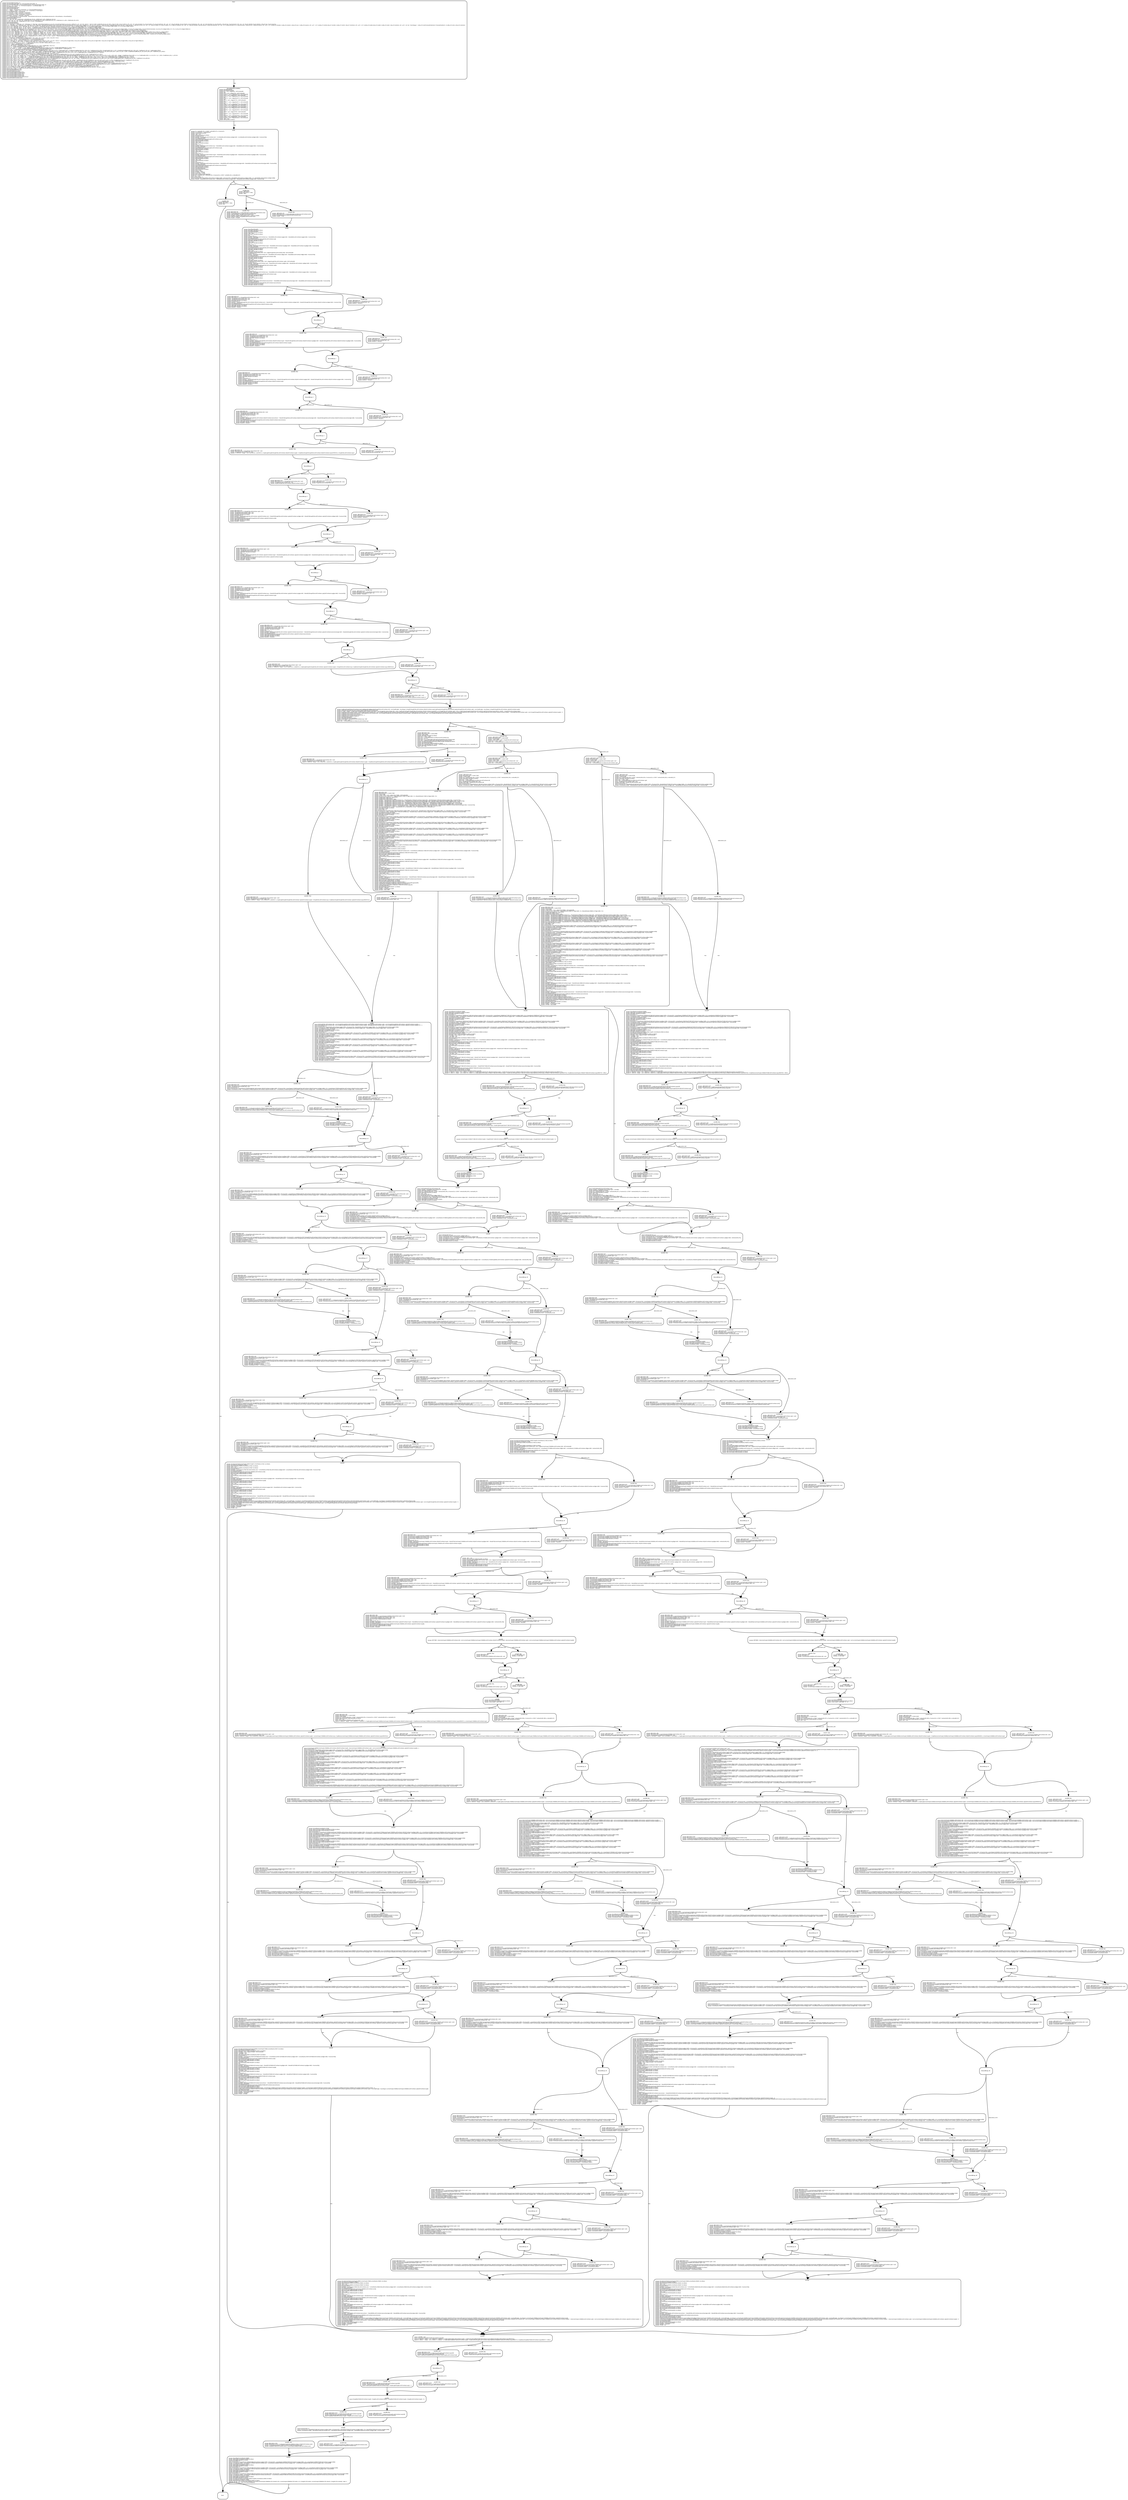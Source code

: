 digraph CFG {
	graph [center=true  ];
	node [ shape = box, style=rounded, fontsize=5 ];
	edge [ tailport=s, headport=n, fontsize=5 ];

	"$start" [ label=< 
		<FONT face="Arial Unicode MS">
		<FONT face="Arial Bold">$start</FONT>  <BR ALIGN="CENTER"/>
		<FONT face="Arial Bold">assume</FONT> Permission$denominator &ge; 0 <BR ALIGN="LEFT"/>
		<FONT face="Arial Bold">assume</FONT> (Permission$Zero[perm$R] = 0) &and; (Permission$Zero[perm$N] = 0) <BR ALIGN="LEFT"/>
		<FONT face="Arial Bold">assume</FONT> (Permission$Full[perm$R] = Permission$FullFraction) &and; (Permission$Full[perm$N] = 0) <BR ALIGN="LEFT"/>
		<FONT face="Arial Bold">assume</FONT> (&forall;&le;T&ge; o : ref, f : Field (T) , pc : PermissionComponent &bull; ( ZeroMask[o,f][pc] = 0 )) <BR ALIGN="LEFT"/>
		<FONT face="Arial Bold">assume</FONT> IsGoodMask(ZeroMask) <BR ALIGN="LEFT"/>
		<FONT face="Arial Bold">assume</FONT> NonPredicateField(joinable) <BR ALIGN="LEFT"/>
		<FONT face="Arial Bold">assume</FONT> NonPredicateField(forkK) <BR ALIGN="LEFT"/>
		<FONT face="Arial Bold">assume</FONT> (&forall;  n : Integer &bull; {Fractions(n)} ( Fractions(n) = (n * Permission$denominator) )) <BR ALIGN="LEFT"/>
		<FONT face="Arial Bold">assume</FONT> (&forall;  x : Integer, y : Integer &bull; ( ((0 &le; x) &and; (x &le; y)) &rArr; (Fractions(x) &le; Fractions(y)) )) <BR ALIGN="LEFT"/>
		<FONT face="Arial Bold">assume</FONT> Permission$FullFraction = Fractions(100) <BR ALIGN="LEFT"/>
		<FONT face="Arial Bold">assume</FONT> (0 &le; channelK) &and; ((1000 * channelK) &le; Fractions(1)) <BR ALIGN="LEFT"/>
		<FONT face="Arial Bold">assume</FONT> (0 &le; monitorK) &and; ((1000 * monitorK) &le; Fractions(1)) <BR ALIGN="LEFT"/>
		<FONT face="Arial Bold">assume</FONT> (0 &le; predicateK) &and; ((1000 * predicateK) &le; Fractions(1)) <BR ALIGN="LEFT"/>
		<FONT face="Arial Bold">assume</FONT> (predicateK = channelK) &and; (channelK = monitorK) <BR ALIGN="LEFT"/>
		<FONT face="Arial Bold">assume</FONT> (&forall;  a : PartialHeapType, b : PartialHeapType &bull; {IsGoodState(combine(a,b))} ( IsGoodState(combine(a,b)) &hArr; (IsGoodState(a) &and; IsGoodState(b)) )) <BR ALIGN="LEFT"/>
		<FONT face="Arial Bold">assume</FONT> IsGoodState(emptyPartialHeap) <BR ALIGN="LEFT"/>
		<FONT face="Arial Bold">assume</FONT> NonPredicateField(mu) <BR ALIGN="LEFT"/>
		<FONT face="Arial Bold">assume</FONT> (&forall;  m : Mu, n_$0 : Mu &bull; {MuBelow(m,n_$0),MuBelow(n_$0,m)} ( &#172;(MuBelow(m,n_$0) &and; MuBelow(n_$0,m)) )) <BR ALIGN="LEFT"/>
		<FONT face="Arial Bold">assume</FONT> (&forall;  m_$0 : Mu, n_$1 : Mu, o_$0 : Mu &bull; {MuBelow(m_$0,n_$1),MuBelow(n_$1,o_$0)} ( (MuBelow(m_$0,n_$1) &and; MuBelow(n_$1,o_$0)) &rArr; MuBelow(m_$0,o_$0) )) <BR ALIGN="LEFT"/>
		<FONT face="Arial Bold">assume</FONT> (&forall;  m_$1 : Mu, n_$2 : Mu &bull; ( MuBelow(m_$1,n_$2) &rArr; (&#172;(n_$2 = $LockBottom)) )) <BR ALIGN="LEFT"/>
		<FONT face="Arial Bold">assume</FONT> NonPredicateField(held) <BR ALIGN="LEFT"/>
		<FONT face="Arial Bold">assume</FONT> NonPredicateField(rdheld) <BR ALIGN="LEFT"/>
		<FONT face="Arial Bold">assume</FONT> (&forall;  ih : HeapType, h : HeapType, m_$2 : MaskType, sm : MaskType &bull; {IsGoodInhaleState(ih,h,m_$2,sm)} ( IsGoodInhaleState(ih,h,m_$2,sm) &hArr; ((((((&forall;&le;T&ge; o_$1 : ref, f_$0 : Field (T)  &bull; {ih[o_$1,f_$0]} ( CanRead(m_$2,sm,o_$1,f_$0) &rArr; (ih[o_$1,f_$0] = h[o_$1,f_$0]) ))) &and; ((&forall;  o_$2 : ref &bull; {ih[o_$2,held]} ( (0 &le; ih[o_$2,held]) &hArr; (0 &le; h[o_$2,held]) )))) &and; ((&forall;  o_$3 : ref &bull; {ih[o_$3,rdheld]} ( ih[o_$3,rdheld] &hArr; h[o_$3,rdheld] )))) &and; ((&forall;  o_$4 : ref &bull; {h[o_$4,held]} ( (0 &le; h[o_$4,held]) &rArr; (ih[o_$4,mu] = h[o_$4,mu]) )))) &and; ((&forall;  o_$5 : ref &bull; {h[o_$5,rdheld]} ( h[o_$5,rdheld] &rArr; (ih[o_$5,mu] = h[o_$5,mu]) )))) )) <BR ALIGN="LEFT"/>
		<FONT face="Arial Bold">assume</FONT> (&forall;  eh : HeapType, h_$0 : HeapType, m_$3 : MaskType, sm_$0 : MaskType &bull; {IsGoodExhaleState(eh,h_$0,m_$3,sm_$0)} ( IsGoodExhaleState(eh,h_$0,m_$3,sm_$0) &hArr; (((((((((&forall;&le;T&ge; o_$6 : ref, f_$1 : Field (T)  &bull; {eh[o_$6,f_$1]} ( CanRead(m_$3,sm_$0,o_$6,f_$1) &rArr; (eh[o_$6,f_$1] = h_$0[o_$6,f_$1]) ))) &and; ((&forall;  o_$7 : ref &bull; {eh[o_$7,held]} ( (0 &le; eh[o_$7,held]) &hArr; (0 &le; h_$0[o_$7,held]) )))) &and; ((&forall;  o_$8 : ref &bull; {eh[o_$8,rdheld]} ( eh[o_$8,rdheld] &hArr; h_$0[o_$8,rdheld] )))) &and; ((&forall;  o_$9 : ref &bull; {h_$0[o_$9,held]} ( (0 &le; h_$0[o_$9,held]) &rArr; (eh[o_$9,mu] = h_$0[o_$9,mu]) )))) &and; ((&forall;  o_$10 : ref &bull; {h_$0[o_$10,rdheld]} ( h_$0[o_$10,rdheld] &rArr; (eh[o_$10,mu] = h_$0[o_$10,mu]) )))) &and; ((&forall;  o_$11 : ref &bull; {h_$0[o_$11,forkK]} {eh[o_$11,forkK]} ( h_$0[o_$11,forkK] = eh[o_$11,forkK] )))) &and; ((&forall;  o_$12 : ref &bull; {h_$0[o_$12,held]} {eh[o_$12,held]} ( h_$0[o_$12,held] = eh[o_$12,held] )))) &and; ((&forall;  o_$13 : ref, f_$2 : Field (Integer)  &bull; {eh[o_$13,f_$2],PredicateField(f_$2)} ( PredicateField(f_$2) &rArr; (h_$0[o_$13,f_$2] &le; eh[o_$13,f_$2]) )))) )) <BR ALIGN="LEFT"/>
		<FONT face="Arial Bold">assume</FONT> (&forall;&le;T&ge; m_$4 : MaskType, sm_$1 : MaskType, obj : ref, f_$3 : Field (T)  &bull; {CanRead(m_$4,sm_$1,obj,f_$3)} ( CanRead(m_$4,sm_$1,obj,f_$3) &hArr; ((((0 &le; m_$4[obj,f_$3][perm$R]) &or; (0 &le; m_$4[obj,f_$3][perm$N])) &or; (0 &le; sm_$1[obj,f_$3][perm$R])) &or; (0 &le; sm_$1[obj,f_$3][perm$N])) )) <BR ALIGN="LEFT"/>
		<FONT face="Arial Bold">assume</FONT> (&forall;&le;T&ge; m_$5 : MaskType, obj_$0 : ref, f_$4 : Field (T)  &bull; {CanReadForSure(m_$5,obj_$0,f_$4)} ( CanReadForSure(m_$5,obj_$0,f_$4) &hArr; ((0 &le; m_$5[obj_$0,f_$4][perm$R]) &or; (0 &le; m_$5[obj_$0,f_$4][perm$N])) )) <BR ALIGN="LEFT"/>
		<FONT face="Arial Bold">assume</FONT> (&forall;&le;T&ge; m_$6 : MaskType, obj_$1 : ref, f_$5 : Field (T)  &bull; {CanWrite(m_$6,obj_$1,f_$5)} ( CanWrite(m_$6,obj_$1,f_$5) &hArr; ((m_$6[obj_$1,f_$5][perm$R] = Permission$FullFraction) &and; (m_$6[obj_$1,f_$5][perm$N] = 0)) )) <BR ALIGN="LEFT"/>
		<FONT face="Arial Bold">assume</FONT> (&forall;  m_$7 : MaskType &bull; {IsGoodMask(m_$7)} ( IsGoodMask(m_$7) &hArr; ((&forall;&le;T&ge; o_$14 : ref, f_$6 : Field (T)  &bull; ( ((0 &le; m_$7[o_$14,f_$6][perm$R]) &and; (NonPredicateField(f_$6) &rArr; ((m_$7[o_$14,f_$6][perm$R] &le; Permission$FullFraction) &and; ((0 &le; m_$7[o_$14,f_$6][perm$N]) &rArr; (m_$7[o_$14,f_$6][perm$R] &le; Permission$FullFraction))))) &and; ((m_$7[o_$14,f_$6][perm$N] &le; 0) &rArr; (0 &le; m_$7[o_$14,f_$6][perm$R])) ))) )) <BR ALIGN="LEFT"/>
		<FONT face="Arial Bold">assume</FONT> (&forall;  h_$1 : HeapType, m_$8 : MaskType, sm_$2 : MaskType, o_$15 : ref, q : ref &bull; {wf(h_$1,m_$8,sm_$2),h_$1[o_$15,mu],h_$1[q,mu]} ( (((wf(h_$1,m_$8,sm_$2) &and; (&#172;(o_$15 = q))) &and; ((0 &le; h_$1[o_$15,held]) &or; h_$1[o_$15,rdheld])) &and; ((0 &le; h_$1[q,held]) &or; h_$1[q,rdheld])) &rArr; (&#172;(h_$1[o_$15,mu] = h_$1[q,mu])) )) <BR ALIGN="LEFT"/>
		<FONT face="Arial Bold">assume</FONT> (&forall;&le;T,U&ge; m_$9 : MaskType, o_$16 : ref, f_$7 : Field (T) , howMuch : Integer, q_$0 : ref, g : Field (U)  &bull; {DecPerm(m_$9,o_$16,f_$7,howMuch)[q_$0,g][perm$R]} ( DecPerm(m_$9,o_$16,f_$7,howMuch)[q_$0,g][perm$R] = ite((o_$16 = q_$0) &and; (f_$7 = g),m_$9[q_$0,g][perm$R] - howMuch,m_$9[q_$0,g][perm$R]) )) <BR ALIGN="LEFT"/>
		<FONT face="Arial Bold">assume</FONT> (&forall;&le;T,U&ge; m_$10 : MaskType, o_$17 : ref, f_$8 : Field (T) , howMuch_$0 : Integer, q_$1 : ref, g_$0 : Field (U)  &bull; {DecPerm(m_$10,o_$17,f_$8,howMuch_$0)[q_$1,g_$0][perm$N]} ( DecEpsilons(m_$10,o_$17,f_$8,howMuch_$0)[q_$1,g_$0][perm$N] = ite((o_$17 = q_$1) &and; (f_$8 = g_$0),m_$10[q_$1,g_$0][perm$N] - howMuch_$0,m_$10[q_$1,g_$0][perm$N]) )) <BR ALIGN="LEFT"/>
		<FONT face="Arial Bold">assume</FONT> (&forall;&le;T,U&ge; m_$11 : MaskType, o_$18 : ref, f_$9 : Field (T) , howMuch_$1 : Integer, q_$2 : ref, g_$1 : Field (U)  &bull; {IncPerm(m_$11,o_$18,f_$9,howMuch_$1)[q_$2,g_$1][perm$R]} ( IncPerm(m_$11,o_$18,f_$9,howMuch_$1)[q_$2,g_$1][perm$R] = ite((o_$18 = q_$2) &and; (f_$9 = g_$1),m_$11[q_$2,g_$1][perm$R] + howMuch_$1,m_$11[q_$2,g_$1][perm$R]) )) <BR ALIGN="LEFT"/>
		<FONT face="Arial Bold">assume</FONT> (&forall;&le;T,U&ge; m_$12 : MaskType, o_$19 : ref, f_$10 : Field (T) , howMuch_$2 : Integer, q_$3 : ref, g_$2 : Field (U)  &bull; {IncPerm(m_$12,o_$19,f_$10,howMuch_$2)[q_$3,g_$2][perm$N]} ( IncEpsilons(m_$12,o_$19,f_$10,howMuch_$2)[q_$3,g_$2][perm$N] = ite((o_$19 = q_$3) &and; (f_$10 = g_$2),m_$12[q_$3,g_$2][perm$N] + howMuch_$2,m_$12[q_$3,g_$2][perm$N]) )) <BR ALIGN="LEFT"/>
		<FONT face="Arial Bold">assume</FONT> (&forall;&le;T,U&ge; h_$2 : HeapType, o_$20 : ref, f_$11 : Field (T) , newValue : U, q_$4 : ref, g_$3 : Field (U)  &bull; {Havocing(h_$2,o_$20,f_$11,newValue)[q_$4,g_$3]} ( Havocing(h_$2,o_$20,f_$11,newValue)[q_$4,g_$3] = ite((o_$20 = q_$4) &and; (f_$11 = g_$3),newValue,h_$2[q_$4,g_$3]) )) <BR ALIGN="LEFT"/>
		<FONT face="Arial Bold">assume</FONT> (&forall;  m_$13 : MaskType &bull; {EmptyMask(m_$13)} ( EmptyMask(m_$13) &hArr; ((&forall;&le;T&ge; o_$21 : ref, f_$12 : Field (T)  &bull; ( NonPredicateField(f_$12) &rArr; ((m_$13[o_$21,f_$12][perm$R] &le; 0) &and; (m_$13[o_$21,f_$12][perm$N] &le; 0)) ))) )) <BR ALIGN="LEFT"/>
		<FONT face="Arial Bold">assume</FONT> (&forall;  o_$22 : ref &bull; ( ZeroCredits[o_$22] = 0 )) <BR ALIGN="LEFT"/>
		<FONT face="Arial Bold">assume</FONT> (&forall;  c : CreditsType &bull; {EmptyCredits(c)} ( EmptyCredits(c) &hArr; ((&forall;  o_$23 : ref &bull; ( (&#172;(o_$23 = null)) &rArr; (c[o_$23] = 0) ))) )) <BR ALIGN="LEFT"/>
		<FONT face="Arial Bold">assume</FONT> (&forall;&le;T&ge; f_$13 : Field (T)  &bull; ( NonPredicateField(f_$13) &rArr; (&#172;PredicateField(f_$13)) )) <BR ALIGN="LEFT"/>
		<FONT face="Arial Bold">assume</FONT> (&forall;&le;T&ge; f_$14 : Field (T)  &bull; ( PredicateField(f_$14) &rArr; (&#172;NonPredicateField(f_$14)) )) <BR ALIGN="LEFT"/>
		<FONT face="Arial Bold">assume</FONT> (&forall;  m1 : MaskType, m2 : MaskType &bull; {submask(m1,m2)} ( submask(m1,m2) &hArr; ((&forall;&le;T&ge; o_$24 : ref, f_$15 : Field (T)  &bull; ( (m1[o_$24,f_$15][perm$R] &le; m2[o_$24,f_$15][perm$R]) &or; ((m1[o_$24,f_$15][perm$R] = m2[o_$24,f_$15][perm$R]) &and; (m1[o_$24,f_$15][perm$N] &le; m2[o_$24,f_$15][perm$N])) ))) )) <BR ALIGN="LEFT"/>
		<FONT face="Arial Bold">assume</FONT> (&forall;&le;T&ge; con : Boolean, a_$0 : T, b_$0 : T &bull; {ite(con,a_$0,b_$0)} ( con &rArr; (ite(con,a_$0,b_$0) = a_$0) )) <BR ALIGN="LEFT"/>
		<FONT face="Arial Bold">assume</FONT> (&forall;&le;T&ge; con_$0 : Boolean, a_$1 : T, b_$1 : T &bull; {ite(con_$0,a_$1,b_$1)} ( (&#172;con_$0) &rArr; (ite(con_$0,a_$1,b_$1) = b_$1) )) <BR ALIGN="LEFT"/>
		<FONT face="Arial Bold">assume</FONT> (&forall;&le;T&ge; s : Seq (T)  &bull; {Seq#Length(s)} ( 0 &le; Seq#Length(s) )) <BR ALIGN="LEFT"/>
		<FONT face="Arial Bold">assume</FONT> (&forall;&le;T&ge; &bull; Seq#Length((Seq#Empty() : Seq (T) )) = 0) <BR ALIGN="LEFT"/>
		<FONT face="Arial Bold">assume</FONT> (&forall;&le;T&ge; s_$0 : Seq (T)  &bull; {Seq#Length(s_$0)} ( (Seq#Length(s_$0) = 0) &rArr; (s_$0 = (Seq#Empty() : Seq (T) )) )) <BR ALIGN="LEFT"/>
		<FONT face="Arial Bold">assume</FONT> (&forall;&le;T&ge; t : T &bull; {Seq#Length(Seq#Singleton(t))} ( Seq#Length(Seq#Singleton(t)) = 1 )) <BR ALIGN="LEFT"/>
		<FONT face="Arial Bold">assume</FONT> (&forall;&le;T&ge; s_$1 : Seq (T) , i : Integer, v : T, len : Integer &bull; {Seq#Length(Seq#Build(s_$1,i,v,len))} ( (0 &le; len) &rArr; (Seq#Length(Seq#Build(s_$1,i,v,len)) = len) )) <BR ALIGN="LEFT"/>
		<FONT face="Arial Bold">assume</FONT> (&forall;&le;T&ge; s0 : Seq (T) , s1 : Seq (T)  &bull; {Seq#Length(Seq#Append(s0,s1))} ( Seq#Length(Seq#Append(s0,s1)) = (Seq#Length(s0) + Seq#Length(s1)) )) <BR ALIGN="LEFT"/>
		<FONT face="Arial Bold">assume</FONT> (&forall;&le;T&ge; t_$0 : T &bull; {Seq#Index(Seq#Singleton(t_$0),0)} ( Seq#Index(Seq#Singleton(t_$0),0) = t_$0 )) <BR ALIGN="LEFT"/>
		<FONT face="Arial Bold">assume</FONT> (&forall;&le;T&ge; s0_$0 : Seq (T) , s1_$0 : Seq (T) , n_$3 : Integer &bull; {Seq#Index(Seq#Append(s0_$0,s1_$0),n_$3)} ( ((n_$3 &le; Seq#Length(s0_$0)) &rArr; (Seq#Index(Seq#Append(s0_$0,s1_$0),n_$3) = Seq#Index(s0_$0,n_$3))) &and; ((Seq#Length(s0_$0) &le; n_$3) &rArr; (Seq#Index(Seq#Append(s0_$0,s1_$0),n_$3) = Seq#Index(s1_$0,n_$3 - Seq#Length(s0_$0)))) )) <BR ALIGN="LEFT"/>
		<FONT face="Arial Bold">assume</FONT> (&forall;&le;T&ge; s_$2 : Seq (T) , i_$0 : Integer, v_$0 : T, len_$0 : Integer, n_$4 : Integer &bull; {Seq#Index(Seq#Build(s_$2,i_$0,v_$0,len_$0),n_$4)} ( ((0 &le; n_$4) &and; (n_$4 &le; len_$0)) &rArr; (((i_$0 = n_$4) &rArr; (Seq#Index(Seq#Build(s_$2,i_$0,v_$0,len_$0),n_$4) = v_$0)) &and; ((&#172;(i_$0 = n_$4)) &rArr; (Seq#Index(Seq#Build(s_$2,i_$0,v_$0,len_$0),n_$4) = Seq#Index(s_$2,n_$4)))) )) <BR ALIGN="LEFT"/>
		<FONT face="Arial Bold">assume</FONT> (&forall;&le;T&ge; s_$3 : Seq (T) , x_$0 : T &bull; {Seq#Contains(s_$3,x_$0)} ( Seq#Contains(s_$3,x_$0) &hArr; ((&exist;  i_$1 : Integer &bull; {Seq#Index(s_$3,i_$1)} ( ((0 &le; i_$1) &and; (i_$1 &le; Seq#Length(s_$3))) &and; (Seq#Index(s_$3,i_$1) = x_$0) ))) )) <BR ALIGN="LEFT"/>
		<FONT face="Arial Bold">assume</FONT> (&forall;  x_$1 : ref &bull; {Seq#Contains((Seq#Empty() : Seq (ref) ),x_$1)} ( &#172;Seq#Contains((Seq#Empty() : Seq (ref) ),x_$1) )) <BR ALIGN="LEFT"/>
		<FONT face="Arial Bold">assume</FONT> (&forall;&le;T&ge; s0_$1 : Seq (T) , s1_$1 : Seq (T) , x_$2 : T &bull; {Seq#Contains(Seq#Append(s0_$1,s1_$1),x_$2)} ( Seq#Contains(Seq#Append(s0_$1,s1_$1),x_$2) &hArr; (Seq#Contains(s0_$1,x_$2) &or; Seq#Contains(s1_$1,x_$2)) )) <BR ALIGN="LEFT"/>
		<FONT face="Arial Bold">assume</FONT> (&forall;&le;T&ge; s_$4 : Seq (T) , i_$2 : Integer, v_$1 : T, len_$1 : Integer, x_$3 : T &bull; {Seq#Contains(Seq#Build(s_$4,i_$2,v_$1,len_$1),x_$3)} ( Seq#Contains(Seq#Build(s_$4,i_$2,v_$1,len_$1),x_$3) &hArr; ((((0 &le; i_$2) &and; (i_$2 &le; len_$1)) &and; (x_$3 = v_$1)) &or; ((&exist;  j : Integer &bull; {Seq#Index(s_$4,j)} ( ((((0 &le; j) &and; (j &le; Seq#Length(s_$4))) &and; (j &le; len_$1)) &and; (&#172;(j = i_$2))) &and; (Seq#Index(s_$4,j) = x_$3) )))) )) <BR ALIGN="LEFT"/>
		<FONT face="Arial Bold">assume</FONT> (&forall;&le;T&ge; s_$5 : Seq (T) , n_$5 : Integer, x_$4 : T &bull; {Seq#Contains(Seq#Take(s_$5,n_$5),x_$4)} ( Seq#Contains(Seq#Take(s_$5,n_$5),x_$4) &hArr; ((&exist;  i_$3 : Integer &bull; {Seq#Index(s_$5,i_$3)} ( (((0 &le; i_$3) &and; (i_$3 &le; n_$5)) &and; (i_$3 &le; Seq#Length(s_$5))) &and; (Seq#Index(s_$5,i_$3) = x_$4) ))) )) <BR ALIGN="LEFT"/>
		<FONT face="Arial Bold">assume</FONT> (&forall;&le;T&ge; s_$6 : Seq (T) , n_$6 : Integer, x_$5 : T &bull; {Seq#Contains(Seq#Drop(s_$6,n_$6),x_$5)} ( Seq#Contains(Seq#Drop(s_$6,n_$6),x_$5) &hArr; ((&exist;  i_$4 : Integer &bull; {Seq#Index(s_$6,i_$4)} ( (((0 &le; n_$6) &and; (n_$6 &le; i_$4)) &and; (i_$4 &le; Seq#Length(s_$6))) &and; (Seq#Index(s_$6,i_$4) = x_$5) ))) )) <BR ALIGN="LEFT"/>
		<FONT face="Arial Bold">assume</FONT> (&forall;&le;T&ge; s0_$2 : Seq (T) , s1_$2 : Seq (T)  &bull; {Seq#Equal(s0_$2,s1_$2)} ( Seq#Equal(s0_$2,s1_$2) &hArr; ((Seq#Length(s0_$2) = Seq#Length(s1_$2)) &and; ((&forall;  j_$0 : Integer &bull; {Seq#Index(s0_$2,j_$0)} {Seq#Index(s1_$2,j_$0)} ( ((0 &le; j_$0) &and; (j_$0 &le; Seq#Length(s0_$2))) &rArr; (Seq#Index(s0_$2,j_$0) = Seq#Index(s1_$2,j_$0)) )))) )) <BR ALIGN="LEFT"/>
		<FONT face="Arial Bold">assume</FONT> (&forall;&le;T&ge; a_$2 : Seq (T) , b_$2 : Seq (T)  &bull; {Seq#Equal(a_$2,b_$2)} ( Seq#Equal(a_$2,b_$2) &rArr; (a_$2 = b_$2) )) <BR ALIGN="LEFT"/>
		<FONT face="Arial Bold">assume</FONT> (&forall;&le;T&ge; s0_$3 : Seq (T) , s1_$3 : Seq (T) , n_$7 : Integer &bull; {Seq#SameUntil(s0_$3,s1_$3,n_$7)} ( Seq#SameUntil(s0_$3,s1_$3,n_$7) &hArr; ((&forall;  j_$1 : Integer &bull; {Seq#Index(s0_$3,j_$1)} {Seq#Index(s1_$3,j_$1)} ( ((0 &le; j_$1) &and; (j_$1 &le; n_$7)) &rArr; (Seq#Index(s0_$3,j_$1) = Seq#Index(s1_$3,j_$1)) ))) )) <BR ALIGN="LEFT"/>
		<FONT face="Arial Bold">assume</FONT> (&forall;&le;T&ge; s_$7 : Seq (T) , n_$8 : Integer &bull; {Seq#Length(Seq#Take(s_$7,n_$8))} ( (0 &le; n_$8) &rArr; (((n_$8 &le; Seq#Length(s_$7)) &rArr; (Seq#Length(Seq#Take(s_$7,n_$8)) = n_$8)) &and; ((Seq#Length(s_$7) &le; n_$8) &rArr; (Seq#Length(Seq#Take(s_$7,n_$8)) = Seq#Length(s_$7)))) )) <BR ALIGN="LEFT"/>
		<FONT face="Arial Bold">assume</FONT> (&forall;&le;T&ge; s_$8 : Seq (T) , n_$9 : Integer, j_$2 : Integer &bull; {Seq#Index(Seq#Take(s_$8,n_$9),j_$2)} {:weight  25}( (((0 &le; j_$2) &and; (j_$2 &le; n_$9)) &and; (j_$2 &le; Seq#Length(s_$8))) &rArr; (Seq#Index(Seq#Take(s_$8,n_$9),j_$2) = Seq#Index(s_$8,j_$2)) )) <BR ALIGN="LEFT"/>
		<FONT face="Arial Bold">assume</FONT> (&forall;&le;T&ge; s_$9 : Seq (T) , n_$10 : Integer &bull; {Seq#Length(Seq#Drop(s_$9,n_$10))} ( (0 &le; n_$10) &rArr; (((n_$10 &le; Seq#Length(s_$9)) &rArr; (Seq#Length(Seq#Drop(s_$9,n_$10)) = (Seq#Length(s_$9) - n_$10))) &and; ((Seq#Length(s_$9) &le; n_$10) &rArr; (Seq#Length(Seq#Drop(s_$9,n_$10)) = 0))) )) <BR ALIGN="LEFT"/>
		<FONT face="Arial Bold">assume</FONT> (&forall;&le;T&ge; s_$10 : Seq (T) , n_$11 : Integer, j_$3 : Integer &bull; {Seq#Index(Seq#Drop(s_$10,n_$11),j_$3)} {:weight  25}( (((0 &le; n_$11) &and; (0 &le; j_$3)) &and; (j_$3 &le; (Seq#Length(s_$10) - n_$11))) &rArr; (Seq#Index(Seq#Drop(s_$10,n_$11),j_$3) = Seq#Index(s_$10,j_$3 + n_$11)) )) <BR ALIGN="LEFT"/>
		<FONT face="Arial Bold">assume</FONT> (&forall;&le;T&ge; s_$11 : Seq (T) , t_$1 : Seq (T)  &bull; {Seq#Append(s_$11,t_$1)} ( (Seq#Take(Seq#Append(s_$11,t_$1),Seq#Length(s_$11)) = s_$11) &and; (Seq#Drop(Seq#Append(s_$11,t_$1),Seq#Length(s_$11)) = t_$1) )) <BR ALIGN="LEFT"/>
		<FONT face="Arial Bold">assume</FONT> (&forall;  min : Integer, max : Integer &bull; {Seq#Length(Seq#Range(min,max))} ( ((min &le; max) &rArr; (Seq#Length(Seq#Range(min,max)) = (max - min))) &and; ((max &le; min) &rArr; (Seq#Length(Seq#Range(min,max)) = 0)) )) <BR ALIGN="LEFT"/>
		<FONT face="Arial Bold">assume</FONT> (&forall;  min_$0 : Integer, max_$0 : Integer, j_$4 : Integer &bull; {Seq#Index(Seq#Range(min_$0,max_$0),j_$4)} ( ((0 &le; j_$4) &and; (j_$4 &le; (max_$0 - min_$0))) &rArr; (Seq#Index(Seq#Range(min_$0,max_$0),j_$4) = (min_$0 + j_$4)) )) <BR ALIGN="LEFT"/>
		<FONT face="Arial Bold">assume</FONT> (&forall;&le;T&ge; x_$6 : T, y_$0 : T &bull; {Seq#Contains(Seq#Singleton(x_$6),y_$0)} ( Seq#Contains(Seq#Singleton(x_$6),y_$0) &hArr; (x_$6 = y_$0) )) <BR ALIGN="LEFT"/>
		<FONT face="Arial Bold">assume</FONT> NonPredicateField(AVLTree.root) <BR ALIGN="LEFT"/>
		<FONT face="Arial Bold">assume</FONT> NonPredicateField(AVLTree.keys) <BR ALIGN="LEFT"/>
		<FONT face="Arial Bold">assume</FONT> PredicateField(AVLTree.valid) <BR ALIGN="LEFT"/>
		<FONT face="Arial Bold">assume</FONT> NonPredicateField(AVLTreeNode.key) <BR ALIGN="LEFT"/>
		<FONT face="Arial Bold">assume</FONT> NonPredicateField(AVLTreeNode.height) <BR ALIGN="LEFT"/>
		<FONT face="Arial Bold">assume</FONT> NonPredicateField(AVLTreeNode.left) <BR ALIGN="LEFT"/>
		<FONT face="Arial Bold">assume</FONT> NonPredicateField(AVLTreeNode.right) <BR ALIGN="LEFT"/>
		<FONT face="Arial Bold">assume</FONT> NonPredicateField(AVLTreeNode.keys) <BR ALIGN="LEFT"/>
		<FONT face="Arial Bold">assume</FONT> NonPredicateField(AVLTreeNode.balanceFactor) <BR ALIGN="LEFT"/>
		<FONT face="Arial Bold">assume</FONT> PredicateField(AVLTreeNode.valid) <BR ALIGN="LEFT"/>
		</FONT>
	>];
	"$exit" [ label=< 
		<FONT face="Arial Unicode MS">
		<FONT face="Arial Bold">$exit</FONT>  <BR ALIGN="CENTER"/>
		</FONT>
	>];
	"PreconditionGeneratedEntry" [ label=< 
		<FONT face="Arial Unicode MS">
		<FONT face="Arial Bold">PreconditionGeneratedEntry</FONT>  <BR ALIGN="CENTER"/>
		<FONT face="Arial Bold">assume</FONT> IsGoodMask(Mask) <BR ALIGN="LEFT"/>
		<FONT face="Arial Bold">assume</FONT> IsGoodMask(SecMask) <BR ALIGN="LEFT"/>
		<FONT face="Arial Bold">assume</FONT> (this = null) &or; (dtype(this) = AVLTreeNode#t) <BR ALIGN="LEFT"/>
		<FONT face="Arial Bold">assume</FONT> <FONT face="Arial Bold">true</FONT> <BR ALIGN="LEFT"/>
		<FONT face="Arial Bold">assume</FONT> (r#10 = null) &or; (dtype(r#10) = AVLTreeNode#t) <BR ALIGN="LEFT"/>
		<FONT face="Arial Bold">assume</FONT> (this#165 = null) &or; (dtype(this#165) = AVLTreeNode#t) <BR ALIGN="LEFT"/>
		<FONT face="Arial Bold">assume</FONT> (nl#12 = null) &or; (dtype(nl#12) = AVLTreeNode#t) <BR ALIGN="LEFT"/>
		<FONT face="Arial Bold">assume</FONT> (this#170 = null) &or; (dtype(this#170) = AVLTreeNode#t) <BR ALIGN="LEFT"/>
		<FONT face="Arial Bold">assume</FONT> <FONT face="Arial Bold">true</FONT> <BR ALIGN="LEFT"/>
		<FONT face="Arial Bold">assume</FONT> (this#172 = null) &or; (dtype(this#172) = AVLTreeNode#t) <BR ALIGN="LEFT"/>
		<FONT face="Arial Bold">assume</FONT> <FONT face="Arial Bold">true</FONT> <BR ALIGN="LEFT"/>
		<FONT face="Arial Bold">assume</FONT> (r#174 = null) &or; (dtype(r#174) = AVLTreeNode#t) <BR ALIGN="LEFT"/>
		<FONT face="Arial Bold">assume</FONT> <FONT face="Arial Bold">true</FONT> <BR ALIGN="LEFT"/>
		<FONT face="Arial Bold">assume</FONT> (this#177 = null) &or; (dtype(this#177) = AVLTreeNode#t) <BR ALIGN="LEFT"/>
		<FONT face="Arial Bold">assume</FONT> <FONT face="Arial Bold">true</FONT> <BR ALIGN="LEFT"/>
		<FONT face="Arial Bold">assume</FONT> (this#179 = null) &or; (dtype(this#179) = AVLTreeNode#t) <BR ALIGN="LEFT"/>
		<FONT face="Arial Bold">assume</FONT> (r#180 = null) &or; (dtype(r#180) = AVLTreeNode#t) <BR ALIGN="LEFT"/>
		<FONT face="Arial Bold">assume</FONT> (this#185 = null) &or; (dtype(this#185) = AVLTreeNode#t) <BR ALIGN="LEFT"/>
		<FONT face="Arial Bold">assume</FONT> (nr#16 = null) &or; (dtype(nr#16) = AVLTreeNode#t) <BR ALIGN="LEFT"/>
		<FONT face="Arial Bold">assume</FONT> (this#190 = null) &or; (dtype(this#190) = AVLTreeNode#t) <BR ALIGN="LEFT"/>
		<FONT face="Arial Bold">assume</FONT> <FONT face="Arial Bold">true</FONT> <BR ALIGN="LEFT"/>
		<FONT face="Arial Bold">assume</FONT> (this#192 = null) &or; (dtype(this#192) = AVLTreeNode#t) <BR ALIGN="LEFT"/>
		<FONT face="Arial Bold">assume</FONT> <FONT face="Arial Bold">true</FONT> <BR ALIGN="LEFT"/>
		<FONT face="Arial Bold">assume</FONT> (r#194 = null) &or; (dtype(r#194) = AVLTreeNode#t) <BR ALIGN="LEFT"/>
		<FONT face="Arial Bold">assume</FONT> <FONT face="Arial Bold">true</FONT> <BR ALIGN="LEFT"/>
		<FONT face="Arial Bold">assume</FONT> (this#197 = null) &or; (dtype(this#197) = AVLTreeNode#t) <BR ALIGN="LEFT"/>
		<FONT face="Arial Bold">assume</FONT> <FONT face="Arial Bold">true</FONT> <BR ALIGN="LEFT"/>
		<FONT face="Arial Bold">assume</FONT> (this#199 = null) &or; (dtype(this#199) = AVLTreeNode#t) <BR ALIGN="LEFT"/>
		<FONT face="Arial Bold">assume</FONT> (r#200 = null) &or; (dtype(r#200) = AVLTreeNode#t) <BR ALIGN="LEFT"/>
		<FONT face="Arial Bold">assume</FONT> (this#205 = null) &or; (dtype(this#205) = AVLTreeNode#t) <BR ALIGN="LEFT"/>
		<FONT face="Arial Bold">assume</FONT> &#172;(this = null) <BR ALIGN="LEFT"/>
		<FONT face="Arial Bold">assume</FONT> wf(Heap,Mask,SecMask) <BR ALIGN="LEFT"/>
		</FONT>
	>];
	"anon0" [ label=< 
		<FONT face="Arial Unicode MS">
		<FONT face="Arial Bold">anon0</FONT>  <BR ALIGN="CENTER"/>
		<FONT face="Arial Bold">assume</FONT> (0 &le; methodK#_261) &and; ((1000 * methodK#_261) &le; Fractions(1)) <BR ALIGN="LEFT"/>
		<FONT face="Arial Bold">assume</FONT> CurrentModule = module#default <BR ALIGN="LEFT"/>
		<FONT face="Arial Bold">assume</FONT> CanAssumeFunctionDefs <BR ALIGN="LEFT"/>
		<FONT face="Arial Bold">assume</FONT> &#172;(this = null) <BR ALIGN="LEFT"/>
		<FONT face="Arial Bold">assume</FONT> wf(Heap,ZeroMask,ZeroMask) <BR ALIGN="LEFT"/>
		<FONT face="Arial Bold">assume</FONT> Fractions(100) &ge; 0 <BR ALIGN="LEFT"/>
		<FONT face="Arial Bold">assume</FONT> Mask@0 = ZeroMask[this,AVLTreeNode.valid := ZeroMask[this,AVLTreeNode.valid][perm$R := ZeroMask[this,AVLTreeNode.valid][perm$R] + Fractions(100)]] <BR ALIGN="LEFT"/>
		<FONT face="Arial Bold">assume</FONT> IsGoodMask(Mask@0) <BR ALIGN="LEFT"/>
		<FONT face="Arial Bold">assume</FONT> IsGoodState(heapFragment(Heap[this,AVLTreeNode.valid])) <BR ALIGN="LEFT"/>
		<FONT face="Arial Bold">assume</FONT> wf(Heap,Mask@0,ZeroMask) <BR ALIGN="LEFT"/>
		<FONT face="Arial Bold">assume</FONT> wf(Heap,Mask@0,ZeroMask) <BR ALIGN="LEFT"/>
		<FONT face="Arial Bold">assume</FONT> &#172;(this = null) <BR ALIGN="LEFT"/>
		<FONT face="Arial Bold">assume</FONT> wf(Heap,Mask@0,ZeroMask) <BR ALIGN="LEFT"/>
		<FONT face="Arial Bold">assume</FONT> <FONT face="Arial Bold">true</FONT> <BR ALIGN="LEFT"/>
		<FONT face="Arial Bold">assume</FONT> Fractions(50) &ge; 0 <BR ALIGN="LEFT"/>
		<FONT face="Arial Bold">assume</FONT> Mask@1 = Mask@0[this,AVLTreeNode.keys := Mask@0[this,AVLTreeNode.keys][perm$R := Mask@0[this,AVLTreeNode.keys][perm$R] + Fractions(50)]] <BR ALIGN="LEFT"/>
		<FONT face="Arial Bold">assume</FONT> IsGoodMask(Mask@1) <BR ALIGN="LEFT"/>
		<FONT face="Arial Bold">assume</FONT> IsGoodState(heapFragment(Heap[this,AVLTreeNode.keys])) <BR ALIGN="LEFT"/>
		<FONT face="Arial Bold">assume</FONT> wf(Heap,Mask@1,ZeroMask) <BR ALIGN="LEFT"/>
		<FONT face="Arial Bold">assume</FONT> wf(Heap,Mask@1,ZeroMask) <BR ALIGN="LEFT"/>
		<FONT face="Arial Bold">assume</FONT> &#172;(this = null) <BR ALIGN="LEFT"/>
		<FONT face="Arial Bold">assume</FONT> wf(Heap,Mask@1,ZeroMask) <BR ALIGN="LEFT"/>
		<FONT face="Arial Bold">assume</FONT> <FONT face="Arial Bold">true</FONT> <BR ALIGN="LEFT"/>
		<FONT face="Arial Bold">assume</FONT> Fractions(50) &ge; 0 <BR ALIGN="LEFT"/>
		<FONT face="Arial Bold">assume</FONT> Mask@2 = Mask@1[this,AVLTreeNode.height := Mask@1[this,AVLTreeNode.height][perm$R := Mask@1[this,AVLTreeNode.height][perm$R] + Fractions(50)]] <BR ALIGN="LEFT"/>
		<FONT face="Arial Bold">assume</FONT> IsGoodMask(Mask@2) <BR ALIGN="LEFT"/>
		<FONT face="Arial Bold">assume</FONT> IsGoodState(heapFragment(Heap[this,AVLTreeNode.height])) <BR ALIGN="LEFT"/>
		<FONT face="Arial Bold">assume</FONT> wf(Heap,Mask@2,ZeroMask) <BR ALIGN="LEFT"/>
		<FONT face="Arial Bold">assume</FONT> wf(Heap,Mask@2,ZeroMask) <BR ALIGN="LEFT"/>
		<FONT face="Arial Bold">assume</FONT> &#172;(this = null) <BR ALIGN="LEFT"/>
		<FONT face="Arial Bold">assume</FONT> wf(Heap,Mask@2,ZeroMask) <BR ALIGN="LEFT"/>
		<FONT face="Arial Bold">assume</FONT> <FONT face="Arial Bold">true</FONT> <BR ALIGN="LEFT"/>
		<FONT face="Arial Bold">assume</FONT> Fractions(50) &ge; 0 <BR ALIGN="LEFT"/>
		<FONT face="Arial Bold">assume</FONT> Mask@3 = Mask@2[this,AVLTreeNode.balanceFactor := Mask@2[this,AVLTreeNode.balanceFactor][perm$R := Mask@2[this,AVLTreeNode.balanceFactor][perm$R] + Fractions(50)]] <BR ALIGN="LEFT"/>
		<FONT face="Arial Bold">assume</FONT> IsGoodMask(Mask@3) <BR ALIGN="LEFT"/>
		<FONT face="Arial Bold">assume</FONT> IsGoodState(heapFragment(Heap[this,AVLTreeNode.balanceFactor])) <BR ALIGN="LEFT"/>
		<FONT face="Arial Bold">assume</FONT> wf(Heap,Mask@3,ZeroMask) <BR ALIGN="LEFT"/>
		<FONT face="Arial Bold">assume</FONT> wf(Heap,Mask@3,ZeroMask) <BR ALIGN="LEFT"/>
		<FONT face="Arial Bold">assume</FONT> IsGoodMask(Mask@3) <BR ALIGN="LEFT"/>
		<FONT face="Arial Bold">assume</FONT> wf(Heap,Mask@3,ZeroMask) <BR ALIGN="LEFT"/>
		<FONT face="Arial Bold">assume</FONT> Heap = Heap <BR ALIGN="LEFT"/>
		<FONT face="Arial Bold">assume</FONT> Mask@3 = Mask <BR ALIGN="LEFT"/>
		<FONT face="Arial Bold">assume</FONT> ZeroMask = SecMask <BR ALIGN="LEFT"/>
		<FONT face="Arial Bold">assume</FONT> ZeroCredits = Credits <BR ALIGN="LEFT"/>
		<FONT face="Arial Bold">assume</FONT> #AVLTreeNode.valid#trigger(this) <BR ALIGN="LEFT"/>
		<FONT face="Arial Bold">assume</FONT> ((0 &le; unfoldK#_262) &and; (unfoldK#_262 &le; Fractions(1))) &and; ((1000 * unfoldK#_262) &le; methodK#_261) <BR ALIGN="LEFT"/>
		<FONT face="Arial Bold">assert</FONT> &#172;(this = null) <BR ALIGN="LEFT"/>
		<FONT face="Arial Bold">assert</FONT> Fractions(100) &ge; 0 <BR ALIGN="LEFT"/>
		<FONT face="Arial Bold">assert</FONT> (Fractions(100) &le; Mask@3[this,AVLTreeNode.valid][perm$R]) &and; ((Fractions(100) = Mask@3[this,AVLTreeNode.valid][perm$R]) &rArr; (0 &le; Mask@3[this,AVLTreeNode.valid][perm$N])) <BR ALIGN="LEFT"/>
		<FONT face="Arial Bold">assume</FONT> Mask@4 = Mask@3[this,AVLTreeNode.valid := Mask@3[this,AVLTreeNode.valid][perm$R := Mask@3[this,AVLTreeNode.valid][perm$R] - Fractions(100)]] <BR ALIGN="LEFT"/>
		</FONT>
	>];
	"anon268_Then" [ label=< 
		<FONT face="Arial Unicode MS">
		<FONT face="Arial Bold">anon268_Then</FONT>  <BR ALIGN="CENTER"/>
		<FONT face="Arial Bold">assume</FONT> $@condition <BR ALIGN="LEFT"/>
		<FONT face="Arial Bold">assume</FONT> $@condition &hArr; <FONT face="Arial Bold">false</FONT> <BR ALIGN="LEFT"/>
		<FONT face="Arial Bold">assume</FONT> <FONT face="Arial Bold">false</FONT> <BR ALIGN="LEFT"/>
		</FONT>
	>];
	"anon268_Else" [ label=< 
		<FONT face="Arial Unicode MS">
		<FONT face="Arial Bold">anon268_Else</FONT>  <BR ALIGN="CENTER"/>
		<FONT face="Arial Bold">assume</FONT> &#172;$@condition <BR ALIGN="LEFT"/>
		<FONT face="Arial Bold">assume</FONT> $@condition &hArr; <FONT face="Arial Bold">false</FONT> <BR ALIGN="LEFT"/>
		<FONT face="Arial Bold">assume</FONT> &#172;<FONT face="Arial Bold">false</FONT> <BR ALIGN="LEFT"/>
		</FONT>
	>];
	"anon295_Then" [ label=< 
		<FONT face="Arial Unicode MS">
		<FONT face="Arial Bold">anon295_Then</FONT>  <BR ALIGN="CENTER"/>
		<FONT face="Arial Bold">assume</FONT> $@condition_$0 <BR ALIGN="LEFT"/>
		<FONT face="Arial Bold">assume</FONT> $@condition_$0 &hArr; (&#172;CanRead(Mask@4,ZeroMask,this,AVLTreeNode.valid)) <BR ALIGN="LEFT"/>
		<FONT face="Arial Bold">assume</FONT> &#172;CanRead(Mask@4,ZeroMask,this,AVLTreeNode.valid) <BR ALIGN="LEFT"/>
		<FONT face="Arial Bold">assume</FONT> oldVers#_282@0 = Heap[this,AVLTreeNode.valid] <BR ALIGN="LEFT"/>
		<FONT face="Arial Bold">assume</FONT> Heap@0 = Heap[this,AVLTreeNode.valid := newVers#_283@0] <BR ALIGN="LEFT"/>
		<FONT face="Arial Bold">assume</FONT> oldVers#_282@0 &le; Heap@0[this,AVLTreeNode.valid] <BR ALIGN="LEFT"/>
		<FONT face="Arial Bold">assume</FONT> Heap@1 = Heap@0 <BR ALIGN="LEFT"/>
		</FONT>
	>];
	"anon295_Else" [ label=< 
		<FONT face="Arial Unicode MS">
		<FONT face="Arial Bold">anon295_Else</FONT>  <BR ALIGN="CENTER"/>
		<FONT face="Arial Bold">assume</FONT> &#172;$@condition_$0 <BR ALIGN="LEFT"/>
		<FONT face="Arial Bold">assume</FONT> $@condition_$0 &hArr; (&#172;CanRead(Mask@4,ZeroMask,this,AVLTreeNode.valid)) <BR ALIGN="LEFT"/>
		<FONT face="Arial Bold">assume</FONT> CanRead(Mask@4,ZeroMask,this,AVLTreeNode.valid) <BR ALIGN="LEFT"/>
		<FONT face="Arial Bold">assume</FONT> Heap@1 = Heap <BR ALIGN="LEFT"/>
		</FONT>
	>];
	"anon56" [ label=< 
		<FONT face="Arial Unicode MS">
		<FONT face="Arial Bold">anon56</FONT>  <BR ALIGN="CENTER"/>
		<FONT face="Arial Bold">assume</FONT> IsGoodMask(Mask@4) <BR ALIGN="LEFT"/>
		<FONT face="Arial Bold">assume</FONT> wf(Heap@1,Mask@4,ZeroMask) <BR ALIGN="LEFT"/>
		<FONT face="Arial Bold">assume</FONT> IsGoodMask(Mask@4) <BR ALIGN="LEFT"/>
		<FONT face="Arial Bold">assume</FONT> wf(Heap@1,Mask@4,ZeroMask) <BR ALIGN="LEFT"/>
		<FONT face="Arial Bold">assume</FONT> &#172;(this = null) <BR ALIGN="LEFT"/>
		<FONT face="Arial Bold">assume</FONT> wf(Heap@1,Mask@4,ZeroMask) <BR ALIGN="LEFT"/>
		<FONT face="Arial Bold">assume</FONT> <FONT face="Arial Bold">true</FONT> <BR ALIGN="LEFT"/>
		<FONT face="Arial Bold">assume</FONT> Fractions(100) &ge; 0 <BR ALIGN="LEFT"/>
		<FONT face="Arial Bold">assume</FONT> Mask@5 = Mask@4[this,AVLTreeNode.key := Mask@4[this,AVLTreeNode.key][perm$R := Mask@4[this,AVLTreeNode.key][perm$R] + Fractions(100)]] <BR ALIGN="LEFT"/>
		<FONT face="Arial Bold">assume</FONT> IsGoodMask(Mask@5) <BR ALIGN="LEFT"/>
		<FONT face="Arial Bold">assume</FONT> IsGoodState(heapFragment(Heap@1[this,AVLTreeNode.key])) <BR ALIGN="LEFT"/>
		<FONT face="Arial Bold">assume</FONT> wf(Heap@1,Mask@5,ZeroMask) <BR ALIGN="LEFT"/>
		<FONT face="Arial Bold">assume</FONT> wf(Heap@1,Mask@5,ZeroMask) <BR ALIGN="LEFT"/>
		<FONT face="Arial Bold">assume</FONT> &#172;(this = null) <BR ALIGN="LEFT"/>
		<FONT face="Arial Bold">assume</FONT> wf(Heap@1,Mask@5,ZeroMask) <BR ALIGN="LEFT"/>
		<FONT face="Arial Bold">assume</FONT> <FONT face="Arial Bold">true</FONT> <BR ALIGN="LEFT"/>
		<FONT face="Arial Bold">assume</FONT> Fractions(50) &ge; 0 <BR ALIGN="LEFT"/>
		<FONT face="Arial Bold">assume</FONT> Mask@6 = Mask@5[this,AVLTreeNode.height := Mask@5[this,AVLTreeNode.height][perm$R := Mask@5[this,AVLTreeNode.height][perm$R] + Fractions(50)]] <BR ALIGN="LEFT"/>
		<FONT face="Arial Bold">assume</FONT> IsGoodMask(Mask@6) <BR ALIGN="LEFT"/>
		<FONT face="Arial Bold">assume</FONT> IsGoodState(heapFragment(Heap@1[this,AVLTreeNode.height])) <BR ALIGN="LEFT"/>
		<FONT face="Arial Bold">assume</FONT> wf(Heap@1,Mask@6,ZeroMask) <BR ALIGN="LEFT"/>
		<FONT face="Arial Bold">assume</FONT> wf(Heap@1,Mask@6,ZeroMask) <BR ALIGN="LEFT"/>
		<FONT face="Arial Bold">assume</FONT> &#172;(this = null) <BR ALIGN="LEFT"/>
		<FONT face="Arial Bold">assume</FONT> wf(Heap@1,Mask@6,ZeroMask) <BR ALIGN="LEFT"/>
		<FONT face="Arial Bold">assume</FONT> (Heap@1[this,AVLTreeNode.left] = null) &or; (dtype(Heap@1[this,AVLTreeNode.left]) = AVLTreeNode#t) <BR ALIGN="LEFT"/>
		<FONT face="Arial Bold">assume</FONT> Fractions(100) &ge; 0 <BR ALIGN="LEFT"/>
		<FONT face="Arial Bold">assume</FONT> Mask@7 = Mask@6[this,AVLTreeNode.left := Mask@6[this,AVLTreeNode.left][perm$R := Mask@6[this,AVLTreeNode.left][perm$R] + Fractions(100)]] <BR ALIGN="LEFT"/>
		<FONT face="Arial Bold">assume</FONT> IsGoodMask(Mask@7) <BR ALIGN="LEFT"/>
		<FONT face="Arial Bold">assume</FONT> IsGoodState(heapFragment(Heap@1[this,AVLTreeNode.left])) <BR ALIGN="LEFT"/>
		<FONT face="Arial Bold">assume</FONT> wf(Heap@1,Mask@7,ZeroMask) <BR ALIGN="LEFT"/>
		<FONT face="Arial Bold">assume</FONT> wf(Heap@1,Mask@7,ZeroMask) <BR ALIGN="LEFT"/>
		<FONT face="Arial Bold">assume</FONT> &#172;(this = null) <BR ALIGN="LEFT"/>
		<FONT face="Arial Bold">assume</FONT> wf(Heap@1,Mask@7,ZeroMask) <BR ALIGN="LEFT"/>
		<FONT face="Arial Bold">assume</FONT> (Heap@1[this,AVLTreeNode.right] = null) &or; (dtype(Heap@1[this,AVLTreeNode.right]) = AVLTreeNode#t) <BR ALIGN="LEFT"/>
		<FONT face="Arial Bold">assume</FONT> Fractions(100) &ge; 0 <BR ALIGN="LEFT"/>
		<FONT face="Arial Bold">assume</FONT> Mask@8 = Mask@7[this,AVLTreeNode.right := Mask@7[this,AVLTreeNode.right][perm$R := Mask@7[this,AVLTreeNode.right][perm$R] + Fractions(100)]] <BR ALIGN="LEFT"/>
		<FONT face="Arial Bold">assume</FONT> IsGoodMask(Mask@8) <BR ALIGN="LEFT"/>
		<FONT face="Arial Bold">assume</FONT> IsGoodState(heapFragment(Heap@1[this,AVLTreeNode.right])) <BR ALIGN="LEFT"/>
		<FONT face="Arial Bold">assume</FONT> wf(Heap@1,Mask@8,ZeroMask) <BR ALIGN="LEFT"/>
		<FONT face="Arial Bold">assume</FONT> wf(Heap@1,Mask@8,ZeroMask) <BR ALIGN="LEFT"/>
		<FONT face="Arial Bold">assume</FONT> &#172;(this = null) <BR ALIGN="LEFT"/>
		<FONT face="Arial Bold">assume</FONT> wf(Heap@1,Mask@8,ZeroMask) <BR ALIGN="LEFT"/>
		<FONT face="Arial Bold">assume</FONT> <FONT face="Arial Bold">true</FONT> <BR ALIGN="LEFT"/>
		<FONT face="Arial Bold">assume</FONT> Fractions(50) &ge; 0 <BR ALIGN="LEFT"/>
		<FONT face="Arial Bold">assume</FONT> Mask@9 = Mask@8[this,AVLTreeNode.keys := Mask@8[this,AVLTreeNode.keys][perm$R := Mask@8[this,AVLTreeNode.keys][perm$R] + Fractions(50)]] <BR ALIGN="LEFT"/>
		<FONT face="Arial Bold">assume</FONT> IsGoodMask(Mask@9) <BR ALIGN="LEFT"/>
		<FONT face="Arial Bold">assume</FONT> IsGoodState(heapFragment(Heap@1[this,AVLTreeNode.keys])) <BR ALIGN="LEFT"/>
		<FONT face="Arial Bold">assume</FONT> wf(Heap@1,Mask@9,ZeroMask) <BR ALIGN="LEFT"/>
		<FONT face="Arial Bold">assume</FONT> wf(Heap@1,Mask@9,ZeroMask) <BR ALIGN="LEFT"/>
		<FONT face="Arial Bold">assume</FONT> &#172;(this = null) <BR ALIGN="LEFT"/>
		<FONT face="Arial Bold">assume</FONT> wf(Heap@1,Mask@9,ZeroMask) <BR ALIGN="LEFT"/>
		<FONT face="Arial Bold">assume</FONT> <FONT face="Arial Bold">true</FONT> <BR ALIGN="LEFT"/>
		<FONT face="Arial Bold">assume</FONT> Fractions(50) &ge; 0 <BR ALIGN="LEFT"/>
		<FONT face="Arial Bold">assume</FONT> Mask@10 = Mask@9[this,AVLTreeNode.balanceFactor := Mask@9[this,AVLTreeNode.balanceFactor][perm$R := Mask@9[this,AVLTreeNode.balanceFactor][perm$R] + Fractions(50)]] <BR ALIGN="LEFT"/>
		<FONT face="Arial Bold">assume</FONT> IsGoodMask(Mask@10) <BR ALIGN="LEFT"/>
		<FONT face="Arial Bold">assume</FONT> IsGoodState(heapFragment(Heap@1[this,AVLTreeNode.balanceFactor])) <BR ALIGN="LEFT"/>
		<FONT face="Arial Bold">assume</FONT> wf(Heap@1,Mask@10,ZeroMask) <BR ALIGN="LEFT"/>
		<FONT face="Arial Bold">assume</FONT> wf(Heap@1,Mask@10,ZeroMask) <BR ALIGN="LEFT"/>
		</FONT>
	>];
	"anon296_Then" [ label=< 
		<FONT face="Arial Unicode MS">
		<FONT face="Arial Bold">anon296_Then</FONT>  <BR ALIGN="CENTER"/>
		<FONT face="Arial Bold">assume</FONT> $@condition_$1 <BR ALIGN="LEFT"/>
		<FONT face="Arial Bold">assume</FONT> $@condition_$1 &hArr; (&#172;(Heap@1[this,AVLTreeNode.left] = null)) <BR ALIGN="LEFT"/>
		<FONT face="Arial Bold">assume</FONT> &#172;(Heap@1[this,AVLTreeNode.left] = null) <BR ALIGN="LEFT"/>
		<FONT face="Arial Bold">assume</FONT> &#172;(Heap@1[this,AVLTreeNode.left] = null) <BR ALIGN="LEFT"/>
		<FONT face="Arial Bold">assume</FONT> wf(Heap@1,Mask@10,ZeroMask) <BR ALIGN="LEFT"/>
		<FONT face="Arial Bold">assume</FONT> Fractions(100) &ge; 0 <BR ALIGN="LEFT"/>
		<FONT face="Arial Bold">assume</FONT> Mask@11 = Mask@10[Heap@1[this,AVLTreeNode.left],AVLTreeNode.valid := Mask@10[Heap@1[this,AVLTreeNode.left],AVLTreeNode.valid][perm$R := Mask@10[Heap@1[this,AVLTreeNode.left],AVLTreeNode.valid][perm$R] + Fractions(100)]] <BR ALIGN="LEFT"/>
		<FONT face="Arial Bold">assume</FONT> IsGoodMask(Mask@11) <BR ALIGN="LEFT"/>
		<FONT face="Arial Bold">assume</FONT> IsGoodState(heapFragment(Heap@1[Heap@1[this,AVLTreeNode.left],AVLTreeNode.valid])) <BR ALIGN="LEFT"/>
		<FONT face="Arial Bold">assume</FONT> wf(Heap@1,Mask@11,ZeroMask) <BR ALIGN="LEFT"/>
		<FONT face="Arial Bold">assume</FONT> wf(Heap@1,Mask@11,ZeroMask) <BR ALIGN="LEFT"/>
		<FONT face="Arial Bold">assume</FONT> Mask@12 = Mask@11 <BR ALIGN="LEFT"/>
		</FONT>
	>];
	"anon296_Else" [ label=< 
		<FONT face="Arial Unicode MS">
		<FONT face="Arial Bold">anon296_Else</FONT>  <BR ALIGN="CENTER"/>
		<FONT face="Arial Bold">assume</FONT> &#172;$@condition_$1 <BR ALIGN="LEFT"/>
		<FONT face="Arial Bold">assume</FONT> $@condition_$1 &hArr; (&#172;(Heap@1[this,AVLTreeNode.left] = null)) <BR ALIGN="LEFT"/>
		<FONT face="Arial Bold">assume</FONT> Heap@1[this,AVLTreeNode.left] = null <BR ALIGN="LEFT"/>
		<FONT face="Arial Bold">assume</FONT> Mask@12 = Mask@10 <BR ALIGN="LEFT"/>
		</FONT>
	>];
	"anon297_Then" [ label=< 
		<FONT face="Arial Unicode MS">
		<FONT face="Arial Bold">anon297_Then</FONT>  <BR ALIGN="CENTER"/>
		<FONT face="Arial Bold">assume</FONT> $@condition_$2 <BR ALIGN="LEFT"/>
		<FONT face="Arial Bold">assume</FONT> $@condition_$2 &hArr; (&#172;(Heap@1[this,AVLTreeNode.left] = null)) <BR ALIGN="LEFT"/>
		<FONT face="Arial Bold">assume</FONT> &#172;(Heap@1[this,AVLTreeNode.left] = null) <BR ALIGN="LEFT"/>
		<FONT face="Arial Bold">assume</FONT> &#172;(Heap@1[this,AVLTreeNode.left] = null) <BR ALIGN="LEFT"/>
		<FONT face="Arial Bold">assume</FONT> wf(Heap@1,Mask@12,ZeroMask) <BR ALIGN="LEFT"/>
		<FONT face="Arial Bold">assume</FONT> <FONT face="Arial Bold">true</FONT> <BR ALIGN="LEFT"/>
		<FONT face="Arial Bold">assume</FONT> Fractions(50) &ge; 0 <BR ALIGN="LEFT"/>
		<FONT face="Arial Bold">assume</FONT> Mask@13 = Mask@12[Heap@1[this,AVLTreeNode.left],AVLTreeNode.height := Mask@12[Heap@1[this,AVLTreeNode.left],AVLTreeNode.height][perm$R := Mask@12[Heap@1[this,AVLTreeNode.left],AVLTreeNode.height][perm$R] + Fractions(50)]] <BR ALIGN="LEFT"/>
		<FONT face="Arial Bold">assume</FONT> IsGoodMask(Mask@13) <BR ALIGN="LEFT"/>
		<FONT face="Arial Bold">assume</FONT> IsGoodState(heapFragment(Heap@1[Heap@1[this,AVLTreeNode.left],AVLTreeNode.height])) <BR ALIGN="LEFT"/>
		<FONT face="Arial Bold">assume</FONT> wf(Heap@1,Mask@13,ZeroMask) <BR ALIGN="LEFT"/>
		<FONT face="Arial Bold">assume</FONT> wf(Heap@1,Mask@13,ZeroMask) <BR ALIGN="LEFT"/>
		<FONT face="Arial Bold">assume</FONT> Mask@14 = Mask@13 <BR ALIGN="LEFT"/>
		</FONT>
	>];
	"anon297_Else" [ label=< 
		<FONT face="Arial Unicode MS">
		<FONT face="Arial Bold">anon297_Else</FONT>  <BR ALIGN="CENTER"/>
		<FONT face="Arial Bold">assume</FONT> &#172;$@condition_$2 <BR ALIGN="LEFT"/>
		<FONT face="Arial Bold">assume</FONT> $@condition_$2 &hArr; (&#172;(Heap@1[this,AVLTreeNode.left] = null)) <BR ALIGN="LEFT"/>
		<FONT face="Arial Bold">assume</FONT> Heap@1[this,AVLTreeNode.left] = null <BR ALIGN="LEFT"/>
		<FONT face="Arial Bold">assume</FONT> Mask@14 = Mask@12 <BR ALIGN="LEFT"/>
		</FONT>
	>];
	"anon298_Then" [ label=< 
		<FONT face="Arial Unicode MS">
		<FONT face="Arial Bold">anon298_Then</FONT>  <BR ALIGN="CENTER"/>
		<FONT face="Arial Bold">assume</FONT> $@condition_$4 <BR ALIGN="LEFT"/>
		<FONT face="Arial Bold">assume</FONT> $@condition_$4 &hArr; (&#172;(Heap@1[this,AVLTreeNode.left] = null)) <BR ALIGN="LEFT"/>
		<FONT face="Arial Bold">assume</FONT> &#172;(Heap@1[this,AVLTreeNode.left] = null) <BR ALIGN="LEFT"/>
		<FONT face="Arial Bold">assume</FONT> &#172;(Heap@1[this,AVLTreeNode.left] = null) <BR ALIGN="LEFT"/>
		<FONT face="Arial Bold">assume</FONT> wf(Heap@1,Mask@14,ZeroMask) <BR ALIGN="LEFT"/>
		<FONT face="Arial Bold">assume</FONT> <FONT face="Arial Bold">true</FONT> <BR ALIGN="LEFT"/>
		<FONT face="Arial Bold">assume</FONT> Fractions(50) &ge; 0 <BR ALIGN="LEFT"/>
		<FONT face="Arial Bold">assume</FONT> Mask@15 = Mask@14[Heap@1[this,AVLTreeNode.left],AVLTreeNode.keys := Mask@14[Heap@1[this,AVLTreeNode.left],AVLTreeNode.keys][perm$R := Mask@14[Heap@1[this,AVLTreeNode.left],AVLTreeNode.keys][perm$R] + Fractions(50)]] <BR ALIGN="LEFT"/>
		<FONT face="Arial Bold">assume</FONT> IsGoodMask(Mask@15) <BR ALIGN="LEFT"/>
		<FONT face="Arial Bold">assume</FONT> IsGoodState(heapFragment(Heap@1[Heap@1[this,AVLTreeNode.left],AVLTreeNode.keys])) <BR ALIGN="LEFT"/>
		<FONT face="Arial Bold">assume</FONT> wf(Heap@1,Mask@15,ZeroMask) <BR ALIGN="LEFT"/>
		<FONT face="Arial Bold">assume</FONT> wf(Heap@1,Mask@15,ZeroMask) <BR ALIGN="LEFT"/>
		<FONT face="Arial Bold">assume</FONT> Mask@16 = Mask@15 <BR ALIGN="LEFT"/>
		</FONT>
	>];
	"anon298_Else" [ label=< 
		<FONT face="Arial Unicode MS">
		<FONT face="Arial Bold">anon298_Else</FONT>  <BR ALIGN="CENTER"/>
		<FONT face="Arial Bold">assume</FONT> &#172;$@condition_$4 <BR ALIGN="LEFT"/>
		<FONT face="Arial Bold">assume</FONT> $@condition_$4 &hArr; (&#172;(Heap@1[this,AVLTreeNode.left] = null)) <BR ALIGN="LEFT"/>
		<FONT face="Arial Bold">assume</FONT> Heap@1[this,AVLTreeNode.left] = null <BR ALIGN="LEFT"/>
		<FONT face="Arial Bold">assume</FONT> Mask@16 = Mask@14 <BR ALIGN="LEFT"/>
		</FONT>
	>];
	"anon299_Then" [ label=< 
		<FONT face="Arial Unicode MS">
		<FONT face="Arial Bold">anon299_Then</FONT>  <BR ALIGN="CENTER"/>
		<FONT face="Arial Bold">assume</FONT> $@condition_$6 <BR ALIGN="LEFT"/>
		<FONT face="Arial Bold">assume</FONT> $@condition_$6 &hArr; (&#172;(Heap@1[this,AVLTreeNode.left] = null)) <BR ALIGN="LEFT"/>
		<FONT face="Arial Bold">assume</FONT> &#172;(Heap@1[this,AVLTreeNode.left] = null) <BR ALIGN="LEFT"/>
		<FONT face="Arial Bold">assume</FONT> &#172;(Heap@1[this,AVLTreeNode.left] = null) <BR ALIGN="LEFT"/>
		<FONT face="Arial Bold">assume</FONT> wf(Heap@1,Mask@16,ZeroMask) <BR ALIGN="LEFT"/>
		<FONT face="Arial Bold">assume</FONT> <FONT face="Arial Bold">true</FONT> <BR ALIGN="LEFT"/>
		<FONT face="Arial Bold">assume</FONT> Fractions(50) &ge; 0 <BR ALIGN="LEFT"/>
		<FONT face="Arial Bold">assume</FONT> Mask@17 = Mask@16[Heap@1[this,AVLTreeNode.left],AVLTreeNode.balanceFactor := Mask@16[Heap@1[this,AVLTreeNode.left],AVLTreeNode.balanceFactor][perm$R := Mask@16[Heap@1[this,AVLTreeNode.left],AVLTreeNode.balanceFactor][perm$R] + Fractions(50)]] <BR ALIGN="LEFT"/>
		<FONT face="Arial Bold">assume</FONT> IsGoodMask(Mask@17) <BR ALIGN="LEFT"/>
		<FONT face="Arial Bold">assume</FONT> IsGoodState(heapFragment(Heap@1[Heap@1[this,AVLTreeNode.left],AVLTreeNode.balanceFactor])) <BR ALIGN="LEFT"/>
		<FONT face="Arial Bold">assume</FONT> wf(Heap@1,Mask@17,ZeroMask) <BR ALIGN="LEFT"/>
		<FONT face="Arial Bold">assume</FONT> wf(Heap@1,Mask@17,ZeroMask) <BR ALIGN="LEFT"/>
		<FONT face="Arial Bold">assume</FONT> Mask@18 = Mask@17 <BR ALIGN="LEFT"/>
		</FONT>
	>];
	"anon299_Else" [ label=< 
		<FONT face="Arial Unicode MS">
		<FONT face="Arial Bold">anon299_Else</FONT>  <BR ALIGN="CENTER"/>
		<FONT face="Arial Bold">assume</FONT> &#172;$@condition_$6 <BR ALIGN="LEFT"/>
		<FONT face="Arial Bold">assume</FONT> $@condition_$6 &hArr; (&#172;(Heap@1[this,AVLTreeNode.left] = null)) <BR ALIGN="LEFT"/>
		<FONT face="Arial Bold">assume</FONT> Heap@1[this,AVLTreeNode.left] = null <BR ALIGN="LEFT"/>
		<FONT face="Arial Bold">assume</FONT> Mask@18 = Mask@16 <BR ALIGN="LEFT"/>
		</FONT>
	>];
	"anon300_Then" [ label=< 
		<FONT face="Arial Unicode MS">
		<FONT face="Arial Bold">anon300_Then</FONT>  <BR ALIGN="CENTER"/>
		<FONT face="Arial Bold">assume</FONT> $@condition_$8 <BR ALIGN="LEFT"/>
		<FONT face="Arial Bold">assume</FONT> $@condition_$8 &hArr; (&#172;(Heap@1[this,AVLTreeNode.left] = null)) <BR ALIGN="LEFT"/>
		<FONT face="Arial Bold">assume</FONT> &#172;(Heap@1[this,AVLTreeNode.left] = null) <BR ALIGN="LEFT"/>
		<FONT face="Arial Bold">assume</FONT> (&forall;  lk#79#163 : Integer &bull; ( ((0 &le; lk#79#163) &and; (lk#79#163 &le; Seq#Length(Heap@1[Heap@1[this,AVLTreeNode.left],AVLTreeNode.keys]))) &rArr; (Seq#Index(Heap@1[Heap@1[this,AVLTreeNode.left],AVLTreeNode.keys],lk#79#163) &le; Heap@1[this,AVLTreeNode.key]) )) <BR ALIGN="LEFT"/>
		</FONT>
	>];
	"anon300_Else" [ label=< 
		<FONT face="Arial Unicode MS">
		<FONT face="Arial Bold">anon300_Else</FONT>  <BR ALIGN="CENTER"/>
		<FONT face="Arial Bold">assume</FONT> &#172;$@condition_$8 <BR ALIGN="LEFT"/>
		<FONT face="Arial Bold">assume</FONT> $@condition_$8 &hArr; (&#172;(Heap@1[this,AVLTreeNode.left] = null)) <BR ALIGN="LEFT"/>
		<FONT face="Arial Bold">assume</FONT> Heap@1[this,AVLTreeNode.left] = null <BR ALIGN="LEFT"/>
		</FONT>
	>];
	"anon301_Then" [ label=< 
		<FONT face="Arial Unicode MS">
		<FONT face="Arial Bold">anon301_Then</FONT>  <BR ALIGN="CENTER"/>
		<FONT face="Arial Bold">assume</FONT> $@condition_$10 <BR ALIGN="LEFT"/>
		<FONT face="Arial Bold">assume</FONT> $@condition_$10 &hArr; (&#172;(Heap@1[this,AVLTreeNode.left] = null)) <BR ALIGN="LEFT"/>
		<FONT face="Arial Bold">assume</FONT> &#172;(Heap@1[this,AVLTreeNode.left] = null) <BR ALIGN="LEFT"/>
		<FONT face="Arial Bold">assume</FONT> Heap@1[Heap@1[this,AVLTreeNode.left],AVLTreeNode.height] &ge; 0 <BR ALIGN="LEFT"/>
		</FONT>
	>];
	"anon301_Else" [ label=< 
		<FONT face="Arial Unicode MS">
		<FONT face="Arial Bold">anon301_Else</FONT>  <BR ALIGN="CENTER"/>
		<FONT face="Arial Bold">assume</FONT> &#172;$@condition_$10 <BR ALIGN="LEFT"/>
		<FONT face="Arial Bold">assume</FONT> $@condition_$10 &hArr; (&#172;(Heap@1[this,AVLTreeNode.left] = null)) <BR ALIGN="LEFT"/>
		<FONT face="Arial Bold">assume</FONT> Heap@1[this,AVLTreeNode.left] = null <BR ALIGN="LEFT"/>
		</FONT>
	>];
	"anon302_Then" [ label=< 
		<FONT face="Arial Unicode MS">
		<FONT face="Arial Bold">anon302_Then</FONT>  <BR ALIGN="CENTER"/>
		<FONT face="Arial Bold">assume</FONT> $@condition_$12 <BR ALIGN="LEFT"/>
		<FONT face="Arial Bold">assume</FONT> $@condition_$12 &hArr; (&#172;(Heap@1[this,AVLTreeNode.right] = null)) <BR ALIGN="LEFT"/>
		<FONT face="Arial Bold">assume</FONT> &#172;(Heap@1[this,AVLTreeNode.right] = null) <BR ALIGN="LEFT"/>
		<FONT face="Arial Bold">assume</FONT> &#172;(Heap@1[this,AVLTreeNode.right] = null) <BR ALIGN="LEFT"/>
		<FONT face="Arial Bold">assume</FONT> wf(Heap@1,Mask@18,ZeroMask) <BR ALIGN="LEFT"/>
		<FONT face="Arial Bold">assume</FONT> Fractions(100) &ge; 0 <BR ALIGN="LEFT"/>
		<FONT face="Arial Bold">assume</FONT> Mask@19 = Mask@18[Heap@1[this,AVLTreeNode.right],AVLTreeNode.valid := Mask@18[Heap@1[this,AVLTreeNode.right],AVLTreeNode.valid][perm$R := Mask@18[Heap@1[this,AVLTreeNode.right],AVLTreeNode.valid][perm$R] + Fractions(100)]] <BR ALIGN="LEFT"/>
		<FONT face="Arial Bold">assume</FONT> IsGoodMask(Mask@19) <BR ALIGN="LEFT"/>
		<FONT face="Arial Bold">assume</FONT> IsGoodState(heapFragment(Heap@1[Heap@1[this,AVLTreeNode.right],AVLTreeNode.valid])) <BR ALIGN="LEFT"/>
		<FONT face="Arial Bold">assume</FONT> wf(Heap@1,Mask@19,ZeroMask) <BR ALIGN="LEFT"/>
		<FONT face="Arial Bold">assume</FONT> wf(Heap@1,Mask@19,ZeroMask) <BR ALIGN="LEFT"/>
		<FONT face="Arial Bold">assume</FONT> Mask@20 = Mask@19 <BR ALIGN="LEFT"/>
		</FONT>
	>];
	"anon302_Else" [ label=< 
		<FONT face="Arial Unicode MS">
		<FONT face="Arial Bold">anon302_Else</FONT>  <BR ALIGN="CENTER"/>
		<FONT face="Arial Bold">assume</FONT> &#172;$@condition_$12 <BR ALIGN="LEFT"/>
		<FONT face="Arial Bold">assume</FONT> $@condition_$12 &hArr; (&#172;(Heap@1[this,AVLTreeNode.right] = null)) <BR ALIGN="LEFT"/>
		<FONT face="Arial Bold">assume</FONT> Heap@1[this,AVLTreeNode.right] = null <BR ALIGN="LEFT"/>
		<FONT face="Arial Bold">assume</FONT> Mask@20 = Mask@18 <BR ALIGN="LEFT"/>
		</FONT>
	>];
	"anon303_Then" [ label=< 
		<FONT face="Arial Unicode MS">
		<FONT face="Arial Bold">anon303_Then</FONT>  <BR ALIGN="CENTER"/>
		<FONT face="Arial Bold">assume</FONT> $@condition_$14 <BR ALIGN="LEFT"/>
		<FONT face="Arial Bold">assume</FONT> $@condition_$14 &hArr; (&#172;(Heap@1[this,AVLTreeNode.right] = null)) <BR ALIGN="LEFT"/>
		<FONT face="Arial Bold">assume</FONT> &#172;(Heap@1[this,AVLTreeNode.right] = null) <BR ALIGN="LEFT"/>
		<FONT face="Arial Bold">assume</FONT> &#172;(Heap@1[this,AVLTreeNode.right] = null) <BR ALIGN="LEFT"/>
		<FONT face="Arial Bold">assume</FONT> wf(Heap@1,Mask@20,ZeroMask) <BR ALIGN="LEFT"/>
		<FONT face="Arial Bold">assume</FONT> <FONT face="Arial Bold">true</FONT> <BR ALIGN="LEFT"/>
		<FONT face="Arial Bold">assume</FONT> Fractions(50) &ge; 0 <BR ALIGN="LEFT"/>
		<FONT face="Arial Bold">assume</FONT> Mask@21 = Mask@20[Heap@1[this,AVLTreeNode.right],AVLTreeNode.height := Mask@20[Heap@1[this,AVLTreeNode.right],AVLTreeNode.height][perm$R := Mask@20[Heap@1[this,AVLTreeNode.right],AVLTreeNode.height][perm$R] + Fractions(50)]] <BR ALIGN="LEFT"/>
		<FONT face="Arial Bold">assume</FONT> IsGoodMask(Mask@21) <BR ALIGN="LEFT"/>
		<FONT face="Arial Bold">assume</FONT> IsGoodState(heapFragment(Heap@1[Heap@1[this,AVLTreeNode.right],AVLTreeNode.height])) <BR ALIGN="LEFT"/>
		<FONT face="Arial Bold">assume</FONT> wf(Heap@1,Mask@21,ZeroMask) <BR ALIGN="LEFT"/>
		<FONT face="Arial Bold">assume</FONT> wf(Heap@1,Mask@21,ZeroMask) <BR ALIGN="LEFT"/>
		<FONT face="Arial Bold">assume</FONT> Mask@22 = Mask@21 <BR ALIGN="LEFT"/>
		</FONT>
	>];
	"anon303_Else" [ label=< 
		<FONT face="Arial Unicode MS">
		<FONT face="Arial Bold">anon303_Else</FONT>  <BR ALIGN="CENTER"/>
		<FONT face="Arial Bold">assume</FONT> &#172;$@condition_$14 <BR ALIGN="LEFT"/>
		<FONT face="Arial Bold">assume</FONT> $@condition_$14 &hArr; (&#172;(Heap@1[this,AVLTreeNode.right] = null)) <BR ALIGN="LEFT"/>
		<FONT face="Arial Bold">assume</FONT> Heap@1[this,AVLTreeNode.right] = null <BR ALIGN="LEFT"/>
		<FONT face="Arial Bold">assume</FONT> Mask@22 = Mask@20 <BR ALIGN="LEFT"/>
		</FONT>
	>];
	"anon304_Then" [ label=< 
		<FONT face="Arial Unicode MS">
		<FONT face="Arial Bold">anon304_Then</FONT>  <BR ALIGN="CENTER"/>
		<FONT face="Arial Bold">assume</FONT> $@condition_$16 <BR ALIGN="LEFT"/>
		<FONT face="Arial Bold">assume</FONT> $@condition_$16 &hArr; (&#172;(Heap@1[this,AVLTreeNode.right] = null)) <BR ALIGN="LEFT"/>
		<FONT face="Arial Bold">assume</FONT> &#172;(Heap@1[this,AVLTreeNode.right] = null) <BR ALIGN="LEFT"/>
		<FONT face="Arial Bold">assume</FONT> &#172;(Heap@1[this,AVLTreeNode.right] = null) <BR ALIGN="LEFT"/>
		<FONT face="Arial Bold">assume</FONT> wf(Heap@1,Mask@22,ZeroMask) <BR ALIGN="LEFT"/>
		<FONT face="Arial Bold">assume</FONT> <FONT face="Arial Bold">true</FONT> <BR ALIGN="LEFT"/>
		<FONT face="Arial Bold">assume</FONT> Fractions(50) &ge; 0 <BR ALIGN="LEFT"/>
		<FONT face="Arial Bold">assume</FONT> Mask@23 = Mask@22[Heap@1[this,AVLTreeNode.right],AVLTreeNode.keys := Mask@22[Heap@1[this,AVLTreeNode.right],AVLTreeNode.keys][perm$R := Mask@22[Heap@1[this,AVLTreeNode.right],AVLTreeNode.keys][perm$R] + Fractions(50)]] <BR ALIGN="LEFT"/>
		<FONT face="Arial Bold">assume</FONT> IsGoodMask(Mask@23) <BR ALIGN="LEFT"/>
		<FONT face="Arial Bold">assume</FONT> IsGoodState(heapFragment(Heap@1[Heap@1[this,AVLTreeNode.right],AVLTreeNode.keys])) <BR ALIGN="LEFT"/>
		<FONT face="Arial Bold">assume</FONT> wf(Heap@1,Mask@23,ZeroMask) <BR ALIGN="LEFT"/>
		<FONT face="Arial Bold">assume</FONT> wf(Heap@1,Mask@23,ZeroMask) <BR ALIGN="LEFT"/>
		<FONT face="Arial Bold">assume</FONT> Mask@24 = Mask@23 <BR ALIGN="LEFT"/>
		</FONT>
	>];
	"anon304_Else" [ label=< 
		<FONT face="Arial Unicode MS">
		<FONT face="Arial Bold">anon304_Else</FONT>  <BR ALIGN="CENTER"/>
		<FONT face="Arial Bold">assume</FONT> &#172;$@condition_$16 <BR ALIGN="LEFT"/>
		<FONT face="Arial Bold">assume</FONT> $@condition_$16 &hArr; (&#172;(Heap@1[this,AVLTreeNode.right] = null)) <BR ALIGN="LEFT"/>
		<FONT face="Arial Bold">assume</FONT> Heap@1[this,AVLTreeNode.right] = null <BR ALIGN="LEFT"/>
		<FONT face="Arial Bold">assume</FONT> Mask@24 = Mask@22 <BR ALIGN="LEFT"/>
		</FONT>
	>];
	"anon305_Then" [ label=< 
		<FONT face="Arial Unicode MS">
		<FONT face="Arial Bold">anon305_Then</FONT>  <BR ALIGN="CENTER"/>
		<FONT face="Arial Bold">assume</FONT> $@condition_$18 <BR ALIGN="LEFT"/>
		<FONT face="Arial Bold">assume</FONT> $@condition_$18 &hArr; (&#172;(Heap@1[this,AVLTreeNode.right] = null)) <BR ALIGN="LEFT"/>
		<FONT face="Arial Bold">assume</FONT> &#172;(Heap@1[this,AVLTreeNode.right] = null) <BR ALIGN="LEFT"/>
		<FONT face="Arial Bold">assume</FONT> &#172;(Heap@1[this,AVLTreeNode.right] = null) <BR ALIGN="LEFT"/>
		<FONT face="Arial Bold">assume</FONT> wf(Heap@1,Mask@24,ZeroMask) <BR ALIGN="LEFT"/>
		<FONT face="Arial Bold">assume</FONT> <FONT face="Arial Bold">true</FONT> <BR ALIGN="LEFT"/>
		<FONT face="Arial Bold">assume</FONT> Fractions(50) &ge; 0 <BR ALIGN="LEFT"/>
		<FONT face="Arial Bold">assume</FONT> Mask@25 = Mask@24[Heap@1[this,AVLTreeNode.right],AVLTreeNode.balanceFactor := Mask@24[Heap@1[this,AVLTreeNode.right],AVLTreeNode.balanceFactor][perm$R := Mask@24[Heap@1[this,AVLTreeNode.right],AVLTreeNode.balanceFactor][perm$R] + Fractions(50)]] <BR ALIGN="LEFT"/>
		<FONT face="Arial Bold">assume</FONT> IsGoodMask(Mask@25) <BR ALIGN="LEFT"/>
		<FONT face="Arial Bold">assume</FONT> IsGoodState(heapFragment(Heap@1[Heap@1[this,AVLTreeNode.right],AVLTreeNode.balanceFactor])) <BR ALIGN="LEFT"/>
		<FONT face="Arial Bold">assume</FONT> wf(Heap@1,Mask@25,ZeroMask) <BR ALIGN="LEFT"/>
		<FONT face="Arial Bold">assume</FONT> wf(Heap@1,Mask@25,ZeroMask) <BR ALIGN="LEFT"/>
		<FONT face="Arial Bold">assume</FONT> Mask@26 = Mask@25 <BR ALIGN="LEFT"/>
		</FONT>
	>];
	"anon305_Else" [ label=< 
		<FONT face="Arial Unicode MS">
		<FONT face="Arial Bold">anon305_Else</FONT>  <BR ALIGN="CENTER"/>
		<FONT face="Arial Bold">assume</FONT> &#172;$@condition_$18 <BR ALIGN="LEFT"/>
		<FONT face="Arial Bold">assume</FONT> $@condition_$18 &hArr; (&#172;(Heap@1[this,AVLTreeNode.right] = null)) <BR ALIGN="LEFT"/>
		<FONT face="Arial Bold">assume</FONT> Heap@1[this,AVLTreeNode.right] = null <BR ALIGN="LEFT"/>
		<FONT face="Arial Bold">assume</FONT> Mask@26 = Mask@24 <BR ALIGN="LEFT"/>
		</FONT>
	>];
	"anon306_Then" [ label=< 
		<FONT face="Arial Unicode MS">
		<FONT face="Arial Bold">anon306_Then</FONT>  <BR ALIGN="CENTER"/>
		<FONT face="Arial Bold">assume</FONT> $@condition_$20 <BR ALIGN="LEFT"/>
		<FONT face="Arial Bold">assume</FONT> $@condition_$20 &hArr; (&#172;(Heap@1[this,AVLTreeNode.right] = null)) <BR ALIGN="LEFT"/>
		<FONT face="Arial Bold">assume</FONT> &#172;(Heap@1[this,AVLTreeNode.right] = null) <BR ALIGN="LEFT"/>
		<FONT face="Arial Bold">assume</FONT> (&forall;  rk#80#164 : Integer &bull; ( ((0 &le; rk#80#164) &and; (rk#80#164 &le; Seq#Length(Heap@1[Heap@1[this,AVLTreeNode.right],AVLTreeNode.keys]))) &rArr; (Heap@1[this,AVLTreeNode.key] &le; Seq#Index(Heap@1[Heap@1[this,AVLTreeNode.right],AVLTreeNode.keys],rk#80#164)) )) <BR ALIGN="LEFT"/>
		</FONT>
	>];
	"anon306_Else" [ label=< 
		<FONT face="Arial Unicode MS">
		<FONT face="Arial Bold">anon306_Else</FONT>  <BR ALIGN="CENTER"/>
		<FONT face="Arial Bold">assume</FONT> &#172;$@condition_$20 <BR ALIGN="LEFT"/>
		<FONT face="Arial Bold">assume</FONT> $@condition_$20 &hArr; (&#172;(Heap@1[this,AVLTreeNode.right] = null)) <BR ALIGN="LEFT"/>
		<FONT face="Arial Bold">assume</FONT> Heap@1[this,AVLTreeNode.right] = null <BR ALIGN="LEFT"/>
		</FONT>
	>];
	"anon307_Then" [ label=< 
		<FONT face="Arial Unicode MS">
		<FONT face="Arial Bold">anon307_Then</FONT>  <BR ALIGN="CENTER"/>
		<FONT face="Arial Bold">assume</FONT> $@condition_$22 <BR ALIGN="LEFT"/>
		<FONT face="Arial Bold">assume</FONT> $@condition_$22 &hArr; (&#172;(Heap@1[this,AVLTreeNode.right] = null)) <BR ALIGN="LEFT"/>
		<FONT face="Arial Bold">assume</FONT> &#172;(Heap@1[this,AVLTreeNode.right] = null) <BR ALIGN="LEFT"/>
		<FONT face="Arial Bold">assume</FONT> Heap@1[Heap@1[this,AVLTreeNode.right],AVLTreeNode.height] &ge; 0 <BR ALIGN="LEFT"/>
		</FONT>
	>];
	"anon307_Else" [ label=< 
		<FONT face="Arial Unicode MS">
		<FONT face="Arial Bold">anon307_Else</FONT>  <BR ALIGN="CENTER"/>
		<FONT face="Arial Bold">assume</FONT> &#172;$@condition_$22 <BR ALIGN="LEFT"/>
		<FONT face="Arial Bold">assume</FONT> $@condition_$22 &hArr; (&#172;(Heap@1[this,AVLTreeNode.right] = null)) <BR ALIGN="LEFT"/>
		<FONT face="Arial Bold">assume</FONT> Heap@1[this,AVLTreeNode.right] = null <BR ALIGN="LEFT"/>
		</FONT>
	>];
	"anon80" [ label=< 
		<FONT face="Arial Unicode MS">
		<FONT face="Arial Bold">anon80</FONT>  <BR ALIGN="CENTER"/>
		<FONT face="Arial Bold">assume</FONT> Seq#Equal(Heap@1[this,AVLTreeNode.keys],Seq#Append(Seq#Append(ite(Heap@1[this,AVLTreeNode.left] = null,(Seq#Empty() : Seq (Integer) ),Heap@1[Heap@1[this,AVLTreeNode.left],AVLTreeNode.keys]),Seq#Singleton(Heap@1[this,AVLTreeNode.key])),ite(Heap@1[this,AVLTreeNode.right] = null,(Seq#Empty() : Seq (Integer) ),Heap@1[Heap@1[this,AVLTreeNode.right],AVLTreeNode.keys]))) <BR ALIGN="LEFT"/>
		<FONT face="Arial Bold">assume</FONT> Seq#Contains(Heap@1[this,AVLTreeNode.keys],Heap@1[this,AVLTreeNode.key]) <BR ALIGN="LEFT"/>
		<FONT face="Arial Bold">assume</FONT> (&forall;  kk#81 : Integer &bull; ( Seq#Contains(Heap@1[this,AVLTreeNode.keys],kk#81) &hArr; ((((&#172;(Heap@1[this,AVLTreeNode.left] = null)) &and; Seq#Contains(Heap@1[Heap@1[this,AVLTreeNode.left],AVLTreeNode.keys],kk#81)) &or; ((&#172;(Heap@1[this,AVLTreeNode.right] = null)) &and; Seq#Contains(Heap@1[Heap@1[this,AVLTreeNode.right],AVLTreeNode.keys],kk#81))) &or; (kk#81 = Heap@1[this,AVLTreeNode.key])) )) <BR ALIGN="LEFT"/>
		<FONT face="Arial Bold">assume</FONT> Heap@1[this,AVLTreeNode.height] = ite(ite(Heap@1[this,AVLTreeNode.left] = null,0,Heap@1[Heap@1[this,AVLTreeNode.left],AVLTreeNode.height]) &ge; ite(Heap@1[this,AVLTreeNode.right] = null,0,Heap@1[Heap@1[this,AVLTreeNode.right],AVLTreeNode.height]),ite(Heap@1[this,AVLTreeNode.left] = null,0,Heap@1[Heap@1[this,AVLTreeNode.left],AVLTreeNode.height]) + 1,ite(Heap@1[this,AVLTreeNode.right] = null,0,Heap@1[Heap@1[this,AVLTreeNode.right],AVLTreeNode.height]) + 1) <BR ALIGN="LEFT"/>
		<FONT face="Arial Bold">assume</FONT> Heap@1[this,AVLTreeNode.balanceFactor] = (ite(Heap@1[this,AVLTreeNode.left] = null,0,Heap@1[Heap@1[this,AVLTreeNode.left],AVLTreeNode.height]) - ite(Heap@1[this,AVLTreeNode.right] = null,0,Heap@1[Heap@1[this,AVLTreeNode.right],AVLTreeNode.height])) <BR ALIGN="LEFT"/>
		<FONT face="Arial Bold">assume</FONT> Heap@1[this,AVLTreeNode.balanceFactor] &le; 1 <BR ALIGN="LEFT"/>
		<FONT face="Arial Bold">assume</FONT> Heap@1[this,AVLTreeNode.balanceFactor] &ge; (0 - 1) <BR ALIGN="LEFT"/>
		<FONT face="Arial Bold">assume</FONT> Heap@1[this,AVLTreeNode.height] &ge; 0 <BR ALIGN="LEFT"/>
		<FONT face="Arial Bold">assume</FONT> IsGoodMask(Mask@26) <BR ALIGN="LEFT"/>
		<FONT face="Arial Bold">assume</FONT> wf(Heap@1,Mask@26,ZeroMask) <BR ALIGN="LEFT"/>
		<FONT face="Arial Bold">assume</FONT> cond#_284@0 &hArr; (Heap@1[this,AVLTreeNode.key] = k#9) <BR ALIGN="LEFT"/>
		<FONT face="Arial Bold">assert</FONT> <FONT face="Arial Bold">true</FONT> &rArr; (&#172;(this = null)) <BR ALIGN="LEFT"/>
		<FONT face="Arial Bold">assert</FONT> <FONT face="Arial Bold">true</FONT> &rArr; CanRead(Mask@26,ZeroMask,this,AVLTreeNode.key) <BR ALIGN="LEFT"/>
		</FONT>
	>];
	"anon308_Then" [ label=< 
		<FONT face="Arial Unicode MS">
		<FONT face="Arial Bold">anon308_Then</FONT>  <BR ALIGN="CENTER"/>
		<FONT face="Arial Bold">assume</FONT> $@condition_$24 <BR ALIGN="LEFT"/>
		<FONT face="Arial Bold">assume</FONT> $@condition_$24 &hArr; cond#_284@0 <BR ALIGN="LEFT"/>
		<FONT face="Arial Bold">assume</FONT> cond#_284@0 <BR ALIGN="LEFT"/>
		<FONT face="Arial Bold">assume</FONT> wf(Heap@1,Mask@26,ZeroMask) <BR ALIGN="LEFT"/>
		<FONT face="Arial Bold">assert</FONT> <FONT face="Arial Bold">true</FONT> &rArr; (&#172;(this = null)) <BR ALIGN="LEFT"/>
		<FONT face="Arial Bold">assert</FONT> <FONT face="Arial Bold">true</FONT> &rArr; CanRead(Mask@26,ZeroMask,this,AVLTreeNode.key) <BR ALIGN="LEFT"/>
		<FONT face="Arial Bold">assert</FONT> <FONT face="Arial Bold">true</FONT> &rArr; (0 &le; 0) <BR ALIGN="LEFT"/>
		<FONT face="Arial Bold">assert</FONT> <FONT face="Arial Bold">true</FONT> &rArr; (0 &le; Seq#Length(Seq#Singleton(Heap@1[this,AVLTreeNode.key]))) <BR ALIGN="LEFT"/>
		<FONT face="Arial Bold">assert</FONT> k#9 = Seq#Index(Seq#Singleton(Heap@1[this,AVLTreeNode.key]),0) <BR ALIGN="LEFT"/>
		<FONT face="Arial Bold">assume</FONT> IsGoodExhaleState(exhaleHeap#_289@0,Heap@1,Mask@26,ZeroMask) <BR ALIGN="LEFT"/>
		<FONT face="Arial Bold">assume</FONT> IsGoodMask(Mask@26) <BR ALIGN="LEFT"/>
		<FONT face="Arial Bold">assume</FONT> wf(exhaleHeap#_289@0,Mask@26,ZeroMask) <BR ALIGN="LEFT"/>
		<FONT face="Arial Bold">assume</FONT> ((0 &le; methodCallK#_295) &and; ((1000 * methodCallK#_295) &le; Fractions(1))) &and; ((1000 * methodCallK#_295) &le; methodK#_261) <BR ALIGN="LEFT"/>
		<FONT face="Arial Bold">assume</FONT> wf(Heap@1,Mask@26,ZeroMask) <BR ALIGN="LEFT"/>
		<FONT face="Arial Bold">assert</FONT> &#172;(this = null) <BR ALIGN="LEFT"/>
		</FONT>
	>];
	"anon308_Else" [ label=< 
		<FONT face="Arial Unicode MS">
		<FONT face="Arial Bold">anon308_Else</FONT>  <BR ALIGN="CENTER"/>
		<FONT face="Arial Bold">assume</FONT> &#172;$@condition_$24 <BR ALIGN="LEFT"/>
		<FONT face="Arial Bold">assume</FONT> $@condition_$24 &hArr; cond#_284@0 <BR ALIGN="LEFT"/>
		<FONT face="Arial Bold">assume</FONT> &#172;cond#_284@0 <BR ALIGN="LEFT"/>
		<FONT face="Arial Bold">assume</FONT> cond#_314@0 &hArr; (k#9 &le; Heap@1[this,AVLTreeNode.key]) <BR ALIGN="LEFT"/>
		<FONT face="Arial Bold">assert</FONT> <FONT face="Arial Bold">true</FONT> &rArr; (&#172;(this = null)) <BR ALIGN="LEFT"/>
		<FONT face="Arial Bold">assert</FONT> <FONT face="Arial Bold">true</FONT> &rArr; CanRead(Mask@26,ZeroMask,this,AVLTreeNode.key) <BR ALIGN="LEFT"/>
		</FONT>
	>];
	"anon309_Then" [ label=< 
		<FONT face="Arial Unicode MS">
		<FONT face="Arial Bold">anon309_Then</FONT>  <BR ALIGN="CENTER"/>
		<FONT face="Arial Bold">assume</FONT> $@condition_$25 <BR ALIGN="LEFT"/>
		<FONT face="Arial Bold">assume</FONT> $@condition_$25 &hArr; (&#172;(Heap@1[this,AVLTreeNode.left] = null)) <BR ALIGN="LEFT"/>
		<FONT face="Arial Bold">assume</FONT> &#172;(Heap@1[this,AVLTreeNode.left] = null) <BR ALIGN="LEFT"/>
		<FONT face="Arial Bold">assert</FONT> (&forall;  k#92#166 : Integer &bull; ( ((0 &le; k#92#166) &and; (k#92#166 &le; Seq#Length(Heap@1[Heap@1[this,AVLTreeNode.left],AVLTreeNode.keys]))) &rArr; (Seq#Index(Heap@1[Heap@1[this,AVLTreeNode.left],AVLTreeNode.keys],k#92#166) &le; Heap@1[this,AVLTreeNode.key]) )) <BR ALIGN="LEFT"/>
		</FONT>
	>];
	"anon309_Else" [ label=< 
		<FONT face="Arial Unicode MS">
		<FONT face="Arial Bold">anon309_Else</FONT>  <BR ALIGN="CENTER"/>
		<FONT face="Arial Bold">assume</FONT> &#172;$@condition_$25 <BR ALIGN="LEFT"/>
		<FONT face="Arial Bold">assume</FONT> $@condition_$25 &hArr; (&#172;(Heap@1[this,AVLTreeNode.left] = null)) <BR ALIGN="LEFT"/>
		<FONT face="Arial Bold">assume</FONT> Heap@1[this,AVLTreeNode.left] = null <BR ALIGN="LEFT"/>
		</FONT>
	>];
	"anon321_Then" [ label=< 
		<FONT face="Arial Unicode MS">
		<FONT face="Arial Bold">anon321_Then</FONT>  <BR ALIGN="CENTER"/>
		<FONT face="Arial Bold">assume</FONT> $@condition_$26 <BR ALIGN="LEFT"/>
		<FONT face="Arial Bold">assume</FONT> $@condition_$26 &hArr; cond#_314@0 <BR ALIGN="LEFT"/>
		<FONT face="Arial Bold">assume</FONT> cond#_314@0 <BR ALIGN="LEFT"/>
		<FONT face="Arial Bold">assume</FONT> cond#_315@0 &hArr; (Heap@1[this,AVLTreeNode.left] = null) <BR ALIGN="LEFT"/>
		<FONT face="Arial Bold">assert</FONT> <FONT face="Arial Bold">true</FONT> &rArr; (&#172;(this = null)) <BR ALIGN="LEFT"/>
		<FONT face="Arial Bold">assert</FONT> <FONT face="Arial Bold">true</FONT> &rArr; CanRead(Mask@26,ZeroMask,this,AVLTreeNode.left) <BR ALIGN="LEFT"/>
		</FONT>
	>];
	"anon321_Else" [ label=< 
		<FONT face="Arial Unicode MS">
		<FONT face="Arial Bold">anon321_Else</FONT>  <BR ALIGN="CENTER"/>
		<FONT face="Arial Bold">assume</FONT> &#172;$@condition_$26 <BR ALIGN="LEFT"/>
		<FONT face="Arial Bold">assume</FONT> $@condition_$26 &hArr; cond#_314@0 <BR ALIGN="LEFT"/>
		<FONT face="Arial Bold">assume</FONT> &#172;cond#_314@0 <BR ALIGN="LEFT"/>
		<FONT face="Arial Bold">assume</FONT> cond#_407@0 &hArr; (Heap@1[this,AVLTreeNode.right] = null) <BR ALIGN="LEFT"/>
		<FONT face="Arial Bold">assert</FONT> <FONT face="Arial Bold">true</FONT> &rArr; (&#172;(this = null)) <BR ALIGN="LEFT"/>
		<FONT face="Arial Bold">assert</FONT> <FONT face="Arial Bold">true</FONT> &rArr; CanRead(Mask@26,ZeroMask,this,AVLTreeNode.right) <BR ALIGN="LEFT"/>
		</FONT>
	>];
	"anon310_Then" [ label=< 
		<FONT face="Arial Unicode MS">
		<FONT face="Arial Bold">anon310_Then</FONT>  <BR ALIGN="CENTER"/>
		<FONT face="Arial Bold">assume</FONT> $@condition_$27 <BR ALIGN="LEFT"/>
		<FONT face="Arial Bold">assume</FONT> $@condition_$27 &hArr; (&#172;(Heap@1[this,AVLTreeNode.right] = null)) <BR ALIGN="LEFT"/>
		<FONT face="Arial Bold">assume</FONT> &#172;(Heap@1[this,AVLTreeNode.right] = null) <BR ALIGN="LEFT"/>
		<FONT face="Arial Bold">assert</FONT> (&forall;  k#93#167 : Integer &bull; ( ((0 &le; k#93#167) &and; (k#93#167 &le; Seq#Length(Heap@1[Heap@1[this,AVLTreeNode.right],AVLTreeNode.keys]))) &rArr; (Heap@1[this,AVLTreeNode.key] &le; Seq#Index(Heap@1[Heap@1[this,AVLTreeNode.right],AVLTreeNode.keys],k#93#167)) )) <BR ALIGN="LEFT"/>
		</FONT>
	>];
	"anon310_Else" [ label=< 
		<FONT face="Arial Unicode MS">
		<FONT face="Arial Bold">anon310_Else</FONT>  <BR ALIGN="CENTER"/>
		<FONT face="Arial Bold">assume</FONT> &#172;$@condition_$27 <BR ALIGN="LEFT"/>
		<FONT face="Arial Bold">assume</FONT> $@condition_$27 &hArr; (&#172;(Heap@1[this,AVLTreeNode.right] = null)) <BR ALIGN="LEFT"/>
		<FONT face="Arial Bold">assume</FONT> Heap@1[this,AVLTreeNode.right] = null <BR ALIGN="LEFT"/>
		</FONT>
	>];
	"anon322_Then" [ label=< 
		<FONT face="Arial Unicode MS">
		<FONT face="Arial Bold">anon322_Then</FONT>  <BR ALIGN="CENTER"/>
		<FONT face="Arial Bold">assume</FONT> $@condition_$29 <BR ALIGN="LEFT"/>
		<FONT face="Arial Bold">assume</FONT> $@condition_$29 &hArr; cond#_315@0 <BR ALIGN="LEFT"/>
		<FONT face="Arial Bold">assume</FONT> cond#_315@0 <BR ALIGN="LEFT"/>
		<FONT face="Arial Bold">assume</FONT> (&#172;(nw#_316@0 = null)) &and; (dtype(nw#_316@0) = AVLTreeNode#t) <BR ALIGN="LEFT"/>
		<FONT face="Arial Bold">assume</FONT> (&forall;&le;T#_1&ge; f_$16 : Field (T#_1)  &bull; ( (Mask@26[nw#_316@0,f_$16][perm$R] = 0) &and; (Mask@26[nw#_316@0,f_$16][perm$N] = 0) )) <BR ALIGN="LEFT"/>
		<FONT face="Arial Bold">assume</FONT> Heap@1[nw#_316@0,mu] = $LockBottom <BR ALIGN="LEFT"/>
		<FONT face="Arial Bold">assume</FONT> Heap@1[nw#_316@0,held] &le; 0 <BR ALIGN="LEFT"/>
		<FONT face="Arial Bold">assume</FONT> Heap@1[nw#_316@0,rdheld] &hArr; <FONT face="Arial Bold">false</FONT> <BR ALIGN="LEFT"/>
		<FONT face="Arial Bold">assume</FONT> Mask@61 = Mask@26[nw#_316@0,AVLTreeNode.key := Mask@26[nw#_316@0,AVLTreeNode.key][perm$R := Mask@26[nw#_316@0,AVLTreeNode.key][perm$R] + Fractions(100)]] <BR ALIGN="LEFT"/>
		<FONT face="Arial Bold">assume</FONT> Mask@62 = Mask@61[nw#_316@0,AVLTreeNode.height := Mask@61[nw#_316@0,AVLTreeNode.height][perm$R := Mask@61[nw#_316@0,AVLTreeNode.height][perm$R] + Fractions(100)]] <BR ALIGN="LEFT"/>
		<FONT face="Arial Bold">assume</FONT> Mask@63 = Mask@62[nw#_316@0,AVLTreeNode.left := Mask@62[nw#_316@0,AVLTreeNode.left][perm$R := Mask@62[nw#_316@0,AVLTreeNode.left][perm$R] + Fractions(100)]] <BR ALIGN="LEFT"/>
		<FONT face="Arial Bold">assume</FONT> Mask@64 = Mask@63[nw#_316@0,AVLTreeNode.right := Mask@63[nw#_316@0,AVLTreeNode.right][perm$R := Mask@63[nw#_316@0,AVLTreeNode.right][perm$R] + Fractions(100)]] <BR ALIGN="LEFT"/>
		<FONT face="Arial Bold">assume</FONT> Mask@65 = Mask@64[nw#_316@0,AVLTreeNode.keys := Mask@64[nw#_316@0,AVLTreeNode.keys][perm$R := Mask@64[nw#_316@0,AVLTreeNode.keys][perm$R] + Fractions(100)]] <BR ALIGN="LEFT"/>
		<FONT face="Arial Bold">assume</FONT> Mask@66 = Mask@65[nw#_316@0,AVLTreeNode.balanceFactor := Mask@65[nw#_316@0,AVLTreeNode.balanceFactor][perm$R := Mask@65[nw#_316@0,AVLTreeNode.balanceFactor][perm$R] + Fractions(100)]] <BR ALIGN="LEFT"/>
		<FONT face="Arial Bold">assume</FONT> Mask@67 = Mask@66[nw#_316@0,mu := Mask@66[nw#_316@0,mu][perm$R := Mask@66[nw#_316@0,mu][perm$R] + Fractions(100)]] <BR ALIGN="LEFT"/>
		<FONT face="Arial Bold">assume</FONT> ((0 &le; methodCallK#_321) &and; ((1000 * methodCallK#_321) &le; Fractions(1))) &and; ((1000 * methodCallK#_321) &le; methodK#_261) <BR ALIGN="LEFT"/>
		<FONT face="Arial Bold">assume</FONT> wf(Heap@1,Mask@67,ZeroMask) <BR ALIGN="LEFT"/>
		<FONT face="Arial Bold">assert</FONT> &#172;(nw#_316@0 = null) <BR ALIGN="LEFT"/>
		<FONT face="Arial Bold">assert</FONT> Fractions(100) &ge; 0 <BR ALIGN="LEFT"/>
		<FONT face="Arial Bold">assert</FONT> (Fractions(100) &le; Mask@67[nw#_316@0,AVLTreeNode.key][perm$R]) &and; ((Fractions(100) = Mask@67[nw#_316@0,AVLTreeNode.key][perm$R]) &rArr; (0 &le; Mask@67[nw#_316@0,AVLTreeNode.key][perm$N])) <BR ALIGN="LEFT"/>
		<FONT face="Arial Bold">assume</FONT> exhaleMask#_323@0 = Mask@67[nw#_316@0,AVLTreeNode.key := Mask@67[nw#_316@0,AVLTreeNode.key][perm$R := Mask@67[nw#_316@0,AVLTreeNode.key][perm$R] - Fractions(100)]] <BR ALIGN="LEFT"/>
		<FONT face="Arial Bold">assume</FONT> IsGoodMask(exhaleMask#_323@0) <BR ALIGN="LEFT"/>
		<FONT face="Arial Bold">assume</FONT> wf(Heap@1,exhaleMask#_323@0,ZeroMask) <BR ALIGN="LEFT"/>
		<FONT face="Arial Bold">assume</FONT> wf(Heap@1,Mask@67,ZeroMask) <BR ALIGN="LEFT"/>
		<FONT face="Arial Bold">assert</FONT> Fractions(100) &ge; 0 <BR ALIGN="LEFT"/>
		<FONT face="Arial Bold">assert</FONT> (Fractions(100) &le; exhaleMask#_323@0[nw#_316@0,AVLTreeNode.height][perm$R]) &and; ((Fractions(100) = exhaleMask#_323@0[nw#_316@0,AVLTreeNode.height][perm$R]) &rArr; (0 &le; exhaleMask#_323@0[nw#_316@0,AVLTreeNode.height][perm$N])) <BR ALIGN="LEFT"/>
		<FONT face="Arial Bold">assume</FONT> exhaleMask#_323@1 = exhaleMask#_323@0[nw#_316@0,AVLTreeNode.height := exhaleMask#_323@0[nw#_316@0,AVLTreeNode.height][perm$R := exhaleMask#_323@0[nw#_316@0,AVLTreeNode.height][perm$R] - Fractions(100)]] <BR ALIGN="LEFT"/>
		<FONT face="Arial Bold">assume</FONT> IsGoodMask(exhaleMask#_323@1) <BR ALIGN="LEFT"/>
		<FONT face="Arial Bold">assume</FONT> wf(Heap@1,exhaleMask#_323@1,ZeroMask) <BR ALIGN="LEFT"/>
		<FONT face="Arial Bold">assume</FONT> wf(Heap@1,Mask@67,ZeroMask) <BR ALIGN="LEFT"/>
		<FONT face="Arial Bold">assert</FONT> Fractions(100) &ge; 0 <BR ALIGN="LEFT"/>
		<FONT face="Arial Bold">assert</FONT> (Fractions(100) &le; exhaleMask#_323@1[nw#_316@0,AVLTreeNode.left][perm$R]) &and; ((Fractions(100) = exhaleMask#_323@1[nw#_316@0,AVLTreeNode.left][perm$R]) &rArr; (0 &le; exhaleMask#_323@1[nw#_316@0,AVLTreeNode.left][perm$N])) <BR ALIGN="LEFT"/>
		<FONT face="Arial Bold">assume</FONT> exhaleMask#_323@2 = exhaleMask#_323@1[nw#_316@0,AVLTreeNode.left := exhaleMask#_323@1[nw#_316@0,AVLTreeNode.left][perm$R := exhaleMask#_323@1[nw#_316@0,AVLTreeNode.left][perm$R] - Fractions(100)]] <BR ALIGN="LEFT"/>
		<FONT face="Arial Bold">assume</FONT> IsGoodMask(exhaleMask#_323@2) <BR ALIGN="LEFT"/>
		<FONT face="Arial Bold">assume</FONT> wf(Heap@1,exhaleMask#_323@2,ZeroMask) <BR ALIGN="LEFT"/>
		<FONT face="Arial Bold">assume</FONT> wf(Heap@1,Mask@67,ZeroMask) <BR ALIGN="LEFT"/>
		<FONT face="Arial Bold">assert</FONT> Fractions(100) &ge; 0 <BR ALIGN="LEFT"/>
		<FONT face="Arial Bold">assert</FONT> (Fractions(100) &le; exhaleMask#_323@2[nw#_316@0,AVLTreeNode.right][perm$R]) &and; ((Fractions(100) = exhaleMask#_323@2[nw#_316@0,AVLTreeNode.right][perm$R]) &rArr; (0 &le; exhaleMask#_323@2[nw#_316@0,AVLTreeNode.right][perm$N])) <BR ALIGN="LEFT"/>
		<FONT face="Arial Bold">assume</FONT> exhaleMask#_323@3 = exhaleMask#_323@2[nw#_316@0,AVLTreeNode.right := exhaleMask#_323@2[nw#_316@0,AVLTreeNode.right][perm$R := exhaleMask#_323@2[nw#_316@0,AVLTreeNode.right][perm$R] - Fractions(100)]] <BR ALIGN="LEFT"/>
		<FONT face="Arial Bold">assume</FONT> IsGoodMask(exhaleMask#_323@3) <BR ALIGN="LEFT"/>
		<FONT face="Arial Bold">assume</FONT> wf(Heap@1,exhaleMask#_323@3,ZeroMask) <BR ALIGN="LEFT"/>
		<FONT face="Arial Bold">assume</FONT> wf(Heap@1,Mask@67,ZeroMask) <BR ALIGN="LEFT"/>
		<FONT face="Arial Bold">assert</FONT> Fractions(100) &ge; 0 <BR ALIGN="LEFT"/>
		<FONT face="Arial Bold">assert</FONT> (Fractions(100) &le; exhaleMask#_323@3[nw#_316@0,AVLTreeNode.keys][perm$R]) &and; ((Fractions(100) = exhaleMask#_323@3[nw#_316@0,AVLTreeNode.keys][perm$R]) &rArr; (0 &le; exhaleMask#_323@3[nw#_316@0,AVLTreeNode.keys][perm$N])) <BR ALIGN="LEFT"/>
		<FONT face="Arial Bold">assume</FONT> exhaleMask#_323@4 = exhaleMask#_323@3[nw#_316@0,AVLTreeNode.keys := exhaleMask#_323@3[nw#_316@0,AVLTreeNode.keys][perm$R := exhaleMask#_323@3[nw#_316@0,AVLTreeNode.keys][perm$R] - Fractions(100)]] <BR ALIGN="LEFT"/>
		<FONT face="Arial Bold">assume</FONT> IsGoodMask(exhaleMask#_323@4) <BR ALIGN="LEFT"/>
		<FONT face="Arial Bold">assume</FONT> wf(Heap@1,exhaleMask#_323@4,ZeroMask) <BR ALIGN="LEFT"/>
		<FONT face="Arial Bold">assume</FONT> wf(Heap@1,Mask@67,ZeroMask) <BR ALIGN="LEFT"/>
		<FONT face="Arial Bold">assert</FONT> Fractions(100) &ge; 0 <BR ALIGN="LEFT"/>
		<FONT face="Arial Bold">assert</FONT> (Fractions(100) &le; exhaleMask#_323@4[nw#_316@0,AVLTreeNode.balanceFactor][perm$R]) &and; ((Fractions(100) = exhaleMask#_323@4[nw#_316@0,AVLTreeNode.balanceFactor][perm$R]) &rArr; (0 &le; exhaleMask#_323@4[nw#_316@0,AVLTreeNode.balanceFactor][perm$N])) <BR ALIGN="LEFT"/>
		<FONT face="Arial Bold">assume</FONT> exhaleMask#_323@5 = exhaleMask#_323@4[nw#_316@0,AVLTreeNode.balanceFactor := exhaleMask#_323@4[nw#_316@0,AVLTreeNode.balanceFactor][perm$R := exhaleMask#_323@4[nw#_316@0,AVLTreeNode.balanceFactor][perm$R] - Fractions(100)]] <BR ALIGN="LEFT"/>
		<FONT face="Arial Bold">assume</FONT> IsGoodMask(exhaleMask#_323@5) <BR ALIGN="LEFT"/>
		<FONT face="Arial Bold">assume</FONT> wf(Heap@1,exhaleMask#_323@5,ZeroMask) <BR ALIGN="LEFT"/>
		<FONT face="Arial Bold">assume</FONT> wf(Heap@1,Mask@67,ZeroMask) <BR ALIGN="LEFT"/>
		<FONT face="Arial Bold">assume</FONT> IsGoodExhaleState(exhaleHeap#_322@0,Heap@1,exhaleMask#_323@5,ZeroMask) <BR ALIGN="LEFT"/>
		<FONT face="Arial Bold">assume</FONT> IsGoodMask(exhaleMask#_323@5) <BR ALIGN="LEFT"/>
		<FONT face="Arial Bold">assume</FONT> wf(exhaleHeap#_322@0,exhaleMask#_323@5,ZeroMask) <BR ALIGN="LEFT"/>
		<FONT face="Arial Bold">assume</FONT> &#172;(nw#_316@0 = null) <BR ALIGN="LEFT"/>
		<FONT face="Arial Bold">assume</FONT> wf(exhaleHeap#_322@0,exhaleMask#_323@5,ZeroMask) <BR ALIGN="LEFT"/>
		<FONT face="Arial Bold">assume</FONT> Fractions(100) &ge; 0 <BR ALIGN="LEFT"/>
		<FONT face="Arial Bold">assume</FONT> Mask@68 = exhaleMask#_323@5[nw#_316@0,AVLTreeNode.valid := exhaleMask#_323@5[nw#_316@0,AVLTreeNode.valid][perm$R := exhaleMask#_323@5[nw#_316@0,AVLTreeNode.valid][perm$R] + Fractions(100)]] <BR ALIGN="LEFT"/>
		<FONT face="Arial Bold">assume</FONT> IsGoodMask(Mask@68) <BR ALIGN="LEFT"/>
		<FONT face="Arial Bold">assume</FONT> IsGoodState(heapFragment(exhaleHeap#_322@0[nw#_316@0,AVLTreeNode.valid])) <BR ALIGN="LEFT"/>
		<FONT face="Arial Bold">assume</FONT> wf(exhaleHeap#_322@0,Mask@68,ZeroMask) <BR ALIGN="LEFT"/>
		<FONT face="Arial Bold">assume</FONT> wf(exhaleHeap#_322@0,Mask@68,ZeroMask) <BR ALIGN="LEFT"/>
		<FONT face="Arial Bold">assume</FONT> &#172;(nw#_316@0 = null) <BR ALIGN="LEFT"/>
		<FONT face="Arial Bold">assume</FONT> wf(exhaleHeap#_322@0,Mask@68,ZeroMask) <BR ALIGN="LEFT"/>
		<FONT face="Arial Bold">assume</FONT> <FONT face="Arial Bold">true</FONT> <BR ALIGN="LEFT"/>
		<FONT face="Arial Bold">assume</FONT> Fractions(50) &ge; 0 <BR ALIGN="LEFT"/>
		<FONT face="Arial Bold">assume</FONT> Mask@69 = Mask@68[nw#_316@0,AVLTreeNode.keys := Mask@68[nw#_316@0,AVLTreeNode.keys][perm$R := Mask@68[nw#_316@0,AVLTreeNode.keys][perm$R] + Fractions(50)]] <BR ALIGN="LEFT"/>
		<FONT face="Arial Bold">assume</FONT> IsGoodMask(Mask@69) <BR ALIGN="LEFT"/>
		<FONT face="Arial Bold">assume</FONT> IsGoodState(heapFragment(exhaleHeap#_322@0[nw#_316@0,AVLTreeNode.keys])) <BR ALIGN="LEFT"/>
		<FONT face="Arial Bold">assume</FONT> wf(exhaleHeap#_322@0,Mask@69,ZeroMask) <BR ALIGN="LEFT"/>
		<FONT face="Arial Bold">assume</FONT> wf(exhaleHeap#_322@0,Mask@69,ZeroMask) <BR ALIGN="LEFT"/>
		<FONT face="Arial Bold">assume</FONT> &#172;(nw#_316@0 = null) <BR ALIGN="LEFT"/>
		<FONT face="Arial Bold">assume</FONT> wf(exhaleHeap#_322@0,Mask@69,ZeroMask) <BR ALIGN="LEFT"/>
		<FONT face="Arial Bold">assume</FONT> <FONT face="Arial Bold">true</FONT> <BR ALIGN="LEFT"/>
		<FONT face="Arial Bold">assume</FONT> Fractions(50) &ge; 0 <BR ALIGN="LEFT"/>
		<FONT face="Arial Bold">assume</FONT> Mask@70 = Mask@69[nw#_316@0,AVLTreeNode.height := Mask@69[nw#_316@0,AVLTreeNode.height][perm$R := Mask@69[nw#_316@0,AVLTreeNode.height][perm$R] + Fractions(50)]] <BR ALIGN="LEFT"/>
		<FONT face="Arial Bold">assume</FONT> IsGoodMask(Mask@70) <BR ALIGN="LEFT"/>
		<FONT face="Arial Bold">assume</FONT> IsGoodState(heapFragment(exhaleHeap#_322@0[nw#_316@0,AVLTreeNode.height])) <BR ALIGN="LEFT"/>
		<FONT face="Arial Bold">assume</FONT> wf(exhaleHeap#_322@0,Mask@70,ZeroMask) <BR ALIGN="LEFT"/>
		<FONT face="Arial Bold">assume</FONT> wf(exhaleHeap#_322@0,Mask@70,ZeroMask) <BR ALIGN="LEFT"/>
		<FONT face="Arial Bold">assume</FONT> &#172;(nw#_316@0 = null) <BR ALIGN="LEFT"/>
		<FONT face="Arial Bold">assume</FONT> wf(exhaleHeap#_322@0,Mask@70,ZeroMask) <BR ALIGN="LEFT"/>
		<FONT face="Arial Bold">assume</FONT> <FONT face="Arial Bold">true</FONT> <BR ALIGN="LEFT"/>
		<FONT face="Arial Bold">assume</FONT> Fractions(50) &ge; 0 <BR ALIGN="LEFT"/>
		<FONT face="Arial Bold">assume</FONT> Mask@71 = Mask@70[nw#_316@0,AVLTreeNode.balanceFactor := Mask@70[nw#_316@0,AVLTreeNode.balanceFactor][perm$R := Mask@70[nw#_316@0,AVLTreeNode.balanceFactor][perm$R] + Fractions(50)]] <BR ALIGN="LEFT"/>
		<FONT face="Arial Bold">assume</FONT> IsGoodMask(Mask@71) <BR ALIGN="LEFT"/>
		<FONT face="Arial Bold">assume</FONT> IsGoodState(heapFragment(exhaleHeap#_322@0[nw#_316@0,AVLTreeNode.balanceFactor])) <BR ALIGN="LEFT"/>
		<FONT face="Arial Bold">assume</FONT> wf(exhaleHeap#_322@0,Mask@71,ZeroMask) <BR ALIGN="LEFT"/>
		<FONT face="Arial Bold">assume</FONT> wf(exhaleHeap#_322@0,Mask@71,ZeroMask) <BR ALIGN="LEFT"/>
		<FONT face="Arial Bold">assume</FONT> exhaleHeap#_322@0[nw#_316@0,AVLTreeNode.height] = 1 <BR ALIGN="LEFT"/>
		<FONT face="Arial Bold">assume</FONT> Seq#Equal(exhaleHeap#_322@0[nw#_316@0,AVLTreeNode.keys],Seq#Singleton(k#9)) <BR ALIGN="LEFT"/>
		<FONT face="Arial Bold">assume</FONT> exhaleHeap#_322@0[nw#_316@0,AVLTreeNode.balanceFactor] = 0 <BR ALIGN="LEFT"/>
		<FONT face="Arial Bold">assume</FONT> Seq#Contains(exhaleHeap#_322@0[nw#_316@0,AVLTreeNode.keys],k#9) <BR ALIGN="LEFT"/>
		<FONT face="Arial Bold">assume</FONT> IsGoodMask(Mask@71) <BR ALIGN="LEFT"/>
		<FONT face="Arial Bold">assume</FONT> wf(exhaleHeap#_322@0,Mask@71,ZeroMask) <BR ALIGN="LEFT"/>
		<FONT face="Arial Bold">assume</FONT> Mask@76 = Mask@71 <BR ALIGN="LEFT"/>
		<FONT face="Arial Bold">assume</FONT> Heap@4 = exhaleHeap#_322@0 <BR ALIGN="LEFT"/>
		<FONT face="Arial Bold">assume</FONT> nl#12@0 = nw#_316@0 <BR ALIGN="LEFT"/>
		</FONT>
	>];
	"anon322_Else" [ label=< 
		<FONT face="Arial Unicode MS">
		<FONT face="Arial Bold">anon322_Else</FONT>  <BR ALIGN="CENTER"/>
		<FONT face="Arial Bold">assume</FONT> &#172;$@condition_$29 <BR ALIGN="LEFT"/>
		<FONT face="Arial Bold">assume</FONT> $@condition_$29 &hArr; cond#_315@0 <BR ALIGN="LEFT"/>
		<FONT face="Arial Bold">assume</FONT> &#172;cond#_315@0 <BR ALIGN="LEFT"/>
		<FONT face="Arial Bold">assume</FONT> ((0 &le; methodCallK#_336) &and; ((1000 * methodCallK#_336) &le; Fractions(1))) &and; ((1000 * methodCallK#_336) &le; methodK#_261) <BR ALIGN="LEFT"/>
		<FONT face="Arial Bold">assume</FONT> wf(Heap@1,Mask@26,ZeroMask) <BR ALIGN="LEFT"/>
		<FONT face="Arial Bold">assert</FONT> <FONT face="Arial Bold">true</FONT> &rArr; (&#172;(this = null)) <BR ALIGN="LEFT"/>
		<FONT face="Arial Bold">assert</FONT> <FONT face="Arial Bold">true</FONT> &rArr; CanRead(Mask@26,ZeroMask,this,AVLTreeNode.left) <BR ALIGN="LEFT"/>
		<FONT face="Arial Bold">assert</FONT> &#172;(Heap@1[this,AVLTreeNode.left] = null) <BR ALIGN="LEFT"/>
		<FONT face="Arial Bold">assume</FONT> this#172@0 = Heap@1[this,AVLTreeNode.left] <BR ALIGN="LEFT"/>
		<FONT face="Arial Bold">assert</FONT> Fractions(100) &ge; 0 <BR ALIGN="LEFT"/>
		<FONT face="Arial Bold">assert</FONT> (Fractions(100) &le; Mask@26[this#172@0,AVLTreeNode.valid][perm$R]) &and; ((Fractions(100) = Mask@26[this#172@0,AVLTreeNode.valid][perm$R]) &rArr; (0 &le; Mask@26[this#172@0,AVLTreeNode.valid][perm$N])) <BR ALIGN="LEFT"/>
		<FONT face="Arial Bold">assume</FONT> exhaleMask#_338@0 = Mask@26[this#172@0,AVLTreeNode.valid := Mask@26[this#172@0,AVLTreeNode.valid][perm$R := Mask@26[this#172@0,AVLTreeNode.valid][perm$R] - Fractions(100)]] <BR ALIGN="LEFT"/>
		</FONT>
	>];
	"anon359_Then" [ label=< 
		<FONT face="Arial Unicode MS">
		<FONT face="Arial Bold">anon359_Then</FONT>  <BR ALIGN="CENTER"/>
		<FONT face="Arial Bold">assume</FONT> $@condition_$30 <BR ALIGN="LEFT"/>
		<FONT face="Arial Bold">assume</FONT> $@condition_$30 &hArr; cond#_407@0 <BR ALIGN="LEFT"/>
		<FONT face="Arial Bold">assume</FONT> cond#_407@0 <BR ALIGN="LEFT"/>
		<FONT face="Arial Bold">assume</FONT> (&#172;(nw#_408@0 = null)) &and; (dtype(nw#_408@0) = AVLTreeNode#t) <BR ALIGN="LEFT"/>
		<FONT face="Arial Bold">assume</FONT> (&forall;&le;T#_2&ge; f_$17 : Field (T#_2)  &bull; ( (Mask@26[nw#_408@0,f_$17][perm$R] = 0) &and; (Mask@26[nw#_408@0,f_$17][perm$N] = 0) )) <BR ALIGN="LEFT"/>
		<FONT face="Arial Bold">assume</FONT> Heap@1[nw#_408@0,mu] = $LockBottom <BR ALIGN="LEFT"/>
		<FONT face="Arial Bold">assume</FONT> Heap@1[nw#_408@0,held] &le; 0 <BR ALIGN="LEFT"/>
		<FONT face="Arial Bold">assume</FONT> Heap@1[nw#_408@0,rdheld] &hArr; <FONT face="Arial Bold">false</FONT> <BR ALIGN="LEFT"/>
		<FONT face="Arial Bold">assume</FONT> Mask@27 = Mask@26[nw#_408@0,AVLTreeNode.key := Mask@26[nw#_408@0,AVLTreeNode.key][perm$R := Mask@26[nw#_408@0,AVLTreeNode.key][perm$R] + Fractions(100)]] <BR ALIGN="LEFT"/>
		<FONT face="Arial Bold">assume</FONT> Mask@28 = Mask@27[nw#_408@0,AVLTreeNode.height := Mask@27[nw#_408@0,AVLTreeNode.height][perm$R := Mask@27[nw#_408@0,AVLTreeNode.height][perm$R] + Fractions(100)]] <BR ALIGN="LEFT"/>
		<FONT face="Arial Bold">assume</FONT> Mask@29 = Mask@28[nw#_408@0,AVLTreeNode.left := Mask@28[nw#_408@0,AVLTreeNode.left][perm$R := Mask@28[nw#_408@0,AVLTreeNode.left][perm$R] + Fractions(100)]] <BR ALIGN="LEFT"/>
		<FONT face="Arial Bold">assume</FONT> Mask@30 = Mask@29[nw#_408@0,AVLTreeNode.right := Mask@29[nw#_408@0,AVLTreeNode.right][perm$R := Mask@29[nw#_408@0,AVLTreeNode.right][perm$R] + Fractions(100)]] <BR ALIGN="LEFT"/>
		<FONT face="Arial Bold">assume</FONT> Mask@31 = Mask@30[nw#_408@0,AVLTreeNode.keys := Mask@30[nw#_408@0,AVLTreeNode.keys][perm$R := Mask@30[nw#_408@0,AVLTreeNode.keys][perm$R] + Fractions(100)]] <BR ALIGN="LEFT"/>
		<FONT face="Arial Bold">assume</FONT> Mask@32 = Mask@31[nw#_408@0,AVLTreeNode.balanceFactor := Mask@31[nw#_408@0,AVLTreeNode.balanceFactor][perm$R := Mask@31[nw#_408@0,AVLTreeNode.balanceFactor][perm$R] + Fractions(100)]] <BR ALIGN="LEFT"/>
		<FONT face="Arial Bold">assume</FONT> Mask@33 = Mask@32[nw#_408@0,mu := Mask@32[nw#_408@0,mu][perm$R := Mask@32[nw#_408@0,mu][perm$R] + Fractions(100)]] <BR ALIGN="LEFT"/>
		<FONT face="Arial Bold">assume</FONT> ((0 &le; methodCallK#_413) &and; ((1000 * methodCallK#_413) &le; Fractions(1))) &and; ((1000 * methodCallK#_413) &le; methodK#_261) <BR ALIGN="LEFT"/>
		<FONT face="Arial Bold">assume</FONT> wf(Heap@1,Mask@33,ZeroMask) <BR ALIGN="LEFT"/>
		<FONT face="Arial Bold">assert</FONT> &#172;(nw#_408@0 = null) <BR ALIGN="LEFT"/>
		<FONT face="Arial Bold">assert</FONT> Fractions(100) &ge; 0 <BR ALIGN="LEFT"/>
		<FONT face="Arial Bold">assert</FONT> (Fractions(100) &le; Mask@33[nw#_408@0,AVLTreeNode.key][perm$R]) &and; ((Fractions(100) = Mask@33[nw#_408@0,AVLTreeNode.key][perm$R]) &rArr; (0 &le; Mask@33[nw#_408@0,AVLTreeNode.key][perm$N])) <BR ALIGN="LEFT"/>
		<FONT face="Arial Bold">assume</FONT> exhaleMask#_415@0 = Mask@33[nw#_408@0,AVLTreeNode.key := Mask@33[nw#_408@0,AVLTreeNode.key][perm$R := Mask@33[nw#_408@0,AVLTreeNode.key][perm$R] - Fractions(100)]] <BR ALIGN="LEFT"/>
		<FONT face="Arial Bold">assume</FONT> IsGoodMask(exhaleMask#_415@0) <BR ALIGN="LEFT"/>
		<FONT face="Arial Bold">assume</FONT> wf(Heap@1,exhaleMask#_415@0,ZeroMask) <BR ALIGN="LEFT"/>
		<FONT face="Arial Bold">assume</FONT> wf(Heap@1,Mask@33,ZeroMask) <BR ALIGN="LEFT"/>
		<FONT face="Arial Bold">assert</FONT> Fractions(100) &ge; 0 <BR ALIGN="LEFT"/>
		<FONT face="Arial Bold">assert</FONT> (Fractions(100) &le; exhaleMask#_415@0[nw#_408@0,AVLTreeNode.height][perm$R]) &and; ((Fractions(100) = exhaleMask#_415@0[nw#_408@0,AVLTreeNode.height][perm$R]) &rArr; (0 &le; exhaleMask#_415@0[nw#_408@0,AVLTreeNode.height][perm$N])) <BR ALIGN="LEFT"/>
		<FONT face="Arial Bold">assume</FONT> exhaleMask#_415@1 = exhaleMask#_415@0[nw#_408@0,AVLTreeNode.height := exhaleMask#_415@0[nw#_408@0,AVLTreeNode.height][perm$R := exhaleMask#_415@0[nw#_408@0,AVLTreeNode.height][perm$R] - Fractions(100)]] <BR ALIGN="LEFT"/>
		<FONT face="Arial Bold">assume</FONT> IsGoodMask(exhaleMask#_415@1) <BR ALIGN="LEFT"/>
		<FONT face="Arial Bold">assume</FONT> wf(Heap@1,exhaleMask#_415@1,ZeroMask) <BR ALIGN="LEFT"/>
		<FONT face="Arial Bold">assume</FONT> wf(Heap@1,Mask@33,ZeroMask) <BR ALIGN="LEFT"/>
		<FONT face="Arial Bold">assert</FONT> Fractions(100) &ge; 0 <BR ALIGN="LEFT"/>
		<FONT face="Arial Bold">assert</FONT> (Fractions(100) &le; exhaleMask#_415@1[nw#_408@0,AVLTreeNode.left][perm$R]) &and; ((Fractions(100) = exhaleMask#_415@1[nw#_408@0,AVLTreeNode.left][perm$R]) &rArr; (0 &le; exhaleMask#_415@1[nw#_408@0,AVLTreeNode.left][perm$N])) <BR ALIGN="LEFT"/>
		<FONT face="Arial Bold">assume</FONT> exhaleMask#_415@2 = exhaleMask#_415@1[nw#_408@0,AVLTreeNode.left := exhaleMask#_415@1[nw#_408@0,AVLTreeNode.left][perm$R := exhaleMask#_415@1[nw#_408@0,AVLTreeNode.left][perm$R] - Fractions(100)]] <BR ALIGN="LEFT"/>
		<FONT face="Arial Bold">assume</FONT> IsGoodMask(exhaleMask#_415@2) <BR ALIGN="LEFT"/>
		<FONT face="Arial Bold">assume</FONT> wf(Heap@1,exhaleMask#_415@2,ZeroMask) <BR ALIGN="LEFT"/>
		<FONT face="Arial Bold">assume</FONT> wf(Heap@1,Mask@33,ZeroMask) <BR ALIGN="LEFT"/>
		<FONT face="Arial Bold">assert</FONT> Fractions(100) &ge; 0 <BR ALIGN="LEFT"/>
		<FONT face="Arial Bold">assert</FONT> (Fractions(100) &le; exhaleMask#_415@2[nw#_408@0,AVLTreeNode.right][perm$R]) &and; ((Fractions(100) = exhaleMask#_415@2[nw#_408@0,AVLTreeNode.right][perm$R]) &rArr; (0 &le; exhaleMask#_415@2[nw#_408@0,AVLTreeNode.right][perm$N])) <BR ALIGN="LEFT"/>
		<FONT face="Arial Bold">assume</FONT> exhaleMask#_415@3 = exhaleMask#_415@2[nw#_408@0,AVLTreeNode.right := exhaleMask#_415@2[nw#_408@0,AVLTreeNode.right][perm$R := exhaleMask#_415@2[nw#_408@0,AVLTreeNode.right][perm$R] - Fractions(100)]] <BR ALIGN="LEFT"/>
		<FONT face="Arial Bold">assume</FONT> IsGoodMask(exhaleMask#_415@3) <BR ALIGN="LEFT"/>
		<FONT face="Arial Bold">assume</FONT> wf(Heap@1,exhaleMask#_415@3,ZeroMask) <BR ALIGN="LEFT"/>
		<FONT face="Arial Bold">assume</FONT> wf(Heap@1,Mask@33,ZeroMask) <BR ALIGN="LEFT"/>
		<FONT face="Arial Bold">assert</FONT> Fractions(100) &ge; 0 <BR ALIGN="LEFT"/>
		<FONT face="Arial Bold">assert</FONT> (Fractions(100) &le; exhaleMask#_415@3[nw#_408@0,AVLTreeNode.keys][perm$R]) &and; ((Fractions(100) = exhaleMask#_415@3[nw#_408@0,AVLTreeNode.keys][perm$R]) &rArr; (0 &le; exhaleMask#_415@3[nw#_408@0,AVLTreeNode.keys][perm$N])) <BR ALIGN="LEFT"/>
		<FONT face="Arial Bold">assume</FONT> exhaleMask#_415@4 = exhaleMask#_415@3[nw#_408@0,AVLTreeNode.keys := exhaleMask#_415@3[nw#_408@0,AVLTreeNode.keys][perm$R := exhaleMask#_415@3[nw#_408@0,AVLTreeNode.keys][perm$R] - Fractions(100)]] <BR ALIGN="LEFT"/>
		<FONT face="Arial Bold">assume</FONT> IsGoodMask(exhaleMask#_415@4) <BR ALIGN="LEFT"/>
		<FONT face="Arial Bold">assume</FONT> wf(Heap@1,exhaleMask#_415@4,ZeroMask) <BR ALIGN="LEFT"/>
		<FONT face="Arial Bold">assume</FONT> wf(Heap@1,Mask@33,ZeroMask) <BR ALIGN="LEFT"/>
		<FONT face="Arial Bold">assert</FONT> Fractions(100) &ge; 0 <BR ALIGN="LEFT"/>
		<FONT face="Arial Bold">assert</FONT> (Fractions(100) &le; exhaleMask#_415@4[nw#_408@0,AVLTreeNode.balanceFactor][perm$R]) &and; ((Fractions(100) = exhaleMask#_415@4[nw#_408@0,AVLTreeNode.balanceFactor][perm$R]) &rArr; (0 &le; exhaleMask#_415@4[nw#_408@0,AVLTreeNode.balanceFactor][perm$N])) <BR ALIGN="LEFT"/>
		<FONT face="Arial Bold">assume</FONT> exhaleMask#_415@5 = exhaleMask#_415@4[nw#_408@0,AVLTreeNode.balanceFactor := exhaleMask#_415@4[nw#_408@0,AVLTreeNode.balanceFactor][perm$R := exhaleMask#_415@4[nw#_408@0,AVLTreeNode.balanceFactor][perm$R] - Fractions(100)]] <BR ALIGN="LEFT"/>
		<FONT face="Arial Bold">assume</FONT> IsGoodMask(exhaleMask#_415@5) <BR ALIGN="LEFT"/>
		<FONT face="Arial Bold">assume</FONT> wf(Heap@1,exhaleMask#_415@5,ZeroMask) <BR ALIGN="LEFT"/>
		<FONT face="Arial Bold">assume</FONT> wf(Heap@1,Mask@33,ZeroMask) <BR ALIGN="LEFT"/>
		<FONT face="Arial Bold">assume</FONT> IsGoodExhaleState(exhaleHeap#_414@0,Heap@1,exhaleMask#_415@5,ZeroMask) <BR ALIGN="LEFT"/>
		<FONT face="Arial Bold">assume</FONT> IsGoodMask(exhaleMask#_415@5) <BR ALIGN="LEFT"/>
		<FONT face="Arial Bold">assume</FONT> wf(exhaleHeap#_414@0,exhaleMask#_415@5,ZeroMask) <BR ALIGN="LEFT"/>
		<FONT face="Arial Bold">assume</FONT> &#172;(nw#_408@0 = null) <BR ALIGN="LEFT"/>
		<FONT face="Arial Bold">assume</FONT> wf(exhaleHeap#_414@0,exhaleMask#_415@5,ZeroMask) <BR ALIGN="LEFT"/>
		<FONT face="Arial Bold">assume</FONT> Fractions(100) &ge; 0 <BR ALIGN="LEFT"/>
		<FONT face="Arial Bold">assume</FONT> Mask@34 = exhaleMask#_415@5[nw#_408@0,AVLTreeNode.valid := exhaleMask#_415@5[nw#_408@0,AVLTreeNode.valid][perm$R := exhaleMask#_415@5[nw#_408@0,AVLTreeNode.valid][perm$R] + Fractions(100)]] <BR ALIGN="LEFT"/>
		<FONT face="Arial Bold">assume</FONT> IsGoodMask(Mask@34) <BR ALIGN="LEFT"/>
		<FONT face="Arial Bold">assume</FONT> IsGoodState(heapFragment(exhaleHeap#_414@0[nw#_408@0,AVLTreeNode.valid])) <BR ALIGN="LEFT"/>
		<FONT face="Arial Bold">assume</FONT> wf(exhaleHeap#_414@0,Mask@34,ZeroMask) <BR ALIGN="LEFT"/>
		<FONT face="Arial Bold">assume</FONT> wf(exhaleHeap#_414@0,Mask@34,ZeroMask) <BR ALIGN="LEFT"/>
		<FONT face="Arial Bold">assume</FONT> &#172;(nw#_408@0 = null) <BR ALIGN="LEFT"/>
		<FONT face="Arial Bold">assume</FONT> wf(exhaleHeap#_414@0,Mask@34,ZeroMask) <BR ALIGN="LEFT"/>
		<FONT face="Arial Bold">assume</FONT> <FONT face="Arial Bold">true</FONT> <BR ALIGN="LEFT"/>
		<FONT face="Arial Bold">assume</FONT> Fractions(50) &ge; 0 <BR ALIGN="LEFT"/>
		<FONT face="Arial Bold">assume</FONT> Mask@35 = Mask@34[nw#_408@0,AVLTreeNode.keys := Mask@34[nw#_408@0,AVLTreeNode.keys][perm$R := Mask@34[nw#_408@0,AVLTreeNode.keys][perm$R] + Fractions(50)]] <BR ALIGN="LEFT"/>
		<FONT face="Arial Bold">assume</FONT> IsGoodMask(Mask@35) <BR ALIGN="LEFT"/>
		<FONT face="Arial Bold">assume</FONT> IsGoodState(heapFragment(exhaleHeap#_414@0[nw#_408@0,AVLTreeNode.keys])) <BR ALIGN="LEFT"/>
		<FONT face="Arial Bold">assume</FONT> wf(exhaleHeap#_414@0,Mask@35,ZeroMask) <BR ALIGN="LEFT"/>
		<FONT face="Arial Bold">assume</FONT> wf(exhaleHeap#_414@0,Mask@35,ZeroMask) <BR ALIGN="LEFT"/>
		<FONT face="Arial Bold">assume</FONT> &#172;(nw#_408@0 = null) <BR ALIGN="LEFT"/>
		<FONT face="Arial Bold">assume</FONT> wf(exhaleHeap#_414@0,Mask@35,ZeroMask) <BR ALIGN="LEFT"/>
		<FONT face="Arial Bold">assume</FONT> <FONT face="Arial Bold">true</FONT> <BR ALIGN="LEFT"/>
		<FONT face="Arial Bold">assume</FONT> Fractions(50) &ge; 0 <BR ALIGN="LEFT"/>
		<FONT face="Arial Bold">assume</FONT> Mask@36 = Mask@35[nw#_408@0,AVLTreeNode.height := Mask@35[nw#_408@0,AVLTreeNode.height][perm$R := Mask@35[nw#_408@0,AVLTreeNode.height][perm$R] + Fractions(50)]] <BR ALIGN="LEFT"/>
		<FONT face="Arial Bold">assume</FONT> IsGoodMask(Mask@36) <BR ALIGN="LEFT"/>
		<FONT face="Arial Bold">assume</FONT> IsGoodState(heapFragment(exhaleHeap#_414@0[nw#_408@0,AVLTreeNode.height])) <BR ALIGN="LEFT"/>
		<FONT face="Arial Bold">assume</FONT> wf(exhaleHeap#_414@0,Mask@36,ZeroMask) <BR ALIGN="LEFT"/>
		<FONT face="Arial Bold">assume</FONT> wf(exhaleHeap#_414@0,Mask@36,ZeroMask) <BR ALIGN="LEFT"/>
		<FONT face="Arial Bold">assume</FONT> &#172;(nw#_408@0 = null) <BR ALIGN="LEFT"/>
		<FONT face="Arial Bold">assume</FONT> wf(exhaleHeap#_414@0,Mask@36,ZeroMask) <BR ALIGN="LEFT"/>
		<FONT face="Arial Bold">assume</FONT> <FONT face="Arial Bold">true</FONT> <BR ALIGN="LEFT"/>
		<FONT face="Arial Bold">assume</FONT> Fractions(50) &ge; 0 <BR ALIGN="LEFT"/>
		<FONT face="Arial Bold">assume</FONT> Mask@37 = Mask@36[nw#_408@0,AVLTreeNode.balanceFactor := Mask@36[nw#_408@0,AVLTreeNode.balanceFactor][perm$R := Mask@36[nw#_408@0,AVLTreeNode.balanceFactor][perm$R] + Fractions(50)]] <BR ALIGN="LEFT"/>
		<FONT face="Arial Bold">assume</FONT> IsGoodMask(Mask@37) <BR ALIGN="LEFT"/>
		<FONT face="Arial Bold">assume</FONT> IsGoodState(heapFragment(exhaleHeap#_414@0[nw#_408@0,AVLTreeNode.balanceFactor])) <BR ALIGN="LEFT"/>
		<FONT face="Arial Bold">assume</FONT> wf(exhaleHeap#_414@0,Mask@37,ZeroMask) <BR ALIGN="LEFT"/>
		<FONT face="Arial Bold">assume</FONT> wf(exhaleHeap#_414@0,Mask@37,ZeroMask) <BR ALIGN="LEFT"/>
		<FONT face="Arial Bold">assume</FONT> exhaleHeap#_414@0[nw#_408@0,AVLTreeNode.height] = 1 <BR ALIGN="LEFT"/>
		<FONT face="Arial Bold">assume</FONT> Seq#Equal(exhaleHeap#_414@0[nw#_408@0,AVLTreeNode.keys],Seq#Singleton(k#9)) <BR ALIGN="LEFT"/>
		<FONT face="Arial Bold">assume</FONT> exhaleHeap#_414@0[nw#_408@0,AVLTreeNode.balanceFactor] = 0 <BR ALIGN="LEFT"/>
		<FONT face="Arial Bold">assume</FONT> Seq#Contains(exhaleHeap#_414@0[nw#_408@0,AVLTreeNode.keys],k#9) <BR ALIGN="LEFT"/>
		<FONT face="Arial Bold">assume</FONT> IsGoodMask(Mask@37) <BR ALIGN="LEFT"/>
		<FONT face="Arial Bold">assume</FONT> wf(exhaleHeap#_414@0,Mask@37,ZeroMask) <BR ALIGN="LEFT"/>
		<FONT face="Arial Bold">assume</FONT> Mask@42 = Mask@37 <BR ALIGN="LEFT"/>
		<FONT face="Arial Bold">assume</FONT> Heap@2 = exhaleHeap#_414@0 <BR ALIGN="LEFT"/>
		<FONT face="Arial Bold">assume</FONT> nr#16@0 = nw#_408@0 <BR ALIGN="LEFT"/>
		</FONT>
	>];
	"anon359_Else" [ label=< 
		<FONT face="Arial Unicode MS">
		<FONT face="Arial Bold">anon359_Else</FONT>  <BR ALIGN="CENTER"/>
		<FONT face="Arial Bold">assume</FONT> &#172;$@condition_$30 <BR ALIGN="LEFT"/>
		<FONT face="Arial Bold">assume</FONT> $@condition_$30 &hArr; cond#_407@0 <BR ALIGN="LEFT"/>
		<FONT face="Arial Bold">assume</FONT> &#172;cond#_407@0 <BR ALIGN="LEFT"/>
		<FONT face="Arial Bold">assume</FONT> ((0 &le; methodCallK#_428) &and; ((1000 * methodCallK#_428) &le; Fractions(1))) &and; ((1000 * methodCallK#_428) &le; methodK#_261) <BR ALIGN="LEFT"/>
		<FONT face="Arial Bold">assume</FONT> wf(Heap@1,Mask@26,ZeroMask) <BR ALIGN="LEFT"/>
		<FONT face="Arial Bold">assert</FONT> <FONT face="Arial Bold">true</FONT> &rArr; (&#172;(this = null)) <BR ALIGN="LEFT"/>
		<FONT face="Arial Bold">assert</FONT> <FONT face="Arial Bold">true</FONT> &rArr; CanRead(Mask@26,ZeroMask,this,AVLTreeNode.right) <BR ALIGN="LEFT"/>
		<FONT face="Arial Bold">assert</FONT> &#172;(Heap@1[this,AVLTreeNode.right] = null) <BR ALIGN="LEFT"/>
		<FONT face="Arial Bold">assume</FONT> this#192@0 = Heap@1[this,AVLTreeNode.right] <BR ALIGN="LEFT"/>
		<FONT face="Arial Bold">assert</FONT> Fractions(100) &ge; 0 <BR ALIGN="LEFT"/>
		<FONT face="Arial Bold">assert</FONT> (Fractions(100) &le; Mask@26[this#192@0,AVLTreeNode.valid][perm$R]) &and; ((Fractions(100) = Mask@26[this#192@0,AVLTreeNode.valid][perm$R]) &rArr; (0 &le; Mask@26[this#192@0,AVLTreeNode.valid][perm$N])) <BR ALIGN="LEFT"/>
		<FONT face="Arial Bold">assume</FONT> exhaleMask#_430@0 = Mask@26[this#192@0,AVLTreeNode.valid := Mask@26[this#192@0,AVLTreeNode.valid][perm$R := Mask@26[this#192@0,AVLTreeNode.valid][perm$R] - Fractions(100)]] <BR ALIGN="LEFT"/>
		</FONT>
	>];
	"anon85" [ label=< 
		<FONT face="Arial Unicode MS">
		<FONT face="Arial Bold">anon85</FONT>  <BR ALIGN="CENTER"/>
		<FONT face="Arial Bold">assert</FONT> (ite(Heap@1[this,AVLTreeNode.left] = null,0,Heap@1[Heap@1[this,AVLTreeNode.left],AVLTreeNode.height]) - ite(Heap@1[this,AVLTreeNode.right] = null,0,Heap@1[Heap@1[this,AVLTreeNode.right],AVLTreeNode.height])) &le; 1 <BR ALIGN="LEFT"/>
		<FONT face="Arial Bold">assert</FONT> (ite(Heap@1[this,AVLTreeNode.left] = null,0,Heap@1[Heap@1[this,AVLTreeNode.left],AVLTreeNode.height]) - ite(Heap@1[this,AVLTreeNode.right] = null,0,Heap@1[Heap@1[this,AVLTreeNode.right],AVLTreeNode.height])) &ge; (0 - 1) <BR ALIGN="LEFT"/>
		<FONT face="Arial Bold">assert</FONT> Fractions(100) &ge; 0 <BR ALIGN="LEFT"/>
		<FONT face="Arial Bold">assert</FONT> (Fractions(100) &le; Mask@26[this,AVLTreeNode.key][perm$R]) &and; ((Fractions(100) = Mask@26[this,AVLTreeNode.key][perm$R]) &rArr; (0 &le; Mask@26[this,AVLTreeNode.key][perm$N])) <BR ALIGN="LEFT"/>
		<FONT face="Arial Bold">assume</FONT> exhaleMask#_297@0 = Mask@26[this,AVLTreeNode.key := Mask@26[this,AVLTreeNode.key][perm$R := Mask@26[this,AVLTreeNode.key][perm$R] - Fractions(100)]] <BR ALIGN="LEFT"/>
		<FONT face="Arial Bold">assume</FONT> IsGoodMask(exhaleMask#_297@0) <BR ALIGN="LEFT"/>
		<FONT face="Arial Bold">assume</FONT> wf(Heap@1,exhaleMask#_297@0,ZeroMask) <BR ALIGN="LEFT"/>
		<FONT face="Arial Bold">assume</FONT> wf(Heap@1,Mask@26,ZeroMask) <BR ALIGN="LEFT"/>
		<FONT face="Arial Bold">assert</FONT> Fractions(100) &ge; 0 <BR ALIGN="LEFT"/>
		<FONT face="Arial Bold">assert</FONT> (Fractions(100) &le; exhaleMask#_297@0[this,AVLTreeNode.height][perm$R]) &and; ((Fractions(100) = exhaleMask#_297@0[this,AVLTreeNode.height][perm$R]) &rArr; (0 &le; exhaleMask#_297@0[this,AVLTreeNode.height][perm$N])) <BR ALIGN="LEFT"/>
		<FONT face="Arial Bold">assume</FONT> exhaleMask#_297@1 = exhaleMask#_297@0[this,AVLTreeNode.height := exhaleMask#_297@0[this,AVLTreeNode.height][perm$R := exhaleMask#_297@0[this,AVLTreeNode.height][perm$R] - Fractions(100)]] <BR ALIGN="LEFT"/>
		<FONT face="Arial Bold">assume</FONT> IsGoodMask(exhaleMask#_297@1) <BR ALIGN="LEFT"/>
		<FONT face="Arial Bold">assume</FONT> wf(Heap@1,exhaleMask#_297@1,ZeroMask) <BR ALIGN="LEFT"/>
		<FONT face="Arial Bold">assume</FONT> wf(Heap@1,Mask@26,ZeroMask) <BR ALIGN="LEFT"/>
		<FONT face="Arial Bold">assert</FONT> Fractions(100) &ge; 0 <BR ALIGN="LEFT"/>
		<FONT face="Arial Bold">assert</FONT> (Fractions(100) &le; exhaleMask#_297@1[this,AVLTreeNode.left][perm$R]) &and; ((Fractions(100) = exhaleMask#_297@1[this,AVLTreeNode.left][perm$R]) &rArr; (0 &le; exhaleMask#_297@1[this,AVLTreeNode.left][perm$N])) <BR ALIGN="LEFT"/>
		<FONT face="Arial Bold">assume</FONT> exhaleMask#_297@2 = exhaleMask#_297@1[this,AVLTreeNode.left := exhaleMask#_297@1[this,AVLTreeNode.left][perm$R := exhaleMask#_297@1[this,AVLTreeNode.left][perm$R] - Fractions(100)]] <BR ALIGN="LEFT"/>
		<FONT face="Arial Bold">assume</FONT> IsGoodMask(exhaleMask#_297@2) <BR ALIGN="LEFT"/>
		<FONT face="Arial Bold">assume</FONT> wf(Heap@1,exhaleMask#_297@2,ZeroMask) <BR ALIGN="LEFT"/>
		<FONT face="Arial Bold">assume</FONT> wf(Heap@1,Mask@26,ZeroMask) <BR ALIGN="LEFT"/>
		<FONT face="Arial Bold">assert</FONT> Fractions(100) &ge; 0 <BR ALIGN="LEFT"/>
		<FONT face="Arial Bold">assert</FONT> (Fractions(100) &le; exhaleMask#_297@2[this,AVLTreeNode.right][perm$R]) &and; ((Fractions(100) = exhaleMask#_297@2[this,AVLTreeNode.right][perm$R]) &rArr; (0 &le; exhaleMask#_297@2[this,AVLTreeNode.right][perm$N])) <BR ALIGN="LEFT"/>
		<FONT face="Arial Bold">assume</FONT> exhaleMask#_297@3 = exhaleMask#_297@2[this,AVLTreeNode.right := exhaleMask#_297@2[this,AVLTreeNode.right][perm$R := exhaleMask#_297@2[this,AVLTreeNode.right][perm$R] - Fractions(100)]] <BR ALIGN="LEFT"/>
		<FONT face="Arial Bold">assume</FONT> IsGoodMask(exhaleMask#_297@3) <BR ALIGN="LEFT"/>
		<FONT face="Arial Bold">assume</FONT> wf(Heap@1,exhaleMask#_297@3,ZeroMask) <BR ALIGN="LEFT"/>
		<FONT face="Arial Bold">assume</FONT> wf(Heap@1,Mask@26,ZeroMask) <BR ALIGN="LEFT"/>
		<FONT face="Arial Bold">assert</FONT> Fractions(100) &ge; 0 <BR ALIGN="LEFT"/>
		<FONT face="Arial Bold">assert</FONT> (Fractions(100) &le; exhaleMask#_297@3[this,AVLTreeNode.keys][perm$R]) &and; ((Fractions(100) = exhaleMask#_297@3[this,AVLTreeNode.keys][perm$R]) &rArr; (0 &le; exhaleMask#_297@3[this,AVLTreeNode.keys][perm$N])) <BR ALIGN="LEFT"/>
		<FONT face="Arial Bold">assume</FONT> exhaleMask#_297@4 = exhaleMask#_297@3[this,AVLTreeNode.keys := exhaleMask#_297@3[this,AVLTreeNode.keys][perm$R := exhaleMask#_297@3[this,AVLTreeNode.keys][perm$R] - Fractions(100)]] <BR ALIGN="LEFT"/>
		<FONT face="Arial Bold">assume</FONT> IsGoodMask(exhaleMask#_297@4) <BR ALIGN="LEFT"/>
		<FONT face="Arial Bold">assume</FONT> wf(Heap@1,exhaleMask#_297@4,ZeroMask) <BR ALIGN="LEFT"/>
		<FONT face="Arial Bold">assume</FONT> wf(Heap@1,Mask@26,ZeroMask) <BR ALIGN="LEFT"/>
		<FONT face="Arial Bold">assert</FONT> Fractions(100) &ge; 0 <BR ALIGN="LEFT"/>
		<FONT face="Arial Bold">assert</FONT> (Fractions(100) &le; exhaleMask#_297@4[this,AVLTreeNode.balanceFactor][perm$R]) &and; ((Fractions(100) = exhaleMask#_297@4[this,AVLTreeNode.balanceFactor][perm$R]) &rArr; (0 &le; exhaleMask#_297@4[this,AVLTreeNode.balanceFactor][perm$N])) <BR ALIGN="LEFT"/>
		<FONT face="Arial Bold">assume</FONT> exhaleMask#_297@5 = exhaleMask#_297@4[this,AVLTreeNode.balanceFactor := exhaleMask#_297@4[this,AVLTreeNode.balanceFactor][perm$R := exhaleMask#_297@4[this,AVLTreeNode.balanceFactor][perm$R] - Fractions(100)]] <BR ALIGN="LEFT"/>
		<FONT face="Arial Bold">assume</FONT> IsGoodMask(exhaleMask#_297@5) <BR ALIGN="LEFT"/>
		<FONT face="Arial Bold">assume</FONT> wf(Heap@1,exhaleMask#_297@5,ZeroMask) <BR ALIGN="LEFT"/>
		<FONT face="Arial Bold">assume</FONT> wf(Heap@1,Mask@26,ZeroMask) <BR ALIGN="LEFT"/>
		</FONT>
	>];
	"anon118" [ label=< 
		<FONT face="Arial Unicode MS">
		<FONT face="Arial Bold">anon118</FONT>  <BR ALIGN="CENTER"/>
		<FONT face="Arial Bold">assert</FONT> CanWrite(Mask@76,this,AVLTreeNode.left) <BR ALIGN="LEFT"/>
		<FONT face="Arial Bold">assume</FONT> Heap@5 = Heap@4[this,AVLTreeNode.left := nl#12@0] <BR ALIGN="LEFT"/>
		<FONT face="Arial Bold">assume</FONT> wf(Heap@5,Mask@76,ZeroMask) <BR ALIGN="LEFT"/>
		<FONT face="Arial Bold">assume</FONT> ((0 &le; methodCallK#_349) &and; ((1000 * methodCallK#_349) &le; Fractions(1))) &and; ((1000 * methodCallK#_349) &le; methodK#_261) <BR ALIGN="LEFT"/>
		<FONT face="Arial Bold">assume</FONT> wf(Heap@5,Mask@76,ZeroMask) <BR ALIGN="LEFT"/>
		<FONT face="Arial Bold">assert</FONT> &#172;(this = null) <BR ALIGN="LEFT"/>
		<FONT face="Arial Bold">assert</FONT> methodCallK#_349 &ge; 0 <BR ALIGN="LEFT"/>
		<FONT face="Arial Bold">assert</FONT> Mask@76[this,AVLTreeNode.left][perm$R] &ge; 0 <BR ALIGN="LEFT"/>
		<FONT face="Arial Bold">assume</FONT> methodCallK#_349 &le; Mask@76[this,AVLTreeNode.left][perm$R] <BR ALIGN="LEFT"/>
		<FONT face="Arial Bold">assume</FONT> exhaleMask#_351@0 = Mask@76[this,AVLTreeNode.left := Mask@76[this,AVLTreeNode.left][perm$R := Mask@76[this,AVLTreeNode.left][perm$R] - methodCallK#_349]] <BR ALIGN="LEFT"/>
		<FONT face="Arial Bold">assume</FONT> IsGoodMask(exhaleMask#_351@0) <BR ALIGN="LEFT"/>
		<FONT face="Arial Bold">assume</FONT> wf(Heap@5,exhaleMask#_351@0,ZeroMask) <BR ALIGN="LEFT"/>
		<FONT face="Arial Bold">assume</FONT> wf(Heap@5,Mask@76,ZeroMask) <BR ALIGN="LEFT"/>
		</FONT>
	>];
	"anon323_Then" [ label=< 
		<FONT face="Arial Unicode MS">
		<FONT face="Arial Bold">anon323_Then</FONT>  <BR ALIGN="CENTER"/>
		<FONT face="Arial Bold">assume</FONT> $@condition_$31 <BR ALIGN="LEFT"/>
		<FONT face="Arial Bold">assume</FONT> $@condition_$31 &hArr; (&#172;CanRead(exhaleMask#_338@0,ZeroMask,this#172@0,AVLTreeNode.valid)) <BR ALIGN="LEFT"/>
		<FONT face="Arial Bold">assume</FONT> &#172;CanRead(exhaleMask#_338@0,ZeroMask,this#172@0,AVLTreeNode.valid) <BR ALIGN="LEFT"/>
		<FONT face="Arial Bold">assume</FONT> Heap@1[this#172@0,AVLTreeNode.valid] &le; exhaleHeap#_337@0[this#172@0,AVLTreeNode.valid] <BR ALIGN="LEFT"/>
		</FONT>
	>];
	"anon323_Else" [ label=< 
		<FONT face="Arial Unicode MS">
		<FONT face="Arial Bold">anon323_Else</FONT>  <BR ALIGN="CENTER"/>
		<FONT face="Arial Bold">assume</FONT> &#172;$@condition_$31 <BR ALIGN="LEFT"/>
		<FONT face="Arial Bold">assume</FONT> $@condition_$31 &hArr; (&#172;CanRead(exhaleMask#_338@0,ZeroMask,this#172@0,AVLTreeNode.valid)) <BR ALIGN="LEFT"/>
		<FONT face="Arial Bold">assume</FONT> CanRead(exhaleMask#_338@0,ZeroMask,this#172@0,AVLTreeNode.valid) <BR ALIGN="LEFT"/>
		</FONT>
	>];
	"anon194" [ label=< 
		<FONT face="Arial Unicode MS">
		<FONT face="Arial Bold">anon194</FONT>  <BR ALIGN="CENTER"/>
		<FONT face="Arial Bold">assert</FONT> CanWrite(Mask@42,this,AVLTreeNode.right) <BR ALIGN="LEFT"/>
		<FONT face="Arial Bold">assume</FONT> Heap@3 = Heap@2[this,AVLTreeNode.right := nr#16@0] <BR ALIGN="LEFT"/>
		<FONT face="Arial Bold">assume</FONT> wf(Heap@3,Mask@42,ZeroMask) <BR ALIGN="LEFT"/>
		<FONT face="Arial Bold">assume</FONT> ((0 &le; methodCallK#_441) &and; ((1000 * methodCallK#_441) &le; Fractions(1))) &and; ((1000 * methodCallK#_441) &le; methodK#_261) <BR ALIGN="LEFT"/>
		<FONT face="Arial Bold">assume</FONT> wf(Heap@3,Mask@42,ZeroMask) <BR ALIGN="LEFT"/>
		<FONT face="Arial Bold">assert</FONT> &#172;(this = null) <BR ALIGN="LEFT"/>
		<FONT face="Arial Bold">assert</FONT> methodCallK#_441 &ge; 0 <BR ALIGN="LEFT"/>
		<FONT face="Arial Bold">assert</FONT> Mask@42[this,AVLTreeNode.left][perm$R] &ge; 0 <BR ALIGN="LEFT"/>
		<FONT face="Arial Bold">assume</FONT> methodCallK#_441 &le; Mask@42[this,AVLTreeNode.left][perm$R] <BR ALIGN="LEFT"/>
		<FONT face="Arial Bold">assume</FONT> exhaleMask#_443@0 = Mask@42[this,AVLTreeNode.left := Mask@42[this,AVLTreeNode.left][perm$R := Mask@42[this,AVLTreeNode.left][perm$R] - methodCallK#_441]] <BR ALIGN="LEFT"/>
		<FONT face="Arial Bold">assume</FONT> IsGoodMask(exhaleMask#_443@0) <BR ALIGN="LEFT"/>
		<FONT face="Arial Bold">assume</FONT> wf(Heap@3,exhaleMask#_443@0,ZeroMask) <BR ALIGN="LEFT"/>
		<FONT face="Arial Bold">assume</FONT> wf(Heap@3,Mask@42,ZeroMask) <BR ALIGN="LEFT"/>
		</FONT>
	>];
	"anon360_Then" [ label=< 
		<FONT face="Arial Unicode MS">
		<FONT face="Arial Bold">anon360_Then</FONT>  <BR ALIGN="CENTER"/>
		<FONT face="Arial Bold">assume</FONT> $@condition_$32 <BR ALIGN="LEFT"/>
		<FONT face="Arial Bold">assume</FONT> $@condition_$32 &hArr; (&#172;CanRead(exhaleMask#_430@0,ZeroMask,this#192@0,AVLTreeNode.valid)) <BR ALIGN="LEFT"/>
		<FONT face="Arial Bold">assume</FONT> &#172;CanRead(exhaleMask#_430@0,ZeroMask,this#192@0,AVLTreeNode.valid) <BR ALIGN="LEFT"/>
		<FONT face="Arial Bold">assume</FONT> Heap@1[this#192@0,AVLTreeNode.valid] &le; exhaleHeap#_429@0[this#192@0,AVLTreeNode.valid] <BR ALIGN="LEFT"/>
		</FONT>
	>];
	"anon360_Else" [ label=< 
		<FONT face="Arial Unicode MS">
		<FONT face="Arial Bold">anon360_Else</FONT>  <BR ALIGN="CENTER"/>
		<FONT face="Arial Bold">assume</FONT> &#172;$@condition_$32 <BR ALIGN="LEFT"/>
		<FONT face="Arial Bold">assume</FONT> $@condition_$32 &hArr; (&#172;CanRead(exhaleMask#_430@0,ZeroMask,this#192@0,AVLTreeNode.valid)) <BR ALIGN="LEFT"/>
		<FONT face="Arial Bold">assume</FONT> CanRead(exhaleMask#_430@0,ZeroMask,this#192@0,AVLTreeNode.valid) <BR ALIGN="LEFT"/>
		</FONT>
	>];
	"anon311_Then" [ label=< 
		<FONT face="Arial Unicode MS">
		<FONT face="Arial Bold">anon311_Then</FONT>  <BR ALIGN="CENTER"/>
		<FONT face="Arial Bold">assume</FONT> $@condition_$33 <BR ALIGN="LEFT"/>
		<FONT face="Arial Bold">assume</FONT> $@condition_$33 &hArr; (&#172;(Heap@1[this,AVLTreeNode.left] = null)) <BR ALIGN="LEFT"/>
		<FONT face="Arial Bold">assume</FONT> &#172;(Heap@1[this,AVLTreeNode.left] = null) <BR ALIGN="LEFT"/>
		<FONT face="Arial Bold">assert</FONT> Fractions(100) &ge; 0 <BR ALIGN="LEFT"/>
		<FONT face="Arial Bold">assert</FONT> (Fractions(100) &le; exhaleMask#_297@5[Heap@1[this,AVLTreeNode.left],AVLTreeNode.valid][perm$R]) &and; ((Fractions(100) = exhaleMask#_297@5[Heap@1[this,AVLTreeNode.left],AVLTreeNode.valid][perm$R]) &rArr; (0 &le; exhaleMask#_297@5[Heap@1[this,AVLTreeNode.left],AVLTreeNode.valid][perm$N])) <BR ALIGN="LEFT"/>
		<FONT face="Arial Bold">assume</FONT> exhaleMask#_297@6 = exhaleMask#_297@5[Heap@1[this,AVLTreeNode.left],AVLTreeNode.valid := exhaleMask#_297@5[Heap@1[this,AVLTreeNode.left],AVLTreeNode.valid][perm$R := exhaleMask#_297@5[Heap@1[this,AVLTreeNode.left],AVLTreeNode.valid][perm$R] - Fractions(100)]] <BR ALIGN="LEFT"/>
		</FONT>
	>];
	"anon311_Else" [ label=< 
		<FONT face="Arial Unicode MS">
		<FONT face="Arial Bold">anon311_Else</FONT>  <BR ALIGN="CENTER"/>
		<FONT face="Arial Bold">assume</FONT> &#172;$@condition_$33 <BR ALIGN="LEFT"/>
		<FONT face="Arial Bold">assume</FONT> $@condition_$33 &hArr; (&#172;(Heap@1[this,AVLTreeNode.left] = null)) <BR ALIGN="LEFT"/>
		<FONT face="Arial Bold">assume</FONT> Heap@1[this,AVLTreeNode.left] = null <BR ALIGN="LEFT"/>
		<FONT face="Arial Bold">assume</FONT> exhaleMask#_297@7 = exhaleMask#_297@5 <BR ALIGN="LEFT"/>
		</FONT>
	>];
	"anon111" [ label=< 
		<FONT face="Arial Unicode MS">
		<FONT face="Arial Bold">anon111</FONT>  <BR ALIGN="CENTER"/>
		<FONT face="Arial Bold">assume</FONT> IsGoodMask(exhaleMask#_338@0) <BR ALIGN="LEFT"/>
		<FONT face="Arial Bold">assume</FONT> wf(Heap@1,exhaleMask#_338@0,ZeroMask) <BR ALIGN="LEFT"/>
		<FONT face="Arial Bold">assume</FONT> wf(Heap@1,Mask@26,ZeroMask) <BR ALIGN="LEFT"/>
		<FONT face="Arial Bold">assert</FONT> Fractions(50) &ge; 0 <BR ALIGN="LEFT"/>
		<FONT face="Arial Bold">assert</FONT> (Fractions(50) &le; exhaleMask#_338@0[this#172@0,AVLTreeNode.keys][perm$R]) &and; ((Fractions(50) = exhaleMask#_338@0[this#172@0,AVLTreeNode.keys][perm$R]) &rArr; (0 &le; exhaleMask#_338@0[this#172@0,AVLTreeNode.keys][perm$N])) <BR ALIGN="LEFT"/>
		<FONT face="Arial Bold">assume</FONT> exhaleMask#_338@1 = exhaleMask#_338@0[this#172@0,AVLTreeNode.keys := exhaleMask#_338@0[this#172@0,AVLTreeNode.keys][perm$R := exhaleMask#_338@0[this#172@0,AVLTreeNode.keys][perm$R] - Fractions(50)]] <BR ALIGN="LEFT"/>
		<FONT face="Arial Bold">assume</FONT> IsGoodMask(exhaleMask#_338@1) <BR ALIGN="LEFT"/>
		<FONT face="Arial Bold">assume</FONT> wf(Heap@1,exhaleMask#_338@1,ZeroMask) <BR ALIGN="LEFT"/>
		<FONT face="Arial Bold">assume</FONT> wf(Heap@1,Mask@26,ZeroMask) <BR ALIGN="LEFT"/>
		<FONT face="Arial Bold">assert</FONT> Fractions(50) &ge; 0 <BR ALIGN="LEFT"/>
		<FONT face="Arial Bold">assert</FONT> (Fractions(50) &le; exhaleMask#_338@1[this#172@0,AVLTreeNode.height][perm$R]) &and; ((Fractions(50) = exhaleMask#_338@1[this#172@0,AVLTreeNode.height][perm$R]) &rArr; (0 &le; exhaleMask#_338@1[this#172@0,AVLTreeNode.height][perm$N])) <BR ALIGN="LEFT"/>
		<FONT face="Arial Bold">assume</FONT> exhaleMask#_338@2 = exhaleMask#_338@1[this#172@0,AVLTreeNode.height := exhaleMask#_338@1[this#172@0,AVLTreeNode.height][perm$R := exhaleMask#_338@1[this#172@0,AVLTreeNode.height][perm$R] - Fractions(50)]] <BR ALIGN="LEFT"/>
		<FONT face="Arial Bold">assume</FONT> IsGoodMask(exhaleMask#_338@2) <BR ALIGN="LEFT"/>
		<FONT face="Arial Bold">assume</FONT> wf(Heap@1,exhaleMask#_338@2,ZeroMask) <BR ALIGN="LEFT"/>
		<FONT face="Arial Bold">assume</FONT> wf(Heap@1,Mask@26,ZeroMask) <BR ALIGN="LEFT"/>
		<FONT face="Arial Bold">assert</FONT> Fractions(50) &ge; 0 <BR ALIGN="LEFT"/>
		<FONT face="Arial Bold">assert</FONT> (Fractions(50) &le; exhaleMask#_338@2[this#172@0,AVLTreeNode.balanceFactor][perm$R]) &and; ((Fractions(50) = exhaleMask#_338@2[this#172@0,AVLTreeNode.balanceFactor][perm$R]) &rArr; (0 &le; exhaleMask#_338@2[this#172@0,AVLTreeNode.balanceFactor][perm$N])) <BR ALIGN="LEFT"/>
		<FONT face="Arial Bold">assume</FONT> exhaleMask#_338@3 = exhaleMask#_338@2[this#172@0,AVLTreeNode.balanceFactor := exhaleMask#_338@2[this#172@0,AVLTreeNode.balanceFactor][perm$R := exhaleMask#_338@2[this#172@0,AVLTreeNode.balanceFactor][perm$R] - Fractions(50)]] <BR ALIGN="LEFT"/>
		<FONT face="Arial Bold">assume</FONT> IsGoodMask(exhaleMask#_338@3) <BR ALIGN="LEFT"/>
		<FONT face="Arial Bold">assume</FONT> wf(Heap@1,exhaleMask#_338@3,ZeroMask) <BR ALIGN="LEFT"/>
		<FONT face="Arial Bold">assume</FONT> wf(Heap@1,Mask@26,ZeroMask) <BR ALIGN="LEFT"/>
		<FONT face="Arial Bold">assume</FONT> IsGoodExhaleState(exhaleHeap#_337@0,Heap@1,exhaleMask#_338@3,ZeroMask) <BR ALIGN="LEFT"/>
		<FONT face="Arial Bold">assume</FONT> IsGoodMask(exhaleMask#_338@3) <BR ALIGN="LEFT"/>
		<FONT face="Arial Bold">assume</FONT> wf(exhaleHeap#_337@0,exhaleMask#_338@3,ZeroMask) <BR ALIGN="LEFT"/>
		<FONT face="Arial Bold">assume</FONT> (r#174@0 = null) &or; (dtype(r#174@0) = AVLTreeNode#t) <BR ALIGN="LEFT"/>
		<FONT face="Arial Bold">assume</FONT> &#172;(r#174@0 = null) <BR ALIGN="LEFT"/>
		<FONT face="Arial Bold">assume</FONT> &#172;(r#174@0 = null) <BR ALIGN="LEFT"/>
		<FONT face="Arial Bold">assume</FONT> wf(exhaleHeap#_337@0,exhaleMask#_338@3,ZeroMask) <BR ALIGN="LEFT"/>
		<FONT face="Arial Bold">assume</FONT> Fractions(100) &ge; 0 <BR ALIGN="LEFT"/>
		<FONT face="Arial Bold">assume</FONT> Mask@72 = exhaleMask#_338@3[r#174@0,AVLTreeNode.valid := exhaleMask#_338@3[r#174@0,AVLTreeNode.valid][perm$R := exhaleMask#_338@3[r#174@0,AVLTreeNode.valid][perm$R] + Fractions(100)]] <BR ALIGN="LEFT"/>
		<FONT face="Arial Bold">assume</FONT> IsGoodMask(Mask@72) <BR ALIGN="LEFT"/>
		<FONT face="Arial Bold">assume</FONT> IsGoodState(heapFragment(exhaleHeap#_337@0[r#174@0,AVLTreeNode.valid])) <BR ALIGN="LEFT"/>
		<FONT face="Arial Bold">assume</FONT> wf(exhaleHeap#_337@0,Mask@72,ZeroMask) <BR ALIGN="LEFT"/>
		<FONT face="Arial Bold">assume</FONT> wf(exhaleHeap#_337@0,Mask@72,ZeroMask) <BR ALIGN="LEFT"/>
		<FONT face="Arial Bold">assume</FONT> &#172;(r#174@0 = null) <BR ALIGN="LEFT"/>
		<FONT face="Arial Bold">assume</FONT> wf(exhaleHeap#_337@0,Mask@72,ZeroMask) <BR ALIGN="LEFT"/>
		<FONT face="Arial Bold">assume</FONT> <FONT face="Arial Bold">true</FONT> <BR ALIGN="LEFT"/>
		<FONT face="Arial Bold">assume</FONT> Fractions(50) &ge; 0 <BR ALIGN="LEFT"/>
		<FONT face="Arial Bold">assume</FONT> Mask@73 = Mask@72[r#174@0,AVLTreeNode.keys := Mask@72[r#174@0,AVLTreeNode.keys][perm$R := Mask@72[r#174@0,AVLTreeNode.keys][perm$R] + Fractions(50)]] <BR ALIGN="LEFT"/>
		<FONT face="Arial Bold">assume</FONT> IsGoodMask(Mask@73) <BR ALIGN="LEFT"/>
		<FONT face="Arial Bold">assume</FONT> IsGoodState(heapFragment(exhaleHeap#_337@0[r#174@0,AVLTreeNode.keys])) <BR ALIGN="LEFT"/>
		<FONT face="Arial Bold">assume</FONT> wf(exhaleHeap#_337@0,Mask@73,ZeroMask) <BR ALIGN="LEFT"/>
		<FONT face="Arial Bold">assume</FONT> wf(exhaleHeap#_337@0,Mask@73,ZeroMask) <BR ALIGN="LEFT"/>
		<FONT face="Arial Bold">assume</FONT> &#172;(r#174@0 = null) <BR ALIGN="LEFT"/>
		<FONT face="Arial Bold">assume</FONT> wf(exhaleHeap#_337@0,Mask@73,ZeroMask) <BR ALIGN="LEFT"/>
		<FONT face="Arial Bold">assume</FONT> <FONT face="Arial Bold">true</FONT> <BR ALIGN="LEFT"/>
		<FONT face="Arial Bold">assume</FONT> Fractions(50) &ge; 0 <BR ALIGN="LEFT"/>
		<FONT face="Arial Bold">assume</FONT> Mask@74 = Mask@73[r#174@0,AVLTreeNode.height := Mask@73[r#174@0,AVLTreeNode.height][perm$R := Mask@73[r#174@0,AVLTreeNode.height][perm$R] + Fractions(50)]] <BR ALIGN="LEFT"/>
		<FONT face="Arial Bold">assume</FONT> IsGoodMask(Mask@74) <BR ALIGN="LEFT"/>
		<FONT face="Arial Bold">assume</FONT> IsGoodState(heapFragment(exhaleHeap#_337@0[r#174@0,AVLTreeNode.height])) <BR ALIGN="LEFT"/>
		<FONT face="Arial Bold">assume</FONT> wf(exhaleHeap#_337@0,Mask@74,ZeroMask) <BR ALIGN="LEFT"/>
		<FONT face="Arial Bold">assume</FONT> wf(exhaleHeap#_337@0,Mask@74,ZeroMask) <BR ALIGN="LEFT"/>
		<FONT face="Arial Bold">assume</FONT> &#172;(r#174@0 = null) <BR ALIGN="LEFT"/>
		<FONT face="Arial Bold">assume</FONT> wf(exhaleHeap#_337@0,Mask@74,ZeroMask) <BR ALIGN="LEFT"/>
		<FONT face="Arial Bold">assume</FONT> <FONT face="Arial Bold">true</FONT> <BR ALIGN="LEFT"/>
		<FONT face="Arial Bold">assume</FONT> Fractions(50) &ge; 0 <BR ALIGN="LEFT"/>
		<FONT face="Arial Bold">assume</FONT> Mask@75 = Mask@74[r#174@0,AVLTreeNode.balanceFactor := Mask@74[r#174@0,AVLTreeNode.balanceFactor][perm$R := Mask@74[r#174@0,AVLTreeNode.balanceFactor][perm$R] + Fractions(50)]] <BR ALIGN="LEFT"/>
		<FONT face="Arial Bold">assume</FONT> IsGoodMask(Mask@75) <BR ALIGN="LEFT"/>
		<FONT face="Arial Bold">assume</FONT> IsGoodState(heapFragment(exhaleHeap#_337@0[r#174@0,AVLTreeNode.balanceFactor])) <BR ALIGN="LEFT"/>
		<FONT face="Arial Bold">assume</FONT> wf(exhaleHeap#_337@0,Mask@75,ZeroMask) <BR ALIGN="LEFT"/>
		<FONT face="Arial Bold">assume</FONT> wf(exhaleHeap#_337@0,Mask@75,ZeroMask) <BR ALIGN="LEFT"/>
		<FONT face="Arial Bold">assume</FONT> Seq#Contains(exhaleHeap#_337@0[r#174@0,AVLTreeNode.keys],k#9) <BR ALIGN="LEFT"/>
		<FONT face="Arial Bold">assume</FONT> (&forall;  i#82#175 : Integer &bull; ( ((0 &le; i#82#175) &and; (i#82#175 &le; Seq#Length(Heap@1[this#172@0,AVLTreeNode.keys]))) &rArr; Seq#Contains(exhaleHeap#_337@0[r#174@0,AVLTreeNode.keys],Seq#Index(Heap@1[this#172@0,AVLTreeNode.keys],i#82#175)) )) <BR ALIGN="LEFT"/>
		<FONT face="Arial Bold">assume</FONT> (&forall;  i#83#176 : Integer &bull; ( ((0 &le; i#83#176) &and; (i#83#176 &le; Seq#Length(exhaleHeap#_337@0[r#174@0,AVLTreeNode.keys]))) &rArr; (Seq#Contains(Heap@1[this#172@0,AVLTreeNode.keys],Seq#Index(exhaleHeap#_337@0[r#174@0,AVLTreeNode.keys],i#83#176)) &or; (Seq#Index(exhaleHeap#_337@0[r#174@0,AVLTreeNode.keys],i#83#176) = k#9)) )) <BR ALIGN="LEFT"/>
		</FONT>
	>];
	"anon187" [ label=< 
		<FONT face="Arial Unicode MS">
		<FONT face="Arial Bold">anon187</FONT>  <BR ALIGN="CENTER"/>
		<FONT face="Arial Bold">assume</FONT> IsGoodMask(exhaleMask#_430@0) <BR ALIGN="LEFT"/>
		<FONT face="Arial Bold">assume</FONT> wf(Heap@1,exhaleMask#_430@0,ZeroMask) <BR ALIGN="LEFT"/>
		<FONT face="Arial Bold">assume</FONT> wf(Heap@1,Mask@26,ZeroMask) <BR ALIGN="LEFT"/>
		<FONT face="Arial Bold">assert</FONT> Fractions(50) &ge; 0 <BR ALIGN="LEFT"/>
		<FONT face="Arial Bold">assert</FONT> (Fractions(50) &le; exhaleMask#_430@0[this#192@0,AVLTreeNode.keys][perm$R]) &and; ((Fractions(50) = exhaleMask#_430@0[this#192@0,AVLTreeNode.keys][perm$R]) &rArr; (0 &le; exhaleMask#_430@0[this#192@0,AVLTreeNode.keys][perm$N])) <BR ALIGN="LEFT"/>
		<FONT face="Arial Bold">assume</FONT> exhaleMask#_430@1 = exhaleMask#_430@0[this#192@0,AVLTreeNode.keys := exhaleMask#_430@0[this#192@0,AVLTreeNode.keys][perm$R := exhaleMask#_430@0[this#192@0,AVLTreeNode.keys][perm$R] - Fractions(50)]] <BR ALIGN="LEFT"/>
		<FONT face="Arial Bold">assume</FONT> IsGoodMask(exhaleMask#_430@1) <BR ALIGN="LEFT"/>
		<FONT face="Arial Bold">assume</FONT> wf(Heap@1,exhaleMask#_430@1,ZeroMask) <BR ALIGN="LEFT"/>
		<FONT face="Arial Bold">assume</FONT> wf(Heap@1,Mask@26,ZeroMask) <BR ALIGN="LEFT"/>
		<FONT face="Arial Bold">assert</FONT> Fractions(50) &ge; 0 <BR ALIGN="LEFT"/>
		<FONT face="Arial Bold">assert</FONT> (Fractions(50) &le; exhaleMask#_430@1[this#192@0,AVLTreeNode.height][perm$R]) &and; ((Fractions(50) = exhaleMask#_430@1[this#192@0,AVLTreeNode.height][perm$R]) &rArr; (0 &le; exhaleMask#_430@1[this#192@0,AVLTreeNode.height][perm$N])) <BR ALIGN="LEFT"/>
		<FONT face="Arial Bold">assume</FONT> exhaleMask#_430@2 = exhaleMask#_430@1[this#192@0,AVLTreeNode.height := exhaleMask#_430@1[this#192@0,AVLTreeNode.height][perm$R := exhaleMask#_430@1[this#192@0,AVLTreeNode.height][perm$R] - Fractions(50)]] <BR ALIGN="LEFT"/>
		<FONT face="Arial Bold">assume</FONT> IsGoodMask(exhaleMask#_430@2) <BR ALIGN="LEFT"/>
		<FONT face="Arial Bold">assume</FONT> wf(Heap@1,exhaleMask#_430@2,ZeroMask) <BR ALIGN="LEFT"/>
		<FONT face="Arial Bold">assume</FONT> wf(Heap@1,Mask@26,ZeroMask) <BR ALIGN="LEFT"/>
		<FONT face="Arial Bold">assert</FONT> Fractions(50) &ge; 0 <BR ALIGN="LEFT"/>
		<FONT face="Arial Bold">assert</FONT> (Fractions(50) &le; exhaleMask#_430@2[this#192@0,AVLTreeNode.balanceFactor][perm$R]) &and; ((Fractions(50) = exhaleMask#_430@2[this#192@0,AVLTreeNode.balanceFactor][perm$R]) &rArr; (0 &le; exhaleMask#_430@2[this#192@0,AVLTreeNode.balanceFactor][perm$N])) <BR ALIGN="LEFT"/>
		<FONT face="Arial Bold">assume</FONT> exhaleMask#_430@3 = exhaleMask#_430@2[this#192@0,AVLTreeNode.balanceFactor := exhaleMask#_430@2[this#192@0,AVLTreeNode.balanceFactor][perm$R := exhaleMask#_430@2[this#192@0,AVLTreeNode.balanceFactor][perm$R] - Fractions(50)]] <BR ALIGN="LEFT"/>
		<FONT face="Arial Bold">assume</FONT> IsGoodMask(exhaleMask#_430@3) <BR ALIGN="LEFT"/>
		<FONT face="Arial Bold">assume</FONT> wf(Heap@1,exhaleMask#_430@3,ZeroMask) <BR ALIGN="LEFT"/>
		<FONT face="Arial Bold">assume</FONT> wf(Heap@1,Mask@26,ZeroMask) <BR ALIGN="LEFT"/>
		<FONT face="Arial Bold">assume</FONT> IsGoodExhaleState(exhaleHeap#_429@0,Heap@1,exhaleMask#_430@3,ZeroMask) <BR ALIGN="LEFT"/>
		<FONT face="Arial Bold">assume</FONT> IsGoodMask(exhaleMask#_430@3) <BR ALIGN="LEFT"/>
		<FONT face="Arial Bold">assume</FONT> wf(exhaleHeap#_429@0,exhaleMask#_430@3,ZeroMask) <BR ALIGN="LEFT"/>
		<FONT face="Arial Bold">assume</FONT> (r#194@0 = null) &or; (dtype(r#194@0) = AVLTreeNode#t) <BR ALIGN="LEFT"/>
		<FONT face="Arial Bold">assume</FONT> &#172;(r#194@0 = null) <BR ALIGN="LEFT"/>
		<FONT face="Arial Bold">assume</FONT> &#172;(r#194@0 = null) <BR ALIGN="LEFT"/>
		<FONT face="Arial Bold">assume</FONT> wf(exhaleHeap#_429@0,exhaleMask#_430@3,ZeroMask) <BR ALIGN="LEFT"/>
		<FONT face="Arial Bold">assume</FONT> Fractions(100) &ge; 0 <BR ALIGN="LEFT"/>
		<FONT face="Arial Bold">assume</FONT> Mask@38 = exhaleMask#_430@3[r#194@0,AVLTreeNode.valid := exhaleMask#_430@3[r#194@0,AVLTreeNode.valid][perm$R := exhaleMask#_430@3[r#194@0,AVLTreeNode.valid][perm$R] + Fractions(100)]] <BR ALIGN="LEFT"/>
		<FONT face="Arial Bold">assume</FONT> IsGoodMask(Mask@38) <BR ALIGN="LEFT"/>
		<FONT face="Arial Bold">assume</FONT> IsGoodState(heapFragment(exhaleHeap#_429@0[r#194@0,AVLTreeNode.valid])) <BR ALIGN="LEFT"/>
		<FONT face="Arial Bold">assume</FONT> wf(exhaleHeap#_429@0,Mask@38,ZeroMask) <BR ALIGN="LEFT"/>
		<FONT face="Arial Bold">assume</FONT> wf(exhaleHeap#_429@0,Mask@38,ZeroMask) <BR ALIGN="LEFT"/>
		<FONT face="Arial Bold">assume</FONT> &#172;(r#194@0 = null) <BR ALIGN="LEFT"/>
		<FONT face="Arial Bold">assume</FONT> wf(exhaleHeap#_429@0,Mask@38,ZeroMask) <BR ALIGN="LEFT"/>
		<FONT face="Arial Bold">assume</FONT> <FONT face="Arial Bold">true</FONT> <BR ALIGN="LEFT"/>
		<FONT face="Arial Bold">assume</FONT> Fractions(50) &ge; 0 <BR ALIGN="LEFT"/>
		<FONT face="Arial Bold">assume</FONT> Mask@39 = Mask@38[r#194@0,AVLTreeNode.keys := Mask@38[r#194@0,AVLTreeNode.keys][perm$R := Mask@38[r#194@0,AVLTreeNode.keys][perm$R] + Fractions(50)]] <BR ALIGN="LEFT"/>
		<FONT face="Arial Bold">assume</FONT> IsGoodMask(Mask@39) <BR ALIGN="LEFT"/>
		<FONT face="Arial Bold">assume</FONT> IsGoodState(heapFragment(exhaleHeap#_429@0[r#194@0,AVLTreeNode.keys])) <BR ALIGN="LEFT"/>
		<FONT face="Arial Bold">assume</FONT> wf(exhaleHeap#_429@0,Mask@39,ZeroMask) <BR ALIGN="LEFT"/>
		<FONT face="Arial Bold">assume</FONT> wf(exhaleHeap#_429@0,Mask@39,ZeroMask) <BR ALIGN="LEFT"/>
		<FONT face="Arial Bold">assume</FONT> &#172;(r#194@0 = null) <BR ALIGN="LEFT"/>
		<FONT face="Arial Bold">assume</FONT> wf(exhaleHeap#_429@0,Mask@39,ZeroMask) <BR ALIGN="LEFT"/>
		<FONT face="Arial Bold">assume</FONT> <FONT face="Arial Bold">true</FONT> <BR ALIGN="LEFT"/>
		<FONT face="Arial Bold">assume</FONT> Fractions(50) &ge; 0 <BR ALIGN="LEFT"/>
		<FONT face="Arial Bold">assume</FONT> Mask@40 = Mask@39[r#194@0,AVLTreeNode.height := Mask@39[r#194@0,AVLTreeNode.height][perm$R := Mask@39[r#194@0,AVLTreeNode.height][perm$R] + Fractions(50)]] <BR ALIGN="LEFT"/>
		<FONT face="Arial Bold">assume</FONT> IsGoodMask(Mask@40) <BR ALIGN="LEFT"/>
		<FONT face="Arial Bold">assume</FONT> IsGoodState(heapFragment(exhaleHeap#_429@0[r#194@0,AVLTreeNode.height])) <BR ALIGN="LEFT"/>
		<FONT face="Arial Bold">assume</FONT> wf(exhaleHeap#_429@0,Mask@40,ZeroMask) <BR ALIGN="LEFT"/>
		<FONT face="Arial Bold">assume</FONT> wf(exhaleHeap#_429@0,Mask@40,ZeroMask) <BR ALIGN="LEFT"/>
		<FONT face="Arial Bold">assume</FONT> &#172;(r#194@0 = null) <BR ALIGN="LEFT"/>
		<FONT face="Arial Bold">assume</FONT> wf(exhaleHeap#_429@0,Mask@40,ZeroMask) <BR ALIGN="LEFT"/>
		<FONT face="Arial Bold">assume</FONT> <FONT face="Arial Bold">true</FONT> <BR ALIGN="LEFT"/>
		<FONT face="Arial Bold">assume</FONT> Fractions(50) &ge; 0 <BR ALIGN="LEFT"/>
		<FONT face="Arial Bold">assume</FONT> Mask@41 = Mask@40[r#194@0,AVLTreeNode.balanceFactor := Mask@40[r#194@0,AVLTreeNode.balanceFactor][perm$R := Mask@40[r#194@0,AVLTreeNode.balanceFactor][perm$R] + Fractions(50)]] <BR ALIGN="LEFT"/>
		<FONT face="Arial Bold">assume</FONT> IsGoodMask(Mask@41) <BR ALIGN="LEFT"/>
		<FONT face="Arial Bold">assume</FONT> IsGoodState(heapFragment(exhaleHeap#_429@0[r#194@0,AVLTreeNode.balanceFactor])) <BR ALIGN="LEFT"/>
		<FONT face="Arial Bold">assume</FONT> wf(exhaleHeap#_429@0,Mask@41,ZeroMask) <BR ALIGN="LEFT"/>
		<FONT face="Arial Bold">assume</FONT> wf(exhaleHeap#_429@0,Mask@41,ZeroMask) <BR ALIGN="LEFT"/>
		<FONT face="Arial Bold">assume</FONT> Seq#Contains(exhaleHeap#_429@0[r#194@0,AVLTreeNode.keys],k#9) <BR ALIGN="LEFT"/>
		<FONT face="Arial Bold">assume</FONT> (&forall;  i#82#195 : Integer &bull; ( ((0 &le; i#82#195) &and; (i#82#195 &le; Seq#Length(Heap@1[this#192@0,AVLTreeNode.keys]))) &rArr; Seq#Contains(exhaleHeap#_429@0[r#194@0,AVLTreeNode.keys],Seq#Index(Heap@1[this#192@0,AVLTreeNode.keys],i#82#195)) )) <BR ALIGN="LEFT"/>
		<FONT face="Arial Bold">assume</FONT> (&forall;  i#83#196 : Integer &bull; ( ((0 &le; i#83#196) &and; (i#83#196 &le; Seq#Length(exhaleHeap#_429@0[r#194@0,AVLTreeNode.keys]))) &rArr; (Seq#Contains(Heap@1[this#192@0,AVLTreeNode.keys],Seq#Index(exhaleHeap#_429@0[r#194@0,AVLTreeNode.keys],i#83#196)) &or; (Seq#Index(exhaleHeap#_429@0[r#194@0,AVLTreeNode.keys],i#83#196) = k#9)) )) <BR ALIGN="LEFT"/>
		</FONT>
	>];
	"anon312_Then" [ label=< 
		<FONT face="Arial Unicode MS">
		<FONT face="Arial Bold">anon312_Then</FONT>  <BR ALIGN="CENTER"/>
		<FONT face="Arial Bold">assume</FONT> $@condition_$34 <BR ALIGN="LEFT"/>
		<FONT face="Arial Bold">assume</FONT> $@condition_$34 &hArr; (&#172;CanRead(exhaleMask#_297@6,ZeroMask,Heap@1[this,AVLTreeNode.left],AVLTreeNode.valid)) <BR ALIGN="LEFT"/>
		<FONT face="Arial Bold">assume</FONT> &#172;CanRead(exhaleMask#_297@6,ZeroMask,Heap@1[this,AVLTreeNode.left],AVLTreeNode.valid) <BR ALIGN="LEFT"/>
		<FONT face="Arial Bold">assume</FONT> Heap@1[Heap@1[this,AVLTreeNode.left],AVLTreeNode.valid] &le; exhaleHeap#_296@0[Heap@1[this,AVLTreeNode.left],AVLTreeNode.valid] <BR ALIGN="LEFT"/>
		</FONT>
	>];
	"anon312_Else" [ label=< 
		<FONT face="Arial Unicode MS">
		<FONT face="Arial Bold">anon312_Else</FONT>  <BR ALIGN="CENTER"/>
		<FONT face="Arial Bold">assume</FONT> &#172;$@condition_$34 <BR ALIGN="LEFT"/>
		<FONT face="Arial Bold">assume</FONT> $@condition_$34 &hArr; (&#172;CanRead(exhaleMask#_297@6,ZeroMask,Heap@1[this,AVLTreeNode.left],AVLTreeNode.valid)) <BR ALIGN="LEFT"/>
		<FONT face="Arial Bold">assume</FONT> CanRead(exhaleMask#_297@6,ZeroMask,Heap@1[this,AVLTreeNode.left],AVLTreeNode.valid) <BR ALIGN="LEFT"/>
		</FONT>
	>];
	"anon313_Then" [ label=< 
		<FONT face="Arial Unicode MS">
		<FONT face="Arial Bold">anon313_Then</FONT>  <BR ALIGN="CENTER"/>
		<FONT face="Arial Bold">assume</FONT> $@condition_$35 <BR ALIGN="LEFT"/>
		<FONT face="Arial Bold">assume</FONT> $@condition_$35 &hArr; (&#172;(Heap@1[this,AVLTreeNode.left] = null)) <BR ALIGN="LEFT"/>
		<FONT face="Arial Bold">assume</FONT> &#172;(Heap@1[this,AVLTreeNode.left] = null) <BR ALIGN="LEFT"/>
		<FONT face="Arial Bold">assert</FONT> Fractions(50) &ge; 0 <BR ALIGN="LEFT"/>
		<FONT face="Arial Bold">assert</FONT> (Fractions(50) &le; exhaleMask#_297@7[Heap@1[this,AVLTreeNode.left],AVLTreeNode.height][perm$R]) &and; ((Fractions(50) = exhaleMask#_297@7[Heap@1[this,AVLTreeNode.left],AVLTreeNode.height][perm$R]) &rArr; (0 &le; exhaleMask#_297@7[Heap@1[this,AVLTreeNode.left],AVLTreeNode.height][perm$N])) <BR ALIGN="LEFT"/>
		<FONT face="Arial Bold">assume</FONT> exhaleMask#_297@8 = exhaleMask#_297@7[Heap@1[this,AVLTreeNode.left],AVLTreeNode.height := exhaleMask#_297@7[Heap@1[this,AVLTreeNode.left],AVLTreeNode.height][perm$R := exhaleMask#_297@7[Heap@1[this,AVLTreeNode.left],AVLTreeNode.height][perm$R] - Fractions(50)]] <BR ALIGN="LEFT"/>
		<FONT face="Arial Bold">assume</FONT> IsGoodMask(exhaleMask#_297@8) <BR ALIGN="LEFT"/>
		<FONT face="Arial Bold">assume</FONT> wf(Heap@1,exhaleMask#_297@8,ZeroMask) <BR ALIGN="LEFT"/>
		<FONT face="Arial Bold">assume</FONT> wf(Heap@1,Mask@26,ZeroMask) <BR ALIGN="LEFT"/>
		<FONT face="Arial Bold">assume</FONT> exhaleMask#_297@9 = exhaleMask#_297@8 <BR ALIGN="LEFT"/>
		</FONT>
	>];
	"anon313_Else" [ label=< 
		<FONT face="Arial Unicode MS">
		<FONT face="Arial Bold">anon313_Else</FONT>  <BR ALIGN="CENTER"/>
		<FONT face="Arial Bold">assume</FONT> &#172;$@condition_$35 <BR ALIGN="LEFT"/>
		<FONT face="Arial Bold">assume</FONT> $@condition_$35 &hArr; (&#172;(Heap@1[this,AVLTreeNode.left] = null)) <BR ALIGN="LEFT"/>
		<FONT face="Arial Bold">assume</FONT> Heap@1[this,AVLTreeNode.left] = null <BR ALIGN="LEFT"/>
		<FONT face="Arial Bold">assume</FONT> exhaleMask#_297@9 = exhaleMask#_297@7 <BR ALIGN="LEFT"/>
		</FONT>
	>];
	"anon324_Then" [ label=< 
		<FONT face="Arial Unicode MS">
		<FONT face="Arial Bold">anon324_Then</FONT>  <BR ALIGN="CENTER"/>
		<FONT face="Arial Bold">assume</FONT> $@condition_$36 <BR ALIGN="LEFT"/>
		<FONT face="Arial Bold">assume</FONT> $@condition_$36 &hArr; Seq#Contains(Heap@1[this#172@0,AVLTreeNode.keys],k#9) <BR ALIGN="LEFT"/>
		<FONT face="Arial Bold">assume</FONT> Seq#Contains(Heap@1[this#172@0,AVLTreeNode.keys],k#9) <BR ALIGN="LEFT"/>
		<FONT face="Arial Bold">assume</FONT> Seq#Equal(exhaleHeap#_337@0[r#174@0,AVLTreeNode.keys],Heap@1[this#172@0,AVLTreeNode.keys]) <BR ALIGN="LEFT"/>
		</FONT>
	>];
	"anon324_Else" [ label=< 
		<FONT face="Arial Unicode MS">
		<FONT face="Arial Bold">anon324_Else</FONT>  <BR ALIGN="CENTER"/>
		<FONT face="Arial Bold">assume</FONT> &#172;$@condition_$36 <BR ALIGN="LEFT"/>
		<FONT face="Arial Bold">assume</FONT> $@condition_$36 &hArr; Seq#Contains(Heap@1[this#172@0,AVLTreeNode.keys],k#9) <BR ALIGN="LEFT"/>
		<FONT face="Arial Bold">assume</FONT> &#172;Seq#Contains(Heap@1[this#172@0,AVLTreeNode.keys],k#9) <BR ALIGN="LEFT"/>
		</FONT>
	>];
	"anon361_Then" [ label=< 
		<FONT face="Arial Unicode MS">
		<FONT face="Arial Bold">anon361_Then</FONT>  <BR ALIGN="CENTER"/>
		<FONT face="Arial Bold">assume</FONT> $@condition_$37 <BR ALIGN="LEFT"/>
		<FONT face="Arial Bold">assume</FONT> $@condition_$37 &hArr; Seq#Contains(Heap@1[this#192@0,AVLTreeNode.keys],k#9) <BR ALIGN="LEFT"/>
		<FONT face="Arial Bold">assume</FONT> Seq#Contains(Heap@1[this#192@0,AVLTreeNode.keys],k#9) <BR ALIGN="LEFT"/>
		<FONT face="Arial Bold">assume</FONT> Seq#Equal(exhaleHeap#_429@0[r#194@0,AVLTreeNode.keys],Heap@1[this#192@0,AVLTreeNode.keys]) <BR ALIGN="LEFT"/>
		</FONT>
	>];
	"anon361_Else" [ label=< 
		<FONT face="Arial Unicode MS">
		<FONT face="Arial Bold">anon361_Else</FONT>  <BR ALIGN="CENTER"/>
		<FONT face="Arial Bold">assume</FONT> &#172;$@condition_$37 <BR ALIGN="LEFT"/>
		<FONT face="Arial Bold">assume</FONT> $@condition_$37 &hArr; Seq#Contains(Heap@1[this#192@0,AVLTreeNode.keys],k#9) <BR ALIGN="LEFT"/>
		<FONT face="Arial Bold">assume</FONT> &#172;Seq#Contains(Heap@1[this#192@0,AVLTreeNode.keys],k#9) <BR ALIGN="LEFT"/>
		</FONT>
	>];
	"anon88" [ label=< 
		<FONT face="Arial Unicode MS">
		<FONT face="Arial Bold">anon88</FONT>  <BR ALIGN="CENTER"/>
		<FONT face="Arial Bold">assume</FONT> IsGoodMask(exhaleMask#_297@6) <BR ALIGN="LEFT"/>
		<FONT face="Arial Bold">assume</FONT> wf(Heap@1,exhaleMask#_297@6,ZeroMask) <BR ALIGN="LEFT"/>
		<FONT face="Arial Bold">assume</FONT> wf(Heap@1,Mask@26,ZeroMask) <BR ALIGN="LEFT"/>
		<FONT face="Arial Bold">assume</FONT> exhaleMask#_297@7 = exhaleMask#_297@6 <BR ALIGN="LEFT"/>
		</FONT>
	>];
	"anon325_Then" [ label=< 
		<FONT face="Arial Unicode MS">
		<FONT face="Arial Bold">anon325_Then</FONT>  <BR ALIGN="CENTER"/>
		<FONT face="Arial Bold">assume</FONT> $@condition_$38 <BR ALIGN="LEFT"/>
		<FONT face="Arial Bold">assume</FONT> $@condition_$38 &hArr; (&#172;Seq#Contains(Heap@1[this#172@0,AVLTreeNode.keys],k#9)) <BR ALIGN="LEFT"/>
		<FONT face="Arial Bold">assume</FONT> &#172;Seq#Contains(Heap@1[this#172@0,AVLTreeNode.keys],k#9) <BR ALIGN="LEFT"/>
		<FONT face="Arial Bold">assume</FONT> Seq#Length(exhaleHeap#_337@0[r#174@0,AVLTreeNode.keys]) = (Seq#Length(Heap@1[this#172@0,AVLTreeNode.keys]) + 1) <BR ALIGN="LEFT"/>
		</FONT>
	>];
	"anon325_Else" [ label=< 
		<FONT face="Arial Unicode MS">
		<FONT face="Arial Bold">anon325_Else</FONT>  <BR ALIGN="CENTER"/>
		<FONT face="Arial Bold">assume</FONT> &#172;$@condition_$38 <BR ALIGN="LEFT"/>
		<FONT face="Arial Bold">assume</FONT> $@condition_$38 &hArr; (&#172;Seq#Contains(Heap@1[this#172@0,AVLTreeNode.keys],k#9)) <BR ALIGN="LEFT"/>
		<FONT face="Arial Bold">assume</FONT> Seq#Contains(Heap@1[this#172@0,AVLTreeNode.keys],k#9) <BR ALIGN="LEFT"/>
		</FONT>
	>];
	"anon362_Then" [ label=< 
		<FONT face="Arial Unicode MS">
		<FONT face="Arial Bold">anon362_Then</FONT>  <BR ALIGN="CENTER"/>
		<FONT face="Arial Bold">assume</FONT> $@condition_$40 <BR ALIGN="LEFT"/>
		<FONT face="Arial Bold">assume</FONT> $@condition_$40 &hArr; (&#172;Seq#Contains(Heap@1[this#192@0,AVLTreeNode.keys],k#9)) <BR ALIGN="LEFT"/>
		<FONT face="Arial Bold">assume</FONT> &#172;Seq#Contains(Heap@1[this#192@0,AVLTreeNode.keys],k#9) <BR ALIGN="LEFT"/>
		<FONT face="Arial Bold">assume</FONT> Seq#Length(exhaleHeap#_429@0[r#194@0,AVLTreeNode.keys]) = (Seq#Length(Heap@1[this#192@0,AVLTreeNode.keys]) + 1) <BR ALIGN="LEFT"/>
		</FONT>
	>];
	"anon362_Else" [ label=< 
		<FONT face="Arial Unicode MS">
		<FONT face="Arial Bold">anon362_Else</FONT>  <BR ALIGN="CENTER"/>
		<FONT face="Arial Bold">assume</FONT> &#172;$@condition_$40 <BR ALIGN="LEFT"/>
		<FONT face="Arial Bold">assume</FONT> $@condition_$40 &hArr; (&#172;Seq#Contains(Heap@1[this#192@0,AVLTreeNode.keys],k#9)) <BR ALIGN="LEFT"/>
		<FONT face="Arial Bold">assume</FONT> Seq#Contains(Heap@1[this#192@0,AVLTreeNode.keys],k#9) <BR ALIGN="LEFT"/>
		</FONT>
	>];
	"anon115" [ label=< 
		<FONT face="Arial Unicode MS">
		<FONT face="Arial Bold">anon115</FONT>  <BR ALIGN="CENTER"/>
		<FONT face="Arial Bold">assume</FONT> (exhaleHeap#_337@0[r#174@0,AVLTreeNode.height] = Heap@1[this#172@0,AVLTreeNode.height]) &or; (exhaleHeap#_337@0[r#174@0,AVLTreeNode.height] = (Heap@1[this#172@0,AVLTreeNode.height] + 1)) <BR ALIGN="LEFT"/>
		</FONT>
	>];
	"anon191" [ label=< 
		<FONT face="Arial Unicode MS">
		<FONT face="Arial Bold">anon191</FONT>  <BR ALIGN="CENTER"/>
		<FONT face="Arial Bold">assume</FONT> (exhaleHeap#_429@0[r#194@0,AVLTreeNode.height] = Heap@1[this#192@0,AVLTreeNode.height]) &or; (exhaleHeap#_429@0[r#194@0,AVLTreeNode.height] = (Heap@1[this#192@0,AVLTreeNode.height] + 1)) <BR ALIGN="LEFT"/>
		</FONT>
	>];
	"anon314_Then" [ label=< 
		<FONT face="Arial Unicode MS">
		<FONT face="Arial Bold">anon314_Then</FONT>  <BR ALIGN="CENTER"/>
		<FONT face="Arial Bold">assume</FONT> $@condition_$43 <BR ALIGN="LEFT"/>
		<FONT face="Arial Bold">assume</FONT> $@condition_$43 &hArr; (&#172;(Heap@1[this,AVLTreeNode.left] = null)) <BR ALIGN="LEFT"/>
		<FONT face="Arial Bold">assume</FONT> &#172;(Heap@1[this,AVLTreeNode.left] = null) <BR ALIGN="LEFT"/>
		<FONT face="Arial Bold">assert</FONT> Fractions(50) &ge; 0 <BR ALIGN="LEFT"/>
		<FONT face="Arial Bold">assert</FONT> (Fractions(50) &le; exhaleMask#_297@9[Heap@1[this,AVLTreeNode.left],AVLTreeNode.keys][perm$R]) &and; ((Fractions(50) = exhaleMask#_297@9[Heap@1[this,AVLTreeNode.left],AVLTreeNode.keys][perm$R]) &rArr; (0 &le; exhaleMask#_297@9[Heap@1[this,AVLTreeNode.left],AVLTreeNode.keys][perm$N])) <BR ALIGN="LEFT"/>
		<FONT face="Arial Bold">assume</FONT> exhaleMask#_297@10 = exhaleMask#_297@9[Heap@1[this,AVLTreeNode.left],AVLTreeNode.keys := exhaleMask#_297@9[Heap@1[this,AVLTreeNode.left],AVLTreeNode.keys][perm$R := exhaleMask#_297@9[Heap@1[this,AVLTreeNode.left],AVLTreeNode.keys][perm$R] - Fractions(50)]] <BR ALIGN="LEFT"/>
		<FONT face="Arial Bold">assume</FONT> IsGoodMask(exhaleMask#_297@10) <BR ALIGN="LEFT"/>
		<FONT face="Arial Bold">assume</FONT> wf(Heap@1,exhaleMask#_297@10,ZeroMask) <BR ALIGN="LEFT"/>
		<FONT face="Arial Bold">assume</FONT> wf(Heap@1,Mask@26,ZeroMask) <BR ALIGN="LEFT"/>
		<FONT face="Arial Bold">assume</FONT> exhaleMask#_297@11 = exhaleMask#_297@10 <BR ALIGN="LEFT"/>
		</FONT>
	>];
	"anon314_Else" [ label=< 
		<FONT face="Arial Unicode MS">
		<FONT face="Arial Bold">anon314_Else</FONT>  <BR ALIGN="CENTER"/>
		<FONT face="Arial Bold">assume</FONT> &#172;$@condition_$43 <BR ALIGN="LEFT"/>
		<FONT face="Arial Bold">assume</FONT> $@condition_$43 &hArr; (&#172;(Heap@1[this,AVLTreeNode.left] = null)) <BR ALIGN="LEFT"/>
		<FONT face="Arial Bold">assume</FONT> Heap@1[this,AVLTreeNode.left] = null <BR ALIGN="LEFT"/>
		<FONT face="Arial Bold">assume</FONT> exhaleMask#_297@11 = exhaleMask#_297@9 <BR ALIGN="LEFT"/>
		</FONT>
	>];
	"anon326_Then" [ label=< 
		<FONT face="Arial Unicode MS">
		<FONT face="Arial Bold">anon326_Then</FONT>  <BR ALIGN="CENTER"/>
		<FONT face="Arial Bold">assume</FONT> $@condition_$45 <BR ALIGN="LEFT"/>
		<FONT face="Arial Bold">assume</FONT> $@condition_$45 &hArr; Seq#Contains(Heap@1[this#172@0,AVLTreeNode.keys],k#9) <BR ALIGN="LEFT"/>
		<FONT face="Arial Bold">assume</FONT> Seq#Contains(Heap@1[this#172@0,AVLTreeNode.keys],k#9) <BR ALIGN="LEFT"/>
		<FONT face="Arial Bold">assume</FONT> exhaleHeap#_337@0[r#174@0,AVLTreeNode.height] = Heap@1[this#172@0,AVLTreeNode.height] <BR ALIGN="LEFT"/>
		</FONT>
	>];
	"anon326_Else" [ label=< 
		<FONT face="Arial Unicode MS">
		<FONT face="Arial Bold">anon326_Else</FONT>  <BR ALIGN="CENTER"/>
		<FONT face="Arial Bold">assume</FONT> &#172;$@condition_$45 <BR ALIGN="LEFT"/>
		<FONT face="Arial Bold">assume</FONT> $@condition_$45 &hArr; Seq#Contains(Heap@1[this#172@0,AVLTreeNode.keys],k#9) <BR ALIGN="LEFT"/>
		<FONT face="Arial Bold">assume</FONT> &#172;Seq#Contains(Heap@1[this#172@0,AVLTreeNode.keys],k#9) <BR ALIGN="LEFT"/>
		</FONT>
	>];
	"anon363_Then" [ label=< 
		<FONT face="Arial Unicode MS">
		<FONT face="Arial Bold">anon363_Then</FONT>  <BR ALIGN="CENTER"/>
		<FONT face="Arial Bold">assume</FONT> $@condition_$46 <BR ALIGN="LEFT"/>
		<FONT face="Arial Bold">assume</FONT> $@condition_$46 &hArr; Seq#Contains(Heap@1[this#192@0,AVLTreeNode.keys],k#9) <BR ALIGN="LEFT"/>
		<FONT face="Arial Bold">assume</FONT> Seq#Contains(Heap@1[this#192@0,AVLTreeNode.keys],k#9) <BR ALIGN="LEFT"/>
		<FONT face="Arial Bold">assume</FONT> exhaleHeap#_429@0[r#194@0,AVLTreeNode.height] = Heap@1[this#192@0,AVLTreeNode.height] <BR ALIGN="LEFT"/>
		</FONT>
	>];
	"anon363_Else" [ label=< 
		<FONT face="Arial Unicode MS">
		<FONT face="Arial Bold">anon363_Else</FONT>  <BR ALIGN="CENTER"/>
		<FONT face="Arial Bold">assume</FONT> &#172;$@condition_$46 <BR ALIGN="LEFT"/>
		<FONT face="Arial Bold">assume</FONT> $@condition_$46 &hArr; Seq#Contains(Heap@1[this#192@0,AVLTreeNode.keys],k#9) <BR ALIGN="LEFT"/>
		<FONT face="Arial Bold">assume</FONT> &#172;Seq#Contains(Heap@1[this#192@0,AVLTreeNode.keys],k#9) <BR ALIGN="LEFT"/>
		</FONT>
	>];
	"anon315_Then" [ label=< 
		<FONT face="Arial Unicode MS">
		<FONT face="Arial Bold">anon315_Then</FONT>  <BR ALIGN="CENTER"/>
		<FONT face="Arial Bold">assume</FONT> $@condition_$47 <BR ALIGN="LEFT"/>
		<FONT face="Arial Bold">assume</FONT> $@condition_$47 &hArr; (&#172;(Heap@1[this,AVLTreeNode.left] = null)) <BR ALIGN="LEFT"/>
		<FONT face="Arial Bold">assume</FONT> &#172;(Heap@1[this,AVLTreeNode.left] = null) <BR ALIGN="LEFT"/>
		<FONT face="Arial Bold">assert</FONT> Fractions(50) &ge; 0 <BR ALIGN="LEFT"/>
		<FONT face="Arial Bold">assert</FONT> (Fractions(50) &le; exhaleMask#_297@11[Heap@1[this,AVLTreeNode.left],AVLTreeNode.balanceFactor][perm$R]) &and; ((Fractions(50) = exhaleMask#_297@11[Heap@1[this,AVLTreeNode.left],AVLTreeNode.balanceFactor][perm$R]) &rArr; (0 &le; exhaleMask#_297@11[Heap@1[this,AVLTreeNode.left],AVLTreeNode.balanceFactor][perm$N])) <BR ALIGN="LEFT"/>
		<FONT face="Arial Bold">assume</FONT> exhaleMask#_297@12 = exhaleMask#_297@11[Heap@1[this,AVLTreeNode.left],AVLTreeNode.balanceFactor := exhaleMask#_297@11[Heap@1[this,AVLTreeNode.left],AVLTreeNode.balanceFactor][perm$R := exhaleMask#_297@11[Heap@1[this,AVLTreeNode.left],AVLTreeNode.balanceFactor][perm$R] - Fractions(50)]] <BR ALIGN="LEFT"/>
		<FONT face="Arial Bold">assume</FONT> IsGoodMask(exhaleMask#_297@12) <BR ALIGN="LEFT"/>
		<FONT face="Arial Bold">assume</FONT> wf(Heap@1,exhaleMask#_297@12,ZeroMask) <BR ALIGN="LEFT"/>
		<FONT face="Arial Bold">assume</FONT> wf(Heap@1,Mask@26,ZeroMask) <BR ALIGN="LEFT"/>
		<FONT face="Arial Bold">assume</FONT> exhaleMask#_297@13 = exhaleMask#_297@12 <BR ALIGN="LEFT"/>
		</FONT>
	>];
	"anon315_Else" [ label=< 
		<FONT face="Arial Unicode MS">
		<FONT face="Arial Bold">anon315_Else</FONT>  <BR ALIGN="CENTER"/>
		<FONT face="Arial Bold">assume</FONT> &#172;$@condition_$47 <BR ALIGN="LEFT"/>
		<FONT face="Arial Bold">assume</FONT> $@condition_$47 &hArr; (&#172;(Heap@1[this,AVLTreeNode.left] = null)) <BR ALIGN="LEFT"/>
		<FONT face="Arial Bold">assume</FONT> Heap@1[this,AVLTreeNode.left] = null <BR ALIGN="LEFT"/>
		<FONT face="Arial Bold">assume</FONT> exhaleMask#_297@13 = exhaleMask#_297@11 <BR ALIGN="LEFT"/>
		</FONT>
	>];
	"anon117" [ label=< 
		<FONT face="Arial Unicode MS">
		<FONT face="Arial Bold">anon117</FONT>  <BR ALIGN="CENTER"/>
		<FONT face="Arial Bold">assume</FONT> IsGoodMask(Mask@75) <BR ALIGN="LEFT"/>
		<FONT face="Arial Bold">assume</FONT> wf(exhaleHeap#_337@0,Mask@75,ZeroMask) <BR ALIGN="LEFT"/>
		<FONT face="Arial Bold">assume</FONT> Mask@76 = Mask@75 <BR ALIGN="LEFT"/>
		<FONT face="Arial Bold">assume</FONT> Heap@4 = exhaleHeap#_337@0 <BR ALIGN="LEFT"/>
		<FONT face="Arial Bold">assume</FONT> nl#12@0 = r#174@0 <BR ALIGN="LEFT"/>
		</FONT>
	>];
	"anon193" [ label=< 
		<FONT face="Arial Unicode MS">
		<FONT face="Arial Bold">anon193</FONT>  <BR ALIGN="CENTER"/>
		<FONT face="Arial Bold">assume</FONT> IsGoodMask(Mask@41) <BR ALIGN="LEFT"/>
		<FONT face="Arial Bold">assume</FONT> wf(exhaleHeap#_429@0,Mask@41,ZeroMask) <BR ALIGN="LEFT"/>
		<FONT face="Arial Bold">assume</FONT> Mask@42 = Mask@41 <BR ALIGN="LEFT"/>
		<FONT face="Arial Bold">assume</FONT> Heap@2 = exhaleHeap#_429@0 <BR ALIGN="LEFT"/>
		<FONT face="Arial Bold">assume</FONT> nr#16@0 = r#194@0 <BR ALIGN="LEFT"/>
		</FONT>
	>];
	"anon316_Then" [ label=< 
		<FONT face="Arial Unicode MS">
		<FONT face="Arial Bold">anon316_Then</FONT>  <BR ALIGN="CENTER"/>
		<FONT face="Arial Bold">assume</FONT> $@condition_$49 <BR ALIGN="LEFT"/>
		<FONT face="Arial Bold">assume</FONT> $@condition_$49 &hArr; (&#172;(Heap@1[this,AVLTreeNode.right] = null)) <BR ALIGN="LEFT"/>
		<FONT face="Arial Bold">assume</FONT> &#172;(Heap@1[this,AVLTreeNode.right] = null) <BR ALIGN="LEFT"/>
		<FONT face="Arial Bold">assert</FONT> Fractions(100) &ge; 0 <BR ALIGN="LEFT"/>
		<FONT face="Arial Bold">assert</FONT> (Fractions(100) &le; exhaleMask#_297@13[Heap@1[this,AVLTreeNode.right],AVLTreeNode.valid][perm$R]) &and; ((Fractions(100) = exhaleMask#_297@13[Heap@1[this,AVLTreeNode.right],AVLTreeNode.valid][perm$R]) &rArr; (0 &le; exhaleMask#_297@13[Heap@1[this,AVLTreeNode.right],AVLTreeNode.valid][perm$N])) <BR ALIGN="LEFT"/>
		<FONT face="Arial Bold">assume</FONT> exhaleMask#_297@14 = exhaleMask#_297@13[Heap@1[this,AVLTreeNode.right],AVLTreeNode.valid := exhaleMask#_297@13[Heap@1[this,AVLTreeNode.right],AVLTreeNode.valid][perm$R := exhaleMask#_297@13[Heap@1[this,AVLTreeNode.right],AVLTreeNode.valid][perm$R] - Fractions(100)]] <BR ALIGN="LEFT"/>
		</FONT>
	>];
	"anon316_Else" [ label=< 
		<FONT face="Arial Unicode MS">
		<FONT face="Arial Bold">anon316_Else</FONT>  <BR ALIGN="CENTER"/>
		<FONT face="Arial Bold">assume</FONT> &#172;$@condition_$49 <BR ALIGN="LEFT"/>
		<FONT face="Arial Bold">assume</FONT> $@condition_$49 &hArr; (&#172;(Heap@1[this,AVLTreeNode.right] = null)) <BR ALIGN="LEFT"/>
		<FONT face="Arial Bold">assume</FONT> Heap@1[this,AVLTreeNode.right] = null <BR ALIGN="LEFT"/>
		<FONT face="Arial Bold">assume</FONT> exhaleMask#_297@15 = exhaleMask#_297@13 <BR ALIGN="LEFT"/>
		</FONT>
	>];
	"anon317_Then" [ label=< 
		<FONT face="Arial Unicode MS">
		<FONT face="Arial Bold">anon317_Then</FONT>  <BR ALIGN="CENTER"/>
		<FONT face="Arial Bold">assume</FONT> $@condition_$51 <BR ALIGN="LEFT"/>
		<FONT face="Arial Bold">assume</FONT> $@condition_$51 &hArr; (&#172;CanRead(exhaleMask#_297@14,ZeroMask,Heap@1[this,AVLTreeNode.right],AVLTreeNode.valid)) <BR ALIGN="LEFT"/>
		<FONT face="Arial Bold">assume</FONT> &#172;CanRead(exhaleMask#_297@14,ZeroMask,Heap@1[this,AVLTreeNode.right],AVLTreeNode.valid) <BR ALIGN="LEFT"/>
		<FONT face="Arial Bold">assume</FONT> Heap@1[Heap@1[this,AVLTreeNode.right],AVLTreeNode.valid] &le; exhaleHeap#_296@0[Heap@1[this,AVLTreeNode.right],AVLTreeNode.valid] <BR ALIGN="LEFT"/>
		</FONT>
	>];
	"anon317_Else" [ label=< 
		<FONT face="Arial Unicode MS">
		<FONT face="Arial Bold">anon317_Else</FONT>  <BR ALIGN="CENTER"/>
		<FONT face="Arial Bold">assume</FONT> &#172;$@condition_$51 <BR ALIGN="LEFT"/>
		<FONT face="Arial Bold">assume</FONT> $@condition_$51 &hArr; (&#172;CanRead(exhaleMask#_297@14,ZeroMask,Heap@1[this,AVLTreeNode.right],AVLTreeNode.valid)) <BR ALIGN="LEFT"/>
		<FONT face="Arial Bold">assume</FONT> CanRead(exhaleMask#_297@14,ZeroMask,Heap@1[this,AVLTreeNode.right],AVLTreeNode.valid) <BR ALIGN="LEFT"/>
		</FONT>
	>];
	"anon318_Then" [ label=< 
		<FONT face="Arial Unicode MS">
		<FONT face="Arial Bold">anon318_Then</FONT>  <BR ALIGN="CENTER"/>
		<FONT face="Arial Bold">assume</FONT> $@condition_$52 <BR ALIGN="LEFT"/>
		<FONT face="Arial Bold">assume</FONT> $@condition_$52 &hArr; (&#172;(Heap@1[this,AVLTreeNode.right] = null)) <BR ALIGN="LEFT"/>
		<FONT face="Arial Bold">assume</FONT> &#172;(Heap@1[this,AVLTreeNode.right] = null) <BR ALIGN="LEFT"/>
		<FONT face="Arial Bold">assert</FONT> Fractions(50) &ge; 0 <BR ALIGN="LEFT"/>
		<FONT face="Arial Bold">assert</FONT> (Fractions(50) &le; exhaleMask#_297@15[Heap@1[this,AVLTreeNode.right],AVLTreeNode.height][perm$R]) &and; ((Fractions(50) = exhaleMask#_297@15[Heap@1[this,AVLTreeNode.right],AVLTreeNode.height][perm$R]) &rArr; (0 &le; exhaleMask#_297@15[Heap@1[this,AVLTreeNode.right],AVLTreeNode.height][perm$N])) <BR ALIGN="LEFT"/>
		<FONT face="Arial Bold">assume</FONT> exhaleMask#_297@16 = exhaleMask#_297@15[Heap@1[this,AVLTreeNode.right],AVLTreeNode.height := exhaleMask#_297@15[Heap@1[this,AVLTreeNode.right],AVLTreeNode.height][perm$R := exhaleMask#_297@15[Heap@1[this,AVLTreeNode.right],AVLTreeNode.height][perm$R] - Fractions(50)]] <BR ALIGN="LEFT"/>
		<FONT face="Arial Bold">assume</FONT> IsGoodMask(exhaleMask#_297@16) <BR ALIGN="LEFT"/>
		<FONT face="Arial Bold">assume</FONT> wf(Heap@1,exhaleMask#_297@16,ZeroMask) <BR ALIGN="LEFT"/>
		<FONT face="Arial Bold">assume</FONT> wf(Heap@1,Mask@26,ZeroMask) <BR ALIGN="LEFT"/>
		<FONT face="Arial Bold">assume</FONT> exhaleMask#_297@17 = exhaleMask#_297@16 <BR ALIGN="LEFT"/>
		</FONT>
	>];
	"anon318_Else" [ label=< 
		<FONT face="Arial Unicode MS">
		<FONT face="Arial Bold">anon318_Else</FONT>  <BR ALIGN="CENTER"/>
		<FONT face="Arial Bold">assume</FONT> &#172;$@condition_$52 <BR ALIGN="LEFT"/>
		<FONT face="Arial Bold">assume</FONT> $@condition_$52 &hArr; (&#172;(Heap@1[this,AVLTreeNode.right] = null)) <BR ALIGN="LEFT"/>
		<FONT face="Arial Bold">assume</FONT> Heap@1[this,AVLTreeNode.right] = null <BR ALIGN="LEFT"/>
		<FONT face="Arial Bold">assume</FONT> exhaleMask#_297@17 = exhaleMask#_297@15 <BR ALIGN="LEFT"/>
		</FONT>
	>];
	"anon327_Then" [ label=< 
		<FONT face="Arial Unicode MS">
		<FONT face="Arial Bold">anon327_Then</FONT>  <BR ALIGN="CENTER"/>
		<FONT face="Arial Bold">assume</FONT> $@condition_$53 <BR ALIGN="LEFT"/>
		<FONT face="Arial Bold">assume</FONT> $@condition_$53 &hArr; (&#172;(Heap@5[this,AVLTreeNode.left] = null)) <BR ALIGN="LEFT"/>
		<FONT face="Arial Bold">assume</FONT> &#172;(Heap@5[this,AVLTreeNode.left] = null) <BR ALIGN="LEFT"/>
		<FONT face="Arial Bold">assert</FONT> methodCallK#_349 &ge; 0 <BR ALIGN="LEFT"/>
		<FONT face="Arial Bold">assert</FONT> exhaleMask#_351@0[Heap@5[this,AVLTreeNode.left],AVLTreeNode.height][perm$R] &ge; 0 <BR ALIGN="LEFT"/>
		<FONT face="Arial Bold">assume</FONT> methodCallK#_349 &le; exhaleMask#_351@0[Heap@5[this,AVLTreeNode.left],AVLTreeNode.height][perm$R] <BR ALIGN="LEFT"/>
		<FONT face="Arial Bold">assume</FONT> exhaleMask#_351@1 = exhaleMask#_351@0[Heap@5[this,AVLTreeNode.left],AVLTreeNode.height := exhaleMask#_351@0[Heap@5[this,AVLTreeNode.left],AVLTreeNode.height][perm$R := exhaleMask#_351@0[Heap@5[this,AVLTreeNode.left],AVLTreeNode.height][perm$R] - methodCallK#_349]] <BR ALIGN="LEFT"/>
		<FONT face="Arial Bold">assume</FONT> IsGoodMask(exhaleMask#_351@1) <BR ALIGN="LEFT"/>
		<FONT face="Arial Bold">assume</FONT> wf(Heap@5,exhaleMask#_351@1,ZeroMask) <BR ALIGN="LEFT"/>
		<FONT face="Arial Bold">assume</FONT> wf(Heap@5,Mask@76,ZeroMask) <BR ALIGN="LEFT"/>
		<FONT face="Arial Bold">assume</FONT> exhaleMask#_351@2 = exhaleMask#_351@1 <BR ALIGN="LEFT"/>
		</FONT>
	>];
	"anon327_Else" [ label=< 
		<FONT face="Arial Unicode MS">
		<FONT face="Arial Bold">anon327_Else</FONT>  <BR ALIGN="CENTER"/>
		<FONT face="Arial Bold">assume</FONT> &#172;$@condition_$53 <BR ALIGN="LEFT"/>
		<FONT face="Arial Bold">assume</FONT> $@condition_$53 &hArr; (&#172;(Heap@5[this,AVLTreeNode.left] = null)) <BR ALIGN="LEFT"/>
		<FONT face="Arial Bold">assume</FONT> Heap@5[this,AVLTreeNode.left] = null <BR ALIGN="LEFT"/>
		<FONT face="Arial Bold">assume</FONT> exhaleMask#_351@2 = exhaleMask#_351@0 <BR ALIGN="LEFT"/>
		</FONT>
	>];
	"anon364_Then" [ label=< 
		<FONT face="Arial Unicode MS">
		<FONT face="Arial Bold">anon364_Then</FONT>  <BR ALIGN="CENTER"/>
		<FONT face="Arial Bold">assume</FONT> $@condition_$54 <BR ALIGN="LEFT"/>
		<FONT face="Arial Bold">assume</FONT> $@condition_$54 &hArr; (&#172;(Heap@3[this,AVLTreeNode.left] = null)) <BR ALIGN="LEFT"/>
		<FONT face="Arial Bold">assume</FONT> &#172;(Heap@3[this,AVLTreeNode.left] = null) <BR ALIGN="LEFT"/>
		<FONT face="Arial Bold">assert</FONT> methodCallK#_441 &ge; 0 <BR ALIGN="LEFT"/>
		<FONT face="Arial Bold">assert</FONT> exhaleMask#_443@0[Heap@3[this,AVLTreeNode.left],AVLTreeNode.height][perm$R] &ge; 0 <BR ALIGN="LEFT"/>
		<FONT face="Arial Bold">assume</FONT> methodCallK#_441 &le; exhaleMask#_443@0[Heap@3[this,AVLTreeNode.left],AVLTreeNode.height][perm$R] <BR ALIGN="LEFT"/>
		<FONT face="Arial Bold">assume</FONT> exhaleMask#_443@1 = exhaleMask#_443@0[Heap@3[this,AVLTreeNode.left],AVLTreeNode.height := exhaleMask#_443@0[Heap@3[this,AVLTreeNode.left],AVLTreeNode.height][perm$R := exhaleMask#_443@0[Heap@3[this,AVLTreeNode.left],AVLTreeNode.height][perm$R] - methodCallK#_441]] <BR ALIGN="LEFT"/>
		<FONT face="Arial Bold">assume</FONT> IsGoodMask(exhaleMask#_443@1) <BR ALIGN="LEFT"/>
		<FONT face="Arial Bold">assume</FONT> wf(Heap@3,exhaleMask#_443@1,ZeroMask) <BR ALIGN="LEFT"/>
		<FONT face="Arial Bold">assume</FONT> wf(Heap@3,Mask@42,ZeroMask) <BR ALIGN="LEFT"/>
		<FONT face="Arial Bold">assume</FONT> exhaleMask#_443@2 = exhaleMask#_443@1 <BR ALIGN="LEFT"/>
		</FONT>
	>];
	"anon364_Else" [ label=< 
		<FONT face="Arial Unicode MS">
		<FONT face="Arial Bold">anon364_Else</FONT>  <BR ALIGN="CENTER"/>
		<FONT face="Arial Bold">assume</FONT> &#172;$@condition_$54 <BR ALIGN="LEFT"/>
		<FONT face="Arial Bold">assume</FONT> $@condition_$54 &hArr; (&#172;(Heap@3[this,AVLTreeNode.left] = null)) <BR ALIGN="LEFT"/>
		<FONT face="Arial Bold">assume</FONT> Heap@3[this,AVLTreeNode.left] = null <BR ALIGN="LEFT"/>
		<FONT face="Arial Bold">assume</FONT> exhaleMask#_443@2 = exhaleMask#_443@0 <BR ALIGN="LEFT"/>
		</FONT>
	>];
	"anon98" [ label=< 
		<FONT face="Arial Unicode MS">
		<FONT face="Arial Bold">anon98</FONT>  <BR ALIGN="CENTER"/>
		<FONT face="Arial Bold">assume</FONT> IsGoodMask(exhaleMask#_297@14) <BR ALIGN="LEFT"/>
		<FONT face="Arial Bold">assume</FONT> wf(Heap@1,exhaleMask#_297@14,ZeroMask) <BR ALIGN="LEFT"/>
		<FONT face="Arial Bold">assume</FONT> wf(Heap@1,Mask@26,ZeroMask) <BR ALIGN="LEFT"/>
		<FONT face="Arial Bold">assume</FONT> exhaleMask#_297@15 = exhaleMask#_297@14 <BR ALIGN="LEFT"/>
		</FONT>
	>];
	"anon120" [ label=< 
		<FONT face="Arial Unicode MS">
		<FONT face="Arial Bold">anon120</FONT>  <BR ALIGN="CENTER"/>
		<FONT face="Arial Bold">assert</FONT> methodCallK#_349 &ge; 0 <BR ALIGN="LEFT"/>
		<FONT face="Arial Bold">assert</FONT> exhaleMask#_351@2[this,AVLTreeNode.right][perm$R] &ge; 0 <BR ALIGN="LEFT"/>
		<FONT face="Arial Bold">assume</FONT> methodCallK#_349 &le; exhaleMask#_351@2[this,AVLTreeNode.right][perm$R] <BR ALIGN="LEFT"/>
		<FONT face="Arial Bold">assume</FONT> exhaleMask#_351@3 = exhaleMask#_351@2[this,AVLTreeNode.right := exhaleMask#_351@2[this,AVLTreeNode.right][perm$R := exhaleMask#_351@2[this,AVLTreeNode.right][perm$R] - methodCallK#_349]] <BR ALIGN="LEFT"/>
		<FONT face="Arial Bold">assume</FONT> IsGoodMask(exhaleMask#_351@3) <BR ALIGN="LEFT"/>
		<FONT face="Arial Bold">assume</FONT> wf(Heap@5,exhaleMask#_351@3,ZeroMask) <BR ALIGN="LEFT"/>
		<FONT face="Arial Bold">assume</FONT> wf(Heap@5,Mask@76,ZeroMask) <BR ALIGN="LEFT"/>
		</FONT>
	>];
	"anon196" [ label=< 
		<FONT face="Arial Unicode MS">
		<FONT face="Arial Bold">anon196</FONT>  <BR ALIGN="CENTER"/>
		<FONT face="Arial Bold">assert</FONT> methodCallK#_441 &ge; 0 <BR ALIGN="LEFT"/>
		<FONT face="Arial Bold">assert</FONT> exhaleMask#_443@2[this,AVLTreeNode.right][perm$R] &ge; 0 <BR ALIGN="LEFT"/>
		<FONT face="Arial Bold">assume</FONT> methodCallK#_441 &le; exhaleMask#_443@2[this,AVLTreeNode.right][perm$R] <BR ALIGN="LEFT"/>
		<FONT face="Arial Bold">assume</FONT> exhaleMask#_443@3 = exhaleMask#_443@2[this,AVLTreeNode.right := exhaleMask#_443@2[this,AVLTreeNode.right][perm$R := exhaleMask#_443@2[this,AVLTreeNode.right][perm$R] - methodCallK#_441]] <BR ALIGN="LEFT"/>
		<FONT face="Arial Bold">assume</FONT> IsGoodMask(exhaleMask#_443@3) <BR ALIGN="LEFT"/>
		<FONT face="Arial Bold">assume</FONT> wf(Heap@3,exhaleMask#_443@3,ZeroMask) <BR ALIGN="LEFT"/>
		<FONT face="Arial Bold">assume</FONT> wf(Heap@3,Mask@42,ZeroMask) <BR ALIGN="LEFT"/>
		</FONT>
	>];
	"anon328_Then" [ label=< 
		<FONT face="Arial Unicode MS">
		<FONT face="Arial Bold">anon328_Then</FONT>  <BR ALIGN="CENTER"/>
		<FONT face="Arial Bold">assume</FONT> $@condition_$56 <BR ALIGN="LEFT"/>
		<FONT face="Arial Bold">assume</FONT> $@condition_$56 &hArr; (&#172;(Heap@5[this,AVLTreeNode.right] = null)) <BR ALIGN="LEFT"/>
		<FONT face="Arial Bold">assume</FONT> &#172;(Heap@5[this,AVLTreeNode.right] = null) <BR ALIGN="LEFT"/>
		<FONT face="Arial Bold">assert</FONT> methodCallK#_349 &ge; 0 <BR ALIGN="LEFT"/>
		<FONT face="Arial Bold">assert</FONT> exhaleMask#_351@3[Heap@5[this,AVLTreeNode.right],AVLTreeNode.height][perm$R] &ge; 0 <BR ALIGN="LEFT"/>
		<FONT face="Arial Bold">assume</FONT> methodCallK#_349 &le; exhaleMask#_351@3[Heap@5[this,AVLTreeNode.right],AVLTreeNode.height][perm$R] <BR ALIGN="LEFT"/>
		<FONT face="Arial Bold">assume</FONT> exhaleMask#_351@4 = exhaleMask#_351@3[Heap@5[this,AVLTreeNode.right],AVLTreeNode.height := exhaleMask#_351@3[Heap@5[this,AVLTreeNode.right],AVLTreeNode.height][perm$R := exhaleMask#_351@3[Heap@5[this,AVLTreeNode.right],AVLTreeNode.height][perm$R] - methodCallK#_349]] <BR ALIGN="LEFT"/>
		<FONT face="Arial Bold">assume</FONT> IsGoodMask(exhaleMask#_351@4) <BR ALIGN="LEFT"/>
		<FONT face="Arial Bold">assume</FONT> wf(Heap@5,exhaleMask#_351@4,ZeroMask) <BR ALIGN="LEFT"/>
		<FONT face="Arial Bold">assume</FONT> wf(Heap@5,Mask@76,ZeroMask) <BR ALIGN="LEFT"/>
		<FONT face="Arial Bold">assume</FONT> exhaleMask#_351@5 = exhaleMask#_351@4 <BR ALIGN="LEFT"/>
		</FONT>
	>];
	"anon328_Else" [ label=< 
		<FONT face="Arial Unicode MS">
		<FONT face="Arial Bold">anon328_Else</FONT>  <BR ALIGN="CENTER"/>
		<FONT face="Arial Bold">assume</FONT> &#172;$@condition_$56 <BR ALIGN="LEFT"/>
		<FONT face="Arial Bold">assume</FONT> $@condition_$56 &hArr; (&#172;(Heap@5[this,AVLTreeNode.right] = null)) <BR ALIGN="LEFT"/>
		<FONT face="Arial Bold">assume</FONT> Heap@5[this,AVLTreeNode.right] = null <BR ALIGN="LEFT"/>
		<FONT face="Arial Bold">assume</FONT> exhaleMask#_351@5 = exhaleMask#_351@3 <BR ALIGN="LEFT"/>
		</FONT>
	>];
	"anon365_Then" [ label=< 
		<FONT face="Arial Unicode MS">
		<FONT face="Arial Bold">anon365_Then</FONT>  <BR ALIGN="CENTER"/>
		<FONT face="Arial Bold">assume</FONT> $@condition_$57 <BR ALIGN="LEFT"/>
		<FONT face="Arial Bold">assume</FONT> $@condition_$57 &hArr; (&#172;(Heap@3[this,AVLTreeNode.right] = null)) <BR ALIGN="LEFT"/>
		<FONT face="Arial Bold">assume</FONT> &#172;(Heap@3[this,AVLTreeNode.right] = null) <BR ALIGN="LEFT"/>
		<FONT face="Arial Bold">assert</FONT> methodCallK#_441 &ge; 0 <BR ALIGN="LEFT"/>
		<FONT face="Arial Bold">assert</FONT> exhaleMask#_443@3[Heap@3[this,AVLTreeNode.right],AVLTreeNode.height][perm$R] &ge; 0 <BR ALIGN="LEFT"/>
		<FONT face="Arial Bold">assume</FONT> methodCallK#_441 &le; exhaleMask#_443@3[Heap@3[this,AVLTreeNode.right],AVLTreeNode.height][perm$R] <BR ALIGN="LEFT"/>
		<FONT face="Arial Bold">assume</FONT> exhaleMask#_443@4 = exhaleMask#_443@3[Heap@3[this,AVLTreeNode.right],AVLTreeNode.height := exhaleMask#_443@3[Heap@3[this,AVLTreeNode.right],AVLTreeNode.height][perm$R := exhaleMask#_443@3[Heap@3[this,AVLTreeNode.right],AVLTreeNode.height][perm$R] - methodCallK#_441]] <BR ALIGN="LEFT"/>
		<FONT face="Arial Bold">assume</FONT> IsGoodMask(exhaleMask#_443@4) <BR ALIGN="LEFT"/>
		<FONT face="Arial Bold">assume</FONT> wf(Heap@3,exhaleMask#_443@4,ZeroMask) <BR ALIGN="LEFT"/>
		<FONT face="Arial Bold">assume</FONT> wf(Heap@3,Mask@42,ZeroMask) <BR ALIGN="LEFT"/>
		<FONT face="Arial Bold">assume</FONT> exhaleMask#_443@5 = exhaleMask#_443@4 <BR ALIGN="LEFT"/>
		</FONT>
	>];
	"anon365_Else" [ label=< 
		<FONT face="Arial Unicode MS">
		<FONT face="Arial Bold">anon365_Else</FONT>  <BR ALIGN="CENTER"/>
		<FONT face="Arial Bold">assume</FONT> &#172;$@condition_$57 <BR ALIGN="LEFT"/>
		<FONT face="Arial Bold">assume</FONT> $@condition_$57 &hArr; (&#172;(Heap@3[this,AVLTreeNode.right] = null)) <BR ALIGN="LEFT"/>
		<FONT face="Arial Bold">assume</FONT> Heap@3[this,AVLTreeNode.right] = null <BR ALIGN="LEFT"/>
		<FONT face="Arial Bold">assume</FONT> exhaleMask#_443@5 = exhaleMask#_443@3 <BR ALIGN="LEFT"/>
		</FONT>
	>];
	"anon319_Then" [ label=< 
		<FONT face="Arial Unicode MS">
		<FONT face="Arial Bold">anon319_Then</FONT>  <BR ALIGN="CENTER"/>
		<FONT face="Arial Bold">assume</FONT> $@condition_$58 <BR ALIGN="LEFT"/>
		<FONT face="Arial Bold">assume</FONT> $@condition_$58 &hArr; (&#172;(Heap@1[this,AVLTreeNode.right] = null)) <BR ALIGN="LEFT"/>
		<FONT face="Arial Bold">assume</FONT> &#172;(Heap@1[this,AVLTreeNode.right] = null) <BR ALIGN="LEFT"/>
		<FONT face="Arial Bold">assert</FONT> Fractions(50) &ge; 0 <BR ALIGN="LEFT"/>
		<FONT face="Arial Bold">assert</FONT> (Fractions(50) &le; exhaleMask#_297@17[Heap@1[this,AVLTreeNode.right],AVLTreeNode.keys][perm$R]) &and; ((Fractions(50) = exhaleMask#_297@17[Heap@1[this,AVLTreeNode.right],AVLTreeNode.keys][perm$R]) &rArr; (0 &le; exhaleMask#_297@17[Heap@1[this,AVLTreeNode.right],AVLTreeNode.keys][perm$N])) <BR ALIGN="LEFT"/>
		<FONT face="Arial Bold">assume</FONT> exhaleMask#_297@18 = exhaleMask#_297@17[Heap@1[this,AVLTreeNode.right],AVLTreeNode.keys := exhaleMask#_297@17[Heap@1[this,AVLTreeNode.right],AVLTreeNode.keys][perm$R := exhaleMask#_297@17[Heap@1[this,AVLTreeNode.right],AVLTreeNode.keys][perm$R] - Fractions(50)]] <BR ALIGN="LEFT"/>
		<FONT face="Arial Bold">assume</FONT> IsGoodMask(exhaleMask#_297@18) <BR ALIGN="LEFT"/>
		<FONT face="Arial Bold">assume</FONT> wf(Heap@1,exhaleMask#_297@18,ZeroMask) <BR ALIGN="LEFT"/>
		<FONT face="Arial Bold">assume</FONT> wf(Heap@1,Mask@26,ZeroMask) <BR ALIGN="LEFT"/>
		<FONT face="Arial Bold">assume</FONT> exhaleMask#_297@19 = exhaleMask#_297@18 <BR ALIGN="LEFT"/>
		</FONT>
	>];
	"anon319_Else" [ label=< 
		<FONT face="Arial Unicode MS">
		<FONT face="Arial Bold">anon319_Else</FONT>  <BR ALIGN="CENTER"/>
		<FONT face="Arial Bold">assume</FONT> &#172;$@condition_$58 <BR ALIGN="LEFT"/>
		<FONT face="Arial Bold">assume</FONT> $@condition_$58 &hArr; (&#172;(Heap@1[this,AVLTreeNode.right] = null)) <BR ALIGN="LEFT"/>
		<FONT face="Arial Bold">assume</FONT> Heap@1[this,AVLTreeNode.right] = null <BR ALIGN="LEFT"/>
		<FONT face="Arial Bold">assume</FONT> exhaleMask#_297@19 = exhaleMask#_297@17 <BR ALIGN="LEFT"/>
		</FONT>
	>];
	"anon329_Then" [ label=< 
		<FONT face="Arial Unicode MS">
		<FONT face="Arial Bold">anon329_Then</FONT>  <BR ALIGN="CENTER"/>
		<FONT face="Arial Bold">assume</FONT> $@condition_$60 <BR ALIGN="LEFT"/>
		<FONT face="Arial Bold">assume</FONT> $@condition_$60 &hArr; (&#172;(Heap@5[this,AVLTreeNode.left] = null)) <BR ALIGN="LEFT"/>
		<FONT face="Arial Bold">assume</FONT> &#172;(Heap@5[this,AVLTreeNode.left] = null) <BR ALIGN="LEFT"/>
		<FONT face="Arial Bold">assert</FONT> Fractions(100) &ge; 0 <BR ALIGN="LEFT"/>
		<FONT face="Arial Bold">assert</FONT> (Fractions(100) &le; exhaleMask#_351@5[Heap@5[this,AVLTreeNode.left],AVLTreeNode.valid][perm$R]) &and; ((Fractions(100) = exhaleMask#_351@5[Heap@5[this,AVLTreeNode.left],AVLTreeNode.valid][perm$R]) &rArr; (0 &le; exhaleMask#_351@5[Heap@5[this,AVLTreeNode.left],AVLTreeNode.valid][perm$N])) <BR ALIGN="LEFT"/>
		<FONT face="Arial Bold">assume</FONT> exhaleMask#_351@6 = exhaleMask#_351@5[Heap@5[this,AVLTreeNode.left],AVLTreeNode.valid := exhaleMask#_351@5[Heap@5[this,AVLTreeNode.left],AVLTreeNode.valid][perm$R := exhaleMask#_351@5[Heap@5[this,AVLTreeNode.left],AVLTreeNode.valid][perm$R] - Fractions(100)]] <BR ALIGN="LEFT"/>
		</FONT>
	>];
	"anon329_Else" [ label=< 
		<FONT face="Arial Unicode MS">
		<FONT face="Arial Bold">anon329_Else</FONT>  <BR ALIGN="CENTER"/>
		<FONT face="Arial Bold">assume</FONT> &#172;$@condition_$60 <BR ALIGN="LEFT"/>
		<FONT face="Arial Bold">assume</FONT> $@condition_$60 &hArr; (&#172;(Heap@5[this,AVLTreeNode.left] = null)) <BR ALIGN="LEFT"/>
		<FONT face="Arial Bold">assume</FONT> Heap@5[this,AVLTreeNode.left] = null <BR ALIGN="LEFT"/>
		<FONT face="Arial Bold">assume</FONT> exhaleMask#_351@7 = exhaleMask#_351@5 <BR ALIGN="LEFT"/>
		</FONT>
	>];
	"anon366_Then" [ label=< 
		<FONT face="Arial Unicode MS">
		<FONT face="Arial Bold">anon366_Then</FONT>  <BR ALIGN="CENTER"/>
		<FONT face="Arial Bold">assume</FONT> $@condition_$62 <BR ALIGN="LEFT"/>
		<FONT face="Arial Bold">assume</FONT> $@condition_$62 &hArr; (&#172;(Heap@3[this,AVLTreeNode.left] = null)) <BR ALIGN="LEFT"/>
		<FONT face="Arial Bold">assume</FONT> &#172;(Heap@3[this,AVLTreeNode.left] = null) <BR ALIGN="LEFT"/>
		<FONT face="Arial Bold">assert</FONT> Fractions(100) &ge; 0 <BR ALIGN="LEFT"/>
		<FONT face="Arial Bold">assert</FONT> (Fractions(100) &le; exhaleMask#_443@5[Heap@3[this,AVLTreeNode.left],AVLTreeNode.valid][perm$R]) &and; ((Fractions(100) = exhaleMask#_443@5[Heap@3[this,AVLTreeNode.left],AVLTreeNode.valid][perm$R]) &rArr; (0 &le; exhaleMask#_443@5[Heap@3[this,AVLTreeNode.left],AVLTreeNode.valid][perm$N])) <BR ALIGN="LEFT"/>
		<FONT face="Arial Bold">assume</FONT> exhaleMask#_443@6 = exhaleMask#_443@5[Heap@3[this,AVLTreeNode.left],AVLTreeNode.valid := exhaleMask#_443@5[Heap@3[this,AVLTreeNode.left],AVLTreeNode.valid][perm$R := exhaleMask#_443@5[Heap@3[this,AVLTreeNode.left],AVLTreeNode.valid][perm$R] - Fractions(100)]] <BR ALIGN="LEFT"/>
		</FONT>
	>];
	"anon366_Else" [ label=< 
		<FONT face="Arial Unicode MS">
		<FONT face="Arial Bold">anon366_Else</FONT>  <BR ALIGN="CENTER"/>
		<FONT face="Arial Bold">assume</FONT> &#172;$@condition_$62 <BR ALIGN="LEFT"/>
		<FONT face="Arial Bold">assume</FONT> $@condition_$62 &hArr; (&#172;(Heap@3[this,AVLTreeNode.left] = null)) <BR ALIGN="LEFT"/>
		<FONT face="Arial Bold">assume</FONT> Heap@3[this,AVLTreeNode.left] = null <BR ALIGN="LEFT"/>
		<FONT face="Arial Bold">assume</FONT> exhaleMask#_443@7 = exhaleMask#_443@5 <BR ALIGN="LEFT"/>
		</FONT>
	>];
	"anon320_Then" [ label=< 
		<FONT face="Arial Unicode MS">
		<FONT face="Arial Bold">anon320_Then</FONT>  <BR ALIGN="CENTER"/>
		<FONT face="Arial Bold">assume</FONT> $@condition_$64 <BR ALIGN="LEFT"/>
		<FONT face="Arial Bold">assume</FONT> $@condition_$64 &hArr; (&#172;(Heap@1[this,AVLTreeNode.right] = null)) <BR ALIGN="LEFT"/>
		<FONT face="Arial Bold">assume</FONT> &#172;(Heap@1[this,AVLTreeNode.right] = null) <BR ALIGN="LEFT"/>
		<FONT face="Arial Bold">assert</FONT> Fractions(50) &ge; 0 <BR ALIGN="LEFT"/>
		<FONT face="Arial Bold">assert</FONT> (Fractions(50) &le; exhaleMask#_297@19[Heap@1[this,AVLTreeNode.right],AVLTreeNode.balanceFactor][perm$R]) &and; ((Fractions(50) = exhaleMask#_297@19[Heap@1[this,AVLTreeNode.right],AVLTreeNode.balanceFactor][perm$R]) &rArr; (0 &le; exhaleMask#_297@19[Heap@1[this,AVLTreeNode.right],AVLTreeNode.balanceFactor][perm$N])) <BR ALIGN="LEFT"/>
		<FONT face="Arial Bold">assume</FONT> exhaleMask#_297@20 = exhaleMask#_297@19[Heap@1[this,AVLTreeNode.right],AVLTreeNode.balanceFactor := exhaleMask#_297@19[Heap@1[this,AVLTreeNode.right],AVLTreeNode.balanceFactor][perm$R := exhaleMask#_297@19[Heap@1[this,AVLTreeNode.right],AVLTreeNode.balanceFactor][perm$R] - Fractions(50)]] <BR ALIGN="LEFT"/>
		<FONT face="Arial Bold">assume</FONT> IsGoodMask(exhaleMask#_297@20) <BR ALIGN="LEFT"/>
		<FONT face="Arial Bold">assume</FONT> wf(Heap@1,exhaleMask#_297@20,ZeroMask) <BR ALIGN="LEFT"/>
		<FONT face="Arial Bold">assume</FONT> wf(Heap@1,Mask@26,ZeroMask) <BR ALIGN="LEFT"/>
		<FONT face="Arial Bold">assume</FONT> exhaleMask#_297@21 = exhaleMask#_297@20 <BR ALIGN="LEFT"/>
		</FONT>
	>];
	"anon320_Else" [ label=< 
		<FONT face="Arial Unicode MS">
		<FONT face="Arial Bold">anon320_Else</FONT>  <BR ALIGN="CENTER"/>
		<FONT face="Arial Bold">assume</FONT> &#172;$@condition_$64 <BR ALIGN="LEFT"/>
		<FONT face="Arial Bold">assume</FONT> $@condition_$64 &hArr; (&#172;(Heap@1[this,AVLTreeNode.right] = null)) <BR ALIGN="LEFT"/>
		<FONT face="Arial Bold">assume</FONT> Heap@1[this,AVLTreeNode.right] = null <BR ALIGN="LEFT"/>
		<FONT face="Arial Bold">assume</FONT> exhaleMask#_297@21 = exhaleMask#_297@19 <BR ALIGN="LEFT"/>
		</FONT>
	>];
	"anon330_Then" [ label=< 
		<FONT face="Arial Unicode MS">
		<FONT face="Arial Bold">anon330_Then</FONT>  <BR ALIGN="CENTER"/>
		<FONT face="Arial Bold">assume</FONT> $@condition_$66 <BR ALIGN="LEFT"/>
		<FONT face="Arial Bold">assume</FONT> $@condition_$66 &hArr; (&#172;CanRead(exhaleMask#_351@6,ZeroMask,Heap@5[this,AVLTreeNode.left],AVLTreeNode.valid)) <BR ALIGN="LEFT"/>
		<FONT face="Arial Bold">assume</FONT> &#172;CanRead(exhaleMask#_351@6,ZeroMask,Heap@5[this,AVLTreeNode.left],AVLTreeNode.valid) <BR ALIGN="LEFT"/>
		<FONT face="Arial Bold">assume</FONT> Heap@5[Heap@5[this,AVLTreeNode.left],AVLTreeNode.valid] &le; exhaleHeap#_350@0[Heap@5[this,AVLTreeNode.left],AVLTreeNode.valid] <BR ALIGN="LEFT"/>
		</FONT>
	>];
	"anon330_Else" [ label=< 
		<FONT face="Arial Unicode MS">
		<FONT face="Arial Bold">anon330_Else</FONT>  <BR ALIGN="CENTER"/>
		<FONT face="Arial Bold">assume</FONT> &#172;$@condition_$66 <BR ALIGN="LEFT"/>
		<FONT face="Arial Bold">assume</FONT> $@condition_$66 &hArr; (&#172;CanRead(exhaleMask#_351@6,ZeroMask,Heap@5[this,AVLTreeNode.left],AVLTreeNode.valid)) <BR ALIGN="LEFT"/>
		<FONT face="Arial Bold">assume</FONT> CanRead(exhaleMask#_351@6,ZeroMask,Heap@5[this,AVLTreeNode.left],AVLTreeNode.valid) <BR ALIGN="LEFT"/>
		</FONT>
	>];
	"anon331_Then" [ label=< 
		<FONT face="Arial Unicode MS">
		<FONT face="Arial Bold">anon331_Then</FONT>  <BR ALIGN="CENTER"/>
		<FONT face="Arial Bold">assume</FONT> $@condition_$67 <BR ALIGN="LEFT"/>
		<FONT face="Arial Bold">assume</FONT> $@condition_$67 &hArr; (&#172;(Heap@5[this,AVLTreeNode.right] = null)) <BR ALIGN="LEFT"/>
		<FONT face="Arial Bold">assume</FONT> &#172;(Heap@5[this,AVLTreeNode.right] = null) <BR ALIGN="LEFT"/>
		<FONT face="Arial Bold">assert</FONT> Fractions(100) &ge; 0 <BR ALIGN="LEFT"/>
		<FONT face="Arial Bold">assert</FONT> (Fractions(100) &le; exhaleMask#_351@7[Heap@5[this,AVLTreeNode.right],AVLTreeNode.valid][perm$R]) &and; ((Fractions(100) = exhaleMask#_351@7[Heap@5[this,AVLTreeNode.right],AVLTreeNode.valid][perm$R]) &rArr; (0 &le; exhaleMask#_351@7[Heap@5[this,AVLTreeNode.right],AVLTreeNode.valid][perm$N])) <BR ALIGN="LEFT"/>
		<FONT face="Arial Bold">assume</FONT> exhaleMask#_351@8 = exhaleMask#_351@7[Heap@5[this,AVLTreeNode.right],AVLTreeNode.valid := exhaleMask#_351@7[Heap@5[this,AVLTreeNode.right],AVLTreeNode.valid][perm$R := exhaleMask#_351@7[Heap@5[this,AVLTreeNode.right],AVLTreeNode.valid][perm$R] - Fractions(100)]] <BR ALIGN="LEFT"/>
		</FONT>
	>];
	"anon331_Else" [ label=< 
		<FONT face="Arial Unicode MS">
		<FONT face="Arial Bold">anon331_Else</FONT>  <BR ALIGN="CENTER"/>
		<FONT face="Arial Bold">assume</FONT> &#172;$@condition_$67 <BR ALIGN="LEFT"/>
		<FONT face="Arial Bold">assume</FONT> $@condition_$67 &hArr; (&#172;(Heap@5[this,AVLTreeNode.right] = null)) <BR ALIGN="LEFT"/>
		<FONT face="Arial Bold">assume</FONT> Heap@5[this,AVLTreeNode.right] = null <BR ALIGN="LEFT"/>
		<FONT face="Arial Bold">assume</FONT> exhaleMask#_351@9 = exhaleMask#_351@7 <BR ALIGN="LEFT"/>
		</FONT>
	>];
	"anon367_Then" [ label=< 
		<FONT face="Arial Unicode MS">
		<FONT face="Arial Bold">anon367_Then</FONT>  <BR ALIGN="CENTER"/>
		<FONT face="Arial Bold">assume</FONT> $@condition_$68 <BR ALIGN="LEFT"/>
		<FONT face="Arial Bold">assume</FONT> $@condition_$68 &hArr; (&#172;CanRead(exhaleMask#_443@6,ZeroMask,Heap@3[this,AVLTreeNode.left],AVLTreeNode.valid)) <BR ALIGN="LEFT"/>
		<FONT face="Arial Bold">assume</FONT> &#172;CanRead(exhaleMask#_443@6,ZeroMask,Heap@3[this,AVLTreeNode.left],AVLTreeNode.valid) <BR ALIGN="LEFT"/>
		<FONT face="Arial Bold">assume</FONT> Heap@3[Heap@3[this,AVLTreeNode.left],AVLTreeNode.valid] &le; exhaleHeap#_442@0[Heap@3[this,AVLTreeNode.left],AVLTreeNode.valid] <BR ALIGN="LEFT"/>
		</FONT>
	>];
	"anon367_Else" [ label=< 
		<FONT face="Arial Unicode MS">
		<FONT face="Arial Bold">anon367_Else</FONT>  <BR ALIGN="CENTER"/>
		<FONT face="Arial Bold">assume</FONT> &#172;$@condition_$68 <BR ALIGN="LEFT"/>
		<FONT face="Arial Bold">assume</FONT> $@condition_$68 &hArr; (&#172;CanRead(exhaleMask#_443@6,ZeroMask,Heap@3[this,AVLTreeNode.left],AVLTreeNode.valid)) <BR ALIGN="LEFT"/>
		<FONT face="Arial Bold">assume</FONT> CanRead(exhaleMask#_443@6,ZeroMask,Heap@3[this,AVLTreeNode.left],AVLTreeNode.valid) <BR ALIGN="LEFT"/>
		</FONT>
	>];
	"anon368_Then" [ label=< 
		<FONT face="Arial Unicode MS">
		<FONT face="Arial Bold">anon368_Then</FONT>  <BR ALIGN="CENTER"/>
		<FONT face="Arial Bold">assume</FONT> $@condition_$69 <BR ALIGN="LEFT"/>
		<FONT face="Arial Bold">assume</FONT> $@condition_$69 &hArr; (&#172;(Heap@3[this,AVLTreeNode.right] = null)) <BR ALIGN="LEFT"/>
		<FONT face="Arial Bold">assume</FONT> &#172;(Heap@3[this,AVLTreeNode.right] = null) <BR ALIGN="LEFT"/>
		<FONT face="Arial Bold">assert</FONT> Fractions(100) &ge; 0 <BR ALIGN="LEFT"/>
		<FONT face="Arial Bold">assert</FONT> (Fractions(100) &le; exhaleMask#_443@7[Heap@3[this,AVLTreeNode.right],AVLTreeNode.valid][perm$R]) &and; ((Fractions(100) = exhaleMask#_443@7[Heap@3[this,AVLTreeNode.right],AVLTreeNode.valid][perm$R]) &rArr; (0 &le; exhaleMask#_443@7[Heap@3[this,AVLTreeNode.right],AVLTreeNode.valid][perm$N])) <BR ALIGN="LEFT"/>
		<FONT face="Arial Bold">assume</FONT> exhaleMask#_443@8 = exhaleMask#_443@7[Heap@3[this,AVLTreeNode.right],AVLTreeNode.valid := exhaleMask#_443@7[Heap@3[this,AVLTreeNode.right],AVLTreeNode.valid][perm$R := exhaleMask#_443@7[Heap@3[this,AVLTreeNode.right],AVLTreeNode.valid][perm$R] - Fractions(100)]] <BR ALIGN="LEFT"/>
		</FONT>
	>];
	"anon368_Else" [ label=< 
		<FONT face="Arial Unicode MS">
		<FONT face="Arial Bold">anon368_Else</FONT>  <BR ALIGN="CENTER"/>
		<FONT face="Arial Bold">assume</FONT> &#172;$@condition_$69 <BR ALIGN="LEFT"/>
		<FONT face="Arial Bold">assume</FONT> $@condition_$69 &hArr; (&#172;(Heap@3[this,AVLTreeNode.right] = null)) <BR ALIGN="LEFT"/>
		<FONT face="Arial Bold">assume</FONT> Heap@3[this,AVLTreeNode.right] = null <BR ALIGN="LEFT"/>
		<FONT face="Arial Bold">assume</FONT> exhaleMask#_443@9 = exhaleMask#_443@7 <BR ALIGN="LEFT"/>
		</FONT>
	>];
	"anon105" [ label=< 
		<FONT face="Arial Unicode MS">
		<FONT face="Arial Bold">anon105</FONT>  <BR ALIGN="CENTER"/>
		<FONT face="Arial Bold">assume</FONT> IsGoodExhaleState(exhaleHeap#_296@0,Heap@1,exhaleMask#_297@21,ZeroMask) <BR ALIGN="LEFT"/>
		<FONT face="Arial Bold">assume</FONT> IsGoodMask(exhaleMask#_297@21) <BR ALIGN="LEFT"/>
		<FONT face="Arial Bold">assume</FONT> wf(exhaleHeap#_296@0,exhaleMask#_297@21,ZeroMask) <BR ALIGN="LEFT"/>
		<FONT face="Arial Bold">assume</FONT> &#172;(this = null) <BR ALIGN="LEFT"/>
		<FONT face="Arial Bold">assume</FONT> wf(exhaleHeap#_296@0,exhaleMask#_297@21,ZeroMask) <BR ALIGN="LEFT"/>
		<FONT face="Arial Bold">assume</FONT> Fractions(100) &ge; 0 <BR ALIGN="LEFT"/>
		<FONT face="Arial Bold">assume</FONT> Mask@95 = exhaleMask#_297@21[this,AVLTreeNode.valid := exhaleMask#_297@21[this,AVLTreeNode.valid][perm$R := exhaleMask#_297@21[this,AVLTreeNode.valid][perm$R] + Fractions(100)]] <BR ALIGN="LEFT"/>
		<FONT face="Arial Bold">assume</FONT> IsGoodMask(Mask@95) <BR ALIGN="LEFT"/>
		<FONT face="Arial Bold">assume</FONT> IsGoodState(heapFragment(exhaleHeap#_296@0[this,AVLTreeNode.valid])) <BR ALIGN="LEFT"/>
		<FONT face="Arial Bold">assume</FONT> wf(exhaleHeap#_296@0,Mask@95,ZeroMask) <BR ALIGN="LEFT"/>
		<FONT face="Arial Bold">assume</FONT> wf(exhaleHeap#_296@0,Mask@95,ZeroMask) <BR ALIGN="LEFT"/>
		<FONT face="Arial Bold">assume</FONT> &#172;(this = null) <BR ALIGN="LEFT"/>
		<FONT face="Arial Bold">assume</FONT> wf(exhaleHeap#_296@0,Mask@95,ZeroMask) <BR ALIGN="LEFT"/>
		<FONT face="Arial Bold">assume</FONT> <FONT face="Arial Bold">true</FONT> <BR ALIGN="LEFT"/>
		<FONT face="Arial Bold">assume</FONT> Fractions(50) &ge; 0 <BR ALIGN="LEFT"/>
		<FONT face="Arial Bold">assume</FONT> Mask@96 = Mask@95[this,AVLTreeNode.height := Mask@95[this,AVLTreeNode.height][perm$R := Mask@95[this,AVLTreeNode.height][perm$R] + Fractions(50)]] <BR ALIGN="LEFT"/>
		<FONT face="Arial Bold">assume</FONT> IsGoodMask(Mask@96) <BR ALIGN="LEFT"/>
		<FONT face="Arial Bold">assume</FONT> IsGoodState(heapFragment(exhaleHeap#_296@0[this,AVLTreeNode.height])) <BR ALIGN="LEFT"/>
		<FONT face="Arial Bold">assume</FONT> wf(exhaleHeap#_296@0,Mask@96,ZeroMask) <BR ALIGN="LEFT"/>
		<FONT face="Arial Bold">assume</FONT> wf(exhaleHeap#_296@0,Mask@96,ZeroMask) <BR ALIGN="LEFT"/>
		<FONT face="Arial Bold">assume</FONT> &#172;(this = null) <BR ALIGN="LEFT"/>
		<FONT face="Arial Bold">assume</FONT> wf(exhaleHeap#_296@0,Mask@96,ZeroMask) <BR ALIGN="LEFT"/>
		<FONT face="Arial Bold">assume</FONT> <FONT face="Arial Bold">true</FONT> <BR ALIGN="LEFT"/>
		<FONT face="Arial Bold">assume</FONT> Fractions(50) &ge; 0 <BR ALIGN="LEFT"/>
		<FONT face="Arial Bold">assume</FONT> Mask@97 = Mask@96[this,AVLTreeNode.keys := Mask@96[this,AVLTreeNode.keys][perm$R := Mask@96[this,AVLTreeNode.keys][perm$R] + Fractions(50)]] <BR ALIGN="LEFT"/>
		<FONT face="Arial Bold">assume</FONT> IsGoodMask(Mask@97) <BR ALIGN="LEFT"/>
		<FONT face="Arial Bold">assume</FONT> IsGoodState(heapFragment(exhaleHeap#_296@0[this,AVLTreeNode.keys])) <BR ALIGN="LEFT"/>
		<FONT face="Arial Bold">assume</FONT> wf(exhaleHeap#_296@0,Mask@97,ZeroMask) <BR ALIGN="LEFT"/>
		<FONT face="Arial Bold">assume</FONT> wf(exhaleHeap#_296@0,Mask@97,ZeroMask) <BR ALIGN="LEFT"/>
		<FONT face="Arial Bold">assume</FONT> &#172;(this = null) <BR ALIGN="LEFT"/>
		<FONT face="Arial Bold">assume</FONT> wf(exhaleHeap#_296@0,Mask@97,ZeroMask) <BR ALIGN="LEFT"/>
		<FONT face="Arial Bold">assume</FONT> <FONT face="Arial Bold">true</FONT> <BR ALIGN="LEFT"/>
		<FONT face="Arial Bold">assume</FONT> Fractions(50) &ge; 0 <BR ALIGN="LEFT"/>
		<FONT face="Arial Bold">assume</FONT> Mask@98 = Mask@97[this,AVLTreeNode.balanceFactor := Mask@97[this,AVLTreeNode.balanceFactor][perm$R := Mask@97[this,AVLTreeNode.balanceFactor][perm$R] + Fractions(50)]] <BR ALIGN="LEFT"/>
		<FONT face="Arial Bold">assume</FONT> IsGoodMask(Mask@98) <BR ALIGN="LEFT"/>
		<FONT face="Arial Bold">assume</FONT> IsGoodState(heapFragment(exhaleHeap#_296@0[this,AVLTreeNode.balanceFactor])) <BR ALIGN="LEFT"/>
		<FONT face="Arial Bold">assume</FONT> wf(exhaleHeap#_296@0,Mask@98,ZeroMask) <BR ALIGN="LEFT"/>
		<FONT face="Arial Bold">assume</FONT> wf(exhaleHeap#_296@0,Mask@98,ZeroMask) <BR ALIGN="LEFT"/>
		<FONT face="Arial Bold">assume</FONT> Seq#Equal(exhaleHeap#_296@0[this,AVLTreeNode.keys],Seq#Append(Seq#Append(ite(Heap@1[this,AVLTreeNode.left] = null,(Seq#Empty() : Seq (Integer) ),Heap@1[Heap@1[this,AVLTreeNode.left],AVLTreeNode.keys]),Seq#Singleton(Heap@1[this,AVLTreeNode.key])),ite(Heap@1[this,AVLTreeNode.right] = null,(Seq#Empty() : Seq (Integer) ),Heap@1[Heap@1[this,AVLTreeNode.right],AVLTreeNode.keys]))) <BR ALIGN="LEFT"/>
		<FONT face="Arial Bold">assume</FONT> exhaleHeap#_296@0[this,AVLTreeNode.height] = ite(ite(Heap@1[this,AVLTreeNode.left] = null,0,Heap@1[Heap@1[this,AVLTreeNode.left],AVLTreeNode.height]) &ge; ite(Heap@1[this,AVLTreeNode.right] = null,0,Heap@1[Heap@1[this,AVLTreeNode.right],AVLTreeNode.height]),ite(Heap@1[this,AVLTreeNode.left] = null,0,Heap@1[Heap@1[this,AVLTreeNode.left],AVLTreeNode.height]) + 1,ite(Heap@1[this,AVLTreeNode.right] = null,0,Heap@1[Heap@1[this,AVLTreeNode.right],AVLTreeNode.height]) + 1) <BR ALIGN="LEFT"/>
		<FONT face="Arial Bold">assume</FONT> exhaleHeap#_296@0[this,AVLTreeNode.balanceFactor] = (ite(Heap@1[this,AVLTreeNode.left] = null,0,Heap@1[Heap@1[this,AVLTreeNode.left],AVLTreeNode.height]) - ite(Heap@1[this,AVLTreeNode.right] = null,0,Heap@1[Heap@1[this,AVLTreeNode.right],AVLTreeNode.height])) <BR ALIGN="LEFT"/>
		<FONT face="Arial Bold">assume</FONT> IsGoodMask(Mask@98) <BR ALIGN="LEFT"/>
		<FONT face="Arial Bold">assume</FONT> wf(exhaleHeap#_296@0,Mask@98,ZeroMask) <BR ALIGN="LEFT"/>
		<FONT face="Arial Bold">assume</FONT> Heap@6 = exhaleHeap#_296@0 <BR ALIGN="LEFT"/>
		<FONT face="Arial Bold">assume</FONT> Mask@99 = Mask@98 <BR ALIGN="LEFT"/>
		<FONT face="Arial Bold">assume</FONT> r#10@0 = this <BR ALIGN="LEFT"/>
		</FONT>
	>];
	"anon125" [ label=< 
		<FONT face="Arial Unicode MS">
		<FONT face="Arial Bold">anon125</FONT>  <BR ALIGN="CENTER"/>
		<FONT face="Arial Bold">assume</FONT> IsGoodMask(exhaleMask#_351@6) <BR ALIGN="LEFT"/>
		<FONT face="Arial Bold">assume</FONT> wf(Heap@5,exhaleMask#_351@6,ZeroMask) <BR ALIGN="LEFT"/>
		<FONT face="Arial Bold">assume</FONT> wf(Heap@5,Mask@76,ZeroMask) <BR ALIGN="LEFT"/>
		<FONT face="Arial Bold">assume</FONT> exhaleMask#_351@7 = exhaleMask#_351@6 <BR ALIGN="LEFT"/>
		</FONT>
	>];
	"anon201" [ label=< 
		<FONT face="Arial Unicode MS">
		<FONT face="Arial Bold">anon201</FONT>  <BR ALIGN="CENTER"/>
		<FONT face="Arial Bold">assume</FONT> IsGoodMask(exhaleMask#_443@6) <BR ALIGN="LEFT"/>
		<FONT face="Arial Bold">assume</FONT> wf(Heap@3,exhaleMask#_443@6,ZeroMask) <BR ALIGN="LEFT"/>
		<FONT face="Arial Bold">assume</FONT> wf(Heap@3,Mask@42,ZeroMask) <BR ALIGN="LEFT"/>
		<FONT face="Arial Bold">assume</FONT> exhaleMask#_443@7 = exhaleMask#_443@6 <BR ALIGN="LEFT"/>
		</FONT>
	>];
	"anon259" [ label=< 
		<FONT face="Arial Unicode MS">
		<FONT face="Arial Bold">anon259</FONT>  <BR ALIGN="CENTER"/>
		<FONT face="Arial Bold">assert</FONT> &#172;(r#10@0 = null) <BR ALIGN="LEFT"/>
		<FONT face="Arial Bold">assert</FONT> Seq#Contains(Heap@6[r#10@0,AVLTreeNode.keys],k#9) <BR ALIGN="LEFT"/>
		<FONT face="Arial Bold">assert</FONT> (&forall;  i#82#210 : Integer &bull; ( ((0 &le; i#82#210) &and; (i#82#210 &le; Seq#Length(Heap[this,AVLTreeNode.keys]))) &rArr; Seq#Contains(Heap@6[r#10@0,AVLTreeNode.keys],Seq#Index(Heap[this,AVLTreeNode.keys],i#82#210)) )) <BR ALIGN="LEFT"/>
		<FONT face="Arial Bold">assert</FONT> (&forall;  i#83#211 : Integer &bull; ( ((0 &le; i#83#211) &and; (i#83#211 &le; Seq#Length(Heap@6[r#10@0,AVLTreeNode.keys]))) &rArr; (Seq#Contains(Heap[this,AVLTreeNode.keys],Seq#Index(Heap@6[r#10@0,AVLTreeNode.keys],i#83#211)) &or; (Seq#Index(Heap@6[r#10@0,AVLTreeNode.keys],i#83#211) = k#9)) )) <BR ALIGN="LEFT"/>
		</FONT>
	>];
	"anon332_Then" [ label=< 
		<FONT face="Arial Unicode MS">
		<FONT face="Arial Bold">anon332_Then</FONT>  <BR ALIGN="CENTER"/>
		<FONT face="Arial Bold">assume</FONT> $@condition_$72 <BR ALIGN="LEFT"/>
		<FONT face="Arial Bold">assume</FONT> $@condition_$72 &hArr; (&#172;CanRead(exhaleMask#_351@8,ZeroMask,Heap@5[this,AVLTreeNode.right],AVLTreeNode.valid)) <BR ALIGN="LEFT"/>
		<FONT face="Arial Bold">assume</FONT> &#172;CanRead(exhaleMask#_351@8,ZeroMask,Heap@5[this,AVLTreeNode.right],AVLTreeNode.valid) <BR ALIGN="LEFT"/>
		<FONT face="Arial Bold">assume</FONT> Heap@5[Heap@5[this,AVLTreeNode.right],AVLTreeNode.valid] &le; exhaleHeap#_350@0[Heap@5[this,AVLTreeNode.right],AVLTreeNode.valid] <BR ALIGN="LEFT"/>
		</FONT>
	>];
	"anon332_Else" [ label=< 
		<FONT face="Arial Unicode MS">
		<FONT face="Arial Bold">anon332_Else</FONT>  <BR ALIGN="CENTER"/>
		<FONT face="Arial Bold">assume</FONT> &#172;$@condition_$72 <BR ALIGN="LEFT"/>
		<FONT face="Arial Bold">assume</FONT> $@condition_$72 &hArr; (&#172;CanRead(exhaleMask#_351@8,ZeroMask,Heap@5[this,AVLTreeNode.right],AVLTreeNode.valid)) <BR ALIGN="LEFT"/>
		<FONT face="Arial Bold">assume</FONT> CanRead(exhaleMask#_351@8,ZeroMask,Heap@5[this,AVLTreeNode.right],AVLTreeNode.valid) <BR ALIGN="LEFT"/>
		</FONT>
	>];
	"anon130" [ label=< 
		<FONT face="Arial Unicode MS">
		<FONT face="Arial Bold">anon130</FONT>  <BR ALIGN="CENTER"/>
		<FONT face="Arial Bold">assume</FONT> IsGoodExhaleState(exhaleHeap#_350@0,Heap@5,exhaleMask#_351@9,ZeroMask) <BR ALIGN="LEFT"/>
		<FONT face="Arial Bold">assume</FONT> IsGoodMask(exhaleMask#_351@9) <BR ALIGN="LEFT"/>
		<FONT face="Arial Bold">assume</FONT> wf(exhaleHeap#_350@0,exhaleMask#_351@9,ZeroMask) <BR ALIGN="LEFT"/>
		<FONT face="Arial Bold">assume</FONT> <FONT face="Arial Bold">true</FONT> <BR ALIGN="LEFT"/>
		<FONT face="Arial Bold">assume</FONT> &#172;(this = null) <BR ALIGN="LEFT"/>
		<FONT face="Arial Bold">assume</FONT> wf(exhaleHeap#_350@0,exhaleMask#_351@9,ZeroMask) <BR ALIGN="LEFT"/>
		<FONT face="Arial Bold">assume</FONT> (exhaleHeap#_350@0[this,AVLTreeNode.left] = null) &or; (dtype(exhaleHeap#_350@0[this,AVLTreeNode.left]) = AVLTreeNode#t) <BR ALIGN="LEFT"/>
		<FONT face="Arial Bold">assume</FONT> methodCallK#_349 &ge; 0 <BR ALIGN="LEFT"/>
		<FONT face="Arial Bold">assume</FONT> Mask@77 = exhaleMask#_351@9[this,AVLTreeNode.left := exhaleMask#_351@9[this,AVLTreeNode.left][perm$R := exhaleMask#_351@9[this,AVLTreeNode.left][perm$R] + methodCallK#_349]] <BR ALIGN="LEFT"/>
		<FONT face="Arial Bold">assume</FONT> IsGoodMask(Mask@77) <BR ALIGN="LEFT"/>
		<FONT face="Arial Bold">assume</FONT> IsGoodState(heapFragment(exhaleHeap#_350@0[this,AVLTreeNode.left])) <BR ALIGN="LEFT"/>
		<FONT face="Arial Bold">assume</FONT> wf(exhaleHeap#_350@0,Mask@77,ZeroMask) <BR ALIGN="LEFT"/>
		<FONT face="Arial Bold">assume</FONT> wf(exhaleHeap#_350@0,Mask@77,ZeroMask) <BR ALIGN="LEFT"/>
		</FONT>
	>];
	"anon369_Then" [ label=< 
		<FONT face="Arial Unicode MS">
		<FONT face="Arial Bold">anon369_Then</FONT>  <BR ALIGN="CENTER"/>
		<FONT face="Arial Bold">assume</FONT> $@condition_$73 <BR ALIGN="LEFT"/>
		<FONT face="Arial Bold">assume</FONT> $@condition_$73 &hArr; (&#172;CanRead(exhaleMask#_443@8,ZeroMask,Heap@3[this,AVLTreeNode.right],AVLTreeNode.valid)) <BR ALIGN="LEFT"/>
		<FONT face="Arial Bold">assume</FONT> &#172;CanRead(exhaleMask#_443@8,ZeroMask,Heap@3[this,AVLTreeNode.right],AVLTreeNode.valid) <BR ALIGN="LEFT"/>
		<FONT face="Arial Bold">assume</FONT> Heap@3[Heap@3[this,AVLTreeNode.right],AVLTreeNode.valid] &le; exhaleHeap#_442@0[Heap@3[this,AVLTreeNode.right],AVLTreeNode.valid] <BR ALIGN="LEFT"/>
		</FONT>
	>];
	"anon369_Else" [ label=< 
		<FONT face="Arial Unicode MS">
		<FONT face="Arial Bold">anon369_Else</FONT>  <BR ALIGN="CENTER"/>
		<FONT face="Arial Bold">assume</FONT> &#172;$@condition_$73 <BR ALIGN="LEFT"/>
		<FONT face="Arial Bold">assume</FONT> $@condition_$73 &hArr; (&#172;CanRead(exhaleMask#_443@8,ZeroMask,Heap@3[this,AVLTreeNode.right],AVLTreeNode.valid)) <BR ALIGN="LEFT"/>
		<FONT face="Arial Bold">assume</FONT> CanRead(exhaleMask#_443@8,ZeroMask,Heap@3[this,AVLTreeNode.right],AVLTreeNode.valid) <BR ALIGN="LEFT"/>
		</FONT>
	>];
	"anon206" [ label=< 
		<FONT face="Arial Unicode MS">
		<FONT face="Arial Bold">anon206</FONT>  <BR ALIGN="CENTER"/>
		<FONT face="Arial Bold">assume</FONT> IsGoodExhaleState(exhaleHeap#_442@0,Heap@3,exhaleMask#_443@9,ZeroMask) <BR ALIGN="LEFT"/>
		<FONT face="Arial Bold">assume</FONT> IsGoodMask(exhaleMask#_443@9) <BR ALIGN="LEFT"/>
		<FONT face="Arial Bold">assume</FONT> wf(exhaleHeap#_442@0,exhaleMask#_443@9,ZeroMask) <BR ALIGN="LEFT"/>
		<FONT face="Arial Bold">assume</FONT> <FONT face="Arial Bold">true</FONT> <BR ALIGN="LEFT"/>
		<FONT face="Arial Bold">assume</FONT> &#172;(this = null) <BR ALIGN="LEFT"/>
		<FONT face="Arial Bold">assume</FONT> wf(exhaleHeap#_442@0,exhaleMask#_443@9,ZeroMask) <BR ALIGN="LEFT"/>
		<FONT face="Arial Bold">assume</FONT> (exhaleHeap#_442@0[this,AVLTreeNode.left] = null) &or; (dtype(exhaleHeap#_442@0[this,AVLTreeNode.left]) = AVLTreeNode#t) <BR ALIGN="LEFT"/>
		<FONT face="Arial Bold">assume</FONT> methodCallK#_441 &ge; 0 <BR ALIGN="LEFT"/>
		<FONT face="Arial Bold">assume</FONT> Mask@43 = exhaleMask#_443@9[this,AVLTreeNode.left := exhaleMask#_443@9[this,AVLTreeNode.left][perm$R := exhaleMask#_443@9[this,AVLTreeNode.left][perm$R] + methodCallK#_441]] <BR ALIGN="LEFT"/>
		<FONT face="Arial Bold">assume</FONT> IsGoodMask(Mask@43) <BR ALIGN="LEFT"/>
		<FONT face="Arial Bold">assume</FONT> IsGoodState(heapFragment(exhaleHeap#_442@0[this,AVLTreeNode.left])) <BR ALIGN="LEFT"/>
		<FONT face="Arial Bold">assume</FONT> wf(exhaleHeap#_442@0,Mask@43,ZeroMask) <BR ALIGN="LEFT"/>
		<FONT face="Arial Bold">assume</FONT> wf(exhaleHeap#_442@0,Mask@43,ZeroMask) <BR ALIGN="LEFT"/>
		</FONT>
	>];
	"anon129" [ label=< 
		<FONT face="Arial Unicode MS">
		<FONT face="Arial Bold">anon129</FONT>  <BR ALIGN="CENTER"/>
		<FONT face="Arial Bold">assume</FONT> IsGoodMask(exhaleMask#_351@8) <BR ALIGN="LEFT"/>
		<FONT face="Arial Bold">assume</FONT> wf(Heap@5,exhaleMask#_351@8,ZeroMask) <BR ALIGN="LEFT"/>
		<FONT face="Arial Bold">assume</FONT> wf(Heap@5,Mask@76,ZeroMask) <BR ALIGN="LEFT"/>
		<FONT face="Arial Bold">assume</FONT> exhaleMask#_351@9 = exhaleMask#_351@8 <BR ALIGN="LEFT"/>
		</FONT>
	>];
	"anon205" [ label=< 
		<FONT face="Arial Unicode MS">
		<FONT face="Arial Bold">anon205</FONT>  <BR ALIGN="CENTER"/>
		<FONT face="Arial Bold">assume</FONT> IsGoodMask(exhaleMask#_443@8) <BR ALIGN="LEFT"/>
		<FONT face="Arial Bold">assume</FONT> wf(Heap@3,exhaleMask#_443@8,ZeroMask) <BR ALIGN="LEFT"/>
		<FONT face="Arial Bold">assume</FONT> wf(Heap@3,Mask@42,ZeroMask) <BR ALIGN="LEFT"/>
		<FONT face="Arial Bold">assume</FONT> exhaleMask#_443@9 = exhaleMask#_443@8 <BR ALIGN="LEFT"/>
		</FONT>
	>];
	"anon333_Then" [ label=< 
		<FONT face="Arial Unicode MS">
		<FONT face="Arial Bold">anon333_Then</FONT>  <BR ALIGN="CENTER"/>
		<FONT face="Arial Bold">assume</FONT> $@condition_$74 <BR ALIGN="LEFT"/>
		<FONT face="Arial Bold">assume</FONT> $@condition_$74 &hArr; (&#172;(exhaleHeap#_350@0[this,AVLTreeNode.left] = null)) <BR ALIGN="LEFT"/>
		<FONT face="Arial Bold">assume</FONT> &#172;(exhaleHeap#_350@0[this,AVLTreeNode.left] = null) <BR ALIGN="LEFT"/>
		<FONT face="Arial Bold">assume</FONT> &#172;(exhaleHeap#_350@0[this,AVLTreeNode.left] = null) <BR ALIGN="LEFT"/>
		<FONT face="Arial Bold">assume</FONT> wf(exhaleHeap#_350@0,Mask@77,ZeroMask) <BR ALIGN="LEFT"/>
		<FONT face="Arial Bold">assume</FONT> Fractions(100) &ge; 0 <BR ALIGN="LEFT"/>
		<FONT face="Arial Bold">assume</FONT> Mask@78 = Mask@77[exhaleHeap#_350@0[this,AVLTreeNode.left],AVLTreeNode.valid := Mask@77[exhaleHeap#_350@0[this,AVLTreeNode.left],AVLTreeNode.valid][perm$R := Mask@77[exhaleHeap#_350@0[this,AVLTreeNode.left],AVLTreeNode.valid][perm$R] + Fractions(100)]] <BR ALIGN="LEFT"/>
		<FONT face="Arial Bold">assume</FONT> IsGoodMask(Mask@78) <BR ALIGN="LEFT"/>
		<FONT face="Arial Bold">assume</FONT> IsGoodState(heapFragment(exhaleHeap#_350@0[exhaleHeap#_350@0[this,AVLTreeNode.left],AVLTreeNode.valid])) <BR ALIGN="LEFT"/>
		<FONT face="Arial Bold">assume</FONT> wf(exhaleHeap#_350@0,Mask@78,ZeroMask) <BR ALIGN="LEFT"/>
		<FONT face="Arial Bold">assume</FONT> wf(exhaleHeap#_350@0,Mask@78,ZeroMask) <BR ALIGN="LEFT"/>
		<FONT face="Arial Bold">assume</FONT> Mask@79 = Mask@78 <BR ALIGN="LEFT"/>
		</FONT>
	>];
	"anon333_Else" [ label=< 
		<FONT face="Arial Unicode MS">
		<FONT face="Arial Bold">anon333_Else</FONT>  <BR ALIGN="CENTER"/>
		<FONT face="Arial Bold">assume</FONT> &#172;$@condition_$74 <BR ALIGN="LEFT"/>
		<FONT face="Arial Bold">assume</FONT> $@condition_$74 &hArr; (&#172;(exhaleHeap#_350@0[this,AVLTreeNode.left] = null)) <BR ALIGN="LEFT"/>
		<FONT face="Arial Bold">assume</FONT> exhaleHeap#_350@0[this,AVLTreeNode.left] = null <BR ALIGN="LEFT"/>
		<FONT face="Arial Bold">assume</FONT> Mask@79 = Mask@77 <BR ALIGN="LEFT"/>
		</FONT>
	>];
	"anon370_Then" [ label=< 
		<FONT face="Arial Unicode MS">
		<FONT face="Arial Bold">anon370_Then</FONT>  <BR ALIGN="CENTER"/>
		<FONT face="Arial Bold">assume</FONT> $@condition_$75 <BR ALIGN="LEFT"/>
		<FONT face="Arial Bold">assume</FONT> $@condition_$75 &hArr; (&#172;(exhaleHeap#_442@0[this,AVLTreeNode.left] = null)) <BR ALIGN="LEFT"/>
		<FONT face="Arial Bold">assume</FONT> &#172;(exhaleHeap#_442@0[this,AVLTreeNode.left] = null) <BR ALIGN="LEFT"/>
		<FONT face="Arial Bold">assume</FONT> &#172;(exhaleHeap#_442@0[this,AVLTreeNode.left] = null) <BR ALIGN="LEFT"/>
		<FONT face="Arial Bold">assume</FONT> wf(exhaleHeap#_442@0,Mask@43,ZeroMask) <BR ALIGN="LEFT"/>
		<FONT face="Arial Bold">assume</FONT> Fractions(100) &ge; 0 <BR ALIGN="LEFT"/>
		<FONT face="Arial Bold">assume</FONT> Mask@44 = Mask@43[exhaleHeap#_442@0[this,AVLTreeNode.left],AVLTreeNode.valid := Mask@43[exhaleHeap#_442@0[this,AVLTreeNode.left],AVLTreeNode.valid][perm$R := Mask@43[exhaleHeap#_442@0[this,AVLTreeNode.left],AVLTreeNode.valid][perm$R] + Fractions(100)]] <BR ALIGN="LEFT"/>
		<FONT face="Arial Bold">assume</FONT> IsGoodMask(Mask@44) <BR ALIGN="LEFT"/>
		<FONT face="Arial Bold">assume</FONT> IsGoodState(heapFragment(exhaleHeap#_442@0[exhaleHeap#_442@0[this,AVLTreeNode.left],AVLTreeNode.valid])) <BR ALIGN="LEFT"/>
		<FONT face="Arial Bold">assume</FONT> wf(exhaleHeap#_442@0,Mask@44,ZeroMask) <BR ALIGN="LEFT"/>
		<FONT face="Arial Bold">assume</FONT> wf(exhaleHeap#_442@0,Mask@44,ZeroMask) <BR ALIGN="LEFT"/>
		<FONT face="Arial Bold">assume</FONT> Mask@45 = Mask@44 <BR ALIGN="LEFT"/>
		</FONT>
	>];
	"anon370_Else" [ label=< 
		<FONT face="Arial Unicode MS">
		<FONT face="Arial Bold">anon370_Else</FONT>  <BR ALIGN="CENTER"/>
		<FONT face="Arial Bold">assume</FONT> &#172;$@condition_$75 <BR ALIGN="LEFT"/>
		<FONT face="Arial Bold">assume</FONT> $@condition_$75 &hArr; (&#172;(exhaleHeap#_442@0[this,AVLTreeNode.left] = null)) <BR ALIGN="LEFT"/>
		<FONT face="Arial Bold">assume</FONT> exhaleHeap#_442@0[this,AVLTreeNode.left] = null <BR ALIGN="LEFT"/>
		<FONT face="Arial Bold">assume</FONT> Mask@45 = Mask@43 <BR ALIGN="LEFT"/>
		</FONT>
	>];
	"anon334_Then" [ label=< 
		<FONT face="Arial Unicode MS">
		<FONT face="Arial Bold">anon334_Then</FONT>  <BR ALIGN="CENTER"/>
		<FONT face="Arial Bold">assume</FONT> $@condition_$76 <BR ALIGN="LEFT"/>
		<FONT face="Arial Bold">assume</FONT> $@condition_$76 &hArr; (&#172;(exhaleHeap#_350@0[this,AVLTreeNode.left] = null)) <BR ALIGN="LEFT"/>
		<FONT face="Arial Bold">assume</FONT> &#172;(exhaleHeap#_350@0[this,AVLTreeNode.left] = null) <BR ALIGN="LEFT"/>
		<FONT face="Arial Bold">assume</FONT> &#172;(exhaleHeap#_350@0[this,AVLTreeNode.left] = null) <BR ALIGN="LEFT"/>
		<FONT face="Arial Bold">assume</FONT> wf(exhaleHeap#_350@0,Mask@79,ZeroMask) <BR ALIGN="LEFT"/>
		<FONT face="Arial Bold">assume</FONT> <FONT face="Arial Bold">true</FONT> <BR ALIGN="LEFT"/>
		<FONT face="Arial Bold">assume</FONT> methodCallK#_349 &ge; 0 <BR ALIGN="LEFT"/>
		<FONT face="Arial Bold">assume</FONT> Mask@80 = Mask@79[exhaleHeap#_350@0[this,AVLTreeNode.left],AVLTreeNode.height := Mask@79[exhaleHeap#_350@0[this,AVLTreeNode.left],AVLTreeNode.height][perm$R := Mask@79[exhaleHeap#_350@0[this,AVLTreeNode.left],AVLTreeNode.height][perm$R] + methodCallK#_349]] <BR ALIGN="LEFT"/>
		<FONT face="Arial Bold">assume</FONT> IsGoodMask(Mask@80) <BR ALIGN="LEFT"/>
		<FONT face="Arial Bold">assume</FONT> IsGoodState(heapFragment(exhaleHeap#_350@0[exhaleHeap#_350@0[this,AVLTreeNode.left],AVLTreeNode.height])) <BR ALIGN="LEFT"/>
		<FONT face="Arial Bold">assume</FONT> wf(exhaleHeap#_350@0,Mask@80,ZeroMask) <BR ALIGN="LEFT"/>
		<FONT face="Arial Bold">assume</FONT> wf(exhaleHeap#_350@0,Mask@80,ZeroMask) <BR ALIGN="LEFT"/>
		<FONT face="Arial Bold">assume</FONT> Mask@81 = Mask@80 <BR ALIGN="LEFT"/>
		</FONT>
	>];
	"anon334_Else" [ label=< 
		<FONT face="Arial Unicode MS">
		<FONT face="Arial Bold">anon334_Else</FONT>  <BR ALIGN="CENTER"/>
		<FONT face="Arial Bold">assume</FONT> &#172;$@condition_$76 <BR ALIGN="LEFT"/>
		<FONT face="Arial Bold">assume</FONT> $@condition_$76 &hArr; (&#172;(exhaleHeap#_350@0[this,AVLTreeNode.left] = null)) <BR ALIGN="LEFT"/>
		<FONT face="Arial Bold">assume</FONT> exhaleHeap#_350@0[this,AVLTreeNode.left] = null <BR ALIGN="LEFT"/>
		<FONT face="Arial Bold">assume</FONT> Mask@81 = Mask@79 <BR ALIGN="LEFT"/>
		</FONT>
	>];
	"anon371_Then" [ label=< 
		<FONT face="Arial Unicode MS">
		<FONT face="Arial Bold">anon371_Then</FONT>  <BR ALIGN="CENTER"/>
		<FONT face="Arial Bold">assume</FONT> $@condition_$78 <BR ALIGN="LEFT"/>
		<FONT face="Arial Bold">assume</FONT> $@condition_$78 &hArr; (&#172;(exhaleHeap#_442@0[this,AVLTreeNode.left] = null)) <BR ALIGN="LEFT"/>
		<FONT face="Arial Bold">assume</FONT> &#172;(exhaleHeap#_442@0[this,AVLTreeNode.left] = null) <BR ALIGN="LEFT"/>
		<FONT face="Arial Bold">assume</FONT> &#172;(exhaleHeap#_442@0[this,AVLTreeNode.left] = null) <BR ALIGN="LEFT"/>
		<FONT face="Arial Bold">assume</FONT> wf(exhaleHeap#_442@0,Mask@45,ZeroMask) <BR ALIGN="LEFT"/>
		<FONT face="Arial Bold">assume</FONT> <FONT face="Arial Bold">true</FONT> <BR ALIGN="LEFT"/>
		<FONT face="Arial Bold">assume</FONT> methodCallK#_441 &ge; 0 <BR ALIGN="LEFT"/>
		<FONT face="Arial Bold">assume</FONT> Mask@46 = Mask@45[exhaleHeap#_442@0[this,AVLTreeNode.left],AVLTreeNode.height := Mask@45[exhaleHeap#_442@0[this,AVLTreeNode.left],AVLTreeNode.height][perm$R := Mask@45[exhaleHeap#_442@0[this,AVLTreeNode.left],AVLTreeNode.height][perm$R] + methodCallK#_441]] <BR ALIGN="LEFT"/>
		<FONT face="Arial Bold">assume</FONT> IsGoodMask(Mask@46) <BR ALIGN="LEFT"/>
		<FONT face="Arial Bold">assume</FONT> IsGoodState(heapFragment(exhaleHeap#_442@0[exhaleHeap#_442@0[this,AVLTreeNode.left],AVLTreeNode.height])) <BR ALIGN="LEFT"/>
		<FONT face="Arial Bold">assume</FONT> wf(exhaleHeap#_442@0,Mask@46,ZeroMask) <BR ALIGN="LEFT"/>
		<FONT face="Arial Bold">assume</FONT> wf(exhaleHeap#_442@0,Mask@46,ZeroMask) <BR ALIGN="LEFT"/>
		<FONT face="Arial Bold">assume</FONT> Mask@47 = Mask@46 <BR ALIGN="LEFT"/>
		</FONT>
	>];
	"anon371_Else" [ label=< 
		<FONT face="Arial Unicode MS">
		<FONT face="Arial Bold">anon371_Else</FONT>  <BR ALIGN="CENTER"/>
		<FONT face="Arial Bold">assume</FONT> &#172;$@condition_$78 <BR ALIGN="LEFT"/>
		<FONT face="Arial Bold">assume</FONT> $@condition_$78 &hArr; (&#172;(exhaleHeap#_442@0[this,AVLTreeNode.left] = null)) <BR ALIGN="LEFT"/>
		<FONT face="Arial Bold">assume</FONT> exhaleHeap#_442@0[this,AVLTreeNode.left] = null <BR ALIGN="LEFT"/>
		<FONT face="Arial Bold">assume</FONT> Mask@47 = Mask@45 <BR ALIGN="LEFT"/>
		</FONT>
	>];
	"anon134" [ label=< 
		<FONT face="Arial Unicode MS">
		<FONT face="Arial Bold">anon134</FONT>  <BR ALIGN="CENTER"/>
		<FONT face="Arial Bold">assume</FONT> &#172;(this = null) <BR ALIGN="LEFT"/>
		<FONT face="Arial Bold">assume</FONT> wf(exhaleHeap#_350@0,Mask@81,ZeroMask) <BR ALIGN="LEFT"/>
		<FONT face="Arial Bold">assume</FONT> (exhaleHeap#_350@0[this,AVLTreeNode.right] = null) &or; (dtype(exhaleHeap#_350@0[this,AVLTreeNode.right]) = AVLTreeNode#t) <BR ALIGN="LEFT"/>
		<FONT face="Arial Bold">assume</FONT> methodCallK#_349 &ge; 0 <BR ALIGN="LEFT"/>
		<FONT face="Arial Bold">assume</FONT> Mask@82 = Mask@81[this,AVLTreeNode.right := Mask@81[this,AVLTreeNode.right][perm$R := Mask@81[this,AVLTreeNode.right][perm$R] + methodCallK#_349]] <BR ALIGN="LEFT"/>
		<FONT face="Arial Bold">assume</FONT> IsGoodMask(Mask@82) <BR ALIGN="LEFT"/>
		<FONT face="Arial Bold">assume</FONT> IsGoodState(heapFragment(exhaleHeap#_350@0[this,AVLTreeNode.right])) <BR ALIGN="LEFT"/>
		<FONT face="Arial Bold">assume</FONT> wf(exhaleHeap#_350@0,Mask@82,ZeroMask) <BR ALIGN="LEFT"/>
		<FONT face="Arial Bold">assume</FONT> wf(exhaleHeap#_350@0,Mask@82,ZeroMask) <BR ALIGN="LEFT"/>
		</FONT>
	>];
	"anon210" [ label=< 
		<FONT face="Arial Unicode MS">
		<FONT face="Arial Bold">anon210</FONT>  <BR ALIGN="CENTER"/>
		<FONT face="Arial Bold">assume</FONT> &#172;(this = null) <BR ALIGN="LEFT"/>
		<FONT face="Arial Bold">assume</FONT> wf(exhaleHeap#_442@0,Mask@47,ZeroMask) <BR ALIGN="LEFT"/>
		<FONT face="Arial Bold">assume</FONT> (exhaleHeap#_442@0[this,AVLTreeNode.right] = null) &or; (dtype(exhaleHeap#_442@0[this,AVLTreeNode.right]) = AVLTreeNode#t) <BR ALIGN="LEFT"/>
		<FONT face="Arial Bold">assume</FONT> methodCallK#_441 &ge; 0 <BR ALIGN="LEFT"/>
		<FONT face="Arial Bold">assume</FONT> Mask@48 = Mask@47[this,AVLTreeNode.right := Mask@47[this,AVLTreeNode.right][perm$R := Mask@47[this,AVLTreeNode.right][perm$R] + methodCallK#_441]] <BR ALIGN="LEFT"/>
		<FONT face="Arial Bold">assume</FONT> IsGoodMask(Mask@48) <BR ALIGN="LEFT"/>
		<FONT face="Arial Bold">assume</FONT> IsGoodState(heapFragment(exhaleHeap#_442@0[this,AVLTreeNode.right])) <BR ALIGN="LEFT"/>
		<FONT face="Arial Bold">assume</FONT> wf(exhaleHeap#_442@0,Mask@48,ZeroMask) <BR ALIGN="LEFT"/>
		<FONT face="Arial Bold">assume</FONT> wf(exhaleHeap#_442@0,Mask@48,ZeroMask) <BR ALIGN="LEFT"/>
		</FONT>
	>];
	"anon335_Then" [ label=< 
		<FONT face="Arial Unicode MS">
		<FONT face="Arial Bold">anon335_Then</FONT>  <BR ALIGN="CENTER"/>
		<FONT face="Arial Bold">assume</FONT> $@condition_$80 <BR ALIGN="LEFT"/>
		<FONT face="Arial Bold">assume</FONT> $@condition_$80 &hArr; (&#172;(exhaleHeap#_350@0[this,AVLTreeNode.right] = null)) <BR ALIGN="LEFT"/>
		<FONT face="Arial Bold">assume</FONT> &#172;(exhaleHeap#_350@0[this,AVLTreeNode.right] = null) <BR ALIGN="LEFT"/>
		<FONT face="Arial Bold">assume</FONT> &#172;(exhaleHeap#_350@0[this,AVLTreeNode.right] = null) <BR ALIGN="LEFT"/>
		<FONT face="Arial Bold">assume</FONT> wf(exhaleHeap#_350@0,Mask@82,ZeroMask) <BR ALIGN="LEFT"/>
		<FONT face="Arial Bold">assume</FONT> Fractions(100) &ge; 0 <BR ALIGN="LEFT"/>
		<FONT face="Arial Bold">assume</FONT> Mask@83 = Mask@82[exhaleHeap#_350@0[this,AVLTreeNode.right],AVLTreeNode.valid := Mask@82[exhaleHeap#_350@0[this,AVLTreeNode.right],AVLTreeNode.valid][perm$R := Mask@82[exhaleHeap#_350@0[this,AVLTreeNode.right],AVLTreeNode.valid][perm$R] + Fractions(100)]] <BR ALIGN="LEFT"/>
		<FONT face="Arial Bold">assume</FONT> IsGoodMask(Mask@83) <BR ALIGN="LEFT"/>
		<FONT face="Arial Bold">assume</FONT> IsGoodState(heapFragment(exhaleHeap#_350@0[exhaleHeap#_350@0[this,AVLTreeNode.right],AVLTreeNode.valid])) <BR ALIGN="LEFT"/>
		<FONT face="Arial Bold">assume</FONT> wf(exhaleHeap#_350@0,Mask@83,ZeroMask) <BR ALIGN="LEFT"/>
		<FONT face="Arial Bold">assume</FONT> wf(exhaleHeap#_350@0,Mask@83,ZeroMask) <BR ALIGN="LEFT"/>
		<FONT face="Arial Bold">assume</FONT> Mask@84 = Mask@83 <BR ALIGN="LEFT"/>
		</FONT>
	>];
	"anon335_Else" [ label=< 
		<FONT face="Arial Unicode MS">
		<FONT face="Arial Bold">anon335_Else</FONT>  <BR ALIGN="CENTER"/>
		<FONT face="Arial Bold">assume</FONT> &#172;$@condition_$80 <BR ALIGN="LEFT"/>
		<FONT face="Arial Bold">assume</FONT> $@condition_$80 &hArr; (&#172;(exhaleHeap#_350@0[this,AVLTreeNode.right] = null)) <BR ALIGN="LEFT"/>
		<FONT face="Arial Bold">assume</FONT> exhaleHeap#_350@0[this,AVLTreeNode.right] = null <BR ALIGN="LEFT"/>
		<FONT face="Arial Bold">assume</FONT> Mask@84 = Mask@82 <BR ALIGN="LEFT"/>
		</FONT>
	>];
	"anon372_Then" [ label=< 
		<FONT face="Arial Unicode MS">
		<FONT face="Arial Bold">anon372_Then</FONT>  <BR ALIGN="CENTER"/>
		<FONT face="Arial Bold">assume</FONT> $@condition_$81 <BR ALIGN="LEFT"/>
		<FONT face="Arial Bold">assume</FONT> $@condition_$81 &hArr; (&#172;(exhaleHeap#_442@0[this,AVLTreeNode.right] = null)) <BR ALIGN="LEFT"/>
		<FONT face="Arial Bold">assume</FONT> &#172;(exhaleHeap#_442@0[this,AVLTreeNode.right] = null) <BR ALIGN="LEFT"/>
		<FONT face="Arial Bold">assume</FONT> &#172;(exhaleHeap#_442@0[this,AVLTreeNode.right] = null) <BR ALIGN="LEFT"/>
		<FONT face="Arial Bold">assume</FONT> wf(exhaleHeap#_442@0,Mask@48,ZeroMask) <BR ALIGN="LEFT"/>
		<FONT face="Arial Bold">assume</FONT> Fractions(100) &ge; 0 <BR ALIGN="LEFT"/>
		<FONT face="Arial Bold">assume</FONT> Mask@49 = Mask@48[exhaleHeap#_442@0[this,AVLTreeNode.right],AVLTreeNode.valid := Mask@48[exhaleHeap#_442@0[this,AVLTreeNode.right],AVLTreeNode.valid][perm$R := Mask@48[exhaleHeap#_442@0[this,AVLTreeNode.right],AVLTreeNode.valid][perm$R] + Fractions(100)]] <BR ALIGN="LEFT"/>
		<FONT face="Arial Bold">assume</FONT> IsGoodMask(Mask@49) <BR ALIGN="LEFT"/>
		<FONT face="Arial Bold">assume</FONT> IsGoodState(heapFragment(exhaleHeap#_442@0[exhaleHeap#_442@0[this,AVLTreeNode.right],AVLTreeNode.valid])) <BR ALIGN="LEFT"/>
		<FONT face="Arial Bold">assume</FONT> wf(exhaleHeap#_442@0,Mask@49,ZeroMask) <BR ALIGN="LEFT"/>
		<FONT face="Arial Bold">assume</FONT> wf(exhaleHeap#_442@0,Mask@49,ZeroMask) <BR ALIGN="LEFT"/>
		<FONT face="Arial Bold">assume</FONT> Mask@50 = Mask@49 <BR ALIGN="LEFT"/>
		</FONT>
	>];
	"anon372_Else" [ label=< 
		<FONT face="Arial Unicode MS">
		<FONT face="Arial Bold">anon372_Else</FONT>  <BR ALIGN="CENTER"/>
		<FONT face="Arial Bold">assume</FONT> &#172;$@condition_$81 <BR ALIGN="LEFT"/>
		<FONT face="Arial Bold">assume</FONT> $@condition_$81 &hArr; (&#172;(exhaleHeap#_442@0[this,AVLTreeNode.right] = null)) <BR ALIGN="LEFT"/>
		<FONT face="Arial Bold">assume</FONT> exhaleHeap#_442@0[this,AVLTreeNode.right] = null <BR ALIGN="LEFT"/>
		<FONT face="Arial Bold">assume</FONT> Mask@50 = Mask@48 <BR ALIGN="LEFT"/>
		</FONT>
	>];
	"anon336_Then" [ label=< 
		<FONT face="Arial Unicode MS">
		<FONT face="Arial Bold">anon336_Then</FONT>  <BR ALIGN="CENTER"/>
		<FONT face="Arial Bold">assume</FONT> $@condition_$82 <BR ALIGN="LEFT"/>
		<FONT face="Arial Bold">assume</FONT> $@condition_$82 &hArr; (&#172;(exhaleHeap#_350@0[this,AVLTreeNode.right] = null)) <BR ALIGN="LEFT"/>
		<FONT face="Arial Bold">assume</FONT> &#172;(exhaleHeap#_350@0[this,AVLTreeNode.right] = null) <BR ALIGN="LEFT"/>
		<FONT face="Arial Bold">assume</FONT> &#172;(exhaleHeap#_350@0[this,AVLTreeNode.right] = null) <BR ALIGN="LEFT"/>
		<FONT face="Arial Bold">assume</FONT> wf(exhaleHeap#_350@0,Mask@84,ZeroMask) <BR ALIGN="LEFT"/>
		<FONT face="Arial Bold">assume</FONT> <FONT face="Arial Bold">true</FONT> <BR ALIGN="LEFT"/>
		<FONT face="Arial Bold">assume</FONT> methodCallK#_349 &ge; 0 <BR ALIGN="LEFT"/>
		<FONT face="Arial Bold">assume</FONT> Mask@85 = Mask@84[exhaleHeap#_350@0[this,AVLTreeNode.right],AVLTreeNode.height := Mask@84[exhaleHeap#_350@0[this,AVLTreeNode.right],AVLTreeNode.height][perm$R := Mask@84[exhaleHeap#_350@0[this,AVLTreeNode.right],AVLTreeNode.height][perm$R] + methodCallK#_349]] <BR ALIGN="LEFT"/>
		<FONT face="Arial Bold">assume</FONT> IsGoodMask(Mask@85) <BR ALIGN="LEFT"/>
		<FONT face="Arial Bold">assume</FONT> IsGoodState(heapFragment(exhaleHeap#_350@0[exhaleHeap#_350@0[this,AVLTreeNode.right],AVLTreeNode.height])) <BR ALIGN="LEFT"/>
		<FONT face="Arial Bold">assume</FONT> wf(exhaleHeap#_350@0,Mask@85,ZeroMask) <BR ALIGN="LEFT"/>
		<FONT face="Arial Bold">assume</FONT> wf(exhaleHeap#_350@0,Mask@85,ZeroMask) <BR ALIGN="LEFT"/>
		<FONT face="Arial Bold">assume</FONT> Mask@86 = Mask@85 <BR ALIGN="LEFT"/>
		</FONT>
	>];
	"anon336_Else" [ label=< 
		<FONT face="Arial Unicode MS">
		<FONT face="Arial Bold">anon336_Else</FONT>  <BR ALIGN="CENTER"/>
		<FONT face="Arial Bold">assume</FONT> &#172;$@condition_$82 <BR ALIGN="LEFT"/>
		<FONT face="Arial Bold">assume</FONT> $@condition_$82 &hArr; (&#172;(exhaleHeap#_350@0[this,AVLTreeNode.right] = null)) <BR ALIGN="LEFT"/>
		<FONT face="Arial Bold">assume</FONT> exhaleHeap#_350@0[this,AVLTreeNode.right] = null <BR ALIGN="LEFT"/>
		<FONT face="Arial Bold">assume</FONT> Mask@86 = Mask@84 <BR ALIGN="LEFT"/>
		</FONT>
	>];
	"anon373_Then" [ label=< 
		<FONT face="Arial Unicode MS">
		<FONT face="Arial Bold">anon373_Then</FONT>  <BR ALIGN="CENTER"/>
		<FONT face="Arial Bold">assume</FONT> $@condition_$84 <BR ALIGN="LEFT"/>
		<FONT face="Arial Bold">assume</FONT> $@condition_$84 &hArr; (&#172;(exhaleHeap#_442@0[this,AVLTreeNode.right] = null)) <BR ALIGN="LEFT"/>
		<FONT face="Arial Bold">assume</FONT> &#172;(exhaleHeap#_442@0[this,AVLTreeNode.right] = null) <BR ALIGN="LEFT"/>
		<FONT face="Arial Bold">assume</FONT> &#172;(exhaleHeap#_442@0[this,AVLTreeNode.right] = null) <BR ALIGN="LEFT"/>
		<FONT face="Arial Bold">assume</FONT> wf(exhaleHeap#_442@0,Mask@50,ZeroMask) <BR ALIGN="LEFT"/>
		<FONT face="Arial Bold">assume</FONT> <FONT face="Arial Bold">true</FONT> <BR ALIGN="LEFT"/>
		<FONT face="Arial Bold">assume</FONT> methodCallK#_441 &ge; 0 <BR ALIGN="LEFT"/>
		<FONT face="Arial Bold">assume</FONT> Mask@51 = Mask@50[exhaleHeap#_442@0[this,AVLTreeNode.right],AVLTreeNode.height := Mask@50[exhaleHeap#_442@0[this,AVLTreeNode.right],AVLTreeNode.height][perm$R := Mask@50[exhaleHeap#_442@0[this,AVLTreeNode.right],AVLTreeNode.height][perm$R] + methodCallK#_441]] <BR ALIGN="LEFT"/>
		<FONT face="Arial Bold">assume</FONT> IsGoodMask(Mask@51) <BR ALIGN="LEFT"/>
		<FONT face="Arial Bold">assume</FONT> IsGoodState(heapFragment(exhaleHeap#_442@0[exhaleHeap#_442@0[this,AVLTreeNode.right],AVLTreeNode.height])) <BR ALIGN="LEFT"/>
		<FONT face="Arial Bold">assume</FONT> wf(exhaleHeap#_442@0,Mask@51,ZeroMask) <BR ALIGN="LEFT"/>
		<FONT face="Arial Bold">assume</FONT> wf(exhaleHeap#_442@0,Mask@51,ZeroMask) <BR ALIGN="LEFT"/>
		<FONT face="Arial Bold">assume</FONT> Mask@52 = Mask@51 <BR ALIGN="LEFT"/>
		</FONT>
	>];
	"anon373_Else" [ label=< 
		<FONT face="Arial Unicode MS">
		<FONT face="Arial Bold">anon373_Else</FONT>  <BR ALIGN="CENTER"/>
		<FONT face="Arial Bold">assume</FONT> &#172;$@condition_$84 <BR ALIGN="LEFT"/>
		<FONT face="Arial Bold">assume</FONT> $@condition_$84 &hArr; (&#172;(exhaleHeap#_442@0[this,AVLTreeNode.right] = null)) <BR ALIGN="LEFT"/>
		<FONT face="Arial Bold">assume</FONT> exhaleHeap#_442@0[this,AVLTreeNode.right] = null <BR ALIGN="LEFT"/>
		<FONT face="Arial Bold">assume</FONT> Mask@52 = Mask@50 <BR ALIGN="LEFT"/>
		</FONT>
	>];
	"anon138" [ label=< 
		<FONT face="Arial Unicode MS">
		<FONT face="Arial Bold">anon138</FONT>  <BR ALIGN="CENTER"/>
		<FONT face="Arial Bold">assume</FONT> bf#178@0 = (ite(exhaleHeap#_350@0[this,AVLTreeNode.left] = null,0,exhaleHeap#_350@0[exhaleHeap#_350@0[this,AVLTreeNode.left],AVLTreeNode.height]) - ite(exhaleHeap#_350@0[this,AVLTreeNode.right] = null,0,exhaleHeap#_350@0[exhaleHeap#_350@0[this,AVLTreeNode.right],AVLTreeNode.height])) <BR ALIGN="LEFT"/>
		</FONT>
	>];
	"anon214" [ label=< 
		<FONT face="Arial Unicode MS">
		<FONT face="Arial Bold">anon214</FONT>  <BR ALIGN="CENTER"/>
		<FONT face="Arial Bold">assume</FONT> bf#198@0 = (ite(exhaleHeap#_442@0[this,AVLTreeNode.left] = null,0,exhaleHeap#_442@0[exhaleHeap#_442@0[this,AVLTreeNode.left],AVLTreeNode.height]) - ite(exhaleHeap#_442@0[this,AVLTreeNode.right] = null,0,exhaleHeap#_442@0[exhaleHeap#_442@0[this,AVLTreeNode.right],AVLTreeNode.height])) <BR ALIGN="LEFT"/>
		</FONT>
	>];
	"anon337_Then" [ label=< 
		<FONT face="Arial Unicode MS">
		<FONT face="Arial Bold">anon337_Then</FONT>  <BR ALIGN="CENTER"/>
		<FONT face="Arial Bold">assume</FONT> $@condition_$86 <BR ALIGN="LEFT"/>
		<FONT face="Arial Bold">assume</FONT> bf#178@0 &ge; 0 <BR ALIGN="LEFT"/>
		<FONT face="Arial Bold">assume</FONT> &#172;(exhaleHeap#_350@0[this,AVLTreeNode.left] = null) <BR ALIGN="LEFT"/>
		</FONT>
	>];
	"anon337_Else" [ label=< 
		<FONT face="Arial Unicode MS">
		<FONT face="Arial Bold">anon337_Else</FONT>  <BR ALIGN="CENTER"/>
		<FONT face="Arial Bold">assume</FONT> &#172;$@condition_$86 <BR ALIGN="LEFT"/>
		<FONT face="Arial Bold">assume</FONT> 0 &ge; bf#178@0 <BR ALIGN="LEFT"/>
		</FONT>
	>];
	"anon374_Then" [ label=< 
		<FONT face="Arial Unicode MS">
		<FONT face="Arial Bold">anon374_Then</FONT>  <BR ALIGN="CENTER"/>
		<FONT face="Arial Bold">assume</FONT> $@condition_$87 <BR ALIGN="LEFT"/>
		<FONT face="Arial Bold">assume</FONT> bf#198@0 &ge; 0 <BR ALIGN="LEFT"/>
		<FONT face="Arial Bold">assume</FONT> &#172;(exhaleHeap#_442@0[this,AVLTreeNode.left] = null) <BR ALIGN="LEFT"/>
		</FONT>
	>];
	"anon374_Else" [ label=< 
		<FONT face="Arial Unicode MS">
		<FONT face="Arial Bold">anon374_Else</FONT>  <BR ALIGN="CENTER"/>
		<FONT face="Arial Bold">assume</FONT> &#172;$@condition_$87 <BR ALIGN="LEFT"/>
		<FONT face="Arial Bold">assume</FONT> 0 &ge; bf#198@0 <BR ALIGN="LEFT"/>
		</FONT>
	>];
	"anon338_Then" [ label=< 
		<FONT face="Arial Unicode MS">
		<FONT face="Arial Bold">anon338_Then</FONT>  <BR ALIGN="CENTER"/>
		<FONT face="Arial Bold">assume</FONT> $@condition_$88 <BR ALIGN="LEFT"/>
		<FONT face="Arial Bold">assume</FONT> bf#178@0 &le; 0 <BR ALIGN="LEFT"/>
		<FONT face="Arial Bold">assume</FONT> &#172;(exhaleHeap#_350@0[this,AVLTreeNode.right] = null) <BR ALIGN="LEFT"/>
		</FONT>
	>];
	"anon338_Else" [ label=< 
		<FONT face="Arial Unicode MS">
		<FONT face="Arial Bold">anon338_Else</FONT>  <BR ALIGN="CENTER"/>
		<FONT face="Arial Bold">assume</FONT> &#172;$@condition_$88 <BR ALIGN="LEFT"/>
		<FONT face="Arial Bold">assume</FONT> 0 &le; bf#178@0 <BR ALIGN="LEFT"/>
		</FONT>
	>];
	"anon375_Then" [ label=< 
		<FONT face="Arial Unicode MS">
		<FONT face="Arial Bold">anon375_Then</FONT>  <BR ALIGN="CENTER"/>
		<FONT face="Arial Bold">assume</FONT> $@condition_$90 <BR ALIGN="LEFT"/>
		<FONT face="Arial Bold">assume</FONT> bf#198@0 &le; 0 <BR ALIGN="LEFT"/>
		<FONT face="Arial Bold">assume</FONT> &#172;(exhaleHeap#_442@0[this,AVLTreeNode.right] = null) <BR ALIGN="LEFT"/>
		</FONT>
	>];
	"anon375_Else" [ label=< 
		<FONT face="Arial Unicode MS">
		<FONT face="Arial Bold">anon375_Else</FONT>  <BR ALIGN="CENTER"/>
		<FONT face="Arial Bold">assume</FONT> &#172;$@condition_$90 <BR ALIGN="LEFT"/>
		<FONT face="Arial Bold">assume</FONT> 0 &le; bf#198@0 <BR ALIGN="LEFT"/>
		</FONT>
	>];
	"anon142" [ label=< 
		<FONT face="Arial Unicode MS">
		<FONT face="Arial Bold">anon142</FONT>  <BR ALIGN="CENTER"/>
		<FONT face="Arial Bold">assume</FONT> IsGoodMask(Mask@86) <BR ALIGN="LEFT"/>
		<FONT face="Arial Bold">assume</FONT> wf(exhaleHeap#_350@0,Mask@86,ZeroMask) <BR ALIGN="LEFT"/>
		<FONT face="Arial Bold">assume</FONT> cond#_360@0 &hArr; (bf#178@0 = 2) <BR ALIGN="LEFT"/>
		</FONT>
	>];
	"anon218" [ label=< 
		<FONT face="Arial Unicode MS">
		<FONT face="Arial Bold">anon218</FONT>  <BR ALIGN="CENTER"/>
		<FONT face="Arial Bold">assume</FONT> IsGoodMask(Mask@52) <BR ALIGN="LEFT"/>
		<FONT face="Arial Bold">assume</FONT> wf(exhaleHeap#_442@0,Mask@52,ZeroMask) <BR ALIGN="LEFT"/>
		<FONT face="Arial Bold">assume</FONT> cond#_452@0 &hArr; (bf#198@0 = (0 - 2)) <BR ALIGN="LEFT"/>
		</FONT>
	>];
	"anon339_Then" [ label=< 
		<FONT face="Arial Unicode MS">
		<FONT face="Arial Bold">anon339_Then</FONT>  <BR ALIGN="CENTER"/>
		<FONT face="Arial Bold">assume</FONT> $@condition_$92 <BR ALIGN="LEFT"/>
		<FONT face="Arial Bold">assume</FONT> $@condition_$92 &hArr; cond#_360@0 <BR ALIGN="LEFT"/>
		<FONT face="Arial Bold">assume</FONT> cond#_360@0 <BR ALIGN="LEFT"/>
		<FONT face="Arial Bold">assume</FONT> ((0 &le; methodCallK#_365) &and; ((1000 * methodCallK#_365) &le; Fractions(1))) &and; ((1000 * methodCallK#_365) &le; methodK#_261) <BR ALIGN="LEFT"/>
		<FONT face="Arial Bold">assume</FONT> wf(exhaleHeap#_350@0,Mask@86,ZeroMask) <BR ALIGN="LEFT"/>
		<FONT face="Arial Bold">assert</FONT> &#172;(this = null) <BR ALIGN="LEFT"/>
		<FONT face="Arial Bold">assert</FONT> &#172;(exhaleHeap#_350@0[this,AVLTreeNode.left] = null) <BR ALIGN="LEFT"/>
		<FONT face="Arial Bold">assert</FONT> (&forall;  k#94#181 : Integer &bull; ( ((0 &le; k#94#181) &and; (k#94#181 &le; Seq#Length(exhaleHeap#_350@0[exhaleHeap#_350@0[this,AVLTreeNode.left],AVLTreeNode.keys]))) &rArr; (Seq#Index(exhaleHeap#_350@0[exhaleHeap#_350@0[this,AVLTreeNode.left],AVLTreeNode.keys],k#94#181) &le; exhaleHeap#_350@0[this,AVLTreeNode.key]) )) <BR ALIGN="LEFT"/>
		</FONT>
	>];
	"anon339_Else" [ label=< 
		<FONT face="Arial Unicode MS">
		<FONT face="Arial Bold">anon339_Else</FONT>  <BR ALIGN="CENTER"/>
		<FONT face="Arial Bold">assume</FONT> &#172;$@condition_$92 <BR ALIGN="LEFT"/>
		<FONT face="Arial Bold">assume</FONT> $@condition_$92 &hArr; cond#_360@0 <BR ALIGN="LEFT"/>
		<FONT face="Arial Bold">assume</FONT> &#172;cond#_360@0 <BR ALIGN="LEFT"/>
		<FONT face="Arial Bold">assume</FONT> ((0 &le; methodCallK#_388) &and; ((1000 * methodCallK#_388) &le; Fractions(1))) &and; ((1000 * methodCallK#_388) &le; methodK#_261) <BR ALIGN="LEFT"/>
		<FONT face="Arial Bold">assume</FONT> wf(exhaleHeap#_350@0,Mask@86,ZeroMask) <BR ALIGN="LEFT"/>
		<FONT face="Arial Bold">assert</FONT> &#172;(this = null) <BR ALIGN="LEFT"/>
		</FONT>
	>];
	"anon376_Then" [ label=< 
		<FONT face="Arial Unicode MS">
		<FONT face="Arial Bold">anon376_Then</FONT>  <BR ALIGN="CENTER"/>
		<FONT face="Arial Bold">assume</FONT> $@condition_$93 <BR ALIGN="LEFT"/>
		<FONT face="Arial Bold">assume</FONT> $@condition_$93 &hArr; cond#_452@0 <BR ALIGN="LEFT"/>
		<FONT face="Arial Bold">assume</FONT> cond#_452@0 <BR ALIGN="LEFT"/>
		<FONT face="Arial Bold">assume</FONT> ((0 &le; methodCallK#_457) &and; ((1000 * methodCallK#_457) &le; Fractions(1))) &and; ((1000 * methodCallK#_457) &le; methodK#_261) <BR ALIGN="LEFT"/>
		<FONT face="Arial Bold">assume</FONT> wf(exhaleHeap#_442@0,Mask@52,ZeroMask) <BR ALIGN="LEFT"/>
		<FONT face="Arial Bold">assert</FONT> &#172;(this = null) <BR ALIGN="LEFT"/>
		</FONT>
	>];
	"anon376_Else" [ label=< 
		<FONT face="Arial Unicode MS">
		<FONT face="Arial Bold">anon376_Else</FONT>  <BR ALIGN="CENTER"/>
		<FONT face="Arial Bold">assume</FONT> &#172;$@condition_$93 <BR ALIGN="LEFT"/>
		<FONT face="Arial Bold">assume</FONT> $@condition_$93 &hArr; cond#_452@0 <BR ALIGN="LEFT"/>
		<FONT face="Arial Bold">assume</FONT> &#172;cond#_452@0 <BR ALIGN="LEFT"/>
		<FONT face="Arial Bold">assume</FONT> ((0 &le; methodCallK#_480) &and; ((1000 * methodCallK#_480) &le; Fractions(1))) &and; ((1000 * methodCallK#_480) &le; methodK#_261) <BR ALIGN="LEFT"/>
		<FONT face="Arial Bold">assume</FONT> wf(exhaleHeap#_442@0,Mask@52,ZeroMask) <BR ALIGN="LEFT"/>
		<FONT face="Arial Bold">assert</FONT> &#172;(this = null) <BR ALIGN="LEFT"/>
		</FONT>
	>];
	"anon340_Then" [ label=< 
		<FONT face="Arial Unicode MS">
		<FONT face="Arial Bold">anon340_Then</FONT>  <BR ALIGN="CENTER"/>
		<FONT face="Arial Bold">assume</FONT> $@condition_$94 <BR ALIGN="LEFT"/>
		<FONT face="Arial Bold">assume</FONT> $@condition_$94 &hArr; (&#172;(exhaleHeap#_350@0[this,AVLTreeNode.right] = null)) <BR ALIGN="LEFT"/>
		<FONT face="Arial Bold">assume</FONT> &#172;(exhaleHeap#_350@0[this,AVLTreeNode.right] = null) <BR ALIGN="LEFT"/>
		<FONT face="Arial Bold">assert</FONT> (&forall;  k#95#182 : Integer &bull; ( ((0 &le; k#95#182) &and; (k#95#182 &le; Seq#Length(exhaleHeap#_350@0[exhaleHeap#_350@0[this,AVLTreeNode.right],AVLTreeNode.keys]))) &rArr; (exhaleHeap#_350@0[this,AVLTreeNode.key] &le; Seq#Index(exhaleHeap#_350@0[exhaleHeap#_350@0[this,AVLTreeNode.right],AVLTreeNode.keys],k#95#182)) )) <BR ALIGN="LEFT"/>
		</FONT>
	>];
	"anon340_Else" [ label=< 
		<FONT face="Arial Unicode MS">
		<FONT face="Arial Bold">anon340_Else</FONT>  <BR ALIGN="CENTER"/>
		<FONT face="Arial Bold">assume</FONT> &#172;$@condition_$94 <BR ALIGN="LEFT"/>
		<FONT face="Arial Bold">assume</FONT> $@condition_$94 &hArr; (&#172;(exhaleHeap#_350@0[this,AVLTreeNode.right] = null)) <BR ALIGN="LEFT"/>
		<FONT face="Arial Bold">assume</FONT> exhaleHeap#_350@0[this,AVLTreeNode.right] = null <BR ALIGN="LEFT"/>
		</FONT>
	>];
	"anon347_Then" [ label=< 
		<FONT face="Arial Unicode MS">
		<FONT face="Arial Bold">anon347_Then</FONT>  <BR ALIGN="CENTER"/>
		<FONT face="Arial Bold">assume</FONT> $@condition_$95 <BR ALIGN="LEFT"/>
		<FONT face="Arial Bold">assume</FONT> $@condition_$95 &hArr; (&#172;(exhaleHeap#_350@0[this,AVLTreeNode.left] = null)) <BR ALIGN="LEFT"/>
		<FONT face="Arial Bold">assume</FONT> &#172;(exhaleHeap#_350@0[this,AVLTreeNode.left] = null) <BR ALIGN="LEFT"/>
		<FONT face="Arial Bold">assert</FONT> (&forall;  k#92#186 : Integer &bull; ( ((0 &le; k#92#186) &and; (k#92#186 &le; Seq#Length(exhaleHeap#_350@0[exhaleHeap#_350@0[this,AVLTreeNode.left],AVLTreeNode.keys]))) &rArr; (Seq#Index(exhaleHeap#_350@0[exhaleHeap#_350@0[this,AVLTreeNode.left],AVLTreeNode.keys],k#92#186) &le; exhaleHeap#_350@0[this,AVLTreeNode.key]) )) <BR ALIGN="LEFT"/>
		</FONT>
	>];
	"anon347_Else" [ label=< 
		<FONT face="Arial Unicode MS">
		<FONT face="Arial Bold">anon347_Else</FONT>  <BR ALIGN="CENTER"/>
		<FONT face="Arial Bold">assume</FONT> &#172;$@condition_$95 <BR ALIGN="LEFT"/>
		<FONT face="Arial Bold">assume</FONT> $@condition_$95 &hArr; (&#172;(exhaleHeap#_350@0[this,AVLTreeNode.left] = null)) <BR ALIGN="LEFT"/>
		<FONT face="Arial Bold">assume</FONT> exhaleHeap#_350@0[this,AVLTreeNode.left] = null <BR ALIGN="LEFT"/>
		</FONT>
	>];
	"anon377_Then" [ label=< 
		<FONT face="Arial Unicode MS">
		<FONT face="Arial Bold">anon377_Then</FONT>  <BR ALIGN="CENTER"/>
		<FONT face="Arial Bold">assume</FONT> $@condition_$96 <BR ALIGN="LEFT"/>
		<FONT face="Arial Bold">assume</FONT> $@condition_$96 &hArr; (&#172;(exhaleHeap#_442@0[this,AVLTreeNode.left] = null)) <BR ALIGN="LEFT"/>
		<FONT face="Arial Bold">assume</FONT> &#172;(exhaleHeap#_442@0[this,AVLTreeNode.left] = null) <BR ALIGN="LEFT"/>
		<FONT face="Arial Bold">assert</FONT> (&forall;  k#104#201 : Integer &bull; ( ((0 &le; k#104#201) &and; (k#104#201 &le; Seq#Length(exhaleHeap#_442@0[exhaleHeap#_442@0[this,AVLTreeNode.left],AVLTreeNode.keys]))) &rArr; (Seq#Index(exhaleHeap#_442@0[exhaleHeap#_442@0[this,AVLTreeNode.left],AVLTreeNode.keys],k#104#201) &le; exhaleHeap#_442@0[this,AVLTreeNode.key]) )) <BR ALIGN="LEFT"/>
		</FONT>
	>];
	"anon377_Else" [ label=< 
		<FONT face="Arial Unicode MS">
		<FONT face="Arial Bold">anon377_Else</FONT>  <BR ALIGN="CENTER"/>
		<FONT face="Arial Bold">assume</FONT> &#172;$@condition_$96 <BR ALIGN="LEFT"/>
		<FONT face="Arial Bold">assume</FONT> $@condition_$96 &hArr; (&#172;(exhaleHeap#_442@0[this,AVLTreeNode.left] = null)) <BR ALIGN="LEFT"/>
		<FONT face="Arial Bold">assume</FONT> exhaleHeap#_442@0[this,AVLTreeNode.left] = null <BR ALIGN="LEFT"/>
		</FONT>
	>];
	"anon384_Then" [ label=< 
		<FONT face="Arial Unicode MS">
		<FONT face="Arial Bold">anon384_Then</FONT>  <BR ALIGN="CENTER"/>
		<FONT face="Arial Bold">assume</FONT> $@condition_$97 <BR ALIGN="LEFT"/>
		<FONT face="Arial Bold">assume</FONT> $@condition_$97 &hArr; (&#172;(exhaleHeap#_442@0[this,AVLTreeNode.left] = null)) <BR ALIGN="LEFT"/>
		<FONT face="Arial Bold">assume</FONT> &#172;(exhaleHeap#_442@0[this,AVLTreeNode.left] = null) <BR ALIGN="LEFT"/>
		<FONT face="Arial Bold">assert</FONT> (&forall;  k#92#206 : Integer &bull; ( ((0 &le; k#92#206) &and; (k#92#206 &le; Seq#Length(exhaleHeap#_442@0[exhaleHeap#_442@0[this,AVLTreeNode.left],AVLTreeNode.keys]))) &rArr; (Seq#Index(exhaleHeap#_442@0[exhaleHeap#_442@0[this,AVLTreeNode.left],AVLTreeNode.keys],k#92#206) &le; exhaleHeap#_442@0[this,AVLTreeNode.key]) )) <BR ALIGN="LEFT"/>
		</FONT>
	>];
	"anon384_Else" [ label=< 
		<FONT face="Arial Unicode MS">
		<FONT face="Arial Bold">anon384_Else</FONT>  <BR ALIGN="CENTER"/>
		<FONT face="Arial Bold">assume</FONT> &#172;$@condition_$97 <BR ALIGN="LEFT"/>
		<FONT face="Arial Bold">assume</FONT> $@condition_$97 &hArr; (&#172;(exhaleHeap#_442@0[this,AVLTreeNode.left] = null)) <BR ALIGN="LEFT"/>
		<FONT face="Arial Bold">assume</FONT> exhaleHeap#_442@0[this,AVLTreeNode.left] = null <BR ALIGN="LEFT"/>
		</FONT>
	>];
	"anon145" [ label=< 
		<FONT face="Arial Unicode MS">
		<FONT face="Arial Bold">anon145</FONT>  <BR ALIGN="CENTER"/>
		<FONT face="Arial Bold">assert</FONT> (exhaleHeap#_350@0[exhaleHeap#_350@0[this,AVLTreeNode.left],AVLTreeNode.height] - ite(exhaleHeap#_350@0[this,AVLTreeNode.right] = null,0,exhaleHeap#_350@0[exhaleHeap#_350@0[this,AVLTreeNode.right],AVLTreeNode.height])) = 2 <BR ALIGN="LEFT"/>
		<FONT face="Arial Bold">assert</FONT> Fractions(100) &ge; 0 <BR ALIGN="LEFT"/>
		<FONT face="Arial Bold">assert</FONT> (Fractions(100) &le; Mask@86[this,AVLTreeNode.key][perm$R]) &and; ((Fractions(100) = Mask@86[this,AVLTreeNode.key][perm$R]) &rArr; (0 &le; Mask@86[this,AVLTreeNode.key][perm$N])) <BR ALIGN="LEFT"/>
		<FONT face="Arial Bold">assume</FONT> exhaleMask#_367@0 = Mask@86[this,AVLTreeNode.key := Mask@86[this,AVLTreeNode.key][perm$R := Mask@86[this,AVLTreeNode.key][perm$R] - Fractions(100)]] <BR ALIGN="LEFT"/>
		<FONT face="Arial Bold">assume</FONT> IsGoodMask(exhaleMask#_367@0) <BR ALIGN="LEFT"/>
		<FONT face="Arial Bold">assume</FONT> wf(exhaleHeap#_350@0,exhaleMask#_367@0,ZeroMask) <BR ALIGN="LEFT"/>
		<FONT face="Arial Bold">assume</FONT> wf(exhaleHeap#_350@0,Mask@86,ZeroMask) <BR ALIGN="LEFT"/>
		<FONT face="Arial Bold">assert</FONT> Fractions(100) &ge; 0 <BR ALIGN="LEFT"/>
		<FONT face="Arial Bold">assert</FONT> (Fractions(100) &le; exhaleMask#_367@0[this,AVLTreeNode.height][perm$R]) &and; ((Fractions(100) = exhaleMask#_367@0[this,AVLTreeNode.height][perm$R]) &rArr; (0 &le; exhaleMask#_367@0[this,AVLTreeNode.height][perm$N])) <BR ALIGN="LEFT"/>
		<FONT face="Arial Bold">assume</FONT> exhaleMask#_367@1 = exhaleMask#_367@0[this,AVLTreeNode.height := exhaleMask#_367@0[this,AVLTreeNode.height][perm$R := exhaleMask#_367@0[this,AVLTreeNode.height][perm$R] - Fractions(100)]] <BR ALIGN="LEFT"/>
		<FONT face="Arial Bold">assume</FONT> IsGoodMask(exhaleMask#_367@1) <BR ALIGN="LEFT"/>
		<FONT face="Arial Bold">assume</FONT> wf(exhaleHeap#_350@0,exhaleMask#_367@1,ZeroMask) <BR ALIGN="LEFT"/>
		<FONT face="Arial Bold">assume</FONT> wf(exhaleHeap#_350@0,Mask@86,ZeroMask) <BR ALIGN="LEFT"/>
		<FONT face="Arial Bold">assert</FONT> Fractions(100) &ge; 0 <BR ALIGN="LEFT"/>
		<FONT face="Arial Bold">assert</FONT> (Fractions(100) &le; exhaleMask#_367@1[this,AVLTreeNode.left][perm$R]) &and; ((Fractions(100) = exhaleMask#_367@1[this,AVLTreeNode.left][perm$R]) &rArr; (0 &le; exhaleMask#_367@1[this,AVLTreeNode.left][perm$N])) <BR ALIGN="LEFT"/>
		<FONT face="Arial Bold">assume</FONT> exhaleMask#_367@2 = exhaleMask#_367@1[this,AVLTreeNode.left := exhaleMask#_367@1[this,AVLTreeNode.left][perm$R := exhaleMask#_367@1[this,AVLTreeNode.left][perm$R] - Fractions(100)]] <BR ALIGN="LEFT"/>
		<FONT face="Arial Bold">assume</FONT> IsGoodMask(exhaleMask#_367@2) <BR ALIGN="LEFT"/>
		<FONT face="Arial Bold">assume</FONT> wf(exhaleHeap#_350@0,exhaleMask#_367@2,ZeroMask) <BR ALIGN="LEFT"/>
		<FONT face="Arial Bold">assume</FONT> wf(exhaleHeap#_350@0,Mask@86,ZeroMask) <BR ALIGN="LEFT"/>
		<FONT face="Arial Bold">assert</FONT> Fractions(100) &ge; 0 <BR ALIGN="LEFT"/>
		<FONT face="Arial Bold">assert</FONT> (Fractions(100) &le; exhaleMask#_367@2[this,AVLTreeNode.right][perm$R]) &and; ((Fractions(100) = exhaleMask#_367@2[this,AVLTreeNode.right][perm$R]) &rArr; (0 &le; exhaleMask#_367@2[this,AVLTreeNode.right][perm$N])) <BR ALIGN="LEFT"/>
		<FONT face="Arial Bold">assume</FONT> exhaleMask#_367@3 = exhaleMask#_367@2[this,AVLTreeNode.right := exhaleMask#_367@2[this,AVLTreeNode.right][perm$R := exhaleMask#_367@2[this,AVLTreeNode.right][perm$R] - Fractions(100)]] <BR ALIGN="LEFT"/>
		<FONT face="Arial Bold">assume</FONT> IsGoodMask(exhaleMask#_367@3) <BR ALIGN="LEFT"/>
		<FONT face="Arial Bold">assume</FONT> wf(exhaleHeap#_350@0,exhaleMask#_367@3,ZeroMask) <BR ALIGN="LEFT"/>
		<FONT face="Arial Bold">assume</FONT> wf(exhaleHeap#_350@0,Mask@86,ZeroMask) <BR ALIGN="LEFT"/>
		<FONT face="Arial Bold">assert</FONT> Fractions(100) &ge; 0 <BR ALIGN="LEFT"/>
		<FONT face="Arial Bold">assert</FONT> (Fractions(100) &le; exhaleMask#_367@3[this,AVLTreeNode.keys][perm$R]) &and; ((Fractions(100) = exhaleMask#_367@3[this,AVLTreeNode.keys][perm$R]) &rArr; (0 &le; exhaleMask#_367@3[this,AVLTreeNode.keys][perm$N])) <BR ALIGN="LEFT"/>
		<FONT face="Arial Bold">assume</FONT> exhaleMask#_367@4 = exhaleMask#_367@3[this,AVLTreeNode.keys := exhaleMask#_367@3[this,AVLTreeNode.keys][perm$R := exhaleMask#_367@3[this,AVLTreeNode.keys][perm$R] - Fractions(100)]] <BR ALIGN="LEFT"/>
		<FONT face="Arial Bold">assume</FONT> IsGoodMask(exhaleMask#_367@4) <BR ALIGN="LEFT"/>
		<FONT face="Arial Bold">assume</FONT> wf(exhaleHeap#_350@0,exhaleMask#_367@4,ZeroMask) <BR ALIGN="LEFT"/>
		<FONT face="Arial Bold">assume</FONT> wf(exhaleHeap#_350@0,Mask@86,ZeroMask) <BR ALIGN="LEFT"/>
		<FONT face="Arial Bold">assert</FONT> Fractions(100) &ge; 0 <BR ALIGN="LEFT"/>
		<FONT face="Arial Bold">assert</FONT> (Fractions(100) &le; exhaleMask#_367@4[this,AVLTreeNode.balanceFactor][perm$R]) &and; ((Fractions(100) = exhaleMask#_367@4[this,AVLTreeNode.balanceFactor][perm$R]) &rArr; (0 &le; exhaleMask#_367@4[this,AVLTreeNode.balanceFactor][perm$N])) <BR ALIGN="LEFT"/>
		<FONT face="Arial Bold">assume</FONT> exhaleMask#_367@5 = exhaleMask#_367@4[this,AVLTreeNode.balanceFactor := exhaleMask#_367@4[this,AVLTreeNode.balanceFactor][perm$R := exhaleMask#_367@4[this,AVLTreeNode.balanceFactor][perm$R] - Fractions(100)]] <BR ALIGN="LEFT"/>
		<FONT face="Arial Bold">assume</FONT> IsGoodMask(exhaleMask#_367@5) <BR ALIGN="LEFT"/>
		<FONT face="Arial Bold">assume</FONT> wf(exhaleHeap#_350@0,exhaleMask#_367@5,ZeroMask) <BR ALIGN="LEFT"/>
		<FONT face="Arial Bold">assume</FONT> wf(exhaleHeap#_350@0,Mask@86,ZeroMask) <BR ALIGN="LEFT"/>
		<FONT face="Arial Bold">assert</FONT> Fractions(100) &ge; 0 <BR ALIGN="LEFT"/>
		<FONT face="Arial Bold">assert</FONT> (Fractions(100) &le; exhaleMask#_367@5[exhaleHeap#_350@0[this,AVLTreeNode.left],AVLTreeNode.valid][perm$R]) &and; ((Fractions(100) = exhaleMask#_367@5[exhaleHeap#_350@0[this,AVLTreeNode.left],AVLTreeNode.valid][perm$R]) &rArr; (0 &le; exhaleMask#_367@5[exhaleHeap#_350@0[this,AVLTreeNode.left],AVLTreeNode.valid][perm$N])) <BR ALIGN="LEFT"/>
		<FONT face="Arial Bold">assume</FONT> exhaleMask#_367@6 = exhaleMask#_367@5[exhaleHeap#_350@0[this,AVLTreeNode.left],AVLTreeNode.valid := exhaleMask#_367@5[exhaleHeap#_350@0[this,AVLTreeNode.left],AVLTreeNode.valid][perm$R := exhaleMask#_367@5[exhaleHeap#_350@0[this,AVLTreeNode.left],AVLTreeNode.valid][perm$R] - Fractions(100)]] <BR ALIGN="LEFT"/>
		</FONT>
	>];
	"anon348_Then" [ label=< 
		<FONT face="Arial Unicode MS">
		<FONT face="Arial Bold">anon348_Then</FONT>  <BR ALIGN="CENTER"/>
		<FONT face="Arial Bold">assume</FONT> $@condition_$98 <BR ALIGN="LEFT"/>
		<FONT face="Arial Bold">assume</FONT> $@condition_$98 &hArr; (&#172;(exhaleHeap#_350@0[this,AVLTreeNode.right] = null)) <BR ALIGN="LEFT"/>
		<FONT face="Arial Bold">assume</FONT> &#172;(exhaleHeap#_350@0[this,AVLTreeNode.right] = null) <BR ALIGN="LEFT"/>
		<FONT face="Arial Bold">assert</FONT> (&forall;  k#93#187 : Integer &bull; ( ((0 &le; k#93#187) &and; (k#93#187 &le; Seq#Length(exhaleHeap#_350@0[exhaleHeap#_350@0[this,AVLTreeNode.right],AVLTreeNode.keys]))) &rArr; (exhaleHeap#_350@0[this,AVLTreeNode.key] &le; Seq#Index(exhaleHeap#_350@0[exhaleHeap#_350@0[this,AVLTreeNode.right],AVLTreeNode.keys],k#93#187)) )) <BR ALIGN="LEFT"/>
		</FONT>
	>];
	"anon348_Else" [ label=< 
		<FONT face="Arial Unicode MS">
		<FONT face="Arial Bold">anon348_Else</FONT>  <BR ALIGN="CENTER"/>
		<FONT face="Arial Bold">assume</FONT> &#172;$@condition_$98 <BR ALIGN="LEFT"/>
		<FONT face="Arial Bold">assume</FONT> $@condition_$98 &hArr; (&#172;(exhaleHeap#_350@0[this,AVLTreeNode.right] = null)) <BR ALIGN="LEFT"/>
		<FONT face="Arial Bold">assume</FONT> exhaleHeap#_350@0[this,AVLTreeNode.right] = null <BR ALIGN="LEFT"/>
		</FONT>
	>];
	"anon221" [ label=< 
		<FONT face="Arial Unicode MS">
		<FONT face="Arial Bold">anon221</FONT>  <BR ALIGN="CENTER"/>
		<FONT face="Arial Bold">assert</FONT> &#172;(exhaleHeap#_442@0[this,AVLTreeNode.right] = null) <BR ALIGN="LEFT"/>
		<FONT face="Arial Bold">assert</FONT> (&forall;  k#105#202 : Integer &bull; ( ((0 &le; k#105#202) &and; (k#105#202 &le; Seq#Length(exhaleHeap#_442@0[exhaleHeap#_442@0[this,AVLTreeNode.right],AVLTreeNode.keys]))) &rArr; (exhaleHeap#_442@0[this,AVLTreeNode.key] &le; Seq#Index(exhaleHeap#_442@0[exhaleHeap#_442@0[this,AVLTreeNode.right],AVLTreeNode.keys],k#105#202)) )) <BR ALIGN="LEFT"/>
		<FONT face="Arial Bold">assert</FONT> (ite(exhaleHeap#_442@0[this,AVLTreeNode.left] = null,0,exhaleHeap#_442@0[exhaleHeap#_442@0[this,AVLTreeNode.left],AVLTreeNode.height]) - exhaleHeap#_442@0[exhaleHeap#_442@0[this,AVLTreeNode.right],AVLTreeNode.height]) = (0 - 2) <BR ALIGN="LEFT"/>
		<FONT face="Arial Bold">assert</FONT> Fractions(100) &ge; 0 <BR ALIGN="LEFT"/>
		<FONT face="Arial Bold">assert</FONT> (Fractions(100) &le; Mask@52[this,AVLTreeNode.key][perm$R]) &and; ((Fractions(100) = Mask@52[this,AVLTreeNode.key][perm$R]) &rArr; (0 &le; Mask@52[this,AVLTreeNode.key][perm$N])) <BR ALIGN="LEFT"/>
		<FONT face="Arial Bold">assume</FONT> exhaleMask#_459@0 = Mask@52[this,AVLTreeNode.key := Mask@52[this,AVLTreeNode.key][perm$R := Mask@52[this,AVLTreeNode.key][perm$R] - Fractions(100)]] <BR ALIGN="LEFT"/>
		<FONT face="Arial Bold">assume</FONT> IsGoodMask(exhaleMask#_459@0) <BR ALIGN="LEFT"/>
		<FONT face="Arial Bold">assume</FONT> wf(exhaleHeap#_442@0,exhaleMask#_459@0,ZeroMask) <BR ALIGN="LEFT"/>
		<FONT face="Arial Bold">assume</FONT> wf(exhaleHeap#_442@0,Mask@52,ZeroMask) <BR ALIGN="LEFT"/>
		<FONT face="Arial Bold">assert</FONT> Fractions(100) &ge; 0 <BR ALIGN="LEFT"/>
		<FONT face="Arial Bold">assert</FONT> (Fractions(100) &le; exhaleMask#_459@0[this,AVLTreeNode.height][perm$R]) &and; ((Fractions(100) = exhaleMask#_459@0[this,AVLTreeNode.height][perm$R]) &rArr; (0 &le; exhaleMask#_459@0[this,AVLTreeNode.height][perm$N])) <BR ALIGN="LEFT"/>
		<FONT face="Arial Bold">assume</FONT> exhaleMask#_459@1 = exhaleMask#_459@0[this,AVLTreeNode.height := exhaleMask#_459@0[this,AVLTreeNode.height][perm$R := exhaleMask#_459@0[this,AVLTreeNode.height][perm$R] - Fractions(100)]] <BR ALIGN="LEFT"/>
		<FONT face="Arial Bold">assume</FONT> IsGoodMask(exhaleMask#_459@1) <BR ALIGN="LEFT"/>
		<FONT face="Arial Bold">assume</FONT> wf(exhaleHeap#_442@0,exhaleMask#_459@1,ZeroMask) <BR ALIGN="LEFT"/>
		<FONT face="Arial Bold">assume</FONT> wf(exhaleHeap#_442@0,Mask@52,ZeroMask) <BR ALIGN="LEFT"/>
		<FONT face="Arial Bold">assert</FONT> Fractions(100) &ge; 0 <BR ALIGN="LEFT"/>
		<FONT face="Arial Bold">assert</FONT> (Fractions(100) &le; exhaleMask#_459@1[this,AVLTreeNode.left][perm$R]) &and; ((Fractions(100) = exhaleMask#_459@1[this,AVLTreeNode.left][perm$R]) &rArr; (0 &le; exhaleMask#_459@1[this,AVLTreeNode.left][perm$N])) <BR ALIGN="LEFT"/>
		<FONT face="Arial Bold">assume</FONT> exhaleMask#_459@2 = exhaleMask#_459@1[this,AVLTreeNode.left := exhaleMask#_459@1[this,AVLTreeNode.left][perm$R := exhaleMask#_459@1[this,AVLTreeNode.left][perm$R] - Fractions(100)]] <BR ALIGN="LEFT"/>
		<FONT face="Arial Bold">assume</FONT> IsGoodMask(exhaleMask#_459@2) <BR ALIGN="LEFT"/>
		<FONT face="Arial Bold">assume</FONT> wf(exhaleHeap#_442@0,exhaleMask#_459@2,ZeroMask) <BR ALIGN="LEFT"/>
		<FONT face="Arial Bold">assume</FONT> wf(exhaleHeap#_442@0,Mask@52,ZeroMask) <BR ALIGN="LEFT"/>
		<FONT face="Arial Bold">assert</FONT> Fractions(100) &ge; 0 <BR ALIGN="LEFT"/>
		<FONT face="Arial Bold">assert</FONT> (Fractions(100) &le; exhaleMask#_459@2[this,AVLTreeNode.right][perm$R]) &and; ((Fractions(100) = exhaleMask#_459@2[this,AVLTreeNode.right][perm$R]) &rArr; (0 &le; exhaleMask#_459@2[this,AVLTreeNode.right][perm$N])) <BR ALIGN="LEFT"/>
		<FONT face="Arial Bold">assume</FONT> exhaleMask#_459@3 = exhaleMask#_459@2[this,AVLTreeNode.right := exhaleMask#_459@2[this,AVLTreeNode.right][perm$R := exhaleMask#_459@2[this,AVLTreeNode.right][perm$R] - Fractions(100)]] <BR ALIGN="LEFT"/>
		<FONT face="Arial Bold">assume</FONT> IsGoodMask(exhaleMask#_459@3) <BR ALIGN="LEFT"/>
		<FONT face="Arial Bold">assume</FONT> wf(exhaleHeap#_442@0,exhaleMask#_459@3,ZeroMask) <BR ALIGN="LEFT"/>
		<FONT face="Arial Bold">assume</FONT> wf(exhaleHeap#_442@0,Mask@52,ZeroMask) <BR ALIGN="LEFT"/>
		<FONT face="Arial Bold">assert</FONT> Fractions(100) &ge; 0 <BR ALIGN="LEFT"/>
		<FONT face="Arial Bold">assert</FONT> (Fractions(100) &le; exhaleMask#_459@3[this,AVLTreeNode.keys][perm$R]) &and; ((Fractions(100) = exhaleMask#_459@3[this,AVLTreeNode.keys][perm$R]) &rArr; (0 &le; exhaleMask#_459@3[this,AVLTreeNode.keys][perm$N])) <BR ALIGN="LEFT"/>
		<FONT face="Arial Bold">assume</FONT> exhaleMask#_459@4 = exhaleMask#_459@3[this,AVLTreeNode.keys := exhaleMask#_459@3[this,AVLTreeNode.keys][perm$R := exhaleMask#_459@3[this,AVLTreeNode.keys][perm$R] - Fractions(100)]] <BR ALIGN="LEFT"/>
		<FONT face="Arial Bold">assume</FONT> IsGoodMask(exhaleMask#_459@4) <BR ALIGN="LEFT"/>
		<FONT face="Arial Bold">assume</FONT> wf(exhaleHeap#_442@0,exhaleMask#_459@4,ZeroMask) <BR ALIGN="LEFT"/>
		<FONT face="Arial Bold">assume</FONT> wf(exhaleHeap#_442@0,Mask@52,ZeroMask) <BR ALIGN="LEFT"/>
		<FONT face="Arial Bold">assert</FONT> Fractions(100) &ge; 0 <BR ALIGN="LEFT"/>
		<FONT face="Arial Bold">assert</FONT> (Fractions(100) &le; exhaleMask#_459@4[this,AVLTreeNode.balanceFactor][perm$R]) &and; ((Fractions(100) = exhaleMask#_459@4[this,AVLTreeNode.balanceFactor][perm$R]) &rArr; (0 &le; exhaleMask#_459@4[this,AVLTreeNode.balanceFactor][perm$N])) <BR ALIGN="LEFT"/>
		<FONT face="Arial Bold">assume</FONT> exhaleMask#_459@5 = exhaleMask#_459@4[this,AVLTreeNode.balanceFactor := exhaleMask#_459@4[this,AVLTreeNode.balanceFactor][perm$R := exhaleMask#_459@4[this,AVLTreeNode.balanceFactor][perm$R] - Fractions(100)]] <BR ALIGN="LEFT"/>
		<FONT face="Arial Bold">assume</FONT> IsGoodMask(exhaleMask#_459@5) <BR ALIGN="LEFT"/>
		<FONT face="Arial Bold">assume</FONT> wf(exhaleHeap#_442@0,exhaleMask#_459@5,ZeroMask) <BR ALIGN="LEFT"/>
		<FONT face="Arial Bold">assume</FONT> wf(exhaleHeap#_442@0,Mask@52,ZeroMask) <BR ALIGN="LEFT"/>
		</FONT>
	>];
	"anon385_Then" [ label=< 
		<FONT face="Arial Unicode MS">
		<FONT face="Arial Bold">anon385_Then</FONT>  <BR ALIGN="CENTER"/>
		<FONT face="Arial Bold">assume</FONT> $@condition_$100 <BR ALIGN="LEFT"/>
		<FONT face="Arial Bold">assume</FONT> $@condition_$100 &hArr; (&#172;(exhaleHeap#_442@0[this,AVLTreeNode.right] = null)) <BR ALIGN="LEFT"/>
		<FONT face="Arial Bold">assume</FONT> &#172;(exhaleHeap#_442@0[this,AVLTreeNode.right] = null) <BR ALIGN="LEFT"/>
		<FONT face="Arial Bold">assert</FONT> (&forall;  k#93#207 : Integer &bull; ( ((0 &le; k#93#207) &and; (k#93#207 &le; Seq#Length(exhaleHeap#_442@0[exhaleHeap#_442@0[this,AVLTreeNode.right],AVLTreeNode.keys]))) &rArr; (exhaleHeap#_442@0[this,AVLTreeNode.key] &le; Seq#Index(exhaleHeap#_442@0[exhaleHeap#_442@0[this,AVLTreeNode.right],AVLTreeNode.keys],k#93#207)) )) <BR ALIGN="LEFT"/>
		</FONT>
	>];
	"anon385_Else" [ label=< 
		<FONT face="Arial Unicode MS">
		<FONT face="Arial Bold">anon385_Else</FONT>  <BR ALIGN="CENTER"/>
		<FONT face="Arial Bold">assume</FONT> &#172;$@condition_$100 <BR ALIGN="LEFT"/>
		<FONT face="Arial Bold">assume</FONT> $@condition_$100 &hArr; (&#172;(exhaleHeap#_442@0[this,AVLTreeNode.right] = null)) <BR ALIGN="LEFT"/>
		<FONT face="Arial Bold">assume</FONT> exhaleHeap#_442@0[this,AVLTreeNode.right] = null <BR ALIGN="LEFT"/>
		</FONT>
	>];
	"anon341_Then" [ label=< 
		<FONT face="Arial Unicode MS">
		<FONT face="Arial Bold">anon341_Then</FONT>  <BR ALIGN="CENTER"/>
		<FONT face="Arial Bold">assume</FONT> $@condition_$102 <BR ALIGN="LEFT"/>
		<FONT face="Arial Bold">assume</FONT> $@condition_$102 &hArr; (&#172;CanRead(exhaleMask#_367@6,ZeroMask,exhaleHeap#_350@0[this,AVLTreeNode.left],AVLTreeNode.valid)) <BR ALIGN="LEFT"/>
		<FONT face="Arial Bold">assume</FONT> &#172;CanRead(exhaleMask#_367@6,ZeroMask,exhaleHeap#_350@0[this,AVLTreeNode.left],AVLTreeNode.valid) <BR ALIGN="LEFT"/>
		<FONT face="Arial Bold">assume</FONT> exhaleHeap#_350@0[exhaleHeap#_350@0[this,AVLTreeNode.left],AVLTreeNode.valid] &le; exhaleHeap#_366@0[exhaleHeap#_350@0[this,AVLTreeNode.left],AVLTreeNode.valid] <BR ALIGN="LEFT"/>
		</FONT>
	>];
	"anon341_Else" [ label=< 
		<FONT face="Arial Unicode MS">
		<FONT face="Arial Bold">anon341_Else</FONT>  <BR ALIGN="CENTER"/>
		<FONT face="Arial Bold">assume</FONT> &#172;$@condition_$102 <BR ALIGN="LEFT"/>
		<FONT face="Arial Bold">assume</FONT> $@condition_$102 &hArr; (&#172;CanRead(exhaleMask#_367@6,ZeroMask,exhaleHeap#_350@0[this,AVLTreeNode.left],AVLTreeNode.valid)) <BR ALIGN="LEFT"/>
		<FONT face="Arial Bold">assume</FONT> CanRead(exhaleMask#_367@6,ZeroMask,exhaleHeap#_350@0[this,AVLTreeNode.left],AVLTreeNode.valid) <BR ALIGN="LEFT"/>
		</FONT>
	>];
	"anon162" [ label=< 
		<FONT face="Arial Unicode MS">
		<FONT face="Arial Bold">anon162</FONT>  <BR ALIGN="CENTER"/>
		<FONT face="Arial Bold">assert</FONT> (ite(exhaleHeap#_350@0[this,AVLTreeNode.left] = null,0,exhaleHeap#_350@0[exhaleHeap#_350@0[this,AVLTreeNode.left],AVLTreeNode.height]) - ite(exhaleHeap#_350@0[this,AVLTreeNode.right] = null,0,exhaleHeap#_350@0[exhaleHeap#_350@0[this,AVLTreeNode.right],AVLTreeNode.height])) &le; 1 <BR ALIGN="LEFT"/>
		<FONT face="Arial Bold">assert</FONT> (ite(exhaleHeap#_350@0[this,AVLTreeNode.left] = null,0,exhaleHeap#_350@0[exhaleHeap#_350@0[this,AVLTreeNode.left],AVLTreeNode.height]) - ite(exhaleHeap#_350@0[this,AVLTreeNode.right] = null,0,exhaleHeap#_350@0[exhaleHeap#_350@0[this,AVLTreeNode.right],AVLTreeNode.height])) &ge; (0 - 1) <BR ALIGN="LEFT"/>
		<FONT face="Arial Bold">assert</FONT> Fractions(100) &ge; 0 <BR ALIGN="LEFT"/>
		<FONT face="Arial Bold">assert</FONT> (Fractions(100) &le; Mask@86[this,AVLTreeNode.key][perm$R]) &and; ((Fractions(100) = Mask@86[this,AVLTreeNode.key][perm$R]) &rArr; (0 &le; Mask@86[this,AVLTreeNode.key][perm$N])) <BR ALIGN="LEFT"/>
		<FONT face="Arial Bold">assume</FONT> exhaleMask#_390@0 = Mask@86[this,AVLTreeNode.key := Mask@86[this,AVLTreeNode.key][perm$R := Mask@86[this,AVLTreeNode.key][perm$R] - Fractions(100)]] <BR ALIGN="LEFT"/>
		<FONT face="Arial Bold">assume</FONT> IsGoodMask(exhaleMask#_390@0) <BR ALIGN="LEFT"/>
		<FONT face="Arial Bold">assume</FONT> wf(exhaleHeap#_350@0,exhaleMask#_390@0,ZeroMask) <BR ALIGN="LEFT"/>
		<FONT face="Arial Bold">assume</FONT> wf(exhaleHeap#_350@0,Mask@86,ZeroMask) <BR ALIGN="LEFT"/>
		<FONT face="Arial Bold">assert</FONT> Fractions(100) &ge; 0 <BR ALIGN="LEFT"/>
		<FONT face="Arial Bold">assert</FONT> (Fractions(100) &le; exhaleMask#_390@0[this,AVLTreeNode.height][perm$R]) &and; ((Fractions(100) = exhaleMask#_390@0[this,AVLTreeNode.height][perm$R]) &rArr; (0 &le; exhaleMask#_390@0[this,AVLTreeNode.height][perm$N])) <BR ALIGN="LEFT"/>
		<FONT face="Arial Bold">assume</FONT> exhaleMask#_390@1 = exhaleMask#_390@0[this,AVLTreeNode.height := exhaleMask#_390@0[this,AVLTreeNode.height][perm$R := exhaleMask#_390@0[this,AVLTreeNode.height][perm$R] - Fractions(100)]] <BR ALIGN="LEFT"/>
		<FONT face="Arial Bold">assume</FONT> IsGoodMask(exhaleMask#_390@1) <BR ALIGN="LEFT"/>
		<FONT face="Arial Bold">assume</FONT> wf(exhaleHeap#_350@0,exhaleMask#_390@1,ZeroMask) <BR ALIGN="LEFT"/>
		<FONT face="Arial Bold">assume</FONT> wf(exhaleHeap#_350@0,Mask@86,ZeroMask) <BR ALIGN="LEFT"/>
		<FONT face="Arial Bold">assert</FONT> Fractions(100) &ge; 0 <BR ALIGN="LEFT"/>
		<FONT face="Arial Bold">assert</FONT> (Fractions(100) &le; exhaleMask#_390@1[this,AVLTreeNode.left][perm$R]) &and; ((Fractions(100) = exhaleMask#_390@1[this,AVLTreeNode.left][perm$R]) &rArr; (0 &le; exhaleMask#_390@1[this,AVLTreeNode.left][perm$N])) <BR ALIGN="LEFT"/>
		<FONT face="Arial Bold">assume</FONT> exhaleMask#_390@2 = exhaleMask#_390@1[this,AVLTreeNode.left := exhaleMask#_390@1[this,AVLTreeNode.left][perm$R := exhaleMask#_390@1[this,AVLTreeNode.left][perm$R] - Fractions(100)]] <BR ALIGN="LEFT"/>
		<FONT face="Arial Bold">assume</FONT> IsGoodMask(exhaleMask#_390@2) <BR ALIGN="LEFT"/>
		<FONT face="Arial Bold">assume</FONT> wf(exhaleHeap#_350@0,exhaleMask#_390@2,ZeroMask) <BR ALIGN="LEFT"/>
		<FONT face="Arial Bold">assume</FONT> wf(exhaleHeap#_350@0,Mask@86,ZeroMask) <BR ALIGN="LEFT"/>
		<FONT face="Arial Bold">assert</FONT> Fractions(100) &ge; 0 <BR ALIGN="LEFT"/>
		<FONT face="Arial Bold">assert</FONT> (Fractions(100) &le; exhaleMask#_390@2[this,AVLTreeNode.right][perm$R]) &and; ((Fractions(100) = exhaleMask#_390@2[this,AVLTreeNode.right][perm$R]) &rArr; (0 &le; exhaleMask#_390@2[this,AVLTreeNode.right][perm$N])) <BR ALIGN="LEFT"/>
		<FONT face="Arial Bold">assume</FONT> exhaleMask#_390@3 = exhaleMask#_390@2[this,AVLTreeNode.right := exhaleMask#_390@2[this,AVLTreeNode.right][perm$R := exhaleMask#_390@2[this,AVLTreeNode.right][perm$R] - Fractions(100)]] <BR ALIGN="LEFT"/>
		<FONT face="Arial Bold">assume</FONT> IsGoodMask(exhaleMask#_390@3) <BR ALIGN="LEFT"/>
		<FONT face="Arial Bold">assume</FONT> wf(exhaleHeap#_350@0,exhaleMask#_390@3,ZeroMask) <BR ALIGN="LEFT"/>
		<FONT face="Arial Bold">assume</FONT> wf(exhaleHeap#_350@0,Mask@86,ZeroMask) <BR ALIGN="LEFT"/>
		<FONT face="Arial Bold">assert</FONT> Fractions(100) &ge; 0 <BR ALIGN="LEFT"/>
		<FONT face="Arial Bold">assert</FONT> (Fractions(100) &le; exhaleMask#_390@3[this,AVLTreeNode.keys][perm$R]) &and; ((Fractions(100) = exhaleMask#_390@3[this,AVLTreeNode.keys][perm$R]) &rArr; (0 &le; exhaleMask#_390@3[this,AVLTreeNode.keys][perm$N])) <BR ALIGN="LEFT"/>
		<FONT face="Arial Bold">assume</FONT> exhaleMask#_390@4 = exhaleMask#_390@3[this,AVLTreeNode.keys := exhaleMask#_390@3[this,AVLTreeNode.keys][perm$R := exhaleMask#_390@3[this,AVLTreeNode.keys][perm$R] - Fractions(100)]] <BR ALIGN="LEFT"/>
		<FONT face="Arial Bold">assume</FONT> IsGoodMask(exhaleMask#_390@4) <BR ALIGN="LEFT"/>
		<FONT face="Arial Bold">assume</FONT> wf(exhaleHeap#_350@0,exhaleMask#_390@4,ZeroMask) <BR ALIGN="LEFT"/>
		<FONT face="Arial Bold">assume</FONT> wf(exhaleHeap#_350@0,Mask@86,ZeroMask) <BR ALIGN="LEFT"/>
		<FONT face="Arial Bold">assert</FONT> Fractions(100) &ge; 0 <BR ALIGN="LEFT"/>
		<FONT face="Arial Bold">assert</FONT> (Fractions(100) &le; exhaleMask#_390@4[this,AVLTreeNode.balanceFactor][perm$R]) &and; ((Fractions(100) = exhaleMask#_390@4[this,AVLTreeNode.balanceFactor][perm$R]) &rArr; (0 &le; exhaleMask#_390@4[this,AVLTreeNode.balanceFactor][perm$N])) <BR ALIGN="LEFT"/>
		<FONT face="Arial Bold">assume</FONT> exhaleMask#_390@5 = exhaleMask#_390@4[this,AVLTreeNode.balanceFactor := exhaleMask#_390@4[this,AVLTreeNode.balanceFactor][perm$R := exhaleMask#_390@4[this,AVLTreeNode.balanceFactor][perm$R] - Fractions(100)]] <BR ALIGN="LEFT"/>
		<FONT face="Arial Bold">assume</FONT> IsGoodMask(exhaleMask#_390@5) <BR ALIGN="LEFT"/>
		<FONT face="Arial Bold">assume</FONT> wf(exhaleHeap#_350@0,exhaleMask#_390@5,ZeroMask) <BR ALIGN="LEFT"/>
		<FONT face="Arial Bold">assume</FONT> wf(exhaleHeap#_350@0,Mask@86,ZeroMask) <BR ALIGN="LEFT"/>
		</FONT>
	>];
	"anon378_Then" [ label=< 
		<FONT face="Arial Unicode MS">
		<FONT face="Arial Bold">anon378_Then</FONT>  <BR ALIGN="CENTER"/>
		<FONT face="Arial Bold">assume</FONT> $@condition_$103 <BR ALIGN="LEFT"/>
		<FONT face="Arial Bold">assume</FONT> $@condition_$103 &hArr; (&#172;(exhaleHeap#_442@0[this,AVLTreeNode.left] = null)) <BR ALIGN="LEFT"/>
		<FONT face="Arial Bold">assume</FONT> &#172;(exhaleHeap#_442@0[this,AVLTreeNode.left] = null) <BR ALIGN="LEFT"/>
		<FONT face="Arial Bold">assert</FONT> Fractions(100) &ge; 0 <BR ALIGN="LEFT"/>
		<FONT face="Arial Bold">assert</FONT> (Fractions(100) &le; exhaleMask#_459@5[exhaleHeap#_442@0[this,AVLTreeNode.left],AVLTreeNode.valid][perm$R]) &and; ((Fractions(100) = exhaleMask#_459@5[exhaleHeap#_442@0[this,AVLTreeNode.left],AVLTreeNode.valid][perm$R]) &rArr; (0 &le; exhaleMask#_459@5[exhaleHeap#_442@0[this,AVLTreeNode.left],AVLTreeNode.valid][perm$N])) <BR ALIGN="LEFT"/>
		<FONT face="Arial Bold">assume</FONT> exhaleMask#_459@6 = exhaleMask#_459@5[exhaleHeap#_442@0[this,AVLTreeNode.left],AVLTreeNode.valid := exhaleMask#_459@5[exhaleHeap#_442@0[this,AVLTreeNode.left],AVLTreeNode.valid][perm$R := exhaleMask#_459@5[exhaleHeap#_442@0[this,AVLTreeNode.left],AVLTreeNode.valid][perm$R] - Fractions(100)]] <BR ALIGN="LEFT"/>
		</FONT>
	>];
	"anon378_Else" [ label=< 
		<FONT face="Arial Unicode MS">
		<FONT face="Arial Bold">anon378_Else</FONT>  <BR ALIGN="CENTER"/>
		<FONT face="Arial Bold">assume</FONT> &#172;$@condition_$103 <BR ALIGN="LEFT"/>
		<FONT face="Arial Bold">assume</FONT> $@condition_$103 &hArr; (&#172;(exhaleHeap#_442@0[this,AVLTreeNode.left] = null)) <BR ALIGN="LEFT"/>
		<FONT face="Arial Bold">assume</FONT> exhaleHeap#_442@0[this,AVLTreeNode.left] = null <BR ALIGN="LEFT"/>
		<FONT face="Arial Bold">assume</FONT> exhaleMask#_459@7 = exhaleMask#_459@5 <BR ALIGN="LEFT"/>
		</FONT>
	>];
	"anon238" [ label=< 
		<FONT face="Arial Unicode MS">
		<FONT face="Arial Bold">anon238</FONT>  <BR ALIGN="CENTER"/>
		<FONT face="Arial Bold">assert</FONT> (ite(exhaleHeap#_442@0[this,AVLTreeNode.left] = null,0,exhaleHeap#_442@0[exhaleHeap#_442@0[this,AVLTreeNode.left],AVLTreeNode.height]) - ite(exhaleHeap#_442@0[this,AVLTreeNode.right] = null,0,exhaleHeap#_442@0[exhaleHeap#_442@0[this,AVLTreeNode.right],AVLTreeNode.height])) &le; 1 <BR ALIGN="LEFT"/>
		<FONT face="Arial Bold">assert</FONT> (ite(exhaleHeap#_442@0[this,AVLTreeNode.left] = null,0,exhaleHeap#_442@0[exhaleHeap#_442@0[this,AVLTreeNode.left],AVLTreeNode.height]) - ite(exhaleHeap#_442@0[this,AVLTreeNode.right] = null,0,exhaleHeap#_442@0[exhaleHeap#_442@0[this,AVLTreeNode.right],AVLTreeNode.height])) &ge; (0 - 1) <BR ALIGN="LEFT"/>
		<FONT face="Arial Bold">assert</FONT> Fractions(100) &ge; 0 <BR ALIGN="LEFT"/>
		<FONT face="Arial Bold">assert</FONT> (Fractions(100) &le; Mask@52[this,AVLTreeNode.key][perm$R]) &and; ((Fractions(100) = Mask@52[this,AVLTreeNode.key][perm$R]) &rArr; (0 &le; Mask@52[this,AVLTreeNode.key][perm$N])) <BR ALIGN="LEFT"/>
		<FONT face="Arial Bold">assume</FONT> exhaleMask#_482@0 = Mask@52[this,AVLTreeNode.key := Mask@52[this,AVLTreeNode.key][perm$R := Mask@52[this,AVLTreeNode.key][perm$R] - Fractions(100)]] <BR ALIGN="LEFT"/>
		<FONT face="Arial Bold">assume</FONT> IsGoodMask(exhaleMask#_482@0) <BR ALIGN="LEFT"/>
		<FONT face="Arial Bold">assume</FONT> wf(exhaleHeap#_442@0,exhaleMask#_482@0,ZeroMask) <BR ALIGN="LEFT"/>
		<FONT face="Arial Bold">assume</FONT> wf(exhaleHeap#_442@0,Mask@52,ZeroMask) <BR ALIGN="LEFT"/>
		<FONT face="Arial Bold">assert</FONT> Fractions(100) &ge; 0 <BR ALIGN="LEFT"/>
		<FONT face="Arial Bold">assert</FONT> (Fractions(100) &le; exhaleMask#_482@0[this,AVLTreeNode.height][perm$R]) &and; ((Fractions(100) = exhaleMask#_482@0[this,AVLTreeNode.height][perm$R]) &rArr; (0 &le; exhaleMask#_482@0[this,AVLTreeNode.height][perm$N])) <BR ALIGN="LEFT"/>
		<FONT face="Arial Bold">assume</FONT> exhaleMask#_482@1 = exhaleMask#_482@0[this,AVLTreeNode.height := exhaleMask#_482@0[this,AVLTreeNode.height][perm$R := exhaleMask#_482@0[this,AVLTreeNode.height][perm$R] - Fractions(100)]] <BR ALIGN="LEFT"/>
		<FONT face="Arial Bold">assume</FONT> IsGoodMask(exhaleMask#_482@1) <BR ALIGN="LEFT"/>
		<FONT face="Arial Bold">assume</FONT> wf(exhaleHeap#_442@0,exhaleMask#_482@1,ZeroMask) <BR ALIGN="LEFT"/>
		<FONT face="Arial Bold">assume</FONT> wf(exhaleHeap#_442@0,Mask@52,ZeroMask) <BR ALIGN="LEFT"/>
		<FONT face="Arial Bold">assert</FONT> Fractions(100) &ge; 0 <BR ALIGN="LEFT"/>
		<FONT face="Arial Bold">assert</FONT> (Fractions(100) &le; exhaleMask#_482@1[this,AVLTreeNode.left][perm$R]) &and; ((Fractions(100) = exhaleMask#_482@1[this,AVLTreeNode.left][perm$R]) &rArr; (0 &le; exhaleMask#_482@1[this,AVLTreeNode.left][perm$N])) <BR ALIGN="LEFT"/>
		<FONT face="Arial Bold">assume</FONT> exhaleMask#_482@2 = exhaleMask#_482@1[this,AVLTreeNode.left := exhaleMask#_482@1[this,AVLTreeNode.left][perm$R := exhaleMask#_482@1[this,AVLTreeNode.left][perm$R] - Fractions(100)]] <BR ALIGN="LEFT"/>
		<FONT face="Arial Bold">assume</FONT> IsGoodMask(exhaleMask#_482@2) <BR ALIGN="LEFT"/>
		<FONT face="Arial Bold">assume</FONT> wf(exhaleHeap#_442@0,exhaleMask#_482@2,ZeroMask) <BR ALIGN="LEFT"/>
		<FONT face="Arial Bold">assume</FONT> wf(exhaleHeap#_442@0,Mask@52,ZeroMask) <BR ALIGN="LEFT"/>
		<FONT face="Arial Bold">assert</FONT> Fractions(100) &ge; 0 <BR ALIGN="LEFT"/>
		<FONT face="Arial Bold">assert</FONT> (Fractions(100) &le; exhaleMask#_482@2[this,AVLTreeNode.right][perm$R]) &and; ((Fractions(100) = exhaleMask#_482@2[this,AVLTreeNode.right][perm$R]) &rArr; (0 &le; exhaleMask#_482@2[this,AVLTreeNode.right][perm$N])) <BR ALIGN="LEFT"/>
		<FONT face="Arial Bold">assume</FONT> exhaleMask#_482@3 = exhaleMask#_482@2[this,AVLTreeNode.right := exhaleMask#_482@2[this,AVLTreeNode.right][perm$R := exhaleMask#_482@2[this,AVLTreeNode.right][perm$R] - Fractions(100)]] <BR ALIGN="LEFT"/>
		<FONT face="Arial Bold">assume</FONT> IsGoodMask(exhaleMask#_482@3) <BR ALIGN="LEFT"/>
		<FONT face="Arial Bold">assume</FONT> wf(exhaleHeap#_442@0,exhaleMask#_482@3,ZeroMask) <BR ALIGN="LEFT"/>
		<FONT face="Arial Bold">assume</FONT> wf(exhaleHeap#_442@0,Mask@52,ZeroMask) <BR ALIGN="LEFT"/>
		<FONT face="Arial Bold">assert</FONT> Fractions(100) &ge; 0 <BR ALIGN="LEFT"/>
		<FONT face="Arial Bold">assert</FONT> (Fractions(100) &le; exhaleMask#_482@3[this,AVLTreeNode.keys][perm$R]) &and; ((Fractions(100) = exhaleMask#_482@3[this,AVLTreeNode.keys][perm$R]) &rArr; (0 &le; exhaleMask#_482@3[this,AVLTreeNode.keys][perm$N])) <BR ALIGN="LEFT"/>
		<FONT face="Arial Bold">assume</FONT> exhaleMask#_482@4 = exhaleMask#_482@3[this,AVLTreeNode.keys := exhaleMask#_482@3[this,AVLTreeNode.keys][perm$R := exhaleMask#_482@3[this,AVLTreeNode.keys][perm$R] - Fractions(100)]] <BR ALIGN="LEFT"/>
		<FONT face="Arial Bold">assume</FONT> IsGoodMask(exhaleMask#_482@4) <BR ALIGN="LEFT"/>
		<FONT face="Arial Bold">assume</FONT> wf(exhaleHeap#_442@0,exhaleMask#_482@4,ZeroMask) <BR ALIGN="LEFT"/>
		<FONT face="Arial Bold">assume</FONT> wf(exhaleHeap#_442@0,Mask@52,ZeroMask) <BR ALIGN="LEFT"/>
		<FONT face="Arial Bold">assert</FONT> Fractions(100) &ge; 0 <BR ALIGN="LEFT"/>
		<FONT face="Arial Bold">assert</FONT> (Fractions(100) &le; exhaleMask#_482@4[this,AVLTreeNode.balanceFactor][perm$R]) &and; ((Fractions(100) = exhaleMask#_482@4[this,AVLTreeNode.balanceFactor][perm$R]) &rArr; (0 &le; exhaleMask#_482@4[this,AVLTreeNode.balanceFactor][perm$N])) <BR ALIGN="LEFT"/>
		<FONT face="Arial Bold">assume</FONT> exhaleMask#_482@5 = exhaleMask#_482@4[this,AVLTreeNode.balanceFactor := exhaleMask#_482@4[this,AVLTreeNode.balanceFactor][perm$R := exhaleMask#_482@4[this,AVLTreeNode.balanceFactor][perm$R] - Fractions(100)]] <BR ALIGN="LEFT"/>
		<FONT face="Arial Bold">assume</FONT> IsGoodMask(exhaleMask#_482@5) <BR ALIGN="LEFT"/>
		<FONT face="Arial Bold">assume</FONT> wf(exhaleHeap#_442@0,exhaleMask#_482@5,ZeroMask) <BR ALIGN="LEFT"/>
		<FONT face="Arial Bold">assume</FONT> wf(exhaleHeap#_442@0,Mask@52,ZeroMask) <BR ALIGN="LEFT"/>
		</FONT>
	>];
	"anon147" [ label=< 
		<FONT face="Arial Unicode MS">
		<FONT face="Arial Bold">anon147</FONT>  <BR ALIGN="CENTER"/>
		<FONT face="Arial Bold">assume</FONT> IsGoodMask(exhaleMask#_367@6) <BR ALIGN="LEFT"/>
		<FONT face="Arial Bold">assume</FONT> wf(exhaleHeap#_350@0,exhaleMask#_367@6,ZeroMask) <BR ALIGN="LEFT"/>
		<FONT face="Arial Bold">assume</FONT> wf(exhaleHeap#_350@0,Mask@86,ZeroMask) <BR ALIGN="LEFT"/>
		<FONT face="Arial Bold">assert</FONT> Fractions(50) &ge; 0 <BR ALIGN="LEFT"/>
		<FONT face="Arial Bold">assert</FONT> (Fractions(50) &le; exhaleMask#_367@6[exhaleHeap#_350@0[this,AVLTreeNode.left],AVLTreeNode.height][perm$R]) &and; ((Fractions(50) = exhaleMask#_367@6[exhaleHeap#_350@0[this,AVLTreeNode.left],AVLTreeNode.height][perm$R]) &rArr; (0 &le; exhaleMask#_367@6[exhaleHeap#_350@0[this,AVLTreeNode.left],AVLTreeNode.height][perm$N])) <BR ALIGN="LEFT"/>
		<FONT face="Arial Bold">assume</FONT> exhaleMask#_367@7 = exhaleMask#_367@6[exhaleHeap#_350@0[this,AVLTreeNode.left],AVLTreeNode.height := exhaleMask#_367@6[exhaleHeap#_350@0[this,AVLTreeNode.left],AVLTreeNode.height][perm$R := exhaleMask#_367@6[exhaleHeap#_350@0[this,AVLTreeNode.left],AVLTreeNode.height][perm$R] - Fractions(50)]] <BR ALIGN="LEFT"/>
		<FONT face="Arial Bold">assume</FONT> IsGoodMask(exhaleMask#_367@7) <BR ALIGN="LEFT"/>
		<FONT face="Arial Bold">assume</FONT> wf(exhaleHeap#_350@0,exhaleMask#_367@7,ZeroMask) <BR ALIGN="LEFT"/>
		<FONT face="Arial Bold">assume</FONT> wf(exhaleHeap#_350@0,Mask@86,ZeroMask) <BR ALIGN="LEFT"/>
		<FONT face="Arial Bold">assert</FONT> Fractions(50) &ge; 0 <BR ALIGN="LEFT"/>
		<FONT face="Arial Bold">assert</FONT> (Fractions(50) &le; exhaleMask#_367@7[exhaleHeap#_350@0[this,AVLTreeNode.left],AVLTreeNode.keys][perm$R]) &and; ((Fractions(50) = exhaleMask#_367@7[exhaleHeap#_350@0[this,AVLTreeNode.left],AVLTreeNode.keys][perm$R]) &rArr; (0 &le; exhaleMask#_367@7[exhaleHeap#_350@0[this,AVLTreeNode.left],AVLTreeNode.keys][perm$N])) <BR ALIGN="LEFT"/>
		<FONT face="Arial Bold">assume</FONT> exhaleMask#_367@8 = exhaleMask#_367@7[exhaleHeap#_350@0[this,AVLTreeNode.left],AVLTreeNode.keys := exhaleMask#_367@7[exhaleHeap#_350@0[this,AVLTreeNode.left],AVLTreeNode.keys][perm$R := exhaleMask#_367@7[exhaleHeap#_350@0[this,AVLTreeNode.left],AVLTreeNode.keys][perm$R] - Fractions(50)]] <BR ALIGN="LEFT"/>
		<FONT face="Arial Bold">assume</FONT> IsGoodMask(exhaleMask#_367@8) <BR ALIGN="LEFT"/>
		<FONT face="Arial Bold">assume</FONT> wf(exhaleHeap#_350@0,exhaleMask#_367@8,ZeroMask) <BR ALIGN="LEFT"/>
		<FONT face="Arial Bold">assume</FONT> wf(exhaleHeap#_350@0,Mask@86,ZeroMask) <BR ALIGN="LEFT"/>
		<FONT face="Arial Bold">assert</FONT> Fractions(50) &ge; 0 <BR ALIGN="LEFT"/>
		<FONT face="Arial Bold">assert</FONT> (Fractions(50) &le; exhaleMask#_367@8[exhaleHeap#_350@0[this,AVLTreeNode.left],AVLTreeNode.balanceFactor][perm$R]) &and; ((Fractions(50) = exhaleMask#_367@8[exhaleHeap#_350@0[this,AVLTreeNode.left],AVLTreeNode.balanceFactor][perm$R]) &rArr; (0 &le; exhaleMask#_367@8[exhaleHeap#_350@0[this,AVLTreeNode.left],AVLTreeNode.balanceFactor][perm$N])) <BR ALIGN="LEFT"/>
		<FONT face="Arial Bold">assume</FONT> exhaleMask#_367@9 = exhaleMask#_367@8[exhaleHeap#_350@0[this,AVLTreeNode.left],AVLTreeNode.balanceFactor := exhaleMask#_367@8[exhaleHeap#_350@0[this,AVLTreeNode.left],AVLTreeNode.balanceFactor][perm$R := exhaleMask#_367@8[exhaleHeap#_350@0[this,AVLTreeNode.left],AVLTreeNode.balanceFactor][perm$R] - Fractions(50)]] <BR ALIGN="LEFT"/>
		<FONT face="Arial Bold">assume</FONT> IsGoodMask(exhaleMask#_367@9) <BR ALIGN="LEFT"/>
		<FONT face="Arial Bold">assume</FONT> wf(exhaleHeap#_350@0,exhaleMask#_367@9,ZeroMask) <BR ALIGN="LEFT"/>
		<FONT face="Arial Bold">assume</FONT> wf(exhaleHeap#_350@0,Mask@86,ZeroMask) <BR ALIGN="LEFT"/>
		</FONT>
	>];
	"anon349_Then" [ label=< 
		<FONT face="Arial Unicode MS">
		<FONT face="Arial Bold">anon349_Then</FONT>  <BR ALIGN="CENTER"/>
		<FONT face="Arial Bold">assume</FONT> $@condition_$104 <BR ALIGN="LEFT"/>
		<FONT face="Arial Bold">assume</FONT> $@condition_$104 &hArr; (&#172;(exhaleHeap#_350@0[this,AVLTreeNode.left] = null)) <BR ALIGN="LEFT"/>
		<FONT face="Arial Bold">assume</FONT> &#172;(exhaleHeap#_350@0[this,AVLTreeNode.left] = null) <BR ALIGN="LEFT"/>
		<FONT face="Arial Bold">assert</FONT> Fractions(100) &ge; 0 <BR ALIGN="LEFT"/>
		<FONT face="Arial Bold">assert</FONT> (Fractions(100) &le; exhaleMask#_390@5[exhaleHeap#_350@0[this,AVLTreeNode.left],AVLTreeNode.valid][perm$R]) &and; ((Fractions(100) = exhaleMask#_390@5[exhaleHeap#_350@0[this,AVLTreeNode.left],AVLTreeNode.valid][perm$R]) &rArr; (0 &le; exhaleMask#_390@5[exhaleHeap#_350@0[this,AVLTreeNode.left],AVLTreeNode.valid][perm$N])) <BR ALIGN="LEFT"/>
		<FONT face="Arial Bold">assume</FONT> exhaleMask#_390@6 = exhaleMask#_390@5[exhaleHeap#_350@0[this,AVLTreeNode.left],AVLTreeNode.valid := exhaleMask#_390@5[exhaleHeap#_350@0[this,AVLTreeNode.left],AVLTreeNode.valid][perm$R := exhaleMask#_390@5[exhaleHeap#_350@0[this,AVLTreeNode.left],AVLTreeNode.valid][perm$R] - Fractions(100)]] <BR ALIGN="LEFT"/>
		</FONT>
	>];
	"anon349_Else" [ label=< 
		<FONT face="Arial Unicode MS">
		<FONT face="Arial Bold">anon349_Else</FONT>  <BR ALIGN="CENTER"/>
		<FONT face="Arial Bold">assume</FONT> &#172;$@condition_$104 <BR ALIGN="LEFT"/>
		<FONT face="Arial Bold">assume</FONT> $@condition_$104 &hArr; (&#172;(exhaleHeap#_350@0[this,AVLTreeNode.left] = null)) <BR ALIGN="LEFT"/>
		<FONT face="Arial Bold">assume</FONT> exhaleHeap#_350@0[this,AVLTreeNode.left] = null <BR ALIGN="LEFT"/>
		<FONT face="Arial Bold">assume</FONT> exhaleMask#_390@7 = exhaleMask#_390@5 <BR ALIGN="LEFT"/>
		</FONT>
	>];
	"anon379_Then" [ label=< 
		<FONT face="Arial Unicode MS">
		<FONT face="Arial Bold">anon379_Then</FONT>  <BR ALIGN="CENTER"/>
		<FONT face="Arial Bold">assume</FONT> $@condition_$105 <BR ALIGN="LEFT"/>
		<FONT face="Arial Bold">assume</FONT> $@condition_$105 &hArr; (&#172;CanRead(exhaleMask#_459@6,ZeroMask,exhaleHeap#_442@0[this,AVLTreeNode.left],AVLTreeNode.valid)) <BR ALIGN="LEFT"/>
		<FONT face="Arial Bold">assume</FONT> &#172;CanRead(exhaleMask#_459@6,ZeroMask,exhaleHeap#_442@0[this,AVLTreeNode.left],AVLTreeNode.valid) <BR ALIGN="LEFT"/>
		<FONT face="Arial Bold">assume</FONT> exhaleHeap#_442@0[exhaleHeap#_442@0[this,AVLTreeNode.left],AVLTreeNode.valid] &le; exhaleHeap#_458@0[exhaleHeap#_442@0[this,AVLTreeNode.left],AVLTreeNode.valid] <BR ALIGN="LEFT"/>
		</FONT>
	>];
	"anon379_Else" [ label=< 
		<FONT face="Arial Unicode MS">
		<FONT face="Arial Bold">anon379_Else</FONT>  <BR ALIGN="CENTER"/>
		<FONT face="Arial Bold">assume</FONT> &#172;$@condition_$105 <BR ALIGN="LEFT"/>
		<FONT face="Arial Bold">assume</FONT> $@condition_$105 &hArr; (&#172;CanRead(exhaleMask#_459@6,ZeroMask,exhaleHeap#_442@0[this,AVLTreeNode.left],AVLTreeNode.valid)) <BR ALIGN="LEFT"/>
		<FONT face="Arial Bold">assume</FONT> CanRead(exhaleMask#_459@6,ZeroMask,exhaleHeap#_442@0[this,AVLTreeNode.left],AVLTreeNode.valid) <BR ALIGN="LEFT"/>
		</FONT>
	>];
	"anon380_Then" [ label=< 
		<FONT face="Arial Unicode MS">
		<FONT face="Arial Bold">anon380_Then</FONT>  <BR ALIGN="CENTER"/>
		<FONT face="Arial Bold">assume</FONT> $@condition_$106 <BR ALIGN="LEFT"/>
		<FONT face="Arial Bold">assume</FONT> $@condition_$106 &hArr; (&#172;(exhaleHeap#_442@0[this,AVLTreeNode.left] = null)) <BR ALIGN="LEFT"/>
		<FONT face="Arial Bold">assume</FONT> &#172;(exhaleHeap#_442@0[this,AVLTreeNode.left] = null) <BR ALIGN="LEFT"/>
		<FONT face="Arial Bold">assert</FONT> Fractions(50) &ge; 0 <BR ALIGN="LEFT"/>
		<FONT face="Arial Bold">assert</FONT> (Fractions(50) &le; exhaleMask#_459@7[exhaleHeap#_442@0[this,AVLTreeNode.left],AVLTreeNode.height][perm$R]) &and; ((Fractions(50) = exhaleMask#_459@7[exhaleHeap#_442@0[this,AVLTreeNode.left],AVLTreeNode.height][perm$R]) &rArr; (0 &le; exhaleMask#_459@7[exhaleHeap#_442@0[this,AVLTreeNode.left],AVLTreeNode.height][perm$N])) <BR ALIGN="LEFT"/>
		<FONT face="Arial Bold">assume</FONT> exhaleMask#_459@8 = exhaleMask#_459@7[exhaleHeap#_442@0[this,AVLTreeNode.left],AVLTreeNode.height := exhaleMask#_459@7[exhaleHeap#_442@0[this,AVLTreeNode.left],AVLTreeNode.height][perm$R := exhaleMask#_459@7[exhaleHeap#_442@0[this,AVLTreeNode.left],AVLTreeNode.height][perm$R] - Fractions(50)]] <BR ALIGN="LEFT"/>
		<FONT face="Arial Bold">assume</FONT> IsGoodMask(exhaleMask#_459@8) <BR ALIGN="LEFT"/>
		<FONT face="Arial Bold">assume</FONT> wf(exhaleHeap#_442@0,exhaleMask#_459@8,ZeroMask) <BR ALIGN="LEFT"/>
		<FONT face="Arial Bold">assume</FONT> wf(exhaleHeap#_442@0,Mask@52,ZeroMask) <BR ALIGN="LEFT"/>
		<FONT face="Arial Bold">assume</FONT> exhaleMask#_459@9 = exhaleMask#_459@8 <BR ALIGN="LEFT"/>
		</FONT>
	>];
	"anon380_Else" [ label=< 
		<FONT face="Arial Unicode MS">
		<FONT face="Arial Bold">anon380_Else</FONT>  <BR ALIGN="CENTER"/>
		<FONT face="Arial Bold">assume</FONT> &#172;$@condition_$106 <BR ALIGN="LEFT"/>
		<FONT face="Arial Bold">assume</FONT> $@condition_$106 &hArr; (&#172;(exhaleHeap#_442@0[this,AVLTreeNode.left] = null)) <BR ALIGN="LEFT"/>
		<FONT face="Arial Bold">assume</FONT> exhaleHeap#_442@0[this,AVLTreeNode.left] = null <BR ALIGN="LEFT"/>
		<FONT face="Arial Bold">assume</FONT> exhaleMask#_459@9 = exhaleMask#_459@7 <BR ALIGN="LEFT"/>
		</FONT>
	>];
	"anon386_Then" [ label=< 
		<FONT face="Arial Unicode MS">
		<FONT face="Arial Bold">anon386_Then</FONT>  <BR ALIGN="CENTER"/>
		<FONT face="Arial Bold">assume</FONT> $@condition_$107 <BR ALIGN="LEFT"/>
		<FONT face="Arial Bold">assume</FONT> $@condition_$107 &hArr; (&#172;(exhaleHeap#_442@0[this,AVLTreeNode.left] = null)) <BR ALIGN="LEFT"/>
		<FONT face="Arial Bold">assume</FONT> &#172;(exhaleHeap#_442@0[this,AVLTreeNode.left] = null) <BR ALIGN="LEFT"/>
		<FONT face="Arial Bold">assert</FONT> Fractions(100) &ge; 0 <BR ALIGN="LEFT"/>
		<FONT face="Arial Bold">assert</FONT> (Fractions(100) &le; exhaleMask#_482@5[exhaleHeap#_442@0[this,AVLTreeNode.left],AVLTreeNode.valid][perm$R]) &and; ((Fractions(100) = exhaleMask#_482@5[exhaleHeap#_442@0[this,AVLTreeNode.left],AVLTreeNode.valid][perm$R]) &rArr; (0 &le; exhaleMask#_482@5[exhaleHeap#_442@0[this,AVLTreeNode.left],AVLTreeNode.valid][perm$N])) <BR ALIGN="LEFT"/>
		<FONT face="Arial Bold">assume</FONT> exhaleMask#_482@6 = exhaleMask#_482@5[exhaleHeap#_442@0[this,AVLTreeNode.left],AVLTreeNode.valid := exhaleMask#_482@5[exhaleHeap#_442@0[this,AVLTreeNode.left],AVLTreeNode.valid][perm$R := exhaleMask#_482@5[exhaleHeap#_442@0[this,AVLTreeNode.left],AVLTreeNode.valid][perm$R] - Fractions(100)]] <BR ALIGN="LEFT"/>
		</FONT>
	>];
	"anon386_Else" [ label=< 
		<FONT face="Arial Unicode MS">
		<FONT face="Arial Bold">anon386_Else</FONT>  <BR ALIGN="CENTER"/>
		<FONT face="Arial Bold">assume</FONT> &#172;$@condition_$107 <BR ALIGN="LEFT"/>
		<FONT face="Arial Bold">assume</FONT> $@condition_$107 &hArr; (&#172;(exhaleHeap#_442@0[this,AVLTreeNode.left] = null)) <BR ALIGN="LEFT"/>
		<FONT face="Arial Bold">assume</FONT> exhaleHeap#_442@0[this,AVLTreeNode.left] = null <BR ALIGN="LEFT"/>
		<FONT face="Arial Bold">assume</FONT> exhaleMask#_482@7 = exhaleMask#_482@5 <BR ALIGN="LEFT"/>
		</FONT>
	>];
	"anon342_Then" [ label=< 
		<FONT face="Arial Unicode MS">
		<FONT face="Arial Bold">anon342_Then</FONT>  <BR ALIGN="CENTER"/>
		<FONT face="Arial Bold">assume</FONT> $@condition_$108 <BR ALIGN="LEFT"/>
		<FONT face="Arial Bold">assume</FONT> $@condition_$108 &hArr; (&#172;(exhaleHeap#_350@0[this,AVLTreeNode.right] = null)) <BR ALIGN="LEFT"/>
		<FONT face="Arial Bold">assume</FONT> &#172;(exhaleHeap#_350@0[this,AVLTreeNode.right] = null) <BR ALIGN="LEFT"/>
		<FONT face="Arial Bold">assert</FONT> Fractions(100) &ge; 0 <BR ALIGN="LEFT"/>
		<FONT face="Arial Bold">assert</FONT> (Fractions(100) &le; exhaleMask#_367@9[exhaleHeap#_350@0[this,AVLTreeNode.right],AVLTreeNode.valid][perm$R]) &and; ((Fractions(100) = exhaleMask#_367@9[exhaleHeap#_350@0[this,AVLTreeNode.right],AVLTreeNode.valid][perm$R]) &rArr; (0 &le; exhaleMask#_367@9[exhaleHeap#_350@0[this,AVLTreeNode.right],AVLTreeNode.valid][perm$N])) <BR ALIGN="LEFT"/>
		<FONT face="Arial Bold">assume</FONT> exhaleMask#_367@10 = exhaleMask#_367@9[exhaleHeap#_350@0[this,AVLTreeNode.right],AVLTreeNode.valid := exhaleMask#_367@9[exhaleHeap#_350@0[this,AVLTreeNode.right],AVLTreeNode.valid][perm$R := exhaleMask#_367@9[exhaleHeap#_350@0[this,AVLTreeNode.right],AVLTreeNode.valid][perm$R] - Fractions(100)]] <BR ALIGN="LEFT"/>
		</FONT>
	>];
	"anon342_Else" [ label=< 
		<FONT face="Arial Unicode MS">
		<FONT face="Arial Bold">anon342_Else</FONT>  <BR ALIGN="CENTER"/>
		<FONT face="Arial Bold">assume</FONT> &#172;$@condition_$108 <BR ALIGN="LEFT"/>
		<FONT face="Arial Bold">assume</FONT> $@condition_$108 &hArr; (&#172;(exhaleHeap#_350@0[this,AVLTreeNode.right] = null)) <BR ALIGN="LEFT"/>
		<FONT face="Arial Bold">assume</FONT> exhaleHeap#_350@0[this,AVLTreeNode.right] = null <BR ALIGN="LEFT"/>
		<FONT face="Arial Bold">assume</FONT> exhaleMask#_367@11 = exhaleMask#_367@9 <BR ALIGN="LEFT"/>
		</FONT>
	>];
	"anon350_Then" [ label=< 
		<FONT face="Arial Unicode MS">
		<FONT face="Arial Bold">anon350_Then</FONT>  <BR ALIGN="CENTER"/>
		<FONT face="Arial Bold">assume</FONT> $@condition_$109 <BR ALIGN="LEFT"/>
		<FONT face="Arial Bold">assume</FONT> $@condition_$109 &hArr; (&#172;CanRead(exhaleMask#_390@6,ZeroMask,exhaleHeap#_350@0[this,AVLTreeNode.left],AVLTreeNode.valid)) <BR ALIGN="LEFT"/>
		<FONT face="Arial Bold">assume</FONT> &#172;CanRead(exhaleMask#_390@6,ZeroMask,exhaleHeap#_350@0[this,AVLTreeNode.left],AVLTreeNode.valid) <BR ALIGN="LEFT"/>
		<FONT face="Arial Bold">assume</FONT> exhaleHeap#_350@0[exhaleHeap#_350@0[this,AVLTreeNode.left],AVLTreeNode.valid] &le; exhaleHeap#_389@0[exhaleHeap#_350@0[this,AVLTreeNode.left],AVLTreeNode.valid] <BR ALIGN="LEFT"/>
		</FONT>
	>];
	"anon350_Else" [ label=< 
		<FONT face="Arial Unicode MS">
		<FONT face="Arial Bold">anon350_Else</FONT>  <BR ALIGN="CENTER"/>
		<FONT face="Arial Bold">assume</FONT> &#172;$@condition_$109 <BR ALIGN="LEFT"/>
		<FONT face="Arial Bold">assume</FONT> $@condition_$109 &hArr; (&#172;CanRead(exhaleMask#_390@6,ZeroMask,exhaleHeap#_350@0[this,AVLTreeNode.left],AVLTreeNode.valid)) <BR ALIGN="LEFT"/>
		<FONT face="Arial Bold">assume</FONT> CanRead(exhaleMask#_390@6,ZeroMask,exhaleHeap#_350@0[this,AVLTreeNode.left],AVLTreeNode.valid) <BR ALIGN="LEFT"/>
		</FONT>
	>];
	"anon351_Then" [ label=< 
		<FONT face="Arial Unicode MS">
		<FONT face="Arial Bold">anon351_Then</FONT>  <BR ALIGN="CENTER"/>
		<FONT face="Arial Bold">assume</FONT> $@condition_$110 <BR ALIGN="LEFT"/>
		<FONT face="Arial Bold">assume</FONT> $@condition_$110 &hArr; (&#172;(exhaleHeap#_350@0[this,AVLTreeNode.left] = null)) <BR ALIGN="LEFT"/>
		<FONT face="Arial Bold">assume</FONT> &#172;(exhaleHeap#_350@0[this,AVLTreeNode.left] = null) <BR ALIGN="LEFT"/>
		<FONT face="Arial Bold">assert</FONT> Fractions(50) &ge; 0 <BR ALIGN="LEFT"/>
		<FONT face="Arial Bold">assert</FONT> (Fractions(50) &le; exhaleMask#_390@7[exhaleHeap#_350@0[this,AVLTreeNode.left],AVLTreeNode.height][perm$R]) &and; ((Fractions(50) = exhaleMask#_390@7[exhaleHeap#_350@0[this,AVLTreeNode.left],AVLTreeNode.height][perm$R]) &rArr; (0 &le; exhaleMask#_390@7[exhaleHeap#_350@0[this,AVLTreeNode.left],AVLTreeNode.height][perm$N])) <BR ALIGN="LEFT"/>
		<FONT face="Arial Bold">assume</FONT> exhaleMask#_390@8 = exhaleMask#_390@7[exhaleHeap#_350@0[this,AVLTreeNode.left],AVLTreeNode.height := exhaleMask#_390@7[exhaleHeap#_350@0[this,AVLTreeNode.left],AVLTreeNode.height][perm$R := exhaleMask#_390@7[exhaleHeap#_350@0[this,AVLTreeNode.left],AVLTreeNode.height][perm$R] - Fractions(50)]] <BR ALIGN="LEFT"/>
		<FONT face="Arial Bold">assume</FONT> IsGoodMask(exhaleMask#_390@8) <BR ALIGN="LEFT"/>
		<FONT face="Arial Bold">assume</FONT> wf(exhaleHeap#_350@0,exhaleMask#_390@8,ZeroMask) <BR ALIGN="LEFT"/>
		<FONT face="Arial Bold">assume</FONT> wf(exhaleHeap#_350@0,Mask@86,ZeroMask) <BR ALIGN="LEFT"/>
		<FONT face="Arial Bold">assume</FONT> exhaleMask#_390@9 = exhaleMask#_390@8 <BR ALIGN="LEFT"/>
		</FONT>
	>];
	"anon351_Else" [ label=< 
		<FONT face="Arial Unicode MS">
		<FONT face="Arial Bold">anon351_Else</FONT>  <BR ALIGN="CENTER"/>
		<FONT face="Arial Bold">assume</FONT> &#172;$@condition_$110 <BR ALIGN="LEFT"/>
		<FONT face="Arial Bold">assume</FONT> $@condition_$110 &hArr; (&#172;(exhaleHeap#_350@0[this,AVLTreeNode.left] = null)) <BR ALIGN="LEFT"/>
		<FONT face="Arial Bold">assume</FONT> exhaleHeap#_350@0[this,AVLTreeNode.left] = null <BR ALIGN="LEFT"/>
		<FONT face="Arial Bold">assume</FONT> exhaleMask#_390@9 = exhaleMask#_390@7 <BR ALIGN="LEFT"/>
		</FONT>
	>];
	"anon224" [ label=< 
		<FONT face="Arial Unicode MS">
		<FONT face="Arial Bold">anon224</FONT>  <BR ALIGN="CENTER"/>
		<FONT face="Arial Bold">assume</FONT> IsGoodMask(exhaleMask#_459@6) <BR ALIGN="LEFT"/>
		<FONT face="Arial Bold">assume</FONT> wf(exhaleHeap#_442@0,exhaleMask#_459@6,ZeroMask) <BR ALIGN="LEFT"/>
		<FONT face="Arial Bold">assume</FONT> wf(exhaleHeap#_442@0,Mask@52,ZeroMask) <BR ALIGN="LEFT"/>
		<FONT face="Arial Bold">assume</FONT> exhaleMask#_459@7 = exhaleMask#_459@6 <BR ALIGN="LEFT"/>
		</FONT>
	>];
	"anon387_Then" [ label=< 
		<FONT face="Arial Unicode MS">
		<FONT face="Arial Bold">anon387_Then</FONT>  <BR ALIGN="CENTER"/>
		<FONT face="Arial Bold">assume</FONT> $@condition_$111 <BR ALIGN="LEFT"/>
		<FONT face="Arial Bold">assume</FONT> $@condition_$111 &hArr; (&#172;CanRead(exhaleMask#_482@6,ZeroMask,exhaleHeap#_442@0[this,AVLTreeNode.left],AVLTreeNode.valid)) <BR ALIGN="LEFT"/>
		<FONT face="Arial Bold">assume</FONT> &#172;CanRead(exhaleMask#_482@6,ZeroMask,exhaleHeap#_442@0[this,AVLTreeNode.left],AVLTreeNode.valid) <BR ALIGN="LEFT"/>
		<FONT face="Arial Bold">assume</FONT> exhaleHeap#_442@0[exhaleHeap#_442@0[this,AVLTreeNode.left],AVLTreeNode.valid] &le; exhaleHeap#_481@0[exhaleHeap#_442@0[this,AVLTreeNode.left],AVLTreeNode.valid] <BR ALIGN="LEFT"/>
		</FONT>
	>];
	"anon387_Else" [ label=< 
		<FONT face="Arial Unicode MS">
		<FONT face="Arial Bold">anon387_Else</FONT>  <BR ALIGN="CENTER"/>
		<FONT face="Arial Bold">assume</FONT> &#172;$@condition_$111 <BR ALIGN="LEFT"/>
		<FONT face="Arial Bold">assume</FONT> $@condition_$111 &hArr; (&#172;CanRead(exhaleMask#_482@6,ZeroMask,exhaleHeap#_442@0[this,AVLTreeNode.left],AVLTreeNode.valid)) <BR ALIGN="LEFT"/>
		<FONT face="Arial Bold">assume</FONT> CanRead(exhaleMask#_482@6,ZeroMask,exhaleHeap#_442@0[this,AVLTreeNode.left],AVLTreeNode.valid) <BR ALIGN="LEFT"/>
		</FONT>
	>];
	"anon388_Then" [ label=< 
		<FONT face="Arial Unicode MS">
		<FONT face="Arial Bold">anon388_Then</FONT>  <BR ALIGN="CENTER"/>
		<FONT face="Arial Bold">assume</FONT> $@condition_$112 <BR ALIGN="LEFT"/>
		<FONT face="Arial Bold">assume</FONT> $@condition_$112 &hArr; (&#172;(exhaleHeap#_442@0[this,AVLTreeNode.left] = null)) <BR ALIGN="LEFT"/>
		<FONT face="Arial Bold">assume</FONT> &#172;(exhaleHeap#_442@0[this,AVLTreeNode.left] = null) <BR ALIGN="LEFT"/>
		<FONT face="Arial Bold">assert</FONT> Fractions(50) &ge; 0 <BR ALIGN="LEFT"/>
		<FONT face="Arial Bold">assert</FONT> (Fractions(50) &le; exhaleMask#_482@7[exhaleHeap#_442@0[this,AVLTreeNode.left],AVLTreeNode.height][perm$R]) &and; ((Fractions(50) = exhaleMask#_482@7[exhaleHeap#_442@0[this,AVLTreeNode.left],AVLTreeNode.height][perm$R]) &rArr; (0 &le; exhaleMask#_482@7[exhaleHeap#_442@0[this,AVLTreeNode.left],AVLTreeNode.height][perm$N])) <BR ALIGN="LEFT"/>
		<FONT face="Arial Bold">assume</FONT> exhaleMask#_482@8 = exhaleMask#_482@7[exhaleHeap#_442@0[this,AVLTreeNode.left],AVLTreeNode.height := exhaleMask#_482@7[exhaleHeap#_442@0[this,AVLTreeNode.left],AVLTreeNode.height][perm$R := exhaleMask#_482@7[exhaleHeap#_442@0[this,AVLTreeNode.left],AVLTreeNode.height][perm$R] - Fractions(50)]] <BR ALIGN="LEFT"/>
		<FONT face="Arial Bold">assume</FONT> IsGoodMask(exhaleMask#_482@8) <BR ALIGN="LEFT"/>
		<FONT face="Arial Bold">assume</FONT> wf(exhaleHeap#_442@0,exhaleMask#_482@8,ZeroMask) <BR ALIGN="LEFT"/>
		<FONT face="Arial Bold">assume</FONT> wf(exhaleHeap#_442@0,Mask@52,ZeroMask) <BR ALIGN="LEFT"/>
		<FONT face="Arial Bold">assume</FONT> exhaleMask#_482@9 = exhaleMask#_482@8 <BR ALIGN="LEFT"/>
		</FONT>
	>];
	"anon388_Else" [ label=< 
		<FONT face="Arial Unicode MS">
		<FONT face="Arial Bold">anon388_Else</FONT>  <BR ALIGN="CENTER"/>
		<FONT face="Arial Bold">assume</FONT> &#172;$@condition_$112 <BR ALIGN="LEFT"/>
		<FONT face="Arial Bold">assume</FONT> $@condition_$112 &hArr; (&#172;(exhaleHeap#_442@0[this,AVLTreeNode.left] = null)) <BR ALIGN="LEFT"/>
		<FONT face="Arial Bold">assume</FONT> exhaleHeap#_442@0[this,AVLTreeNode.left] = null <BR ALIGN="LEFT"/>
		<FONT face="Arial Bold">assume</FONT> exhaleMask#_482@9 = exhaleMask#_482@7 <BR ALIGN="LEFT"/>
		</FONT>
	>];
	"anon343_Then" [ label=< 
		<FONT face="Arial Unicode MS">
		<FONT face="Arial Bold">anon343_Then</FONT>  <BR ALIGN="CENTER"/>
		<FONT face="Arial Bold">assume</FONT> $@condition_$113 <BR ALIGN="LEFT"/>
		<FONT face="Arial Bold">assume</FONT> $@condition_$113 &hArr; (&#172;CanRead(exhaleMask#_367@10,ZeroMask,exhaleHeap#_350@0[this,AVLTreeNode.right],AVLTreeNode.valid)) <BR ALIGN="LEFT"/>
		<FONT face="Arial Bold">assume</FONT> &#172;CanRead(exhaleMask#_367@10,ZeroMask,exhaleHeap#_350@0[this,AVLTreeNode.right],AVLTreeNode.valid) <BR ALIGN="LEFT"/>
		<FONT face="Arial Bold">assume</FONT> exhaleHeap#_350@0[exhaleHeap#_350@0[this,AVLTreeNode.right],AVLTreeNode.valid] &le; exhaleHeap#_366@0[exhaleHeap#_350@0[this,AVLTreeNode.right],AVLTreeNode.valid] <BR ALIGN="LEFT"/>
		</FONT>
	>];
	"anon343_Else" [ label=< 
		<FONT face="Arial Unicode MS">
		<FONT face="Arial Bold">anon343_Else</FONT>  <BR ALIGN="CENTER"/>
		<FONT face="Arial Bold">assume</FONT> &#172;$@condition_$113 <BR ALIGN="LEFT"/>
		<FONT face="Arial Bold">assume</FONT> $@condition_$113 &hArr; (&#172;CanRead(exhaleMask#_367@10,ZeroMask,exhaleHeap#_350@0[this,AVLTreeNode.right],AVLTreeNode.valid)) <BR ALIGN="LEFT"/>
		<FONT face="Arial Bold">assume</FONT> CanRead(exhaleMask#_367@10,ZeroMask,exhaleHeap#_350@0[this,AVLTreeNode.right],AVLTreeNode.valid) <BR ALIGN="LEFT"/>
		</FONT>
	>];
	"anon344_Then" [ label=< 
		<FONT face="Arial Unicode MS">
		<FONT face="Arial Bold">anon344_Then</FONT>  <BR ALIGN="CENTER"/>
		<FONT face="Arial Bold">assume</FONT> $@condition_$114 <BR ALIGN="LEFT"/>
		<FONT face="Arial Bold">assume</FONT> $@condition_$114 &hArr; (&#172;(exhaleHeap#_350@0[this,AVLTreeNode.right] = null)) <BR ALIGN="LEFT"/>
		<FONT face="Arial Bold">assume</FONT> &#172;(exhaleHeap#_350@0[this,AVLTreeNode.right] = null) <BR ALIGN="LEFT"/>
		<FONT face="Arial Bold">assert</FONT> Fractions(50) &ge; 0 <BR ALIGN="LEFT"/>
		<FONT face="Arial Bold">assert</FONT> (Fractions(50) &le; exhaleMask#_367@11[exhaleHeap#_350@0[this,AVLTreeNode.right],AVLTreeNode.height][perm$R]) &and; ((Fractions(50) = exhaleMask#_367@11[exhaleHeap#_350@0[this,AVLTreeNode.right],AVLTreeNode.height][perm$R]) &rArr; (0 &le; exhaleMask#_367@11[exhaleHeap#_350@0[this,AVLTreeNode.right],AVLTreeNode.height][perm$N])) <BR ALIGN="LEFT"/>
		<FONT face="Arial Bold">assume</FONT> exhaleMask#_367@12 = exhaleMask#_367@11[exhaleHeap#_350@0[this,AVLTreeNode.right],AVLTreeNode.height := exhaleMask#_367@11[exhaleHeap#_350@0[this,AVLTreeNode.right],AVLTreeNode.height][perm$R := exhaleMask#_367@11[exhaleHeap#_350@0[this,AVLTreeNode.right],AVLTreeNode.height][perm$R] - Fractions(50)]] <BR ALIGN="LEFT"/>
		<FONT face="Arial Bold">assume</FONT> IsGoodMask(exhaleMask#_367@12) <BR ALIGN="LEFT"/>
		<FONT face="Arial Bold">assume</FONT> wf(exhaleHeap#_350@0,exhaleMask#_367@12,ZeroMask) <BR ALIGN="LEFT"/>
		<FONT face="Arial Bold">assume</FONT> wf(exhaleHeap#_350@0,Mask@86,ZeroMask) <BR ALIGN="LEFT"/>
		<FONT face="Arial Bold">assume</FONT> exhaleMask#_367@13 = exhaleMask#_367@12 <BR ALIGN="LEFT"/>
		</FONT>
	>];
	"anon344_Else" [ label=< 
		<FONT face="Arial Unicode MS">
		<FONT face="Arial Bold">anon344_Else</FONT>  <BR ALIGN="CENTER"/>
		<FONT face="Arial Bold">assume</FONT> &#172;$@condition_$114 <BR ALIGN="LEFT"/>
		<FONT face="Arial Bold">assume</FONT> $@condition_$114 &hArr; (&#172;(exhaleHeap#_350@0[this,AVLTreeNode.right] = null)) <BR ALIGN="LEFT"/>
		<FONT face="Arial Bold">assume</FONT> exhaleHeap#_350@0[this,AVLTreeNode.right] = null <BR ALIGN="LEFT"/>
		<FONT face="Arial Bold">assume</FONT> exhaleMask#_367@13 = exhaleMask#_367@11 <BR ALIGN="LEFT"/>
		</FONT>
	>];
	"anon165" [ label=< 
		<FONT face="Arial Unicode MS">
		<FONT face="Arial Bold">anon165</FONT>  <BR ALIGN="CENTER"/>
		<FONT face="Arial Bold">assume</FONT> IsGoodMask(exhaleMask#_390@6) <BR ALIGN="LEFT"/>
		<FONT face="Arial Bold">assume</FONT> wf(exhaleHeap#_350@0,exhaleMask#_390@6,ZeroMask) <BR ALIGN="LEFT"/>
		<FONT face="Arial Bold">assume</FONT> wf(exhaleHeap#_350@0,Mask@86,ZeroMask) <BR ALIGN="LEFT"/>
		<FONT face="Arial Bold">assume</FONT> exhaleMask#_390@7 = exhaleMask#_390@6 <BR ALIGN="LEFT"/>
		</FONT>
	>];
	"anon241" [ label=< 
		<FONT face="Arial Unicode MS">
		<FONT face="Arial Bold">anon241</FONT>  <BR ALIGN="CENTER"/>
		<FONT face="Arial Bold">assume</FONT> IsGoodMask(exhaleMask#_482@6) <BR ALIGN="LEFT"/>
		<FONT face="Arial Bold">assume</FONT> wf(exhaleHeap#_442@0,exhaleMask#_482@6,ZeroMask) <BR ALIGN="LEFT"/>
		<FONT face="Arial Bold">assume</FONT> wf(exhaleHeap#_442@0,Mask@52,ZeroMask) <BR ALIGN="LEFT"/>
		<FONT face="Arial Bold">assume</FONT> exhaleMask#_482@7 = exhaleMask#_482@6 <BR ALIGN="LEFT"/>
		</FONT>
	>];
	"anon150" [ label=< 
		<FONT face="Arial Unicode MS">
		<FONT face="Arial Bold">anon150</FONT>  <BR ALIGN="CENTER"/>
		<FONT face="Arial Bold">assume</FONT> IsGoodMask(exhaleMask#_367@10) <BR ALIGN="LEFT"/>
		<FONT face="Arial Bold">assume</FONT> wf(exhaleHeap#_350@0,exhaleMask#_367@10,ZeroMask) <BR ALIGN="LEFT"/>
		<FONT face="Arial Bold">assume</FONT> wf(exhaleHeap#_350@0,Mask@86,ZeroMask) <BR ALIGN="LEFT"/>
		<FONT face="Arial Bold">assume</FONT> exhaleMask#_367@11 = exhaleMask#_367@10 <BR ALIGN="LEFT"/>
		</FONT>
	>];
	"anon381_Then" [ label=< 
		<FONT face="Arial Unicode MS">
		<FONT face="Arial Bold">anon381_Then</FONT>  <BR ALIGN="CENTER"/>
		<FONT face="Arial Bold">assume</FONT> $@condition_$117 <BR ALIGN="LEFT"/>
		<FONT face="Arial Bold">assume</FONT> $@condition_$117 &hArr; (&#172;(exhaleHeap#_442@0[this,AVLTreeNode.left] = null)) <BR ALIGN="LEFT"/>
		<FONT face="Arial Bold">assume</FONT> &#172;(exhaleHeap#_442@0[this,AVLTreeNode.left] = null) <BR ALIGN="LEFT"/>
		<FONT face="Arial Bold">assert</FONT> Fractions(50) &ge; 0 <BR ALIGN="LEFT"/>
		<FONT face="Arial Bold">assert</FONT> (Fractions(50) &le; exhaleMask#_459@9[exhaleHeap#_442@0[this,AVLTreeNode.left],AVLTreeNode.keys][perm$R]) &and; ((Fractions(50) = exhaleMask#_459@9[exhaleHeap#_442@0[this,AVLTreeNode.left],AVLTreeNode.keys][perm$R]) &rArr; (0 &le; exhaleMask#_459@9[exhaleHeap#_442@0[this,AVLTreeNode.left],AVLTreeNode.keys][perm$N])) <BR ALIGN="LEFT"/>
		<FONT face="Arial Bold">assume</FONT> exhaleMask#_459@10 = exhaleMask#_459@9[exhaleHeap#_442@0[this,AVLTreeNode.left],AVLTreeNode.keys := exhaleMask#_459@9[exhaleHeap#_442@0[this,AVLTreeNode.left],AVLTreeNode.keys][perm$R := exhaleMask#_459@9[exhaleHeap#_442@0[this,AVLTreeNode.left],AVLTreeNode.keys][perm$R] - Fractions(50)]] <BR ALIGN="LEFT"/>
		<FONT face="Arial Bold">assume</FONT> IsGoodMask(exhaleMask#_459@10) <BR ALIGN="LEFT"/>
		<FONT face="Arial Bold">assume</FONT> wf(exhaleHeap#_442@0,exhaleMask#_459@10,ZeroMask) <BR ALIGN="LEFT"/>
		<FONT face="Arial Bold">assume</FONT> wf(exhaleHeap#_442@0,Mask@52,ZeroMask) <BR ALIGN="LEFT"/>
		<FONT face="Arial Bold">assume</FONT> exhaleMask#_459@11 = exhaleMask#_459@10 <BR ALIGN="LEFT"/>
		</FONT>
	>];
	"anon381_Else" [ label=< 
		<FONT face="Arial Unicode MS">
		<FONT face="Arial Bold">anon381_Else</FONT>  <BR ALIGN="CENTER"/>
		<FONT face="Arial Bold">assume</FONT> &#172;$@condition_$117 <BR ALIGN="LEFT"/>
		<FONT face="Arial Bold">assume</FONT> $@condition_$117 &hArr; (&#172;(exhaleHeap#_442@0[this,AVLTreeNode.left] = null)) <BR ALIGN="LEFT"/>
		<FONT face="Arial Bold">assume</FONT> exhaleHeap#_442@0[this,AVLTreeNode.left] = null <BR ALIGN="LEFT"/>
		<FONT face="Arial Bold">assume</FONT> exhaleMask#_459@11 = exhaleMask#_459@9 <BR ALIGN="LEFT"/>
		</FONT>
	>];
	"anon352_Then" [ label=< 
		<FONT face="Arial Unicode MS">
		<FONT face="Arial Bold">anon352_Then</FONT>  <BR ALIGN="CENTER"/>
		<FONT face="Arial Bold">assume</FONT> $@condition_$121 <BR ALIGN="LEFT"/>
		<FONT face="Arial Bold">assume</FONT> $@condition_$121 &hArr; (&#172;(exhaleHeap#_350@0[this,AVLTreeNode.left] = null)) <BR ALIGN="LEFT"/>
		<FONT face="Arial Bold">assume</FONT> &#172;(exhaleHeap#_350@0[this,AVLTreeNode.left] = null) <BR ALIGN="LEFT"/>
		<FONT face="Arial Bold">assert</FONT> Fractions(50) &ge; 0 <BR ALIGN="LEFT"/>
		<FONT face="Arial Bold">assert</FONT> (Fractions(50) &le; exhaleMask#_390@9[exhaleHeap#_350@0[this,AVLTreeNode.left],AVLTreeNode.keys][perm$R]) &and; ((Fractions(50) = exhaleMask#_390@9[exhaleHeap#_350@0[this,AVLTreeNode.left],AVLTreeNode.keys][perm$R]) &rArr; (0 &le; exhaleMask#_390@9[exhaleHeap#_350@0[this,AVLTreeNode.left],AVLTreeNode.keys][perm$N])) <BR ALIGN="LEFT"/>
		<FONT face="Arial Bold">assume</FONT> exhaleMask#_390@10 = exhaleMask#_390@9[exhaleHeap#_350@0[this,AVLTreeNode.left],AVLTreeNode.keys := exhaleMask#_390@9[exhaleHeap#_350@0[this,AVLTreeNode.left],AVLTreeNode.keys][perm$R := exhaleMask#_390@9[exhaleHeap#_350@0[this,AVLTreeNode.left],AVLTreeNode.keys][perm$R] - Fractions(50)]] <BR ALIGN="LEFT"/>
		<FONT face="Arial Bold">assume</FONT> IsGoodMask(exhaleMask#_390@10) <BR ALIGN="LEFT"/>
		<FONT face="Arial Bold">assume</FONT> wf(exhaleHeap#_350@0,exhaleMask#_390@10,ZeroMask) <BR ALIGN="LEFT"/>
		<FONT face="Arial Bold">assume</FONT> wf(exhaleHeap#_350@0,Mask@86,ZeroMask) <BR ALIGN="LEFT"/>
		<FONT face="Arial Bold">assume</FONT> exhaleMask#_390@11 = exhaleMask#_390@10 <BR ALIGN="LEFT"/>
		</FONT>
	>];
	"anon352_Else" [ label=< 
		<FONT face="Arial Unicode MS">
		<FONT face="Arial Bold">anon352_Else</FONT>  <BR ALIGN="CENTER"/>
		<FONT face="Arial Bold">assume</FONT> &#172;$@condition_$121 <BR ALIGN="LEFT"/>
		<FONT face="Arial Bold">assume</FONT> $@condition_$121 &hArr; (&#172;(exhaleHeap#_350@0[this,AVLTreeNode.left] = null)) <BR ALIGN="LEFT"/>
		<FONT face="Arial Bold">assume</FONT> exhaleHeap#_350@0[this,AVLTreeNode.left] = null <BR ALIGN="LEFT"/>
		<FONT face="Arial Bold">assume</FONT> exhaleMask#_390@11 = exhaleMask#_390@9 <BR ALIGN="LEFT"/>
		</FONT>
	>];
	"anon382_Then" [ label=< 
		<FONT face="Arial Unicode MS">
		<FONT face="Arial Bold">anon382_Then</FONT>  <BR ALIGN="CENTER"/>
		<FONT face="Arial Bold">assume</FONT> $@condition_$123 <BR ALIGN="LEFT"/>
		<FONT face="Arial Bold">assume</FONT> $@condition_$123 &hArr; (&#172;(exhaleHeap#_442@0[this,AVLTreeNode.left] = null)) <BR ALIGN="LEFT"/>
		<FONT face="Arial Bold">assume</FONT> &#172;(exhaleHeap#_442@0[this,AVLTreeNode.left] = null) <BR ALIGN="LEFT"/>
		<FONT face="Arial Bold">assert</FONT> Fractions(50) &ge; 0 <BR ALIGN="LEFT"/>
		<FONT face="Arial Bold">assert</FONT> (Fractions(50) &le; exhaleMask#_459@11[exhaleHeap#_442@0[this,AVLTreeNode.left],AVLTreeNode.balanceFactor][perm$R]) &and; ((Fractions(50) = exhaleMask#_459@11[exhaleHeap#_442@0[this,AVLTreeNode.left],AVLTreeNode.balanceFactor][perm$R]) &rArr; (0 &le; exhaleMask#_459@11[exhaleHeap#_442@0[this,AVLTreeNode.left],AVLTreeNode.balanceFactor][perm$N])) <BR ALIGN="LEFT"/>
		<FONT face="Arial Bold">assume</FONT> exhaleMask#_459@12 = exhaleMask#_459@11[exhaleHeap#_442@0[this,AVLTreeNode.left],AVLTreeNode.balanceFactor := exhaleMask#_459@11[exhaleHeap#_442@0[this,AVLTreeNode.left],AVLTreeNode.balanceFactor][perm$R := exhaleMask#_459@11[exhaleHeap#_442@0[this,AVLTreeNode.left],AVLTreeNode.balanceFactor][perm$R] - Fractions(50)]] <BR ALIGN="LEFT"/>
		<FONT face="Arial Bold">assume</FONT> IsGoodMask(exhaleMask#_459@12) <BR ALIGN="LEFT"/>
		<FONT face="Arial Bold">assume</FONT> wf(exhaleHeap#_442@0,exhaleMask#_459@12,ZeroMask) <BR ALIGN="LEFT"/>
		<FONT face="Arial Bold">assume</FONT> wf(exhaleHeap#_442@0,Mask@52,ZeroMask) <BR ALIGN="LEFT"/>
		<FONT face="Arial Bold">assume</FONT> exhaleMask#_459@13 = exhaleMask#_459@12 <BR ALIGN="LEFT"/>
		</FONT>
	>];
	"anon382_Else" [ label=< 
		<FONT face="Arial Unicode MS">
		<FONT face="Arial Bold">anon382_Else</FONT>  <BR ALIGN="CENTER"/>
		<FONT face="Arial Bold">assume</FONT> &#172;$@condition_$123 <BR ALIGN="LEFT"/>
		<FONT face="Arial Bold">assume</FONT> $@condition_$123 &hArr; (&#172;(exhaleHeap#_442@0[this,AVLTreeNode.left] = null)) <BR ALIGN="LEFT"/>
		<FONT face="Arial Bold">assume</FONT> exhaleHeap#_442@0[this,AVLTreeNode.left] = null <BR ALIGN="LEFT"/>
		<FONT face="Arial Bold">assume</FONT> exhaleMask#_459@13 = exhaleMask#_459@11 <BR ALIGN="LEFT"/>
		</FONT>
	>];
	"anon389_Then" [ label=< 
		<FONT face="Arial Unicode MS">
		<FONT face="Arial Bold">anon389_Then</FONT>  <BR ALIGN="CENTER"/>
		<FONT face="Arial Bold">assume</FONT> $@condition_$125 <BR ALIGN="LEFT"/>
		<FONT face="Arial Bold">assume</FONT> $@condition_$125 &hArr; (&#172;(exhaleHeap#_442@0[this,AVLTreeNode.left] = null)) <BR ALIGN="LEFT"/>
		<FONT face="Arial Bold">assume</FONT> &#172;(exhaleHeap#_442@0[this,AVLTreeNode.left] = null) <BR ALIGN="LEFT"/>
		<FONT face="Arial Bold">assert</FONT> Fractions(50) &ge; 0 <BR ALIGN="LEFT"/>
		<FONT face="Arial Bold">assert</FONT> (Fractions(50) &le; exhaleMask#_482@9[exhaleHeap#_442@0[this,AVLTreeNode.left],AVLTreeNode.keys][perm$R]) &and; ((Fractions(50) = exhaleMask#_482@9[exhaleHeap#_442@0[this,AVLTreeNode.left],AVLTreeNode.keys][perm$R]) &rArr; (0 &le; exhaleMask#_482@9[exhaleHeap#_442@0[this,AVLTreeNode.left],AVLTreeNode.keys][perm$N])) <BR ALIGN="LEFT"/>
		<FONT face="Arial Bold">assume</FONT> exhaleMask#_482@10 = exhaleMask#_482@9[exhaleHeap#_442@0[this,AVLTreeNode.left],AVLTreeNode.keys := exhaleMask#_482@9[exhaleHeap#_442@0[this,AVLTreeNode.left],AVLTreeNode.keys][perm$R := exhaleMask#_482@9[exhaleHeap#_442@0[this,AVLTreeNode.left],AVLTreeNode.keys][perm$R] - Fractions(50)]] <BR ALIGN="LEFT"/>
		<FONT face="Arial Bold">assume</FONT> IsGoodMask(exhaleMask#_482@10) <BR ALIGN="LEFT"/>
		<FONT face="Arial Bold">assume</FONT> wf(exhaleHeap#_442@0,exhaleMask#_482@10,ZeroMask) <BR ALIGN="LEFT"/>
		<FONT face="Arial Bold">assume</FONT> wf(exhaleHeap#_442@0,Mask@52,ZeroMask) <BR ALIGN="LEFT"/>
		<FONT face="Arial Bold">assume</FONT> exhaleMask#_482@11 = exhaleMask#_482@10 <BR ALIGN="LEFT"/>
		</FONT>
	>];
	"anon389_Else" [ label=< 
		<FONT face="Arial Unicode MS">
		<FONT face="Arial Bold">anon389_Else</FONT>  <BR ALIGN="CENTER"/>
		<FONT face="Arial Bold">assume</FONT> &#172;$@condition_$125 <BR ALIGN="LEFT"/>
		<FONT face="Arial Bold">assume</FONT> $@condition_$125 &hArr; (&#172;(exhaleHeap#_442@0[this,AVLTreeNode.left] = null)) <BR ALIGN="LEFT"/>
		<FONT face="Arial Bold">assume</FONT> exhaleHeap#_442@0[this,AVLTreeNode.left] = null <BR ALIGN="LEFT"/>
		<FONT face="Arial Bold">assume</FONT> exhaleMask#_482@11 = exhaleMask#_482@9 <BR ALIGN="LEFT"/>
		</FONT>
	>];
	"anon345_Then" [ label=< 
		<FONT face="Arial Unicode MS">
		<FONT face="Arial Bold">anon345_Then</FONT>  <BR ALIGN="CENTER"/>
		<FONT face="Arial Bold">assume</FONT> $@condition_$127 <BR ALIGN="LEFT"/>
		<FONT face="Arial Bold">assume</FONT> $@condition_$127 &hArr; (&#172;(exhaleHeap#_350@0[this,AVLTreeNode.right] = null)) <BR ALIGN="LEFT"/>
		<FONT face="Arial Bold">assume</FONT> &#172;(exhaleHeap#_350@0[this,AVLTreeNode.right] = null) <BR ALIGN="LEFT"/>
		<FONT face="Arial Bold">assert</FONT> Fractions(50) &ge; 0 <BR ALIGN="LEFT"/>
		<FONT face="Arial Bold">assert</FONT> (Fractions(50) &le; exhaleMask#_367@13[exhaleHeap#_350@0[this,AVLTreeNode.right],AVLTreeNode.keys][perm$R]) &and; ((Fractions(50) = exhaleMask#_367@13[exhaleHeap#_350@0[this,AVLTreeNode.right],AVLTreeNode.keys][perm$R]) &rArr; (0 &le; exhaleMask#_367@13[exhaleHeap#_350@0[this,AVLTreeNode.right],AVLTreeNode.keys][perm$N])) <BR ALIGN="LEFT"/>
		<FONT face="Arial Bold">assume</FONT> exhaleMask#_367@14 = exhaleMask#_367@13[exhaleHeap#_350@0[this,AVLTreeNode.right],AVLTreeNode.keys := exhaleMask#_367@13[exhaleHeap#_350@0[this,AVLTreeNode.right],AVLTreeNode.keys][perm$R := exhaleMask#_367@13[exhaleHeap#_350@0[this,AVLTreeNode.right],AVLTreeNode.keys][perm$R] - Fractions(50)]] <BR ALIGN="LEFT"/>
		<FONT face="Arial Bold">assume</FONT> IsGoodMask(exhaleMask#_367@14) <BR ALIGN="LEFT"/>
		<FONT face="Arial Bold">assume</FONT> wf(exhaleHeap#_350@0,exhaleMask#_367@14,ZeroMask) <BR ALIGN="LEFT"/>
		<FONT face="Arial Bold">assume</FONT> wf(exhaleHeap#_350@0,Mask@86,ZeroMask) <BR ALIGN="LEFT"/>
		<FONT face="Arial Bold">assume</FONT> exhaleMask#_367@15 = exhaleMask#_367@14 <BR ALIGN="LEFT"/>
		</FONT>
	>];
	"anon345_Else" [ label=< 
		<FONT face="Arial Unicode MS">
		<FONT face="Arial Bold">anon345_Else</FONT>  <BR ALIGN="CENTER"/>
		<FONT face="Arial Bold">assume</FONT> &#172;$@condition_$127 <BR ALIGN="LEFT"/>
		<FONT face="Arial Bold">assume</FONT> $@condition_$127 &hArr; (&#172;(exhaleHeap#_350@0[this,AVLTreeNode.right] = null)) <BR ALIGN="LEFT"/>
		<FONT face="Arial Bold">assume</FONT> exhaleHeap#_350@0[this,AVLTreeNode.right] = null <BR ALIGN="LEFT"/>
		<FONT face="Arial Bold">assume</FONT> exhaleMask#_367@15 = exhaleMask#_367@13 <BR ALIGN="LEFT"/>
		</FONT>
	>];
	"anon353_Then" [ label=< 
		<FONT face="Arial Unicode MS">
		<FONT face="Arial Bold">anon353_Then</FONT>  <BR ALIGN="CENTER"/>
		<FONT face="Arial Bold">assume</FONT> $@condition_$129 <BR ALIGN="LEFT"/>
		<FONT face="Arial Bold">assume</FONT> $@condition_$129 &hArr; (&#172;(exhaleHeap#_350@0[this,AVLTreeNode.left] = null)) <BR ALIGN="LEFT"/>
		<FONT face="Arial Bold">assume</FONT> &#172;(exhaleHeap#_350@0[this,AVLTreeNode.left] = null) <BR ALIGN="LEFT"/>
		<FONT face="Arial Bold">assert</FONT> Fractions(50) &ge; 0 <BR ALIGN="LEFT"/>
		<FONT face="Arial Bold">assert</FONT> (Fractions(50) &le; exhaleMask#_390@11[exhaleHeap#_350@0[this,AVLTreeNode.left],AVLTreeNode.balanceFactor][perm$R]) &and; ((Fractions(50) = exhaleMask#_390@11[exhaleHeap#_350@0[this,AVLTreeNode.left],AVLTreeNode.balanceFactor][perm$R]) &rArr; (0 &le; exhaleMask#_390@11[exhaleHeap#_350@0[this,AVLTreeNode.left],AVLTreeNode.balanceFactor][perm$N])) <BR ALIGN="LEFT"/>
		<FONT face="Arial Bold">assume</FONT> exhaleMask#_390@12 = exhaleMask#_390@11[exhaleHeap#_350@0[this,AVLTreeNode.left],AVLTreeNode.balanceFactor := exhaleMask#_390@11[exhaleHeap#_350@0[this,AVLTreeNode.left],AVLTreeNode.balanceFactor][perm$R := exhaleMask#_390@11[exhaleHeap#_350@0[this,AVLTreeNode.left],AVLTreeNode.balanceFactor][perm$R] - Fractions(50)]] <BR ALIGN="LEFT"/>
		<FONT face="Arial Bold">assume</FONT> IsGoodMask(exhaleMask#_390@12) <BR ALIGN="LEFT"/>
		<FONT face="Arial Bold">assume</FONT> wf(exhaleHeap#_350@0,exhaleMask#_390@12,ZeroMask) <BR ALIGN="LEFT"/>
		<FONT face="Arial Bold">assume</FONT> wf(exhaleHeap#_350@0,Mask@86,ZeroMask) <BR ALIGN="LEFT"/>
		<FONT face="Arial Bold">assume</FONT> exhaleMask#_390@13 = exhaleMask#_390@12 <BR ALIGN="LEFT"/>
		</FONT>
	>];
	"anon353_Else" [ label=< 
		<FONT face="Arial Unicode MS">
		<FONT face="Arial Bold">anon353_Else</FONT>  <BR ALIGN="CENTER"/>
		<FONT face="Arial Bold">assume</FONT> &#172;$@condition_$129 <BR ALIGN="LEFT"/>
		<FONT face="Arial Bold">assume</FONT> $@condition_$129 &hArr; (&#172;(exhaleHeap#_350@0[this,AVLTreeNode.left] = null)) <BR ALIGN="LEFT"/>
		<FONT face="Arial Bold">assume</FONT> exhaleHeap#_350@0[this,AVLTreeNode.left] = null <BR ALIGN="LEFT"/>
		<FONT face="Arial Bold">assume</FONT> exhaleMask#_390@13 = exhaleMask#_390@11 <BR ALIGN="LEFT"/>
		</FONT>
	>];
	"anon231" [ label=< 
		<FONT face="Arial Unicode MS">
		<FONT face="Arial Bold">anon231</FONT>  <BR ALIGN="CENTER"/>
		<FONT face="Arial Bold">assert</FONT> Fractions(100) &ge; 0 <BR ALIGN="LEFT"/>
		<FONT face="Arial Bold">assert</FONT> (Fractions(100) &le; exhaleMask#_459@13[exhaleHeap#_442@0[this,AVLTreeNode.right],AVLTreeNode.valid][perm$R]) &and; ((Fractions(100) = exhaleMask#_459@13[exhaleHeap#_442@0[this,AVLTreeNode.right],AVLTreeNode.valid][perm$R]) &rArr; (0 &le; exhaleMask#_459@13[exhaleHeap#_442@0[this,AVLTreeNode.right],AVLTreeNode.valid][perm$N])) <BR ALIGN="LEFT"/>
		<FONT face="Arial Bold">assume</FONT> exhaleMask#_459@14 = exhaleMask#_459@13[exhaleHeap#_442@0[this,AVLTreeNode.right],AVLTreeNode.valid := exhaleMask#_459@13[exhaleHeap#_442@0[this,AVLTreeNode.right],AVLTreeNode.valid][perm$R := exhaleMask#_459@13[exhaleHeap#_442@0[this,AVLTreeNode.right],AVLTreeNode.valid][perm$R] - Fractions(100)]] <BR ALIGN="LEFT"/>
		</FONT>
	>];
	"anon390_Then" [ label=< 
		<FONT face="Arial Unicode MS">
		<FONT face="Arial Bold">anon390_Then</FONT>  <BR ALIGN="CENTER"/>
		<FONT face="Arial Bold">assume</FONT> $@condition_$131 <BR ALIGN="LEFT"/>
		<FONT face="Arial Bold">assume</FONT> $@condition_$131 &hArr; (&#172;(exhaleHeap#_442@0[this,AVLTreeNode.left] = null)) <BR ALIGN="LEFT"/>
		<FONT face="Arial Bold">assume</FONT> &#172;(exhaleHeap#_442@0[this,AVLTreeNode.left] = null) <BR ALIGN="LEFT"/>
		<FONT face="Arial Bold">assert</FONT> Fractions(50) &ge; 0 <BR ALIGN="LEFT"/>
		<FONT face="Arial Bold">assert</FONT> (Fractions(50) &le; exhaleMask#_482@11[exhaleHeap#_442@0[this,AVLTreeNode.left],AVLTreeNode.balanceFactor][perm$R]) &and; ((Fractions(50) = exhaleMask#_482@11[exhaleHeap#_442@0[this,AVLTreeNode.left],AVLTreeNode.balanceFactor][perm$R]) &rArr; (0 &le; exhaleMask#_482@11[exhaleHeap#_442@0[this,AVLTreeNode.left],AVLTreeNode.balanceFactor][perm$N])) <BR ALIGN="LEFT"/>
		<FONT face="Arial Bold">assume</FONT> exhaleMask#_482@12 = exhaleMask#_482@11[exhaleHeap#_442@0[this,AVLTreeNode.left],AVLTreeNode.balanceFactor := exhaleMask#_482@11[exhaleHeap#_442@0[this,AVLTreeNode.left],AVLTreeNode.balanceFactor][perm$R := exhaleMask#_482@11[exhaleHeap#_442@0[this,AVLTreeNode.left],AVLTreeNode.balanceFactor][perm$R] - Fractions(50)]] <BR ALIGN="LEFT"/>
		<FONT face="Arial Bold">assume</FONT> IsGoodMask(exhaleMask#_482@12) <BR ALIGN="LEFT"/>
		<FONT face="Arial Bold">assume</FONT> wf(exhaleHeap#_442@0,exhaleMask#_482@12,ZeroMask) <BR ALIGN="LEFT"/>
		<FONT face="Arial Bold">assume</FONT> wf(exhaleHeap#_442@0,Mask@52,ZeroMask) <BR ALIGN="LEFT"/>
		<FONT face="Arial Bold">assume</FONT> exhaleMask#_482@13 = exhaleMask#_482@12 <BR ALIGN="LEFT"/>
		</FONT>
	>];
	"anon390_Else" [ label=< 
		<FONT face="Arial Unicode MS">
		<FONT face="Arial Bold">anon390_Else</FONT>  <BR ALIGN="CENTER"/>
		<FONT face="Arial Bold">assume</FONT> &#172;$@condition_$131 <BR ALIGN="LEFT"/>
		<FONT face="Arial Bold">assume</FONT> $@condition_$131 &hArr; (&#172;(exhaleHeap#_442@0[this,AVLTreeNode.left] = null)) <BR ALIGN="LEFT"/>
		<FONT face="Arial Bold">assume</FONT> exhaleHeap#_442@0[this,AVLTreeNode.left] = null <BR ALIGN="LEFT"/>
		<FONT face="Arial Bold">assume</FONT> exhaleMask#_482@13 = exhaleMask#_482@11 <BR ALIGN="LEFT"/>
		</FONT>
	>];
	"anon346_Then" [ label=< 
		<FONT face="Arial Unicode MS">
		<FONT face="Arial Bold">anon346_Then</FONT>  <BR ALIGN="CENTER"/>
		<FONT face="Arial Bold">assume</FONT> $@condition_$133 <BR ALIGN="LEFT"/>
		<FONT face="Arial Bold">assume</FONT> $@condition_$133 &hArr; (&#172;(exhaleHeap#_350@0[this,AVLTreeNode.right] = null)) <BR ALIGN="LEFT"/>
		<FONT face="Arial Bold">assume</FONT> &#172;(exhaleHeap#_350@0[this,AVLTreeNode.right] = null) <BR ALIGN="LEFT"/>
		<FONT face="Arial Bold">assert</FONT> Fractions(50) &ge; 0 <BR ALIGN="LEFT"/>
		<FONT face="Arial Bold">assert</FONT> (Fractions(50) &le; exhaleMask#_367@15[exhaleHeap#_350@0[this,AVLTreeNode.right],AVLTreeNode.balanceFactor][perm$R]) &and; ((Fractions(50) = exhaleMask#_367@15[exhaleHeap#_350@0[this,AVLTreeNode.right],AVLTreeNode.balanceFactor][perm$R]) &rArr; (0 &le; exhaleMask#_367@15[exhaleHeap#_350@0[this,AVLTreeNode.right],AVLTreeNode.balanceFactor][perm$N])) <BR ALIGN="LEFT"/>
		<FONT face="Arial Bold">assume</FONT> exhaleMask#_367@16 = exhaleMask#_367@15[exhaleHeap#_350@0[this,AVLTreeNode.right],AVLTreeNode.balanceFactor := exhaleMask#_367@15[exhaleHeap#_350@0[this,AVLTreeNode.right],AVLTreeNode.balanceFactor][perm$R := exhaleMask#_367@15[exhaleHeap#_350@0[this,AVLTreeNode.right],AVLTreeNode.balanceFactor][perm$R] - Fractions(50)]] <BR ALIGN="LEFT"/>
		<FONT face="Arial Bold">assume</FONT> IsGoodMask(exhaleMask#_367@16) <BR ALIGN="LEFT"/>
		<FONT face="Arial Bold">assume</FONT> wf(exhaleHeap#_350@0,exhaleMask#_367@16,ZeroMask) <BR ALIGN="LEFT"/>
		<FONT face="Arial Bold">assume</FONT> wf(exhaleHeap#_350@0,Mask@86,ZeroMask) <BR ALIGN="LEFT"/>
		<FONT face="Arial Bold">assume</FONT> exhaleMask#_367@17 = exhaleMask#_367@16 <BR ALIGN="LEFT"/>
		</FONT>
	>];
	"anon346_Else" [ label=< 
		<FONT face="Arial Unicode MS">
		<FONT face="Arial Bold">anon346_Else</FONT>  <BR ALIGN="CENTER"/>
		<FONT face="Arial Bold">assume</FONT> &#172;$@condition_$133 <BR ALIGN="LEFT"/>
		<FONT face="Arial Bold">assume</FONT> $@condition_$133 &hArr; (&#172;(exhaleHeap#_350@0[this,AVLTreeNode.right] = null)) <BR ALIGN="LEFT"/>
		<FONT face="Arial Bold">assume</FONT> exhaleHeap#_350@0[this,AVLTreeNode.right] = null <BR ALIGN="LEFT"/>
		<FONT face="Arial Bold">assume</FONT> exhaleMask#_367@17 = exhaleMask#_367@15 <BR ALIGN="LEFT"/>
		</FONT>
	>];
	"anon354_Then" [ label=< 
		<FONT face="Arial Unicode MS">
		<FONT face="Arial Bold">anon354_Then</FONT>  <BR ALIGN="CENTER"/>
		<FONT face="Arial Bold">assume</FONT> $@condition_$135 <BR ALIGN="LEFT"/>
		<FONT face="Arial Bold">assume</FONT> $@condition_$135 &hArr; (&#172;(exhaleHeap#_350@0[this,AVLTreeNode.right] = null)) <BR ALIGN="LEFT"/>
		<FONT face="Arial Bold">assume</FONT> &#172;(exhaleHeap#_350@0[this,AVLTreeNode.right] = null) <BR ALIGN="LEFT"/>
		<FONT face="Arial Bold">assert</FONT> Fractions(100) &ge; 0 <BR ALIGN="LEFT"/>
		<FONT face="Arial Bold">assert</FONT> (Fractions(100) &le; exhaleMask#_390@13[exhaleHeap#_350@0[this,AVLTreeNode.right],AVLTreeNode.valid][perm$R]) &and; ((Fractions(100) = exhaleMask#_390@13[exhaleHeap#_350@0[this,AVLTreeNode.right],AVLTreeNode.valid][perm$R]) &rArr; (0 &le; exhaleMask#_390@13[exhaleHeap#_350@0[this,AVLTreeNode.right],AVLTreeNode.valid][perm$N])) <BR ALIGN="LEFT"/>
		<FONT face="Arial Bold">assume</FONT> exhaleMask#_390@14 = exhaleMask#_390@13[exhaleHeap#_350@0[this,AVLTreeNode.right],AVLTreeNode.valid := exhaleMask#_390@13[exhaleHeap#_350@0[this,AVLTreeNode.right],AVLTreeNode.valid][perm$R := exhaleMask#_390@13[exhaleHeap#_350@0[this,AVLTreeNode.right],AVLTreeNode.valid][perm$R] - Fractions(100)]] <BR ALIGN="LEFT"/>
		</FONT>
	>];
	"anon354_Else" [ label=< 
		<FONT face="Arial Unicode MS">
		<FONT face="Arial Bold">anon354_Else</FONT>  <BR ALIGN="CENTER"/>
		<FONT face="Arial Bold">assume</FONT> &#172;$@condition_$135 <BR ALIGN="LEFT"/>
		<FONT face="Arial Bold">assume</FONT> $@condition_$135 &hArr; (&#172;(exhaleHeap#_350@0[this,AVLTreeNode.right] = null)) <BR ALIGN="LEFT"/>
		<FONT face="Arial Bold">assume</FONT> exhaleHeap#_350@0[this,AVLTreeNode.right] = null <BR ALIGN="LEFT"/>
		<FONT face="Arial Bold">assume</FONT> exhaleMask#_390@15 = exhaleMask#_390@13 <BR ALIGN="LEFT"/>
		</FONT>
	>];
	"anon383_Then" [ label=< 
		<FONT face="Arial Unicode MS">
		<FONT face="Arial Bold">anon383_Then</FONT>  <BR ALIGN="CENTER"/>
		<FONT face="Arial Bold">assume</FONT> $@condition_$137 <BR ALIGN="LEFT"/>
		<FONT face="Arial Bold">assume</FONT> $@condition_$137 &hArr; (&#172;CanRead(exhaleMask#_459@14,ZeroMask,exhaleHeap#_442@0[this,AVLTreeNode.right],AVLTreeNode.valid)) <BR ALIGN="LEFT"/>
		<FONT face="Arial Bold">assume</FONT> &#172;CanRead(exhaleMask#_459@14,ZeroMask,exhaleHeap#_442@0[this,AVLTreeNode.right],AVLTreeNode.valid) <BR ALIGN="LEFT"/>
		<FONT face="Arial Bold">assume</FONT> exhaleHeap#_442@0[exhaleHeap#_442@0[this,AVLTreeNode.right],AVLTreeNode.valid] &le; exhaleHeap#_458@0[exhaleHeap#_442@0[this,AVLTreeNode.right],AVLTreeNode.valid] <BR ALIGN="LEFT"/>
		</FONT>
	>];
	"anon383_Else" [ label=< 
		<FONT face="Arial Unicode MS">
		<FONT face="Arial Bold">anon383_Else</FONT>  <BR ALIGN="CENTER"/>
		<FONT face="Arial Bold">assume</FONT> &#172;$@condition_$137 <BR ALIGN="LEFT"/>
		<FONT face="Arial Bold">assume</FONT> $@condition_$137 &hArr; (&#172;CanRead(exhaleMask#_459@14,ZeroMask,exhaleHeap#_442@0[this,AVLTreeNode.right],AVLTreeNode.valid)) <BR ALIGN="LEFT"/>
		<FONT face="Arial Bold">assume</FONT> CanRead(exhaleMask#_459@14,ZeroMask,exhaleHeap#_442@0[this,AVLTreeNode.right],AVLTreeNode.valid) <BR ALIGN="LEFT"/>
		</FONT>
	>];
	"anon391_Then" [ label=< 
		<FONT face="Arial Unicode MS">
		<FONT face="Arial Bold">anon391_Then</FONT>  <BR ALIGN="CENTER"/>
		<FONT face="Arial Bold">assume</FONT> $@condition_$138 <BR ALIGN="LEFT"/>
		<FONT face="Arial Bold">assume</FONT> $@condition_$138 &hArr; (&#172;(exhaleHeap#_442@0[this,AVLTreeNode.right] = null)) <BR ALIGN="LEFT"/>
		<FONT face="Arial Bold">assume</FONT> &#172;(exhaleHeap#_442@0[this,AVLTreeNode.right] = null) <BR ALIGN="LEFT"/>
		<FONT face="Arial Bold">assert</FONT> Fractions(100) &ge; 0 <BR ALIGN="LEFT"/>
		<FONT face="Arial Bold">assert</FONT> (Fractions(100) &le; exhaleMask#_482@13[exhaleHeap#_442@0[this,AVLTreeNode.right],AVLTreeNode.valid][perm$R]) &and; ((Fractions(100) = exhaleMask#_482@13[exhaleHeap#_442@0[this,AVLTreeNode.right],AVLTreeNode.valid][perm$R]) &rArr; (0 &le; exhaleMask#_482@13[exhaleHeap#_442@0[this,AVLTreeNode.right],AVLTreeNode.valid][perm$N])) <BR ALIGN="LEFT"/>
		<FONT face="Arial Bold">assume</FONT> exhaleMask#_482@14 = exhaleMask#_482@13[exhaleHeap#_442@0[this,AVLTreeNode.right],AVLTreeNode.valid := exhaleMask#_482@13[exhaleHeap#_442@0[this,AVLTreeNode.right],AVLTreeNode.valid][perm$R := exhaleMask#_482@13[exhaleHeap#_442@0[this,AVLTreeNode.right],AVLTreeNode.valid][perm$R] - Fractions(100)]] <BR ALIGN="LEFT"/>
		</FONT>
	>];
	"anon391_Else" [ label=< 
		<FONT face="Arial Unicode MS">
		<FONT face="Arial Bold">anon391_Else</FONT>  <BR ALIGN="CENTER"/>
		<FONT face="Arial Bold">assume</FONT> &#172;$@condition_$138 <BR ALIGN="LEFT"/>
		<FONT face="Arial Bold">assume</FONT> $@condition_$138 &hArr; (&#172;(exhaleHeap#_442@0[this,AVLTreeNode.right] = null)) <BR ALIGN="LEFT"/>
		<FONT face="Arial Bold">assume</FONT> exhaleHeap#_442@0[this,AVLTreeNode.right] = null <BR ALIGN="LEFT"/>
		<FONT face="Arial Bold">assume</FONT> exhaleMask#_482@15 = exhaleMask#_482@13 <BR ALIGN="LEFT"/>
		</FONT>
	>];
	"anon157" [ label=< 
		<FONT face="Arial Unicode MS">
		<FONT face="Arial Bold">anon157</FONT>  <BR ALIGN="CENTER"/>
		<FONT face="Arial Bold">assume</FONT> IsGoodExhaleState(exhaleHeap#_366@0,exhaleHeap#_350@0,exhaleMask#_367@17,ZeroMask) <BR ALIGN="LEFT"/>
		<FONT face="Arial Bold">assume</FONT> IsGoodMask(exhaleMask#_367@17) <BR ALIGN="LEFT"/>
		<FONT face="Arial Bold">assume</FONT> wf(exhaleHeap#_366@0,exhaleMask#_367@17,ZeroMask) <BR ALIGN="LEFT"/>
		<FONT face="Arial Bold">assume</FONT> (r#180@0 = null) &or; (dtype(r#180@0) = AVLTreeNode#t) <BR ALIGN="LEFT"/>
		<FONT face="Arial Bold">assume</FONT> &#172;(r#180@0 = null) <BR ALIGN="LEFT"/>
		<FONT face="Arial Bold">assume</FONT> &#172;(r#180@0 = null) <BR ALIGN="LEFT"/>
		<FONT face="Arial Bold">assume</FONT> wf(exhaleHeap#_366@0,exhaleMask#_367@17,ZeroMask) <BR ALIGN="LEFT"/>
		<FONT face="Arial Bold">assume</FONT> Fractions(100) &ge; 0 <BR ALIGN="LEFT"/>
		<FONT face="Arial Bold">assume</FONT> Mask@91 = exhaleMask#_367@17[r#180@0,AVLTreeNode.valid := exhaleMask#_367@17[r#180@0,AVLTreeNode.valid][perm$R := exhaleMask#_367@17[r#180@0,AVLTreeNode.valid][perm$R] + Fractions(100)]] <BR ALIGN="LEFT"/>
		<FONT face="Arial Bold">assume</FONT> IsGoodMask(Mask@91) <BR ALIGN="LEFT"/>
		<FONT face="Arial Bold">assume</FONT> IsGoodState(heapFragment(exhaleHeap#_366@0[r#180@0,AVLTreeNode.valid])) <BR ALIGN="LEFT"/>
		<FONT face="Arial Bold">assume</FONT> wf(exhaleHeap#_366@0,Mask@91,ZeroMask) <BR ALIGN="LEFT"/>
		<FONT face="Arial Bold">assume</FONT> wf(exhaleHeap#_366@0,Mask@91,ZeroMask) <BR ALIGN="LEFT"/>
		<FONT face="Arial Bold">assume</FONT> &#172;(r#180@0 = null) <BR ALIGN="LEFT"/>
		<FONT face="Arial Bold">assume</FONT> wf(exhaleHeap#_366@0,Mask@91,ZeroMask) <BR ALIGN="LEFT"/>
		<FONT face="Arial Bold">assume</FONT> <FONT face="Arial Bold">true</FONT> <BR ALIGN="LEFT"/>
		<FONT face="Arial Bold">assume</FONT> Fractions(50) &ge; 0 <BR ALIGN="LEFT"/>
		<FONT face="Arial Bold">assume</FONT> Mask@92 = Mask@91[r#180@0,AVLTreeNode.height := Mask@91[r#180@0,AVLTreeNode.height][perm$R := Mask@91[r#180@0,AVLTreeNode.height][perm$R] + Fractions(50)]] <BR ALIGN="LEFT"/>
		<FONT face="Arial Bold">assume</FONT> IsGoodMask(Mask@92) <BR ALIGN="LEFT"/>
		<FONT face="Arial Bold">assume</FONT> IsGoodState(heapFragment(exhaleHeap#_366@0[r#180@0,AVLTreeNode.height])) <BR ALIGN="LEFT"/>
		<FONT face="Arial Bold">assume</FONT> wf(exhaleHeap#_366@0,Mask@92,ZeroMask) <BR ALIGN="LEFT"/>
		<FONT face="Arial Bold">assume</FONT> wf(exhaleHeap#_366@0,Mask@92,ZeroMask) <BR ALIGN="LEFT"/>
		<FONT face="Arial Bold">assume</FONT> &#172;(r#180@0 = null) <BR ALIGN="LEFT"/>
		<FONT face="Arial Bold">assume</FONT> wf(exhaleHeap#_366@0,Mask@92,ZeroMask) <BR ALIGN="LEFT"/>
		<FONT face="Arial Bold">assume</FONT> <FONT face="Arial Bold">true</FONT> <BR ALIGN="LEFT"/>
		<FONT face="Arial Bold">assume</FONT> Fractions(50) &ge; 0 <BR ALIGN="LEFT"/>
		<FONT face="Arial Bold">assume</FONT> Mask@93 = Mask@92[r#180@0,AVLTreeNode.keys := Mask@92[r#180@0,AVLTreeNode.keys][perm$R := Mask@92[r#180@0,AVLTreeNode.keys][perm$R] + Fractions(50)]] <BR ALIGN="LEFT"/>
		<FONT face="Arial Bold">assume</FONT> IsGoodMask(Mask@93) <BR ALIGN="LEFT"/>
		<FONT face="Arial Bold">assume</FONT> IsGoodState(heapFragment(exhaleHeap#_366@0[r#180@0,AVLTreeNode.keys])) <BR ALIGN="LEFT"/>
		<FONT face="Arial Bold">assume</FONT> wf(exhaleHeap#_366@0,Mask@93,ZeroMask) <BR ALIGN="LEFT"/>
		<FONT face="Arial Bold">assume</FONT> wf(exhaleHeap#_366@0,Mask@93,ZeroMask) <BR ALIGN="LEFT"/>
		<FONT face="Arial Bold">assume</FONT> &#172;(r#180@0 = null) <BR ALIGN="LEFT"/>
		<FONT face="Arial Bold">assume</FONT> wf(exhaleHeap#_366@0,Mask@93,ZeroMask) <BR ALIGN="LEFT"/>
		<FONT face="Arial Bold">assume</FONT> <FONT face="Arial Bold">true</FONT> <BR ALIGN="LEFT"/>
		<FONT face="Arial Bold">assume</FONT> Fractions(50) &ge; 0 <BR ALIGN="LEFT"/>
		<FONT face="Arial Bold">assume</FONT> Mask@94 = Mask@93[r#180@0,AVLTreeNode.balanceFactor := Mask@93[r#180@0,AVLTreeNode.balanceFactor][perm$R := Mask@93[r#180@0,AVLTreeNode.balanceFactor][perm$R] + Fractions(50)]] <BR ALIGN="LEFT"/>
		<FONT face="Arial Bold">assume</FONT> IsGoodMask(Mask@94) <BR ALIGN="LEFT"/>
		<FONT face="Arial Bold">assume</FONT> IsGoodState(heapFragment(exhaleHeap#_366@0[r#180@0,AVLTreeNode.balanceFactor])) <BR ALIGN="LEFT"/>
		<FONT face="Arial Bold">assume</FONT> wf(exhaleHeap#_366@0,Mask@94,ZeroMask) <BR ALIGN="LEFT"/>
		<FONT face="Arial Bold">assume</FONT> wf(exhaleHeap#_366@0,Mask@94,ZeroMask) <BR ALIGN="LEFT"/>
		<FONT face="Arial Bold">assume</FONT> (exhaleHeap#_366@0[r#180@0,AVLTreeNode.height] = exhaleHeap#_350@0[exhaleHeap#_350@0[this,AVLTreeNode.left],AVLTreeNode.height]) &or; (exhaleHeap#_366@0[r#180@0,AVLTreeNode.height] = (exhaleHeap#_350@0[exhaleHeap#_350@0[this,AVLTreeNode.left],AVLTreeNode.height] + 1)) <BR ALIGN="LEFT"/>
		<FONT face="Arial Bold">assume</FONT> Seq#Equal(exhaleHeap#_366@0[r#180@0,AVLTreeNode.keys],Seq#Append(Seq#Append(exhaleHeap#_350@0[exhaleHeap#_350@0[this,AVLTreeNode.left],AVLTreeNode.keys],Seq#Singleton(exhaleHeap#_350@0[this,AVLTreeNode.key])),ite(exhaleHeap#_350@0[this,AVLTreeNode.right] = null,(Seq#Empty() : Seq (Integer) ),exhaleHeap#_350@0[exhaleHeap#_350@0[this,AVLTreeNode.right],AVLTreeNode.keys]))) <BR ALIGN="LEFT"/>
		<FONT face="Arial Bold">assume</FONT> IsGoodMask(Mask@94) <BR ALIGN="LEFT"/>
		<FONT face="Arial Bold">assume</FONT> wf(exhaleHeap#_366@0,Mask@94,ZeroMask) <BR ALIGN="LEFT"/>
		<FONT face="Arial Bold">assume</FONT> Heap@6 = exhaleHeap#_366@0 <BR ALIGN="LEFT"/>
		<FONT face="Arial Bold">assume</FONT> Mask@99 = Mask@94 <BR ALIGN="LEFT"/>
		<FONT face="Arial Bold">assume</FONT> r#10@0 = r#180@0 <BR ALIGN="LEFT"/>
		</FONT>
	>];
	"anon355_Then" [ label=< 
		<FONT face="Arial Unicode MS">
		<FONT face="Arial Bold">anon355_Then</FONT>  <BR ALIGN="CENTER"/>
		<FONT face="Arial Bold">assume</FONT> $@condition_$140 <BR ALIGN="LEFT"/>
		<FONT face="Arial Bold">assume</FONT> $@condition_$140 &hArr; (&#172;CanRead(exhaleMask#_390@14,ZeroMask,exhaleHeap#_350@0[this,AVLTreeNode.right],AVLTreeNode.valid)) <BR ALIGN="LEFT"/>
		<FONT face="Arial Bold">assume</FONT> &#172;CanRead(exhaleMask#_390@14,ZeroMask,exhaleHeap#_350@0[this,AVLTreeNode.right],AVLTreeNode.valid) <BR ALIGN="LEFT"/>
		<FONT face="Arial Bold">assume</FONT> exhaleHeap#_350@0[exhaleHeap#_350@0[this,AVLTreeNode.right],AVLTreeNode.valid] &le; exhaleHeap#_389@0[exhaleHeap#_350@0[this,AVLTreeNode.right],AVLTreeNode.valid] <BR ALIGN="LEFT"/>
		</FONT>
	>];
	"anon355_Else" [ label=< 
		<FONT face="Arial Unicode MS">
		<FONT face="Arial Bold">anon355_Else</FONT>  <BR ALIGN="CENTER"/>
		<FONT face="Arial Bold">assume</FONT> &#172;$@condition_$140 <BR ALIGN="LEFT"/>
		<FONT face="Arial Bold">assume</FONT> $@condition_$140 &hArr; (&#172;CanRead(exhaleMask#_390@14,ZeroMask,exhaleHeap#_350@0[this,AVLTreeNode.right],AVLTreeNode.valid)) <BR ALIGN="LEFT"/>
		<FONT face="Arial Bold">assume</FONT> CanRead(exhaleMask#_390@14,ZeroMask,exhaleHeap#_350@0[this,AVLTreeNode.right],AVLTreeNode.valid) <BR ALIGN="LEFT"/>
		</FONT>
	>];
	"anon356_Then" [ label=< 
		<FONT face="Arial Unicode MS">
		<FONT face="Arial Bold">anon356_Then</FONT>  <BR ALIGN="CENTER"/>
		<FONT face="Arial Bold">assume</FONT> $@condition_$141 <BR ALIGN="LEFT"/>
		<FONT face="Arial Bold">assume</FONT> $@condition_$141 &hArr; (&#172;(exhaleHeap#_350@0[this,AVLTreeNode.right] = null)) <BR ALIGN="LEFT"/>
		<FONT face="Arial Bold">assume</FONT> &#172;(exhaleHeap#_350@0[this,AVLTreeNode.right] = null) <BR ALIGN="LEFT"/>
		<FONT face="Arial Bold">assert</FONT> Fractions(50) &ge; 0 <BR ALIGN="LEFT"/>
		<FONT face="Arial Bold">assert</FONT> (Fractions(50) &le; exhaleMask#_390@15[exhaleHeap#_350@0[this,AVLTreeNode.right],AVLTreeNode.height][perm$R]) &and; ((Fractions(50) = exhaleMask#_390@15[exhaleHeap#_350@0[this,AVLTreeNode.right],AVLTreeNode.height][perm$R]) &rArr; (0 &le; exhaleMask#_390@15[exhaleHeap#_350@0[this,AVLTreeNode.right],AVLTreeNode.height][perm$N])) <BR ALIGN="LEFT"/>
		<FONT face="Arial Bold">assume</FONT> exhaleMask#_390@16 = exhaleMask#_390@15[exhaleHeap#_350@0[this,AVLTreeNode.right],AVLTreeNode.height := exhaleMask#_390@15[exhaleHeap#_350@0[this,AVLTreeNode.right],AVLTreeNode.height][perm$R := exhaleMask#_390@15[exhaleHeap#_350@0[this,AVLTreeNode.right],AVLTreeNode.height][perm$R] - Fractions(50)]] <BR ALIGN="LEFT"/>
		<FONT face="Arial Bold">assume</FONT> IsGoodMask(exhaleMask#_390@16) <BR ALIGN="LEFT"/>
		<FONT face="Arial Bold">assume</FONT> wf(exhaleHeap#_350@0,exhaleMask#_390@16,ZeroMask) <BR ALIGN="LEFT"/>
		<FONT face="Arial Bold">assume</FONT> wf(exhaleHeap#_350@0,Mask@86,ZeroMask) <BR ALIGN="LEFT"/>
		<FONT face="Arial Bold">assume</FONT> exhaleMask#_390@17 = exhaleMask#_390@16 <BR ALIGN="LEFT"/>
		</FONT>
	>];
	"anon356_Else" [ label=< 
		<FONT face="Arial Unicode MS">
		<FONT face="Arial Bold">anon356_Else</FONT>  <BR ALIGN="CENTER"/>
		<FONT face="Arial Bold">assume</FONT> &#172;$@condition_$141 <BR ALIGN="LEFT"/>
		<FONT face="Arial Bold">assume</FONT> $@condition_$141 &hArr; (&#172;(exhaleHeap#_350@0[this,AVLTreeNode.right] = null)) <BR ALIGN="LEFT"/>
		<FONT face="Arial Bold">assume</FONT> exhaleHeap#_350@0[this,AVLTreeNode.right] = null <BR ALIGN="LEFT"/>
		<FONT face="Arial Bold">assume</FONT> exhaleMask#_390@17 = exhaleMask#_390@15 <BR ALIGN="LEFT"/>
		</FONT>
	>];
	"anon233" [ label=< 
		<FONT face="Arial Unicode MS">
		<FONT face="Arial Bold">anon233</FONT>  <BR ALIGN="CENTER"/>
		<FONT face="Arial Bold">assume</FONT> IsGoodMask(exhaleMask#_459@14) <BR ALIGN="LEFT"/>
		<FONT face="Arial Bold">assume</FONT> wf(exhaleHeap#_442@0,exhaleMask#_459@14,ZeroMask) <BR ALIGN="LEFT"/>
		<FONT face="Arial Bold">assume</FONT> wf(exhaleHeap#_442@0,Mask@52,ZeroMask) <BR ALIGN="LEFT"/>
		<FONT face="Arial Bold">assert</FONT> Fractions(50) &ge; 0 <BR ALIGN="LEFT"/>
		<FONT face="Arial Bold">assert</FONT> (Fractions(50) &le; exhaleMask#_459@14[exhaleHeap#_442@0[this,AVLTreeNode.right],AVLTreeNode.height][perm$R]) &and; ((Fractions(50) = exhaleMask#_459@14[exhaleHeap#_442@0[this,AVLTreeNode.right],AVLTreeNode.height][perm$R]) &rArr; (0 &le; exhaleMask#_459@14[exhaleHeap#_442@0[this,AVLTreeNode.right],AVLTreeNode.height][perm$N])) <BR ALIGN="LEFT"/>
		<FONT face="Arial Bold">assume</FONT> exhaleMask#_459@15 = exhaleMask#_459@14[exhaleHeap#_442@0[this,AVLTreeNode.right],AVLTreeNode.height := exhaleMask#_459@14[exhaleHeap#_442@0[this,AVLTreeNode.right],AVLTreeNode.height][perm$R := exhaleMask#_459@14[exhaleHeap#_442@0[this,AVLTreeNode.right],AVLTreeNode.height][perm$R] - Fractions(50)]] <BR ALIGN="LEFT"/>
		<FONT face="Arial Bold">assume</FONT> IsGoodMask(exhaleMask#_459@15) <BR ALIGN="LEFT"/>
		<FONT face="Arial Bold">assume</FONT> wf(exhaleHeap#_442@0,exhaleMask#_459@15,ZeroMask) <BR ALIGN="LEFT"/>
		<FONT face="Arial Bold">assume</FONT> wf(exhaleHeap#_442@0,Mask@52,ZeroMask) <BR ALIGN="LEFT"/>
		<FONT face="Arial Bold">assert</FONT> Fractions(50) &ge; 0 <BR ALIGN="LEFT"/>
		<FONT face="Arial Bold">assert</FONT> (Fractions(50) &le; exhaleMask#_459@15[exhaleHeap#_442@0[this,AVLTreeNode.right],AVLTreeNode.keys][perm$R]) &and; ((Fractions(50) = exhaleMask#_459@15[exhaleHeap#_442@0[this,AVLTreeNode.right],AVLTreeNode.keys][perm$R]) &rArr; (0 &le; exhaleMask#_459@15[exhaleHeap#_442@0[this,AVLTreeNode.right],AVLTreeNode.keys][perm$N])) <BR ALIGN="LEFT"/>
		<FONT face="Arial Bold">assume</FONT> exhaleMask#_459@16 = exhaleMask#_459@15[exhaleHeap#_442@0[this,AVLTreeNode.right],AVLTreeNode.keys := exhaleMask#_459@15[exhaleHeap#_442@0[this,AVLTreeNode.right],AVLTreeNode.keys][perm$R := exhaleMask#_459@15[exhaleHeap#_442@0[this,AVLTreeNode.right],AVLTreeNode.keys][perm$R] - Fractions(50)]] <BR ALIGN="LEFT"/>
		<FONT face="Arial Bold">assume</FONT> IsGoodMask(exhaleMask#_459@16) <BR ALIGN="LEFT"/>
		<FONT face="Arial Bold">assume</FONT> wf(exhaleHeap#_442@0,exhaleMask#_459@16,ZeroMask) <BR ALIGN="LEFT"/>
		<FONT face="Arial Bold">assume</FONT> wf(exhaleHeap#_442@0,Mask@52,ZeroMask) <BR ALIGN="LEFT"/>
		<FONT face="Arial Bold">assert</FONT> Fractions(50) &ge; 0 <BR ALIGN="LEFT"/>
		<FONT face="Arial Bold">assert</FONT> (Fractions(50) &le; exhaleMask#_459@16[exhaleHeap#_442@0[this,AVLTreeNode.right],AVLTreeNode.balanceFactor][perm$R]) &and; ((Fractions(50) = exhaleMask#_459@16[exhaleHeap#_442@0[this,AVLTreeNode.right],AVLTreeNode.balanceFactor][perm$R]) &rArr; (0 &le; exhaleMask#_459@16[exhaleHeap#_442@0[this,AVLTreeNode.right],AVLTreeNode.balanceFactor][perm$N])) <BR ALIGN="LEFT"/>
		<FONT face="Arial Bold">assume</FONT> exhaleMask#_459@17 = exhaleMask#_459@16[exhaleHeap#_442@0[this,AVLTreeNode.right],AVLTreeNode.balanceFactor := exhaleMask#_459@16[exhaleHeap#_442@0[this,AVLTreeNode.right],AVLTreeNode.balanceFactor][perm$R := exhaleMask#_459@16[exhaleHeap#_442@0[this,AVLTreeNode.right],AVLTreeNode.balanceFactor][perm$R] - Fractions(50)]] <BR ALIGN="LEFT"/>
		<FONT face="Arial Bold">assume</FONT> IsGoodMask(exhaleMask#_459@17) <BR ALIGN="LEFT"/>
		<FONT face="Arial Bold">assume</FONT> wf(exhaleHeap#_442@0,exhaleMask#_459@17,ZeroMask) <BR ALIGN="LEFT"/>
		<FONT face="Arial Bold">assume</FONT> wf(exhaleHeap#_442@0,Mask@52,ZeroMask) <BR ALIGN="LEFT"/>
		<FONT face="Arial Bold">assume</FONT> IsGoodExhaleState(exhaleHeap#_458@0,exhaleHeap#_442@0,exhaleMask#_459@17,ZeroMask) <BR ALIGN="LEFT"/>
		<FONT face="Arial Bold">assume</FONT> IsGoodMask(exhaleMask#_459@17) <BR ALIGN="LEFT"/>
		<FONT face="Arial Bold">assume</FONT> wf(exhaleHeap#_458@0,exhaleMask#_459@17,ZeroMask) <BR ALIGN="LEFT"/>
		<FONT face="Arial Bold">assume</FONT> (r#200@0 = null) &or; (dtype(r#200@0) = AVLTreeNode#t) <BR ALIGN="LEFT"/>
		<FONT face="Arial Bold">assume</FONT> &#172;(r#200@0 = null) <BR ALIGN="LEFT"/>
		<FONT face="Arial Bold">assume</FONT> &#172;(r#200@0 = null) <BR ALIGN="LEFT"/>
		<FONT face="Arial Bold">assume</FONT> wf(exhaleHeap#_458@0,exhaleMask#_459@17,ZeroMask) <BR ALIGN="LEFT"/>
		<FONT face="Arial Bold">assume</FONT> Fractions(100) &ge; 0 <BR ALIGN="LEFT"/>
		<FONT face="Arial Bold">assume</FONT> Mask@57 = exhaleMask#_459@17[r#200@0,AVLTreeNode.valid := exhaleMask#_459@17[r#200@0,AVLTreeNode.valid][perm$R := exhaleMask#_459@17[r#200@0,AVLTreeNode.valid][perm$R] + Fractions(100)]] <BR ALIGN="LEFT"/>
		<FONT face="Arial Bold">assume</FONT> IsGoodMask(Mask@57) <BR ALIGN="LEFT"/>
		<FONT face="Arial Bold">assume</FONT> IsGoodState(heapFragment(exhaleHeap#_458@0[r#200@0,AVLTreeNode.valid])) <BR ALIGN="LEFT"/>
		<FONT face="Arial Bold">assume</FONT> wf(exhaleHeap#_458@0,Mask@57,ZeroMask) <BR ALIGN="LEFT"/>
		<FONT face="Arial Bold">assume</FONT> wf(exhaleHeap#_458@0,Mask@57,ZeroMask) <BR ALIGN="LEFT"/>
		<FONT face="Arial Bold">assume</FONT> &#172;(r#200@0 = null) <BR ALIGN="LEFT"/>
		<FONT face="Arial Bold">assume</FONT> wf(exhaleHeap#_458@0,Mask@57,ZeroMask) <BR ALIGN="LEFT"/>
		<FONT face="Arial Bold">assume</FONT> <FONT face="Arial Bold">true</FONT> <BR ALIGN="LEFT"/>
		<FONT face="Arial Bold">assume</FONT> Fractions(50) &ge; 0 <BR ALIGN="LEFT"/>
		<FONT face="Arial Bold">assume</FONT> Mask@58 = Mask@57[r#200@0,AVLTreeNode.height := Mask@57[r#200@0,AVLTreeNode.height][perm$R := Mask@57[r#200@0,AVLTreeNode.height][perm$R] + Fractions(50)]] <BR ALIGN="LEFT"/>
		<FONT face="Arial Bold">assume</FONT> IsGoodMask(Mask@58) <BR ALIGN="LEFT"/>
		<FONT face="Arial Bold">assume</FONT> IsGoodState(heapFragment(exhaleHeap#_458@0[r#200@0,AVLTreeNode.height])) <BR ALIGN="LEFT"/>
		<FONT face="Arial Bold">assume</FONT> wf(exhaleHeap#_458@0,Mask@58,ZeroMask) <BR ALIGN="LEFT"/>
		<FONT face="Arial Bold">assume</FONT> wf(exhaleHeap#_458@0,Mask@58,ZeroMask) <BR ALIGN="LEFT"/>
		<FONT face="Arial Bold">assume</FONT> &#172;(r#200@0 = null) <BR ALIGN="LEFT"/>
		<FONT face="Arial Bold">assume</FONT> wf(exhaleHeap#_458@0,Mask@58,ZeroMask) <BR ALIGN="LEFT"/>
		<FONT face="Arial Bold">assume</FONT> <FONT face="Arial Bold">true</FONT> <BR ALIGN="LEFT"/>
		<FONT face="Arial Bold">assume</FONT> Fractions(50) &ge; 0 <BR ALIGN="LEFT"/>
		<FONT face="Arial Bold">assume</FONT> Mask@59 = Mask@58[r#200@0,AVLTreeNode.keys := Mask@58[r#200@0,AVLTreeNode.keys][perm$R := Mask@58[r#200@0,AVLTreeNode.keys][perm$R] + Fractions(50)]] <BR ALIGN="LEFT"/>
		<FONT face="Arial Bold">assume</FONT> IsGoodMask(Mask@59) <BR ALIGN="LEFT"/>
		<FONT face="Arial Bold">assume</FONT> IsGoodState(heapFragment(exhaleHeap#_458@0[r#200@0,AVLTreeNode.keys])) <BR ALIGN="LEFT"/>
		<FONT face="Arial Bold">assume</FONT> wf(exhaleHeap#_458@0,Mask@59,ZeroMask) <BR ALIGN="LEFT"/>
		<FONT face="Arial Bold">assume</FONT> wf(exhaleHeap#_458@0,Mask@59,ZeroMask) <BR ALIGN="LEFT"/>
		<FONT face="Arial Bold">assume</FONT> &#172;(r#200@0 = null) <BR ALIGN="LEFT"/>
		<FONT face="Arial Bold">assume</FONT> wf(exhaleHeap#_458@0,Mask@59,ZeroMask) <BR ALIGN="LEFT"/>
		<FONT face="Arial Bold">assume</FONT> <FONT face="Arial Bold">true</FONT> <BR ALIGN="LEFT"/>
		<FONT face="Arial Bold">assume</FONT> Fractions(50) &ge; 0 <BR ALIGN="LEFT"/>
		<FONT face="Arial Bold">assume</FONT> Mask@60 = Mask@59[r#200@0,AVLTreeNode.balanceFactor := Mask@59[r#200@0,AVLTreeNode.balanceFactor][perm$R := Mask@59[r#200@0,AVLTreeNode.balanceFactor][perm$R] + Fractions(50)]] <BR ALIGN="LEFT"/>
		<FONT face="Arial Bold">assume</FONT> IsGoodMask(Mask@60) <BR ALIGN="LEFT"/>
		<FONT face="Arial Bold">assume</FONT> IsGoodState(heapFragment(exhaleHeap#_458@0[r#200@0,AVLTreeNode.balanceFactor])) <BR ALIGN="LEFT"/>
		<FONT face="Arial Bold">assume</FONT> wf(exhaleHeap#_458@0,Mask@60,ZeroMask) <BR ALIGN="LEFT"/>
		<FONT face="Arial Bold">assume</FONT> wf(exhaleHeap#_458@0,Mask@60,ZeroMask) <BR ALIGN="LEFT"/>
		<FONT face="Arial Bold">assume</FONT> (exhaleHeap#_458@0[r#200@0,AVLTreeNode.height] = exhaleHeap#_442@0[exhaleHeap#_442@0[this,AVLTreeNode.right],AVLTreeNode.height]) &or; (exhaleHeap#_458@0[r#200@0,AVLTreeNode.height] = (exhaleHeap#_442@0[exhaleHeap#_442@0[this,AVLTreeNode.right],AVLTreeNode.height] + 1)) <BR ALIGN="LEFT"/>
		<FONT face="Arial Bold">assume</FONT> Seq#Equal(exhaleHeap#_458@0[r#200@0,AVLTreeNode.keys],Seq#Append(Seq#Append(ite(exhaleHeap#_442@0[this,AVLTreeNode.left] = null,(Seq#Empty() : Seq (Integer) ),exhaleHeap#_442@0[exhaleHeap#_442@0[this,AVLTreeNode.left],AVLTreeNode.keys]),Seq#Singleton(exhaleHeap#_442@0[this,AVLTreeNode.key])),exhaleHeap#_442@0[exhaleHeap#_442@0[this,AVLTreeNode.right],AVLTreeNode.keys])) <BR ALIGN="LEFT"/>
		<FONT face="Arial Bold">assume</FONT> IsGoodMask(Mask@60) <BR ALIGN="LEFT"/>
		<FONT face="Arial Bold">assume</FONT> wf(exhaleHeap#_458@0,Mask@60,ZeroMask) <BR ALIGN="LEFT"/>
		<FONT face="Arial Bold">assume</FONT> Heap@6 = exhaleHeap#_458@0 <BR ALIGN="LEFT"/>
		<FONT face="Arial Bold">assume</FONT> Mask@99 = Mask@60 <BR ALIGN="LEFT"/>
		<FONT face="Arial Bold">assume</FONT> r#10@0 = r#200@0 <BR ALIGN="LEFT"/>
		</FONT>
	>];
	"anon392_Then" [ label=< 
		<FONT face="Arial Unicode MS">
		<FONT face="Arial Bold">anon392_Then</FONT>  <BR ALIGN="CENTER"/>
		<FONT face="Arial Bold">assume</FONT> $@condition_$142 <BR ALIGN="LEFT"/>
		<FONT face="Arial Bold">assume</FONT> $@condition_$142 &hArr; (&#172;CanRead(exhaleMask#_482@14,ZeroMask,exhaleHeap#_442@0[this,AVLTreeNode.right],AVLTreeNode.valid)) <BR ALIGN="LEFT"/>
		<FONT face="Arial Bold">assume</FONT> &#172;CanRead(exhaleMask#_482@14,ZeroMask,exhaleHeap#_442@0[this,AVLTreeNode.right],AVLTreeNode.valid) <BR ALIGN="LEFT"/>
		<FONT face="Arial Bold">assume</FONT> exhaleHeap#_442@0[exhaleHeap#_442@0[this,AVLTreeNode.right],AVLTreeNode.valid] &le; exhaleHeap#_481@0[exhaleHeap#_442@0[this,AVLTreeNode.right],AVLTreeNode.valid] <BR ALIGN="LEFT"/>
		</FONT>
	>];
	"anon392_Else" [ label=< 
		<FONT face="Arial Unicode MS">
		<FONT face="Arial Bold">anon392_Else</FONT>  <BR ALIGN="CENTER"/>
		<FONT face="Arial Bold">assume</FONT> &#172;$@condition_$142 <BR ALIGN="LEFT"/>
		<FONT face="Arial Bold">assume</FONT> $@condition_$142 &hArr; (&#172;CanRead(exhaleMask#_482@14,ZeroMask,exhaleHeap#_442@0[this,AVLTreeNode.right],AVLTreeNode.valid)) <BR ALIGN="LEFT"/>
		<FONT face="Arial Bold">assume</FONT> CanRead(exhaleMask#_482@14,ZeroMask,exhaleHeap#_442@0[this,AVLTreeNode.right],AVLTreeNode.valid) <BR ALIGN="LEFT"/>
		</FONT>
	>];
	"anon393_Then" [ label=< 
		<FONT face="Arial Unicode MS">
		<FONT face="Arial Bold">anon393_Then</FONT>  <BR ALIGN="CENTER"/>
		<FONT face="Arial Bold">assume</FONT> $@condition_$143 <BR ALIGN="LEFT"/>
		<FONT face="Arial Bold">assume</FONT> $@condition_$143 &hArr; (&#172;(exhaleHeap#_442@0[this,AVLTreeNode.right] = null)) <BR ALIGN="LEFT"/>
		<FONT face="Arial Bold">assume</FONT> &#172;(exhaleHeap#_442@0[this,AVLTreeNode.right] = null) <BR ALIGN="LEFT"/>
		<FONT face="Arial Bold">assert</FONT> Fractions(50) &ge; 0 <BR ALIGN="LEFT"/>
		<FONT face="Arial Bold">assert</FONT> (Fractions(50) &le; exhaleMask#_482@15[exhaleHeap#_442@0[this,AVLTreeNode.right],AVLTreeNode.height][perm$R]) &and; ((Fractions(50) = exhaleMask#_482@15[exhaleHeap#_442@0[this,AVLTreeNode.right],AVLTreeNode.height][perm$R]) &rArr; (0 &le; exhaleMask#_482@15[exhaleHeap#_442@0[this,AVLTreeNode.right],AVLTreeNode.height][perm$N])) <BR ALIGN="LEFT"/>
		<FONT face="Arial Bold">assume</FONT> exhaleMask#_482@16 = exhaleMask#_482@15[exhaleHeap#_442@0[this,AVLTreeNode.right],AVLTreeNode.height := exhaleMask#_482@15[exhaleHeap#_442@0[this,AVLTreeNode.right],AVLTreeNode.height][perm$R := exhaleMask#_482@15[exhaleHeap#_442@0[this,AVLTreeNode.right],AVLTreeNode.height][perm$R] - Fractions(50)]] <BR ALIGN="LEFT"/>
		<FONT face="Arial Bold">assume</FONT> IsGoodMask(exhaleMask#_482@16) <BR ALIGN="LEFT"/>
		<FONT face="Arial Bold">assume</FONT> wf(exhaleHeap#_442@0,exhaleMask#_482@16,ZeroMask) <BR ALIGN="LEFT"/>
		<FONT face="Arial Bold">assume</FONT> wf(exhaleHeap#_442@0,Mask@52,ZeroMask) <BR ALIGN="LEFT"/>
		<FONT face="Arial Bold">assume</FONT> exhaleMask#_482@17 = exhaleMask#_482@16 <BR ALIGN="LEFT"/>
		</FONT>
	>];
	"anon393_Else" [ label=< 
		<FONT face="Arial Unicode MS">
		<FONT face="Arial Bold">anon393_Else</FONT>  <BR ALIGN="CENTER"/>
		<FONT face="Arial Bold">assume</FONT> &#172;$@condition_$143 <BR ALIGN="LEFT"/>
		<FONT face="Arial Bold">assume</FONT> $@condition_$143 &hArr; (&#172;(exhaleHeap#_442@0[this,AVLTreeNode.right] = null)) <BR ALIGN="LEFT"/>
		<FONT face="Arial Bold">assume</FONT> exhaleHeap#_442@0[this,AVLTreeNode.right] = null <BR ALIGN="LEFT"/>
		<FONT face="Arial Bold">assume</FONT> exhaleMask#_482@17 = exhaleMask#_482@15 <BR ALIGN="LEFT"/>
		</FONT>
	>];
	"anon175" [ label=< 
		<FONT face="Arial Unicode MS">
		<FONT face="Arial Bold">anon175</FONT>  <BR ALIGN="CENTER"/>
		<FONT face="Arial Bold">assume</FONT> IsGoodMask(exhaleMask#_390@14) <BR ALIGN="LEFT"/>
		<FONT face="Arial Bold">assume</FONT> wf(exhaleHeap#_350@0,exhaleMask#_390@14,ZeroMask) <BR ALIGN="LEFT"/>
		<FONT face="Arial Bold">assume</FONT> wf(exhaleHeap#_350@0,Mask@86,ZeroMask) <BR ALIGN="LEFT"/>
		<FONT face="Arial Bold">assume</FONT> exhaleMask#_390@15 = exhaleMask#_390@14 <BR ALIGN="LEFT"/>
		</FONT>
	>];
	"anon251" [ label=< 
		<FONT face="Arial Unicode MS">
		<FONT face="Arial Bold">anon251</FONT>  <BR ALIGN="CENTER"/>
		<FONT face="Arial Bold">assume</FONT> IsGoodMask(exhaleMask#_482@14) <BR ALIGN="LEFT"/>
		<FONT face="Arial Bold">assume</FONT> wf(exhaleHeap#_442@0,exhaleMask#_482@14,ZeroMask) <BR ALIGN="LEFT"/>
		<FONT face="Arial Bold">assume</FONT> wf(exhaleHeap#_442@0,Mask@52,ZeroMask) <BR ALIGN="LEFT"/>
		<FONT face="Arial Bold">assume</FONT> exhaleMask#_482@15 = exhaleMask#_482@14 <BR ALIGN="LEFT"/>
		</FONT>
	>];
	"anon357_Then" [ label=< 
		<FONT face="Arial Unicode MS">
		<FONT face="Arial Bold">anon357_Then</FONT>  <BR ALIGN="CENTER"/>
		<FONT face="Arial Bold">assume</FONT> $@condition_$146 <BR ALIGN="LEFT"/>
		<FONT face="Arial Bold">assume</FONT> $@condition_$146 &hArr; (&#172;(exhaleHeap#_350@0[this,AVLTreeNode.right] = null)) <BR ALIGN="LEFT"/>
		<FONT face="Arial Bold">assume</FONT> &#172;(exhaleHeap#_350@0[this,AVLTreeNode.right] = null) <BR ALIGN="LEFT"/>
		<FONT face="Arial Bold">assert</FONT> Fractions(50) &ge; 0 <BR ALIGN="LEFT"/>
		<FONT face="Arial Bold">assert</FONT> (Fractions(50) &le; exhaleMask#_390@17[exhaleHeap#_350@0[this,AVLTreeNode.right],AVLTreeNode.keys][perm$R]) &and; ((Fractions(50) = exhaleMask#_390@17[exhaleHeap#_350@0[this,AVLTreeNode.right],AVLTreeNode.keys][perm$R]) &rArr; (0 &le; exhaleMask#_390@17[exhaleHeap#_350@0[this,AVLTreeNode.right],AVLTreeNode.keys][perm$N])) <BR ALIGN="LEFT"/>
		<FONT face="Arial Bold">assume</FONT> exhaleMask#_390@18 = exhaleMask#_390@17[exhaleHeap#_350@0[this,AVLTreeNode.right],AVLTreeNode.keys := exhaleMask#_390@17[exhaleHeap#_350@0[this,AVLTreeNode.right],AVLTreeNode.keys][perm$R := exhaleMask#_390@17[exhaleHeap#_350@0[this,AVLTreeNode.right],AVLTreeNode.keys][perm$R] - Fractions(50)]] <BR ALIGN="LEFT"/>
		<FONT face="Arial Bold">assume</FONT> IsGoodMask(exhaleMask#_390@18) <BR ALIGN="LEFT"/>
		<FONT face="Arial Bold">assume</FONT> wf(exhaleHeap#_350@0,exhaleMask#_390@18,ZeroMask) <BR ALIGN="LEFT"/>
		<FONT face="Arial Bold">assume</FONT> wf(exhaleHeap#_350@0,Mask@86,ZeroMask) <BR ALIGN="LEFT"/>
		<FONT face="Arial Bold">assume</FONT> exhaleMask#_390@19 = exhaleMask#_390@18 <BR ALIGN="LEFT"/>
		</FONT>
	>];
	"anon357_Else" [ label=< 
		<FONT face="Arial Unicode MS">
		<FONT face="Arial Bold">anon357_Else</FONT>  <BR ALIGN="CENTER"/>
		<FONT face="Arial Bold">assume</FONT> &#172;$@condition_$146 <BR ALIGN="LEFT"/>
		<FONT face="Arial Bold">assume</FONT> $@condition_$146 &hArr; (&#172;(exhaleHeap#_350@0[this,AVLTreeNode.right] = null)) <BR ALIGN="LEFT"/>
		<FONT face="Arial Bold">assume</FONT> exhaleHeap#_350@0[this,AVLTreeNode.right] = null <BR ALIGN="LEFT"/>
		<FONT face="Arial Bold">assume</FONT> exhaleMask#_390@19 = exhaleMask#_390@17 <BR ALIGN="LEFT"/>
		</FONT>
	>];
	"anon394_Then" [ label=< 
		<FONT face="Arial Unicode MS">
		<FONT face="Arial Bold">anon394_Then</FONT>  <BR ALIGN="CENTER"/>
		<FONT face="Arial Bold">assume</FONT> $@condition_$148 <BR ALIGN="LEFT"/>
		<FONT face="Arial Bold">assume</FONT> $@condition_$148 &hArr; (&#172;(exhaleHeap#_442@0[this,AVLTreeNode.right] = null)) <BR ALIGN="LEFT"/>
		<FONT face="Arial Bold">assume</FONT> &#172;(exhaleHeap#_442@0[this,AVLTreeNode.right] = null) <BR ALIGN="LEFT"/>
		<FONT face="Arial Bold">assert</FONT> Fractions(50) &ge; 0 <BR ALIGN="LEFT"/>
		<FONT face="Arial Bold">assert</FONT> (Fractions(50) &le; exhaleMask#_482@17[exhaleHeap#_442@0[this,AVLTreeNode.right],AVLTreeNode.keys][perm$R]) &and; ((Fractions(50) = exhaleMask#_482@17[exhaleHeap#_442@0[this,AVLTreeNode.right],AVLTreeNode.keys][perm$R]) &rArr; (0 &le; exhaleMask#_482@17[exhaleHeap#_442@0[this,AVLTreeNode.right],AVLTreeNode.keys][perm$N])) <BR ALIGN="LEFT"/>
		<FONT face="Arial Bold">assume</FONT> exhaleMask#_482@18 = exhaleMask#_482@17[exhaleHeap#_442@0[this,AVLTreeNode.right],AVLTreeNode.keys := exhaleMask#_482@17[exhaleHeap#_442@0[this,AVLTreeNode.right],AVLTreeNode.keys][perm$R := exhaleMask#_482@17[exhaleHeap#_442@0[this,AVLTreeNode.right],AVLTreeNode.keys][perm$R] - Fractions(50)]] <BR ALIGN="LEFT"/>
		<FONT face="Arial Bold">assume</FONT> IsGoodMask(exhaleMask#_482@18) <BR ALIGN="LEFT"/>
		<FONT face="Arial Bold">assume</FONT> wf(exhaleHeap#_442@0,exhaleMask#_482@18,ZeroMask) <BR ALIGN="LEFT"/>
		<FONT face="Arial Bold">assume</FONT> wf(exhaleHeap#_442@0,Mask@52,ZeroMask) <BR ALIGN="LEFT"/>
		<FONT face="Arial Bold">assume</FONT> exhaleMask#_482@19 = exhaleMask#_482@18 <BR ALIGN="LEFT"/>
		</FONT>
	>];
	"anon394_Else" [ label=< 
		<FONT face="Arial Unicode MS">
		<FONT face="Arial Bold">anon394_Else</FONT>  <BR ALIGN="CENTER"/>
		<FONT face="Arial Bold">assume</FONT> &#172;$@condition_$148 <BR ALIGN="LEFT"/>
		<FONT face="Arial Bold">assume</FONT> $@condition_$148 &hArr; (&#172;(exhaleHeap#_442@0[this,AVLTreeNode.right] = null)) <BR ALIGN="LEFT"/>
		<FONT face="Arial Bold">assume</FONT> exhaleHeap#_442@0[this,AVLTreeNode.right] = null <BR ALIGN="LEFT"/>
		<FONT face="Arial Bold">assume</FONT> exhaleMask#_482@19 = exhaleMask#_482@17 <BR ALIGN="LEFT"/>
		</FONT>
	>];
	"anon358_Then" [ label=< 
		<FONT face="Arial Unicode MS">
		<FONT face="Arial Bold">anon358_Then</FONT>  <BR ALIGN="CENTER"/>
		<FONT face="Arial Bold">assume</FONT> $@condition_$150 <BR ALIGN="LEFT"/>
		<FONT face="Arial Bold">assume</FONT> $@condition_$150 &hArr; (&#172;(exhaleHeap#_350@0[this,AVLTreeNode.right] = null)) <BR ALIGN="LEFT"/>
		<FONT face="Arial Bold">assume</FONT> &#172;(exhaleHeap#_350@0[this,AVLTreeNode.right] = null) <BR ALIGN="LEFT"/>
		<FONT face="Arial Bold">assert</FONT> Fractions(50) &ge; 0 <BR ALIGN="LEFT"/>
		<FONT face="Arial Bold">assert</FONT> (Fractions(50) &le; exhaleMask#_390@19[exhaleHeap#_350@0[this,AVLTreeNode.right],AVLTreeNode.balanceFactor][perm$R]) &and; ((Fractions(50) = exhaleMask#_390@19[exhaleHeap#_350@0[this,AVLTreeNode.right],AVLTreeNode.balanceFactor][perm$R]) &rArr; (0 &le; exhaleMask#_390@19[exhaleHeap#_350@0[this,AVLTreeNode.right],AVLTreeNode.balanceFactor][perm$N])) <BR ALIGN="LEFT"/>
		<FONT face="Arial Bold">assume</FONT> exhaleMask#_390@20 = exhaleMask#_390@19[exhaleHeap#_350@0[this,AVLTreeNode.right],AVLTreeNode.balanceFactor := exhaleMask#_390@19[exhaleHeap#_350@0[this,AVLTreeNode.right],AVLTreeNode.balanceFactor][perm$R := exhaleMask#_390@19[exhaleHeap#_350@0[this,AVLTreeNode.right],AVLTreeNode.balanceFactor][perm$R] - Fractions(50)]] <BR ALIGN="LEFT"/>
		<FONT face="Arial Bold">assume</FONT> IsGoodMask(exhaleMask#_390@20) <BR ALIGN="LEFT"/>
		<FONT face="Arial Bold">assume</FONT> wf(exhaleHeap#_350@0,exhaleMask#_390@20,ZeroMask) <BR ALIGN="LEFT"/>
		<FONT face="Arial Bold">assume</FONT> wf(exhaleHeap#_350@0,Mask@86,ZeroMask) <BR ALIGN="LEFT"/>
		<FONT face="Arial Bold">assume</FONT> exhaleMask#_390@21 = exhaleMask#_390@20 <BR ALIGN="LEFT"/>
		</FONT>
	>];
	"anon358_Else" [ label=< 
		<FONT face="Arial Unicode MS">
		<FONT face="Arial Bold">anon358_Else</FONT>  <BR ALIGN="CENTER"/>
		<FONT face="Arial Bold">assume</FONT> &#172;$@condition_$150 <BR ALIGN="LEFT"/>
		<FONT face="Arial Bold">assume</FONT> $@condition_$150 &hArr; (&#172;(exhaleHeap#_350@0[this,AVLTreeNode.right] = null)) <BR ALIGN="LEFT"/>
		<FONT face="Arial Bold">assume</FONT> exhaleHeap#_350@0[this,AVLTreeNode.right] = null <BR ALIGN="LEFT"/>
		<FONT face="Arial Bold">assume</FONT> exhaleMask#_390@21 = exhaleMask#_390@19 <BR ALIGN="LEFT"/>
		</FONT>
	>];
	"anon395_Then" [ label=< 
		<FONT face="Arial Unicode MS">
		<FONT face="Arial Bold">anon395_Then</FONT>  <BR ALIGN="CENTER"/>
		<FONT face="Arial Bold">assume</FONT> $@condition_$152 <BR ALIGN="LEFT"/>
		<FONT face="Arial Bold">assume</FONT> $@condition_$152 &hArr; (&#172;(exhaleHeap#_442@0[this,AVLTreeNode.right] = null)) <BR ALIGN="LEFT"/>
		<FONT face="Arial Bold">assume</FONT> &#172;(exhaleHeap#_442@0[this,AVLTreeNode.right] = null) <BR ALIGN="LEFT"/>
		<FONT face="Arial Bold">assert</FONT> Fractions(50) &ge; 0 <BR ALIGN="LEFT"/>
		<FONT face="Arial Bold">assert</FONT> (Fractions(50) &le; exhaleMask#_482@19[exhaleHeap#_442@0[this,AVLTreeNode.right],AVLTreeNode.balanceFactor][perm$R]) &and; ((Fractions(50) = exhaleMask#_482@19[exhaleHeap#_442@0[this,AVLTreeNode.right],AVLTreeNode.balanceFactor][perm$R]) &rArr; (0 &le; exhaleMask#_482@19[exhaleHeap#_442@0[this,AVLTreeNode.right],AVLTreeNode.balanceFactor][perm$N])) <BR ALIGN="LEFT"/>
		<FONT face="Arial Bold">assume</FONT> exhaleMask#_482@20 = exhaleMask#_482@19[exhaleHeap#_442@0[this,AVLTreeNode.right],AVLTreeNode.balanceFactor := exhaleMask#_482@19[exhaleHeap#_442@0[this,AVLTreeNode.right],AVLTreeNode.balanceFactor][perm$R := exhaleMask#_482@19[exhaleHeap#_442@0[this,AVLTreeNode.right],AVLTreeNode.balanceFactor][perm$R] - Fractions(50)]] <BR ALIGN="LEFT"/>
		<FONT face="Arial Bold">assume</FONT> IsGoodMask(exhaleMask#_482@20) <BR ALIGN="LEFT"/>
		<FONT face="Arial Bold">assume</FONT> wf(exhaleHeap#_442@0,exhaleMask#_482@20,ZeroMask) <BR ALIGN="LEFT"/>
		<FONT face="Arial Bold">assume</FONT> wf(exhaleHeap#_442@0,Mask@52,ZeroMask) <BR ALIGN="LEFT"/>
		<FONT face="Arial Bold">assume</FONT> exhaleMask#_482@21 = exhaleMask#_482@20 <BR ALIGN="LEFT"/>
		</FONT>
	>];
	"anon395_Else" [ label=< 
		<FONT face="Arial Unicode MS">
		<FONT face="Arial Bold">anon395_Else</FONT>  <BR ALIGN="CENTER"/>
		<FONT face="Arial Bold">assume</FONT> &#172;$@condition_$152 <BR ALIGN="LEFT"/>
		<FONT face="Arial Bold">assume</FONT> $@condition_$152 &hArr; (&#172;(exhaleHeap#_442@0[this,AVLTreeNode.right] = null)) <BR ALIGN="LEFT"/>
		<FONT face="Arial Bold">assume</FONT> exhaleHeap#_442@0[this,AVLTreeNode.right] = null <BR ALIGN="LEFT"/>
		<FONT face="Arial Bold">assume</FONT> exhaleMask#_482@21 = exhaleMask#_482@19 <BR ALIGN="LEFT"/>
		</FONT>
	>];
	"anon182" [ label=< 
		<FONT face="Arial Unicode MS">
		<FONT face="Arial Bold">anon182</FONT>  <BR ALIGN="CENTER"/>
		<FONT face="Arial Bold">assume</FONT> IsGoodExhaleState(exhaleHeap#_389@0,exhaleHeap#_350@0,exhaleMask#_390@21,ZeroMask) <BR ALIGN="LEFT"/>
		<FONT face="Arial Bold">assume</FONT> IsGoodMask(exhaleMask#_390@21) <BR ALIGN="LEFT"/>
		<FONT face="Arial Bold">assume</FONT> wf(exhaleHeap#_389@0,exhaleMask#_390@21,ZeroMask) <BR ALIGN="LEFT"/>
		<FONT face="Arial Bold">assume</FONT> &#172;(this = null) <BR ALIGN="LEFT"/>
		<FONT face="Arial Bold">assume</FONT> wf(exhaleHeap#_389@0,exhaleMask#_390@21,ZeroMask) <BR ALIGN="LEFT"/>
		<FONT face="Arial Bold">assume</FONT> Fractions(100) &ge; 0 <BR ALIGN="LEFT"/>
		<FONT face="Arial Bold">assume</FONT> Mask@87 = exhaleMask#_390@21[this,AVLTreeNode.valid := exhaleMask#_390@21[this,AVLTreeNode.valid][perm$R := exhaleMask#_390@21[this,AVLTreeNode.valid][perm$R] + Fractions(100)]] <BR ALIGN="LEFT"/>
		<FONT face="Arial Bold">assume</FONT> IsGoodMask(Mask@87) <BR ALIGN="LEFT"/>
		<FONT face="Arial Bold">assume</FONT> IsGoodState(heapFragment(exhaleHeap#_389@0[this,AVLTreeNode.valid])) <BR ALIGN="LEFT"/>
		<FONT face="Arial Bold">assume</FONT> wf(exhaleHeap#_389@0,Mask@87,ZeroMask) <BR ALIGN="LEFT"/>
		<FONT face="Arial Bold">assume</FONT> wf(exhaleHeap#_389@0,Mask@87,ZeroMask) <BR ALIGN="LEFT"/>
		<FONT face="Arial Bold">assume</FONT> &#172;(this = null) <BR ALIGN="LEFT"/>
		<FONT face="Arial Bold">assume</FONT> wf(exhaleHeap#_389@0,Mask@87,ZeroMask) <BR ALIGN="LEFT"/>
		<FONT face="Arial Bold">assume</FONT> <FONT face="Arial Bold">true</FONT> <BR ALIGN="LEFT"/>
		<FONT face="Arial Bold">assume</FONT> Fractions(50) &ge; 0 <BR ALIGN="LEFT"/>
		<FONT face="Arial Bold">assume</FONT> Mask@88 = Mask@87[this,AVLTreeNode.height := Mask@87[this,AVLTreeNode.height][perm$R := Mask@87[this,AVLTreeNode.height][perm$R] + Fractions(50)]] <BR ALIGN="LEFT"/>
		<FONT face="Arial Bold">assume</FONT> IsGoodMask(Mask@88) <BR ALIGN="LEFT"/>
		<FONT face="Arial Bold">assume</FONT> IsGoodState(heapFragment(exhaleHeap#_389@0[this,AVLTreeNode.height])) <BR ALIGN="LEFT"/>
		<FONT face="Arial Bold">assume</FONT> wf(exhaleHeap#_389@0,Mask@88,ZeroMask) <BR ALIGN="LEFT"/>
		<FONT face="Arial Bold">assume</FONT> wf(exhaleHeap#_389@0,Mask@88,ZeroMask) <BR ALIGN="LEFT"/>
		<FONT face="Arial Bold">assume</FONT> &#172;(this = null) <BR ALIGN="LEFT"/>
		<FONT face="Arial Bold">assume</FONT> wf(exhaleHeap#_389@0,Mask@88,ZeroMask) <BR ALIGN="LEFT"/>
		<FONT face="Arial Bold">assume</FONT> <FONT face="Arial Bold">true</FONT> <BR ALIGN="LEFT"/>
		<FONT face="Arial Bold">assume</FONT> Fractions(50) &ge; 0 <BR ALIGN="LEFT"/>
		<FONT face="Arial Bold">assume</FONT> Mask@89 = Mask@88[this,AVLTreeNode.keys := Mask@88[this,AVLTreeNode.keys][perm$R := Mask@88[this,AVLTreeNode.keys][perm$R] + Fractions(50)]] <BR ALIGN="LEFT"/>
		<FONT face="Arial Bold">assume</FONT> IsGoodMask(Mask@89) <BR ALIGN="LEFT"/>
		<FONT face="Arial Bold">assume</FONT> IsGoodState(heapFragment(exhaleHeap#_389@0[this,AVLTreeNode.keys])) <BR ALIGN="LEFT"/>
		<FONT face="Arial Bold">assume</FONT> wf(exhaleHeap#_389@0,Mask@89,ZeroMask) <BR ALIGN="LEFT"/>
		<FONT face="Arial Bold">assume</FONT> wf(exhaleHeap#_389@0,Mask@89,ZeroMask) <BR ALIGN="LEFT"/>
		<FONT face="Arial Bold">assume</FONT> &#172;(this = null) <BR ALIGN="LEFT"/>
		<FONT face="Arial Bold">assume</FONT> wf(exhaleHeap#_389@0,Mask@89,ZeroMask) <BR ALIGN="LEFT"/>
		<FONT face="Arial Bold">assume</FONT> <FONT face="Arial Bold">true</FONT> <BR ALIGN="LEFT"/>
		<FONT face="Arial Bold">assume</FONT> Fractions(50) &ge; 0 <BR ALIGN="LEFT"/>
		<FONT face="Arial Bold">assume</FONT> Mask@90 = Mask@89[this,AVLTreeNode.balanceFactor := Mask@89[this,AVLTreeNode.balanceFactor][perm$R := Mask@89[this,AVLTreeNode.balanceFactor][perm$R] + Fractions(50)]] <BR ALIGN="LEFT"/>
		<FONT face="Arial Bold">assume</FONT> IsGoodMask(Mask@90) <BR ALIGN="LEFT"/>
		<FONT face="Arial Bold">assume</FONT> IsGoodState(heapFragment(exhaleHeap#_389@0[this,AVLTreeNode.balanceFactor])) <BR ALIGN="LEFT"/>
		<FONT face="Arial Bold">assume</FONT> wf(exhaleHeap#_389@0,Mask@90,ZeroMask) <BR ALIGN="LEFT"/>
		<FONT face="Arial Bold">assume</FONT> wf(exhaleHeap#_389@0,Mask@90,ZeroMask) <BR ALIGN="LEFT"/>
		<FONT face="Arial Bold">assume</FONT> Seq#Equal(exhaleHeap#_389@0[this,AVLTreeNode.keys],Seq#Append(Seq#Append(ite(exhaleHeap#_350@0[this,AVLTreeNode.left] = null,(Seq#Empty() : Seq (Integer) ),exhaleHeap#_350@0[exhaleHeap#_350@0[this,AVLTreeNode.left],AVLTreeNode.keys]),Seq#Singleton(exhaleHeap#_350@0[this,AVLTreeNode.key])),ite(exhaleHeap#_350@0[this,AVLTreeNode.right] = null,(Seq#Empty() : Seq (Integer) ),exhaleHeap#_350@0[exhaleHeap#_350@0[this,AVLTreeNode.right],AVLTreeNode.keys]))) <BR ALIGN="LEFT"/>
		<FONT face="Arial Bold">assume</FONT> exhaleHeap#_389@0[this,AVLTreeNode.height] = ite(ite(exhaleHeap#_350@0[this,AVLTreeNode.left] = null,0,exhaleHeap#_350@0[exhaleHeap#_350@0[this,AVLTreeNode.left],AVLTreeNode.height]) &ge; ite(exhaleHeap#_350@0[this,AVLTreeNode.right] = null,0,exhaleHeap#_350@0[exhaleHeap#_350@0[this,AVLTreeNode.right],AVLTreeNode.height]),ite(exhaleHeap#_350@0[this,AVLTreeNode.left] = null,0,exhaleHeap#_350@0[exhaleHeap#_350@0[this,AVLTreeNode.left],AVLTreeNode.height]) + 1,ite(exhaleHeap#_350@0[this,AVLTreeNode.right] = null,0,exhaleHeap#_350@0[exhaleHeap#_350@0[this,AVLTreeNode.right],AVLTreeNode.height]) + 1) <BR ALIGN="LEFT"/>
		<FONT face="Arial Bold">assume</FONT> exhaleHeap#_389@0[this,AVLTreeNode.balanceFactor] = (ite(exhaleHeap#_350@0[this,AVLTreeNode.left] = null,0,exhaleHeap#_350@0[exhaleHeap#_350@0[this,AVLTreeNode.left],AVLTreeNode.height]) - ite(exhaleHeap#_350@0[this,AVLTreeNode.right] = null,0,exhaleHeap#_350@0[exhaleHeap#_350@0[this,AVLTreeNode.right],AVLTreeNode.height])) <BR ALIGN="LEFT"/>
		<FONT face="Arial Bold">assume</FONT> IsGoodMask(Mask@90) <BR ALIGN="LEFT"/>
		<FONT face="Arial Bold">assume</FONT> wf(exhaleHeap#_389@0,Mask@90,ZeroMask) <BR ALIGN="LEFT"/>
		<FONT face="Arial Bold">assume</FONT> Heap@6 = exhaleHeap#_389@0 <BR ALIGN="LEFT"/>
		<FONT face="Arial Bold">assume</FONT> Mask@99 = Mask@90 <BR ALIGN="LEFT"/>
		<FONT face="Arial Bold">assume</FONT> r#10@0 = this <BR ALIGN="LEFT"/>
		</FONT>
	>];
	"anon258" [ label=< 
		<FONT face="Arial Unicode MS">
		<FONT face="Arial Bold">anon258</FONT>  <BR ALIGN="CENTER"/>
		<FONT face="Arial Bold">assume</FONT> IsGoodExhaleState(exhaleHeap#_481@0,exhaleHeap#_442@0,exhaleMask#_482@21,ZeroMask) <BR ALIGN="LEFT"/>
		<FONT face="Arial Bold">assume</FONT> IsGoodMask(exhaleMask#_482@21) <BR ALIGN="LEFT"/>
		<FONT face="Arial Bold">assume</FONT> wf(exhaleHeap#_481@0,exhaleMask#_482@21,ZeroMask) <BR ALIGN="LEFT"/>
		<FONT face="Arial Bold">assume</FONT> &#172;(this = null) <BR ALIGN="LEFT"/>
		<FONT face="Arial Bold">assume</FONT> wf(exhaleHeap#_481@0,exhaleMask#_482@21,ZeroMask) <BR ALIGN="LEFT"/>
		<FONT face="Arial Bold">assume</FONT> Fractions(100) &ge; 0 <BR ALIGN="LEFT"/>
		<FONT face="Arial Bold">assume</FONT> Mask@53 = exhaleMask#_482@21[this,AVLTreeNode.valid := exhaleMask#_482@21[this,AVLTreeNode.valid][perm$R := exhaleMask#_482@21[this,AVLTreeNode.valid][perm$R] + Fractions(100)]] <BR ALIGN="LEFT"/>
		<FONT face="Arial Bold">assume</FONT> IsGoodMask(Mask@53) <BR ALIGN="LEFT"/>
		<FONT face="Arial Bold">assume</FONT> IsGoodState(heapFragment(exhaleHeap#_481@0[this,AVLTreeNode.valid])) <BR ALIGN="LEFT"/>
		<FONT face="Arial Bold">assume</FONT> wf(exhaleHeap#_481@0,Mask@53,ZeroMask) <BR ALIGN="LEFT"/>
		<FONT face="Arial Bold">assume</FONT> wf(exhaleHeap#_481@0,Mask@53,ZeroMask) <BR ALIGN="LEFT"/>
		<FONT face="Arial Bold">assume</FONT> &#172;(this = null) <BR ALIGN="LEFT"/>
		<FONT face="Arial Bold">assume</FONT> wf(exhaleHeap#_481@0,Mask@53,ZeroMask) <BR ALIGN="LEFT"/>
		<FONT face="Arial Bold">assume</FONT> <FONT face="Arial Bold">true</FONT> <BR ALIGN="LEFT"/>
		<FONT face="Arial Bold">assume</FONT> Fractions(50) &ge; 0 <BR ALIGN="LEFT"/>
		<FONT face="Arial Bold">assume</FONT> Mask@54 = Mask@53[this,AVLTreeNode.height := Mask@53[this,AVLTreeNode.height][perm$R := Mask@53[this,AVLTreeNode.height][perm$R] + Fractions(50)]] <BR ALIGN="LEFT"/>
		<FONT face="Arial Bold">assume</FONT> IsGoodMask(Mask@54) <BR ALIGN="LEFT"/>
		<FONT face="Arial Bold">assume</FONT> IsGoodState(heapFragment(exhaleHeap#_481@0[this,AVLTreeNode.height])) <BR ALIGN="LEFT"/>
		<FONT face="Arial Bold">assume</FONT> wf(exhaleHeap#_481@0,Mask@54,ZeroMask) <BR ALIGN="LEFT"/>
		<FONT face="Arial Bold">assume</FONT> wf(exhaleHeap#_481@0,Mask@54,ZeroMask) <BR ALIGN="LEFT"/>
		<FONT face="Arial Bold">assume</FONT> &#172;(this = null) <BR ALIGN="LEFT"/>
		<FONT face="Arial Bold">assume</FONT> wf(exhaleHeap#_481@0,Mask@54,ZeroMask) <BR ALIGN="LEFT"/>
		<FONT face="Arial Bold">assume</FONT> <FONT face="Arial Bold">true</FONT> <BR ALIGN="LEFT"/>
		<FONT face="Arial Bold">assume</FONT> Fractions(50) &ge; 0 <BR ALIGN="LEFT"/>
		<FONT face="Arial Bold">assume</FONT> Mask@55 = Mask@54[this,AVLTreeNode.keys := Mask@54[this,AVLTreeNode.keys][perm$R := Mask@54[this,AVLTreeNode.keys][perm$R] + Fractions(50)]] <BR ALIGN="LEFT"/>
		<FONT face="Arial Bold">assume</FONT> IsGoodMask(Mask@55) <BR ALIGN="LEFT"/>
		<FONT face="Arial Bold">assume</FONT> IsGoodState(heapFragment(exhaleHeap#_481@0[this,AVLTreeNode.keys])) <BR ALIGN="LEFT"/>
		<FONT face="Arial Bold">assume</FONT> wf(exhaleHeap#_481@0,Mask@55,ZeroMask) <BR ALIGN="LEFT"/>
		<FONT face="Arial Bold">assume</FONT> wf(exhaleHeap#_481@0,Mask@55,ZeroMask) <BR ALIGN="LEFT"/>
		<FONT face="Arial Bold">assume</FONT> &#172;(this = null) <BR ALIGN="LEFT"/>
		<FONT face="Arial Bold">assume</FONT> wf(exhaleHeap#_481@0,Mask@55,ZeroMask) <BR ALIGN="LEFT"/>
		<FONT face="Arial Bold">assume</FONT> <FONT face="Arial Bold">true</FONT> <BR ALIGN="LEFT"/>
		<FONT face="Arial Bold">assume</FONT> Fractions(50) &ge; 0 <BR ALIGN="LEFT"/>
		<FONT face="Arial Bold">assume</FONT> Mask@56 = Mask@55[this,AVLTreeNode.balanceFactor := Mask@55[this,AVLTreeNode.balanceFactor][perm$R := Mask@55[this,AVLTreeNode.balanceFactor][perm$R] + Fractions(50)]] <BR ALIGN="LEFT"/>
		<FONT face="Arial Bold">assume</FONT> IsGoodMask(Mask@56) <BR ALIGN="LEFT"/>
		<FONT face="Arial Bold">assume</FONT> IsGoodState(heapFragment(exhaleHeap#_481@0[this,AVLTreeNode.balanceFactor])) <BR ALIGN="LEFT"/>
		<FONT face="Arial Bold">assume</FONT> wf(exhaleHeap#_481@0,Mask@56,ZeroMask) <BR ALIGN="LEFT"/>
		<FONT face="Arial Bold">assume</FONT> wf(exhaleHeap#_481@0,Mask@56,ZeroMask) <BR ALIGN="LEFT"/>
		<FONT face="Arial Bold">assume</FONT> Seq#Equal(exhaleHeap#_481@0[this,AVLTreeNode.keys],Seq#Append(Seq#Append(ite(exhaleHeap#_442@0[this,AVLTreeNode.left] = null,(Seq#Empty() : Seq (Integer) ),exhaleHeap#_442@0[exhaleHeap#_442@0[this,AVLTreeNode.left],AVLTreeNode.keys]),Seq#Singleton(exhaleHeap#_442@0[this,AVLTreeNode.key])),ite(exhaleHeap#_442@0[this,AVLTreeNode.right] = null,(Seq#Empty() : Seq (Integer) ),exhaleHeap#_442@0[exhaleHeap#_442@0[this,AVLTreeNode.right],AVLTreeNode.keys]))) <BR ALIGN="LEFT"/>
		<FONT face="Arial Bold">assume</FONT> exhaleHeap#_481@0[this,AVLTreeNode.height] = ite(ite(exhaleHeap#_442@0[this,AVLTreeNode.left] = null,0,exhaleHeap#_442@0[exhaleHeap#_442@0[this,AVLTreeNode.left],AVLTreeNode.height]) &ge; ite(exhaleHeap#_442@0[this,AVLTreeNode.right] = null,0,exhaleHeap#_442@0[exhaleHeap#_442@0[this,AVLTreeNode.right],AVLTreeNode.height]),ite(exhaleHeap#_442@0[this,AVLTreeNode.left] = null,0,exhaleHeap#_442@0[exhaleHeap#_442@0[this,AVLTreeNode.left],AVLTreeNode.height]) + 1,ite(exhaleHeap#_442@0[this,AVLTreeNode.right] = null,0,exhaleHeap#_442@0[exhaleHeap#_442@0[this,AVLTreeNode.right],AVLTreeNode.height]) + 1) <BR ALIGN="LEFT"/>
		<FONT face="Arial Bold">assume</FONT> exhaleHeap#_481@0[this,AVLTreeNode.balanceFactor] = (ite(exhaleHeap#_442@0[this,AVLTreeNode.left] = null,0,exhaleHeap#_442@0[exhaleHeap#_442@0[this,AVLTreeNode.left],AVLTreeNode.height]) - ite(exhaleHeap#_442@0[this,AVLTreeNode.right] = null,0,exhaleHeap#_442@0[exhaleHeap#_442@0[this,AVLTreeNode.right],AVLTreeNode.height])) <BR ALIGN="LEFT"/>
		<FONT face="Arial Bold">assume</FONT> IsGoodMask(Mask@56) <BR ALIGN="LEFT"/>
		<FONT face="Arial Bold">assume</FONT> wf(exhaleHeap#_481@0,Mask@56,ZeroMask) <BR ALIGN="LEFT"/>
		<FONT face="Arial Bold">assume</FONT> Heap@6 = exhaleHeap#_481@0 <BR ALIGN="LEFT"/>
		<FONT face="Arial Bold">assume</FONT> Mask@99 = Mask@56 <BR ALIGN="LEFT"/>
		<FONT face="Arial Bold">assume</FONT> r#10@0 = this <BR ALIGN="LEFT"/>
		</FONT>
	>];
	"anon396_Then" [ label=< 
		<FONT face="Arial Unicode MS">
		<FONT face="Arial Bold">anon396_Then</FONT>  <BR ALIGN="CENTER"/>
		<FONT face="Arial Bold">assume</FONT> $@condition_$154 <BR ALIGN="LEFT"/>
		<FONT face="Arial Bold">assume</FONT> $@condition_$154 &hArr; Seq#Contains(Heap[this,AVLTreeNode.keys],k#9) <BR ALIGN="LEFT"/>
		<FONT face="Arial Bold">assume</FONT> Seq#Contains(Heap[this,AVLTreeNode.keys],k#9) <BR ALIGN="LEFT"/>
		<FONT face="Arial Bold">assert</FONT> Seq#Equal(Heap@6[r#10@0,AVLTreeNode.keys],Heap[this,AVLTreeNode.keys]) <BR ALIGN="LEFT"/>
		</FONT>
	>];
	"anon396_Else" [ label=< 
		<FONT face="Arial Unicode MS">
		<FONT face="Arial Bold">anon396_Else</FONT>  <BR ALIGN="CENTER"/>
		<FONT face="Arial Bold">assume</FONT> &#172;$@condition_$154 <BR ALIGN="LEFT"/>
		<FONT face="Arial Bold">assume</FONT> $@condition_$154 &hArr; Seq#Contains(Heap[this,AVLTreeNode.keys],k#9) <BR ALIGN="LEFT"/>
		<FONT face="Arial Bold">assume</FONT> &#172;Seq#Contains(Heap[this,AVLTreeNode.keys],k#9) <BR ALIGN="LEFT"/>
		</FONT>
	>];
	"anon397_Then" [ label=< 
		<FONT face="Arial Unicode MS">
		<FONT face="Arial Bold">anon397_Then</FONT>  <BR ALIGN="CENTER"/>
		<FONT face="Arial Bold">assume</FONT> $@condition_$155 <BR ALIGN="LEFT"/>
		<FONT face="Arial Bold">assume</FONT> $@condition_$155 &hArr; (&#172;Seq#Contains(Heap[this,AVLTreeNode.keys],k#9)) <BR ALIGN="LEFT"/>
		<FONT face="Arial Bold">assume</FONT> &#172;Seq#Contains(Heap[this,AVLTreeNode.keys],k#9) <BR ALIGN="LEFT"/>
		<FONT face="Arial Bold">assert</FONT> Seq#Length(Heap@6[r#10@0,AVLTreeNode.keys]) = (Seq#Length(Heap[this,AVLTreeNode.keys]) + 1) <BR ALIGN="LEFT"/>
		</FONT>
	>];
	"anon397_Else" [ label=< 
		<FONT face="Arial Unicode MS">
		<FONT face="Arial Bold">anon397_Else</FONT>  <BR ALIGN="CENTER"/>
		<FONT face="Arial Bold">assume</FONT> &#172;$@condition_$155 <BR ALIGN="LEFT"/>
		<FONT face="Arial Bold">assume</FONT> $@condition_$155 &hArr; (&#172;Seq#Contains(Heap[this,AVLTreeNode.keys],k#9)) <BR ALIGN="LEFT"/>
		<FONT face="Arial Bold">assume</FONT> Seq#Contains(Heap[this,AVLTreeNode.keys],k#9) <BR ALIGN="LEFT"/>
		</FONT>
	>];
	"anon263" [ label=< 
		<FONT face="Arial Unicode MS">
		<FONT face="Arial Bold">anon263</FONT>  <BR ALIGN="CENTER"/>
		<FONT face="Arial Bold">assert</FONT> (Heap@6[r#10@0,AVLTreeNode.height] = Heap[this,AVLTreeNode.height]) &or; (Heap@6[r#10@0,AVLTreeNode.height] = (Heap[this,AVLTreeNode.height] + 1)) <BR ALIGN="LEFT"/>
		</FONT>
	>];
	"anon398_Then" [ label=< 
		<FONT face="Arial Unicode MS">
		<FONT face="Arial Bold">anon398_Then</FONT>  <BR ALIGN="CENTER"/>
		<FONT face="Arial Bold">assume</FONT> $@condition_$157 <BR ALIGN="LEFT"/>
		<FONT face="Arial Bold">assume</FONT> $@condition_$157 &hArr; Seq#Contains(Heap[this,AVLTreeNode.keys],k#9) <BR ALIGN="LEFT"/>
		<FONT face="Arial Bold">assume</FONT> Seq#Contains(Heap[this,AVLTreeNode.keys],k#9) <BR ALIGN="LEFT"/>
		<FONT face="Arial Bold">assert</FONT> Heap@6[r#10@0,AVLTreeNode.height] = Heap[this,AVLTreeNode.height] <BR ALIGN="LEFT"/>
		</FONT>
	>];
	"anon398_Else" [ label=< 
		<FONT face="Arial Unicode MS">
		<FONT face="Arial Bold">anon398_Else</FONT>  <BR ALIGN="CENTER"/>
		<FONT face="Arial Bold">assume</FONT> &#172;$@condition_$157 <BR ALIGN="LEFT"/>
		<FONT face="Arial Bold">assume</FONT> $@condition_$157 &hArr; Seq#Contains(Heap[this,AVLTreeNode.keys],k#9) <BR ALIGN="LEFT"/>
		<FONT face="Arial Bold">assume</FONT> &#172;Seq#Contains(Heap[this,AVLTreeNode.keys],k#9) <BR ALIGN="LEFT"/>
		</FONT>
	>];
	"anon265" [ label=< 
		<FONT face="Arial Unicode MS">
		<FONT face="Arial Bold">anon265</FONT>  <BR ALIGN="CENTER"/>
		<FONT face="Arial Bold">assert</FONT> Fractions(100) &ge; 0 <BR ALIGN="LEFT"/>
		<FONT face="Arial Bold">assert</FONT> (Fractions(100) &le; Mask@99[r#10@0,AVLTreeNode.valid][perm$R]) &and; ((Fractions(100) = Mask@99[r#10@0,AVLTreeNode.valid][perm$R]) &rArr; (0 &le; Mask@99[r#10@0,AVLTreeNode.valid][perm$N])) <BR ALIGN="LEFT"/>
		<FONT face="Arial Bold">assume</FONT> exhaleMask#_500@0 = Mask@99[r#10@0,AVLTreeNode.valid := Mask@99[r#10@0,AVLTreeNode.valid][perm$R := Mask@99[r#10@0,AVLTreeNode.valid][perm$R] - Fractions(100)]] <BR ALIGN="LEFT"/>
		</FONT>
	>];
	"anon399_Then" [ label=< 
		<FONT face="Arial Unicode MS">
		<FONT face="Arial Bold">anon399_Then</FONT>  <BR ALIGN="CENTER"/>
		<FONT face="Arial Bold">assume</FONT> $@condition_$158 <BR ALIGN="LEFT"/>
		<FONT face="Arial Bold">assume</FONT> $@condition_$158 &hArr; (&#172;CanRead(exhaleMask#_500@0,ZeroMask,r#10@0,AVLTreeNode.valid)) <BR ALIGN="LEFT"/>
		<FONT face="Arial Bold">assume</FONT> &#172;CanRead(exhaleMask#_500@0,ZeroMask,r#10@0,AVLTreeNode.valid) <BR ALIGN="LEFT"/>
		<FONT face="Arial Bold">assume</FONT> Heap@6[r#10@0,AVLTreeNode.valid] &le; exhaleHeap#_499@0[r#10@0,AVLTreeNode.valid] <BR ALIGN="LEFT"/>
		</FONT>
	>];
	"anon399_Else" [ label=< 
		<FONT face="Arial Unicode MS">
		<FONT face="Arial Bold">anon399_Else</FONT>  <BR ALIGN="CENTER"/>
		<FONT face="Arial Bold">assume</FONT> &#172;$@condition_$158 <BR ALIGN="LEFT"/>
		<FONT face="Arial Bold">assume</FONT> $@condition_$158 &hArr; (&#172;CanRead(exhaleMask#_500@0,ZeroMask,r#10@0,AVLTreeNode.valid)) <BR ALIGN="LEFT"/>
		<FONT face="Arial Bold">assume</FONT> CanRead(exhaleMask#_500@0,ZeroMask,r#10@0,AVLTreeNode.valid) <BR ALIGN="LEFT"/>
		</FONT>
	>];
	"anon267" [ label=< 
		<FONT face="Arial Unicode MS">
		<FONT face="Arial Bold">anon267</FONT>  <BR ALIGN="CENTER"/>
		<FONT face="Arial Bold">assume</FONT> IsGoodMask(exhaleMask#_500@0) <BR ALIGN="LEFT"/>
		<FONT face="Arial Bold">assume</FONT> wf(Heap@6,exhaleMask#_500@0,ZeroMask) <BR ALIGN="LEFT"/>
		<FONT face="Arial Bold">assume</FONT> wf(Heap@6,Mask@99,ZeroMask) <BR ALIGN="LEFT"/>
		<FONT face="Arial Bold">assert</FONT> Fractions(50) &ge; 0 <BR ALIGN="LEFT"/>
		<FONT face="Arial Bold">assert</FONT> (Fractions(50) &le; exhaleMask#_500@0[r#10@0,AVLTreeNode.keys][perm$R]) &and; ((Fractions(50) = exhaleMask#_500@0[r#10@0,AVLTreeNode.keys][perm$R]) &rArr; (0 &le; exhaleMask#_500@0[r#10@0,AVLTreeNode.keys][perm$N])) <BR ALIGN="LEFT"/>
		<FONT face="Arial Bold">assume</FONT> exhaleMask#_500@1 = exhaleMask#_500@0[r#10@0,AVLTreeNode.keys := exhaleMask#_500@0[r#10@0,AVLTreeNode.keys][perm$R := exhaleMask#_500@0[r#10@0,AVLTreeNode.keys][perm$R] - Fractions(50)]] <BR ALIGN="LEFT"/>
		<FONT face="Arial Bold">assume</FONT> IsGoodMask(exhaleMask#_500@1) <BR ALIGN="LEFT"/>
		<FONT face="Arial Bold">assume</FONT> wf(Heap@6,exhaleMask#_500@1,ZeroMask) <BR ALIGN="LEFT"/>
		<FONT face="Arial Bold">assume</FONT> wf(Heap@6,Mask@99,ZeroMask) <BR ALIGN="LEFT"/>
		<FONT face="Arial Bold">assert</FONT> Fractions(50) &ge; 0 <BR ALIGN="LEFT"/>
		<FONT face="Arial Bold">assert</FONT> (Fractions(50) &le; exhaleMask#_500@1[r#10@0,AVLTreeNode.height][perm$R]) &and; ((Fractions(50) = exhaleMask#_500@1[r#10@0,AVLTreeNode.height][perm$R]) &rArr; (0 &le; exhaleMask#_500@1[r#10@0,AVLTreeNode.height][perm$N])) <BR ALIGN="LEFT"/>
		<FONT face="Arial Bold">assume</FONT> exhaleMask#_500@2 = exhaleMask#_500@1[r#10@0,AVLTreeNode.height := exhaleMask#_500@1[r#10@0,AVLTreeNode.height][perm$R := exhaleMask#_500@1[r#10@0,AVLTreeNode.height][perm$R] - Fractions(50)]] <BR ALIGN="LEFT"/>
		<FONT face="Arial Bold">assume</FONT> IsGoodMask(exhaleMask#_500@2) <BR ALIGN="LEFT"/>
		<FONT face="Arial Bold">assume</FONT> wf(Heap@6,exhaleMask#_500@2,ZeroMask) <BR ALIGN="LEFT"/>
		<FONT face="Arial Bold">assume</FONT> wf(Heap@6,Mask@99,ZeroMask) <BR ALIGN="LEFT"/>
		<FONT face="Arial Bold">assert</FONT> Fractions(50) &ge; 0 <BR ALIGN="LEFT"/>
		<FONT face="Arial Bold">assert</FONT> (Fractions(50) &le; exhaleMask#_500@2[r#10@0,AVLTreeNode.balanceFactor][perm$R]) &and; ((Fractions(50) = exhaleMask#_500@2[r#10@0,AVLTreeNode.balanceFactor][perm$R]) &rArr; (0 &le; exhaleMask#_500@2[r#10@0,AVLTreeNode.balanceFactor][perm$N])) <BR ALIGN="LEFT"/>
		<FONT face="Arial Bold">assume</FONT> exhaleMask#_500@3 = exhaleMask#_500@2[r#10@0,AVLTreeNode.balanceFactor := exhaleMask#_500@2[r#10@0,AVLTreeNode.balanceFactor][perm$R := exhaleMask#_500@2[r#10@0,AVLTreeNode.balanceFactor][perm$R] - Fractions(50)]] <BR ALIGN="LEFT"/>
		<FONT face="Arial Bold">assume</FONT> IsGoodMask(exhaleMask#_500@3) <BR ALIGN="LEFT"/>
		<FONT face="Arial Bold">assume</FONT> wf(Heap@6,exhaleMask#_500@3,ZeroMask) <BR ALIGN="LEFT"/>
		<FONT face="Arial Bold">assume</FONT> wf(Heap@6,Mask@99,ZeroMask) <BR ALIGN="LEFT"/>
		<FONT face="Arial Bold">assume</FONT> IsGoodExhaleState(exhaleHeap#_499@0,Heap@6,exhaleMask#_500@3,ZeroMask) <BR ALIGN="LEFT"/>
		<FONT face="Arial Bold">assume</FONT> IsGoodMask(exhaleMask#_500@3) <BR ALIGN="LEFT"/>
		<FONT face="Arial Bold">assume</FONT> wf(exhaleHeap#_499@0,exhaleMask#_500@3,ZeroMask) <BR ALIGN="LEFT"/>
		<FONT face="Arial Bold">assert</FONT> (&forall;  lk#_505 : ref &bull; {exhaleHeap#_499@0[lk#_505,held]} {exhaleHeap#_499@0[lk#_505,rdheld]} ( (((0 &le; exhaleHeap#_499@0[lk#_505,held]) &hArr; (0 &le; Heap[lk#_505,held])) &and; (exhaleHeap#_499@0[lk#_505,rdheld] &hArr; Heap[lk#_505,rdheld])) &or; <FONT face="Arial Bold">false</FONT> )) <BR ALIGN="LEFT"/>
		<FONT face="Arial Bold">assert</FONT> (&forall;  ch : ref &bull; ( (ch = null) &or; (0 &le; ZeroCredits[ch]) )) <BR ALIGN="LEFT"/>
		</FONT>
	>];
	"$branchMerge_0" [ label=< 
		<FONT face="Arial Unicode MS">
		<FONT face="Arial Bold">$branchMerge_0</FONT>  <BR ALIGN="CENTER"/>
		</FONT>
	>];
	"$branchMerge_1" [ label=< 
		<FONT face="Arial Unicode MS">
		<FONT face="Arial Bold">$branchMerge_1</FONT>  <BR ALIGN="CENTER"/>
		</FONT>
	>];
	"$branchMerge_2" [ label=< 
		<FONT face="Arial Unicode MS">
		<FONT face="Arial Bold">$branchMerge_2</FONT>  <BR ALIGN="CENTER"/>
		</FONT>
	>];
	"$branchMerge_3" [ label=< 
		<FONT face="Arial Unicode MS">
		<FONT face="Arial Bold">$branchMerge_3</FONT>  <BR ALIGN="CENTER"/>
		</FONT>
	>];
	"$branchMerge_4" [ label=< 
		<FONT face="Arial Unicode MS">
		<FONT face="Arial Bold">$branchMerge_4</FONT>  <BR ALIGN="CENTER"/>
		</FONT>
	>];
	"$branchMerge_5" [ label=< 
		<FONT face="Arial Unicode MS">
		<FONT face="Arial Bold">$branchMerge_5</FONT>  <BR ALIGN="CENTER"/>
		</FONT>
	>];
	"$branchMerge_6" [ label=< 
		<FONT face="Arial Unicode MS">
		<FONT face="Arial Bold">$branchMerge_6</FONT>  <BR ALIGN="CENTER"/>
		</FONT>
	>];
	"$branchMerge_7" [ label=< 
		<FONT face="Arial Unicode MS">
		<FONT face="Arial Bold">$branchMerge_7</FONT>  <BR ALIGN="CENTER"/>
		</FONT>
	>];
	"$branchMerge_8" [ label=< 
		<FONT face="Arial Unicode MS">
		<FONT face="Arial Bold">$branchMerge_8</FONT>  <BR ALIGN="CENTER"/>
		</FONT>
	>];
	"$branchMerge_9" [ label=< 
		<FONT face="Arial Unicode MS">
		<FONT face="Arial Bold">$branchMerge_9</FONT>  <BR ALIGN="CENTER"/>
		</FONT>
	>];
	"$branchMerge_10" [ label=< 
		<FONT face="Arial Unicode MS">
		<FONT face="Arial Bold">$branchMerge_10</FONT>  <BR ALIGN="CENTER"/>
		</FONT>
	>];
	"$branchMerge_11" [ label=< 
		<FONT face="Arial Unicode MS">
		<FONT face="Arial Bold">$branchMerge_11</FONT>  <BR ALIGN="CENTER"/>
		</FONT>
	>];
	"$branchMerge_12" [ label=< 
		<FONT face="Arial Unicode MS">
		<FONT face="Arial Bold">$branchMerge_12</FONT>  <BR ALIGN="CENTER"/>
		</FONT>
	>];
	"$branchMerge_13" [ label=< 
		<FONT face="Arial Unicode MS">
		<FONT face="Arial Bold">$branchMerge_13</FONT>  <BR ALIGN="CENTER"/>
		</FONT>
	>];
	"$branchMerge_14" [ label=< 
		<FONT face="Arial Unicode MS">
		<FONT face="Arial Bold">$branchMerge_14</FONT>  <BR ALIGN="CENTER"/>
		</FONT>
	>];
	"$branchMerge_15" [ label=< 
		<FONT face="Arial Unicode MS">
		<FONT face="Arial Bold">$branchMerge_15</FONT>  <BR ALIGN="CENTER"/>
		</FONT>
	>];
	"$branchMerge_16" [ label=< 
		<FONT face="Arial Unicode MS">
		<FONT face="Arial Bold">$branchMerge_16</FONT>  <BR ALIGN="CENTER"/>
		</FONT>
	>];
	"$branchMerge_17" [ label=< 
		<FONT face="Arial Unicode MS">
		<FONT face="Arial Bold">$branchMerge_17</FONT>  <BR ALIGN="CENTER"/>
		</FONT>
	>];
	"$branchMerge_18" [ label=< 
		<FONT face="Arial Unicode MS">
		<FONT face="Arial Bold">$branchMerge_18</FONT>  <BR ALIGN="CENTER"/>
		</FONT>
	>];
	"$branchMerge_19" [ label=< 
		<FONT face="Arial Unicode MS">
		<FONT face="Arial Bold">$branchMerge_19</FONT>  <BR ALIGN="CENTER"/>
		</FONT>
	>];
	"$branchMerge_20" [ label=< 
		<FONT face="Arial Unicode MS">
		<FONT face="Arial Bold">$branchMerge_20</FONT>  <BR ALIGN="CENTER"/>
		</FONT>
	>];
	"$branchMerge_21" [ label=< 
		<FONT face="Arial Unicode MS">
		<FONT face="Arial Bold">$branchMerge_21</FONT>  <BR ALIGN="CENTER"/>
		</FONT>
	>];
	"$branchMerge_22" [ label=< 
		<FONT face="Arial Unicode MS">
		<FONT face="Arial Bold">$branchMerge_22</FONT>  <BR ALIGN="CENTER"/>
		</FONT>
	>];
	"$branchMerge_23" [ label=< 
		<FONT face="Arial Unicode MS">
		<FONT face="Arial Bold">$branchMerge_23</FONT>  <BR ALIGN="CENTER"/>
		</FONT>
	>];
	"$branchMerge_24" [ label=< 
		<FONT face="Arial Unicode MS">
		<FONT face="Arial Bold">$branchMerge_24</FONT>  <BR ALIGN="CENTER"/>
		</FONT>
	>];
	"$branchMerge_25" [ label=< 
		<FONT face="Arial Unicode MS">
		<FONT face="Arial Bold">$branchMerge_25</FONT>  <BR ALIGN="CENTER"/>
		</FONT>
	>];
	"$branchMerge_26" [ label=< 
		<FONT face="Arial Unicode MS">
		<FONT face="Arial Bold">$branchMerge_26</FONT>  <BR ALIGN="CENTER"/>
		</FONT>
	>];
	"$branchMerge_27" [ label=< 
		<FONT face="Arial Unicode MS">
		<FONT face="Arial Bold">$branchMerge_27</FONT>  <BR ALIGN="CENTER"/>
		</FONT>
	>];
	"$branchMerge_28" [ label=< 
		<FONT face="Arial Unicode MS">
		<FONT face="Arial Bold">$branchMerge_28</FONT>  <BR ALIGN="CENTER"/>
		</FONT>
	>];
	"$branchMerge_29" [ label=< 
		<FONT face="Arial Unicode MS">
		<FONT face="Arial Bold">$branchMerge_29</FONT>  <BR ALIGN="CENTER"/>
		</FONT>
	>];
	"$branchMerge_30" [ label=< 
		<FONT face="Arial Unicode MS">
		<FONT face="Arial Bold">$branchMerge_30</FONT>  <BR ALIGN="CENTER"/>
		</FONT>
	>];
	"$branchMerge_31" [ label=< 
		<FONT face="Arial Unicode MS">
		<FONT face="Arial Bold">$branchMerge_31</FONT>  <BR ALIGN="CENTER"/>
		</FONT>
	>];
	"$branchMerge_32" [ label=< 
		<FONT face="Arial Unicode MS">
		<FONT face="Arial Bold">$branchMerge_32</FONT>  <BR ALIGN="CENTER"/>
		</FONT>
	>];
	"$branchMerge_33" [ label=< 
		<FONT face="Arial Unicode MS">
		<FONT face="Arial Bold">$branchMerge_33</FONT>  <BR ALIGN="CENTER"/>
		</FONT>
	>];
	"$branchMerge_34" [ label=< 
		<FONT face="Arial Unicode MS">
		<FONT face="Arial Bold">$branchMerge_34</FONT>  <BR ALIGN="CENTER"/>
		</FONT>
	>];
	"$branchMerge_35" [ label=< 
		<FONT face="Arial Unicode MS">
		<FONT face="Arial Bold">$branchMerge_35</FONT>  <BR ALIGN="CENTER"/>
		</FONT>
	>];
	"$branchMerge_36" [ label=< 
		<FONT face="Arial Unicode MS">
		<FONT face="Arial Bold">$branchMerge_36</FONT>  <BR ALIGN="CENTER"/>
		</FONT>
	>];
	"$branchMerge_37" [ label=< 
		<FONT face="Arial Unicode MS">
		<FONT face="Arial Bold">$branchMerge_37</FONT>  <BR ALIGN="CENTER"/>
		</FONT>
	>];
	"$branchMerge_38" [ label=< 
		<FONT face="Arial Unicode MS">
		<FONT face="Arial Bold">$branchMerge_38</FONT>  <BR ALIGN="CENTER"/>
		</FONT>
	>];
	"$branchMerge_39" [ label=< 
		<FONT face="Arial Unicode MS">
		<FONT face="Arial Bold">$branchMerge_39</FONT>  <BR ALIGN="CENTER"/>
		</FONT>
	>];
	"$branchMerge_40" [ label=< 
		<FONT face="Arial Unicode MS">
		<FONT face="Arial Bold">$branchMerge_40</FONT>  <BR ALIGN="CENTER"/>
		</FONT>
	>];
	"$branchMerge_41" [ label=< 
		<FONT face="Arial Unicode MS">
		<FONT face="Arial Bold">$branchMerge_41</FONT>  <BR ALIGN="CENTER"/>
		</FONT>
	>];
	"$branchMerge_42" [ label=< 
		<FONT face="Arial Unicode MS">
		<FONT face="Arial Bold">$branchMerge_42</FONT>  <BR ALIGN="CENTER"/>
		</FONT>
	>];
	"$branchMerge_43" [ label=< 
		<FONT face="Arial Unicode MS">
		<FONT face="Arial Bold">$branchMerge_43</FONT>  <BR ALIGN="CENTER"/>
		</FONT>
	>];
	"$branchMerge_44" [ label=< 
		<FONT face="Arial Unicode MS">
		<FONT face="Arial Bold">$branchMerge_44</FONT>  <BR ALIGN="CENTER"/>
		</FONT>
	>];
	"$branchMerge_45" [ label=< 
		<FONT face="Arial Unicode MS">
		<FONT face="Arial Bold">$branchMerge_45</FONT>  <BR ALIGN="CENTER"/>
		</FONT>
	>];
	"$branchMerge_46" [ label=< 
		<FONT face="Arial Unicode MS">
		<FONT face="Arial Bold">$branchMerge_46</FONT>  <BR ALIGN="CENTER"/>
		</FONT>
	>];
	"$branchMerge_47" [ label=< 
		<FONT face="Arial Unicode MS">
		<FONT face="Arial Bold">$branchMerge_47</FONT>  <BR ALIGN="CENTER"/>
		</FONT>
	>];
	"$branchMerge_48" [ label=< 
		<FONT face="Arial Unicode MS">
		<FONT face="Arial Bold">$branchMerge_48</FONT>  <BR ALIGN="CENTER"/>
		</FONT>
	>];
	"$branchMerge_49" [ label=< 
		<FONT face="Arial Unicode MS">
		<FONT face="Arial Bold">$branchMerge_49</FONT>  <BR ALIGN="CENTER"/>
		</FONT>
	>];
	"$branchMerge_50" [ label=< 
		<FONT face="Arial Unicode MS">
		<FONT face="Arial Bold">$branchMerge_50</FONT>  <BR ALIGN="CENTER"/>
		</FONT>
	>];
	"$branchMerge_51" [ label=< 
		<FONT face="Arial Unicode MS">
		<FONT face="Arial Bold">$branchMerge_51</FONT>  <BR ALIGN="CENTER"/>
		</FONT>
	>];
	"$branchMerge_52" [ label=< 
		<FONT face="Arial Unicode MS">
		<FONT face="Arial Bold">$branchMerge_52</FONT>  <BR ALIGN="CENTER"/>
		</FONT>
	>];
	"$branchMerge_53" [ label=< 
		<FONT face="Arial Unicode MS">
		<FONT face="Arial Bold">$branchMerge_53</FONT>  <BR ALIGN="CENTER"/>
		</FONT>
	>];


"$start" -> "PreconditionGeneratedEntry" [ label=<<FONT face="Arial Unicode MS"><FONT face="Arial Bold">true</FONT></FONT>>]; 
"PreconditionGeneratedEntry" -> "anon0" [ label=<<FONT face="Arial Unicode MS"><FONT face="Arial Bold">true</FONT></FONT>>]; 
"anon0" -> "anon268_Then" [ label=<<FONT face="Arial Unicode MS">$@condition</FONT>>]; 
"anon0" -> "anon268_Else" [ label=<<FONT face="Arial Unicode MS">&#172;$@condition</FONT>>]; 
"anon268_Then" -> "$exit" [ label=<<FONT face="Arial Unicode MS"><FONT face="Arial Bold">true</FONT></FONT>>]; 
"anon268_Else" -> "anon295_Then" [ label=<<FONT face="Arial Unicode MS">$@condition_$0</FONT>>]; 
"anon268_Else" -> "anon295_Else" [ label=<<FONT face="Arial Unicode MS">&#172;$@condition_$0</FONT>>]; 
"anon295_Then" -> "anon56" [ label=<<FONT face="Arial Unicode MS"><FONT face="Arial Bold">true</FONT></FONT>>]; 
"anon295_Else" -> "anon56" [ label=<<FONT face="Arial Unicode MS"><FONT face="Arial Bold">true</FONT></FONT>>]; 
"anon56" -> "anon296_Then" [ label=<<FONT face="Arial Unicode MS">$@condition_$1</FONT>>]; 
"anon56" -> "anon296_Else" [ label=<<FONT face="Arial Unicode MS">&#172;$@condition_$1</FONT>>]; 
"anon296_Then" -> "$branchMerge_0" [ label=<<FONT face="Arial Unicode MS"><FONT face="Arial Bold">true</FONT></FONT>>]; 
"anon296_Else" -> "$branchMerge_0" [ label=<<FONT face="Arial Unicode MS"><FONT face="Arial Bold">true</FONT></FONT>>]; 
"anon297_Then" -> "$branchMerge_1" [ label=<<FONT face="Arial Unicode MS"><FONT face="Arial Bold">true</FONT></FONT>>]; 
"anon297_Else" -> "$branchMerge_1" [ label=<<FONT face="Arial Unicode MS"><FONT face="Arial Bold">true</FONT></FONT>>]; 
"anon298_Then" -> "$branchMerge_2" [ label=<<FONT face="Arial Unicode MS"><FONT face="Arial Bold">true</FONT></FONT>>]; 
"anon298_Else" -> "$branchMerge_2" [ label=<<FONT face="Arial Unicode MS"><FONT face="Arial Bold">true</FONT></FONT>>]; 
"anon299_Then" -> "$branchMerge_3" [ label=<<FONT face="Arial Unicode MS"><FONT face="Arial Bold">true</FONT></FONT>>]; 
"anon299_Else" -> "$branchMerge_3" [ label=<<FONT face="Arial Unicode MS"><FONT face="Arial Bold">true</FONT></FONT>>]; 
"anon300_Then" -> "$branchMerge_4" [ label=<<FONT face="Arial Unicode MS"><FONT face="Arial Bold">true</FONT></FONT>>]; 
"anon300_Else" -> "$branchMerge_4" [ label=<<FONT face="Arial Unicode MS"><FONT face="Arial Bold">true</FONT></FONT>>]; 
"anon301_Then" -> "$branchMerge_5" [ label=<<FONT face="Arial Unicode MS"><FONT face="Arial Bold">true</FONT></FONT>>]; 
"anon301_Else" -> "$branchMerge_5" [ label=<<FONT face="Arial Unicode MS"><FONT face="Arial Bold">true</FONT></FONT>>]; 
"anon302_Then" -> "$branchMerge_6" [ label=<<FONT face="Arial Unicode MS"><FONT face="Arial Bold">true</FONT></FONT>>]; 
"anon302_Else" -> "$branchMerge_6" [ label=<<FONT face="Arial Unicode MS"><FONT face="Arial Bold">true</FONT></FONT>>]; 
"anon303_Then" -> "$branchMerge_7" [ label=<<FONT face="Arial Unicode MS"><FONT face="Arial Bold">true</FONT></FONT>>]; 
"anon303_Else" -> "$branchMerge_7" [ label=<<FONT face="Arial Unicode MS"><FONT face="Arial Bold">true</FONT></FONT>>]; 
"anon304_Then" -> "$branchMerge_8" [ label=<<FONT face="Arial Unicode MS"><FONT face="Arial Bold">true</FONT></FONT>>]; 
"anon304_Else" -> "$branchMerge_8" [ label=<<FONT face="Arial Unicode MS"><FONT face="Arial Bold">true</FONT></FONT>>]; 
"anon305_Then" -> "$branchMerge_9" [ label=<<FONT face="Arial Unicode MS"><FONT face="Arial Bold">true</FONT></FONT>>]; 
"anon305_Else" -> "$branchMerge_9" [ label=<<FONT face="Arial Unicode MS"><FONT face="Arial Bold">true</FONT></FONT>>]; 
"anon306_Then" -> "$branchMerge_10" [ label=<<FONT face="Arial Unicode MS"><FONT face="Arial Bold">true</FONT></FONT>>]; 
"anon306_Else" -> "$branchMerge_10" [ label=<<FONT face="Arial Unicode MS"><FONT face="Arial Bold">true</FONT></FONT>>]; 
"anon307_Then" -> "anon80" [ label=<<FONT face="Arial Unicode MS"><FONT face="Arial Bold">true</FONT></FONT>>]; 
"anon307_Else" -> "anon80" [ label=<<FONT face="Arial Unicode MS"><FONT face="Arial Bold">true</FONT></FONT>>]; 
"anon80" -> "anon308_Then" [ label=<<FONT face="Arial Unicode MS">$@condition_$24</FONT>>]; 
"anon80" -> "anon308_Else" [ label=<<FONT face="Arial Unicode MS">&#172;$@condition_$24</FONT>>]; 
"anon308_Then" -> "anon309_Then" [ label=<<FONT face="Arial Unicode MS">$@condition_$25</FONT>>]; 
"anon308_Then" -> "anon309_Else" [ label=<<FONT face="Arial Unicode MS">&#172;$@condition_$25</FONT>>]; 
"anon308_Else" -> "anon321_Then" [ label=<<FONT face="Arial Unicode MS">$@condition_$26</FONT>>]; 
"anon308_Else" -> "anon321_Else" [ label=<<FONT face="Arial Unicode MS">&#172;$@condition_$26</FONT>>]; 
"anon309_Then" -> "$branchMerge_11" [ label=<<FONT face="Arial Unicode MS"><FONT face="Arial Bold">true</FONT></FONT>>]; 
"anon309_Else" -> "$branchMerge_11" [ label=<<FONT face="Arial Unicode MS"><FONT face="Arial Bold">true</FONT></FONT>>]; 
"anon321_Then" -> "anon322_Then" [ label=<<FONT face="Arial Unicode MS">$@condition_$29</FONT>>]; 
"anon321_Then" -> "anon322_Else" [ label=<<FONT face="Arial Unicode MS">&#172;$@condition_$29</FONT>>]; 
"anon321_Else" -> "anon359_Then" [ label=<<FONT face="Arial Unicode MS">$@condition_$30</FONT>>]; 
"anon321_Else" -> "anon359_Else" [ label=<<FONT face="Arial Unicode MS">&#172;$@condition_$30</FONT>>]; 
"anon310_Then" -> "anon85" [ label=<<FONT face="Arial Unicode MS"><FONT face="Arial Bold">true</FONT></FONT>>]; 
"anon310_Else" -> "anon85" [ label=<<FONT face="Arial Unicode MS"><FONT face="Arial Bold">true</FONT></FONT>>]; 
"anon322_Then" -> "anon118" [ label=<<FONT face="Arial Unicode MS"><FONT face="Arial Bold">true</FONT></FONT>>]; 
"anon322_Else" -> "anon323_Then" [ label=<<FONT face="Arial Unicode MS">$@condition_$31</FONT>>]; 
"anon322_Else" -> "anon323_Else" [ label=<<FONT face="Arial Unicode MS">&#172;$@condition_$31</FONT>>]; 
"anon359_Then" -> "anon194" [ label=<<FONT face="Arial Unicode MS"><FONT face="Arial Bold">true</FONT></FONT>>]; 
"anon359_Else" -> "anon360_Then" [ label=<<FONT face="Arial Unicode MS">$@condition_$32</FONT>>]; 
"anon359_Else" -> "anon360_Else" [ label=<<FONT face="Arial Unicode MS">&#172;$@condition_$32</FONT>>]; 
"anon85" -> "anon311_Then" [ label=<<FONT face="Arial Unicode MS">$@condition_$33</FONT>>]; 
"anon85" -> "anon311_Else" [ label=<<FONT face="Arial Unicode MS">&#172;$@condition_$33</FONT>>]; 
"anon118" -> "anon327_Then" [ label=<<FONT face="Arial Unicode MS">$@condition_$53</FONT>>]; 
"anon118" -> "anon327_Else" [ label=<<FONT face="Arial Unicode MS">&#172;$@condition_$53</FONT>>]; 
"anon323_Then" -> "anon111" [ label=<<FONT face="Arial Unicode MS"><FONT face="Arial Bold">true</FONT></FONT>>]; 
"anon323_Else" -> "anon111" [ label=<<FONT face="Arial Unicode MS"><FONT face="Arial Bold">true</FONT></FONT>>]; 
"anon194" -> "anon364_Then" [ label=<<FONT face="Arial Unicode MS">$@condition_$54</FONT>>]; 
"anon194" -> "anon364_Else" [ label=<<FONT face="Arial Unicode MS">&#172;$@condition_$54</FONT>>]; 
"anon360_Then" -> "anon187" [ label=<<FONT face="Arial Unicode MS"><FONT face="Arial Bold">true</FONT></FONT>>]; 
"anon360_Else" -> "anon187" [ label=<<FONT face="Arial Unicode MS"><FONT face="Arial Bold">true</FONT></FONT>>]; 
"anon311_Then" -> "anon312_Then" [ label=<<FONT face="Arial Unicode MS">$@condition_$34</FONT>>]; 
"anon311_Then" -> "anon312_Else" [ label=<<FONT face="Arial Unicode MS">&#172;$@condition_$34</FONT>>]; 
"anon311_Else" -> "$branchMerge_12" [ label=<<FONT face="Arial Unicode MS"><FONT face="Arial Bold">true</FONT></FONT>>]; 
"anon111" -> "anon324_Then" [ label=<<FONT face="Arial Unicode MS">$@condition_$36</FONT>>]; 
"anon111" -> "anon324_Else" [ label=<<FONT face="Arial Unicode MS">&#172;$@condition_$36</FONT>>]; 
"anon187" -> "anon361_Then" [ label=<<FONT face="Arial Unicode MS">$@condition_$37</FONT>>]; 
"anon187" -> "anon361_Else" [ label=<<FONT face="Arial Unicode MS">&#172;$@condition_$37</FONT>>]; 
"anon312_Then" -> "anon88" [ label=<<FONT face="Arial Unicode MS"><FONT face="Arial Bold">true</FONT></FONT>>]; 
"anon312_Else" -> "anon88" [ label=<<FONT face="Arial Unicode MS"><FONT face="Arial Bold">true</FONT></FONT>>]; 
"anon313_Then" -> "$branchMerge_13" [ label=<<FONT face="Arial Unicode MS"><FONT face="Arial Bold">true</FONT></FONT>>]; 
"anon313_Else" -> "$branchMerge_13" [ label=<<FONT face="Arial Unicode MS"><FONT face="Arial Bold">true</FONT></FONT>>]; 
"anon324_Then" -> "$branchMerge_14" [ label=<<FONT face="Arial Unicode MS"><FONT face="Arial Bold">true</FONT></FONT>>]; 
"anon324_Else" -> "$branchMerge_14" [ label=<<FONT face="Arial Unicode MS"><FONT face="Arial Bold">true</FONT></FONT>>]; 
"anon361_Then" -> "$branchMerge_15" [ label=<<FONT face="Arial Unicode MS"><FONT face="Arial Bold">true</FONT></FONT>>]; 
"anon361_Else" -> "$branchMerge_15" [ label=<<FONT face="Arial Unicode MS"><FONT face="Arial Bold">true</FONT></FONT>>]; 
"anon88" -> "$branchMerge_12" [ label=<<FONT face="Arial Unicode MS"><FONT face="Arial Bold">true</FONT></FONT>>]; 
"anon325_Then" -> "anon115" [ label=<<FONT face="Arial Unicode MS"><FONT face="Arial Bold">true</FONT></FONT>>]; 
"anon325_Else" -> "anon115" [ label=<<FONT face="Arial Unicode MS"><FONT face="Arial Bold">true</FONT></FONT>>]; 
"anon362_Then" -> "anon191" [ label=<<FONT face="Arial Unicode MS"><FONT face="Arial Bold">true</FONT></FONT>>]; 
"anon362_Else" -> "anon191" [ label=<<FONT face="Arial Unicode MS"><FONT face="Arial Bold">true</FONT></FONT>>]; 
"anon115" -> "anon326_Then" [ label=<<FONT face="Arial Unicode MS">$@condition_$45</FONT>>]; 
"anon115" -> "anon326_Else" [ label=<<FONT face="Arial Unicode MS">&#172;$@condition_$45</FONT>>]; 
"anon191" -> "anon363_Then" [ label=<<FONT face="Arial Unicode MS">$@condition_$46</FONT>>]; 
"anon191" -> "anon363_Else" [ label=<<FONT face="Arial Unicode MS">&#172;$@condition_$46</FONT>>]; 
"anon314_Then" -> "$branchMerge_16" [ label=<<FONT face="Arial Unicode MS"><FONT face="Arial Bold">true</FONT></FONT>>]; 
"anon314_Else" -> "$branchMerge_16" [ label=<<FONT face="Arial Unicode MS"><FONT face="Arial Bold">true</FONT></FONT>>]; 
"anon326_Then" -> "anon117" [ label=<<FONT face="Arial Unicode MS"><FONT face="Arial Bold">true</FONT></FONT>>]; 
"anon326_Else" -> "anon117" [ label=<<FONT face="Arial Unicode MS"><FONT face="Arial Bold">true</FONT></FONT>>]; 
"anon363_Then" -> "anon193" [ label=<<FONT face="Arial Unicode MS"><FONT face="Arial Bold">true</FONT></FONT>>]; 
"anon363_Else" -> "anon193" [ label=<<FONT face="Arial Unicode MS"><FONT face="Arial Bold">true</FONT></FONT>>]; 
"anon315_Then" -> "$branchMerge_17" [ label=<<FONT face="Arial Unicode MS"><FONT face="Arial Bold">true</FONT></FONT>>]; 
"anon315_Else" -> "$branchMerge_17" [ label=<<FONT face="Arial Unicode MS"><FONT face="Arial Bold">true</FONT></FONT>>]; 
"anon117" -> "anon118" [ label=<<FONT face="Arial Unicode MS"><FONT face="Arial Bold">true</FONT></FONT>>]; 
"anon193" -> "anon194" [ label=<<FONT face="Arial Unicode MS"><FONT face="Arial Bold">true</FONT></FONT>>]; 
"anon316_Then" -> "anon317_Then" [ label=<<FONT face="Arial Unicode MS">$@condition_$51</FONT>>]; 
"anon316_Then" -> "anon317_Else" [ label=<<FONT face="Arial Unicode MS">&#172;$@condition_$51</FONT>>]; 
"anon316_Else" -> "$branchMerge_18" [ label=<<FONT face="Arial Unicode MS"><FONT face="Arial Bold">true</FONT></FONT>>]; 
"anon317_Then" -> "anon98" [ label=<<FONT face="Arial Unicode MS"><FONT face="Arial Bold">true</FONT></FONT>>]; 
"anon317_Else" -> "anon98" [ label=<<FONT face="Arial Unicode MS"><FONT face="Arial Bold">true</FONT></FONT>>]; 
"anon318_Then" -> "$branchMerge_19" [ label=<<FONT face="Arial Unicode MS"><FONT face="Arial Bold">true</FONT></FONT>>]; 
"anon318_Else" -> "$branchMerge_19" [ label=<<FONT face="Arial Unicode MS"><FONT face="Arial Bold">true</FONT></FONT>>]; 
"anon327_Then" -> "anon120" [ label=<<FONT face="Arial Unicode MS"><FONT face="Arial Bold">true</FONT></FONT>>]; 
"anon327_Else" -> "anon120" [ label=<<FONT face="Arial Unicode MS"><FONT face="Arial Bold">true</FONT></FONT>>]; 
"anon364_Then" -> "anon196" [ label=<<FONT face="Arial Unicode MS"><FONT face="Arial Bold">true</FONT></FONT>>]; 
"anon364_Else" -> "anon196" [ label=<<FONT face="Arial Unicode MS"><FONT face="Arial Bold">true</FONT></FONT>>]; 
"anon98" -> "$branchMerge_18" [ label=<<FONT face="Arial Unicode MS"><FONT face="Arial Bold">true</FONT></FONT>>]; 
"anon120" -> "anon328_Then" [ label=<<FONT face="Arial Unicode MS">$@condition_$56</FONT>>]; 
"anon120" -> "anon328_Else" [ label=<<FONT face="Arial Unicode MS">&#172;$@condition_$56</FONT>>]; 
"anon196" -> "anon365_Then" [ label=<<FONT face="Arial Unicode MS">$@condition_$57</FONT>>]; 
"anon196" -> "anon365_Else" [ label=<<FONT face="Arial Unicode MS">&#172;$@condition_$57</FONT>>]; 
"anon328_Then" -> "$branchMerge_20" [ label=<<FONT face="Arial Unicode MS"><FONT face="Arial Bold">true</FONT></FONT>>]; 
"anon328_Else" -> "$branchMerge_20" [ label=<<FONT face="Arial Unicode MS"><FONT face="Arial Bold">true</FONT></FONT>>]; 
"anon365_Then" -> "$branchMerge_21" [ label=<<FONT face="Arial Unicode MS"><FONT face="Arial Bold">true</FONT></FONT>>]; 
"anon365_Else" -> "$branchMerge_21" [ label=<<FONT face="Arial Unicode MS"><FONT face="Arial Bold">true</FONT></FONT>>]; 
"anon319_Then" -> "$branchMerge_22" [ label=<<FONT face="Arial Unicode MS"><FONT face="Arial Bold">true</FONT></FONT>>]; 
"anon319_Else" -> "$branchMerge_22" [ label=<<FONT face="Arial Unicode MS"><FONT face="Arial Bold">true</FONT></FONT>>]; 
"anon329_Then" -> "anon330_Then" [ label=<<FONT face="Arial Unicode MS">$@condition_$66</FONT>>]; 
"anon329_Then" -> "anon330_Else" [ label=<<FONT face="Arial Unicode MS">&#172;$@condition_$66</FONT>>]; 
"anon329_Else" -> "$branchMerge_23" [ label=<<FONT face="Arial Unicode MS"><FONT face="Arial Bold">true</FONT></FONT>>]; 
"anon366_Then" -> "anon367_Then" [ label=<<FONT face="Arial Unicode MS">$@condition_$68</FONT>>]; 
"anon366_Then" -> "anon367_Else" [ label=<<FONT face="Arial Unicode MS">&#172;$@condition_$68</FONT>>]; 
"anon366_Else" -> "$branchMerge_24" [ label=<<FONT face="Arial Unicode MS"><FONT face="Arial Bold">true</FONT></FONT>>]; 
"anon320_Then" -> "anon105" [ label=<<FONT face="Arial Unicode MS"><FONT face="Arial Bold">true</FONT></FONT>>]; 
"anon320_Else" -> "anon105" [ label=<<FONT face="Arial Unicode MS"><FONT face="Arial Bold">true</FONT></FONT>>]; 
"anon330_Then" -> "anon125" [ label=<<FONT face="Arial Unicode MS"><FONT face="Arial Bold">true</FONT></FONT>>]; 
"anon330_Else" -> "anon125" [ label=<<FONT face="Arial Unicode MS"><FONT face="Arial Bold">true</FONT></FONT>>]; 
"anon331_Then" -> "anon332_Then" [ label=<<FONT face="Arial Unicode MS">$@condition_$72</FONT>>]; 
"anon331_Then" -> "anon332_Else" [ label=<<FONT face="Arial Unicode MS">&#172;$@condition_$72</FONT>>]; 
"anon331_Else" -> "anon130" [ label=<<FONT face="Arial Unicode MS"><FONT face="Arial Bold">true</FONT></FONT>>]; 
"anon367_Then" -> "anon201" [ label=<<FONT face="Arial Unicode MS"><FONT face="Arial Bold">true</FONT></FONT>>]; 
"anon367_Else" -> "anon201" [ label=<<FONT face="Arial Unicode MS"><FONT face="Arial Bold">true</FONT></FONT>>]; 
"anon368_Then" -> "anon369_Then" [ label=<<FONT face="Arial Unicode MS">$@condition_$73</FONT>>]; 
"anon368_Then" -> "anon369_Else" [ label=<<FONT face="Arial Unicode MS">&#172;$@condition_$73</FONT>>]; 
"anon368_Else" -> "anon206" [ label=<<FONT face="Arial Unicode MS"><FONT face="Arial Bold">true</FONT></FONT>>]; 
"anon105" -> "anon259" [ label=<<FONT face="Arial Unicode MS"><FONT face="Arial Bold">true</FONT></FONT>>]; 
"anon125" -> "$branchMerge_23" [ label=<<FONT face="Arial Unicode MS"><FONT face="Arial Bold">true</FONT></FONT>>]; 
"anon201" -> "$branchMerge_24" [ label=<<FONT face="Arial Unicode MS"><FONT face="Arial Bold">true</FONT></FONT>>]; 
"anon259" -> "anon396_Then" [ label=<<FONT face="Arial Unicode MS">$@condition_$154</FONT>>]; 
"anon259" -> "anon396_Else" [ label=<<FONT face="Arial Unicode MS">&#172;$@condition_$154</FONT>>]; 
"anon332_Then" -> "anon129" [ label=<<FONT face="Arial Unicode MS"><FONT face="Arial Bold">true</FONT></FONT>>]; 
"anon332_Else" -> "anon129" [ label=<<FONT face="Arial Unicode MS"><FONT face="Arial Bold">true</FONT></FONT>>]; 
"anon130" -> "anon333_Then" [ label=<<FONT face="Arial Unicode MS">$@condition_$74</FONT>>]; 
"anon130" -> "anon333_Else" [ label=<<FONT face="Arial Unicode MS">&#172;$@condition_$74</FONT>>]; 
"anon369_Then" -> "anon205" [ label=<<FONT face="Arial Unicode MS"><FONT face="Arial Bold">true</FONT></FONT>>]; 
"anon369_Else" -> "anon205" [ label=<<FONT face="Arial Unicode MS"><FONT face="Arial Bold">true</FONT></FONT>>]; 
"anon206" -> "anon370_Then" [ label=<<FONT face="Arial Unicode MS">$@condition_$75</FONT>>]; 
"anon206" -> "anon370_Else" [ label=<<FONT face="Arial Unicode MS">&#172;$@condition_$75</FONT>>]; 
"anon129" -> "anon130" [ label=<<FONT face="Arial Unicode MS"><FONT face="Arial Bold">true</FONT></FONT>>]; 
"anon205" -> "anon206" [ label=<<FONT face="Arial Unicode MS"><FONT face="Arial Bold">true</FONT></FONT>>]; 
"anon333_Then" -> "$branchMerge_25" [ label=<<FONT face="Arial Unicode MS"><FONT face="Arial Bold">true</FONT></FONT>>]; 
"anon333_Else" -> "$branchMerge_25" [ label=<<FONT face="Arial Unicode MS"><FONT face="Arial Bold">true</FONT></FONT>>]; 
"anon370_Then" -> "$branchMerge_26" [ label=<<FONT face="Arial Unicode MS"><FONT face="Arial Bold">true</FONT></FONT>>]; 
"anon370_Else" -> "$branchMerge_26" [ label=<<FONT face="Arial Unicode MS"><FONT face="Arial Bold">true</FONT></FONT>>]; 
"anon334_Then" -> "anon134" [ label=<<FONT face="Arial Unicode MS"><FONT face="Arial Bold">true</FONT></FONT>>]; 
"anon334_Else" -> "anon134" [ label=<<FONT face="Arial Unicode MS"><FONT face="Arial Bold">true</FONT></FONT>>]; 
"anon371_Then" -> "anon210" [ label=<<FONT face="Arial Unicode MS"><FONT face="Arial Bold">true</FONT></FONT>>]; 
"anon371_Else" -> "anon210" [ label=<<FONT face="Arial Unicode MS"><FONT face="Arial Bold">true</FONT></FONT>>]; 
"anon134" -> "anon335_Then" [ label=<<FONT face="Arial Unicode MS">$@condition_$80</FONT>>]; 
"anon134" -> "anon335_Else" [ label=<<FONT face="Arial Unicode MS">&#172;$@condition_$80</FONT>>]; 
"anon210" -> "anon372_Then" [ label=<<FONT face="Arial Unicode MS">$@condition_$81</FONT>>]; 
"anon210" -> "anon372_Else" [ label=<<FONT face="Arial Unicode MS">&#172;$@condition_$81</FONT>>]; 
"anon335_Then" -> "$branchMerge_27" [ label=<<FONT face="Arial Unicode MS"><FONT face="Arial Bold">true</FONT></FONT>>]; 
"anon335_Else" -> "$branchMerge_27" [ label=<<FONT face="Arial Unicode MS"><FONT face="Arial Bold">true</FONT></FONT>>]; 
"anon372_Then" -> "$branchMerge_28" [ label=<<FONT face="Arial Unicode MS"><FONT face="Arial Bold">true</FONT></FONT>>]; 
"anon372_Else" -> "$branchMerge_28" [ label=<<FONT face="Arial Unicode MS"><FONT face="Arial Bold">true</FONT></FONT>>]; 
"anon336_Then" -> "anon138" [ label=<<FONT face="Arial Unicode MS"><FONT face="Arial Bold">true</FONT></FONT>>]; 
"anon336_Else" -> "anon138" [ label=<<FONT face="Arial Unicode MS"><FONT face="Arial Bold">true</FONT></FONT>>]; 
"anon373_Then" -> "anon214" [ label=<<FONT face="Arial Unicode MS"><FONT face="Arial Bold">true</FONT></FONT>>]; 
"anon373_Else" -> "anon214" [ label=<<FONT face="Arial Unicode MS"><FONT face="Arial Bold">true</FONT></FONT>>]; 
"anon138" -> "anon337_Then" [ label=<<FONT face="Arial Unicode MS">$@condition_$86</FONT>>]; 
"anon138" -> "anon337_Else" [ label=<<FONT face="Arial Unicode MS">&#172;$@condition_$86</FONT>>]; 
"anon214" -> "anon374_Then" [ label=<<FONT face="Arial Unicode MS">$@condition_$87</FONT>>]; 
"anon214" -> "anon374_Else" [ label=<<FONT face="Arial Unicode MS">&#172;$@condition_$87</FONT>>]; 
"anon337_Then" -> "$branchMerge_29" [ label=<<FONT face="Arial Unicode MS"><FONT face="Arial Bold">true</FONT></FONT>>]; 
"anon337_Else" -> "$branchMerge_29" [ label=<<FONT face="Arial Unicode MS"><FONT face="Arial Bold">true</FONT></FONT>>]; 
"anon374_Then" -> "$branchMerge_30" [ label=<<FONT face="Arial Unicode MS"><FONT face="Arial Bold">true</FONT></FONT>>]; 
"anon374_Else" -> "$branchMerge_30" [ label=<<FONT face="Arial Unicode MS"><FONT face="Arial Bold">true</FONT></FONT>>]; 
"anon338_Then" -> "anon142" [ label=<<FONT face="Arial Unicode MS"><FONT face="Arial Bold">true</FONT></FONT>>]; 
"anon338_Else" -> "anon142" [ label=<<FONT face="Arial Unicode MS"><FONT face="Arial Bold">true</FONT></FONT>>]; 
"anon375_Then" -> "anon218" [ label=<<FONT face="Arial Unicode MS"><FONT face="Arial Bold">true</FONT></FONT>>]; 
"anon375_Else" -> "anon218" [ label=<<FONT face="Arial Unicode MS"><FONT face="Arial Bold">true</FONT></FONT>>]; 
"anon142" -> "anon339_Then" [ label=<<FONT face="Arial Unicode MS">$@condition_$92</FONT>>]; 
"anon142" -> "anon339_Else" [ label=<<FONT face="Arial Unicode MS">&#172;$@condition_$92</FONT>>]; 
"anon218" -> "anon376_Then" [ label=<<FONT face="Arial Unicode MS">$@condition_$93</FONT>>]; 
"anon218" -> "anon376_Else" [ label=<<FONT face="Arial Unicode MS">&#172;$@condition_$93</FONT>>]; 
"anon339_Then" -> "anon340_Then" [ label=<<FONT face="Arial Unicode MS">$@condition_$94</FONT>>]; 
"anon339_Then" -> "anon340_Else" [ label=<<FONT face="Arial Unicode MS">&#172;$@condition_$94</FONT>>]; 
"anon339_Else" -> "anon347_Then" [ label=<<FONT face="Arial Unicode MS">$@condition_$95</FONT>>]; 
"anon339_Else" -> "anon347_Else" [ label=<<FONT face="Arial Unicode MS">&#172;$@condition_$95</FONT>>]; 
"anon376_Then" -> "anon377_Then" [ label=<<FONT face="Arial Unicode MS">$@condition_$96</FONT>>]; 
"anon376_Then" -> "anon377_Else" [ label=<<FONT face="Arial Unicode MS">&#172;$@condition_$96</FONT>>]; 
"anon376_Else" -> "anon384_Then" [ label=<<FONT face="Arial Unicode MS">$@condition_$97</FONT>>]; 
"anon376_Else" -> "anon384_Else" [ label=<<FONT face="Arial Unicode MS">&#172;$@condition_$97</FONT>>]; 
"anon340_Then" -> "anon145" [ label=<<FONT face="Arial Unicode MS"><FONT face="Arial Bold">true</FONT></FONT>>]; 
"anon340_Else" -> "anon145" [ label=<<FONT face="Arial Unicode MS"><FONT face="Arial Bold">true</FONT></FONT>>]; 
"anon347_Then" -> "$branchMerge_31" [ label=<<FONT face="Arial Unicode MS"><FONT face="Arial Bold">true</FONT></FONT>>]; 
"anon347_Else" -> "$branchMerge_31" [ label=<<FONT face="Arial Unicode MS"><FONT face="Arial Bold">true</FONT></FONT>>]; 
"anon377_Then" -> "anon221" [ label=<<FONT face="Arial Unicode MS"><FONT face="Arial Bold">true</FONT></FONT>>]; 
"anon377_Else" -> "anon221" [ label=<<FONT face="Arial Unicode MS"><FONT face="Arial Bold">true</FONT></FONT>>]; 
"anon384_Then" -> "$branchMerge_32" [ label=<<FONT face="Arial Unicode MS"><FONT face="Arial Bold">true</FONT></FONT>>]; 
"anon384_Else" -> "$branchMerge_32" [ label=<<FONT face="Arial Unicode MS"><FONT face="Arial Bold">true</FONT></FONT>>]; 
"anon145" -> "anon341_Then" [ label=<<FONT face="Arial Unicode MS">$@condition_$102</FONT>>]; 
"anon145" -> "anon341_Else" [ label=<<FONT face="Arial Unicode MS">&#172;$@condition_$102</FONT>>]; 
"anon348_Then" -> "anon162" [ label=<<FONT face="Arial Unicode MS"><FONT face="Arial Bold">true</FONT></FONT>>]; 
"anon348_Else" -> "anon162" [ label=<<FONT face="Arial Unicode MS"><FONT face="Arial Bold">true</FONT></FONT>>]; 
"anon221" -> "anon378_Then" [ label=<<FONT face="Arial Unicode MS">$@condition_$103</FONT>>]; 
"anon221" -> "anon378_Else" [ label=<<FONT face="Arial Unicode MS">&#172;$@condition_$103</FONT>>]; 
"anon385_Then" -> "anon238" [ label=<<FONT face="Arial Unicode MS"><FONT face="Arial Bold">true</FONT></FONT>>]; 
"anon385_Else" -> "anon238" [ label=<<FONT face="Arial Unicode MS"><FONT face="Arial Bold">true</FONT></FONT>>]; 
"anon341_Then" -> "anon147" [ label=<<FONT face="Arial Unicode MS"><FONT face="Arial Bold">true</FONT></FONT>>]; 
"anon341_Else" -> "anon147" [ label=<<FONT face="Arial Unicode MS"><FONT face="Arial Bold">true</FONT></FONT>>]; 
"anon162" -> "anon349_Then" [ label=<<FONT face="Arial Unicode MS">$@condition_$104</FONT>>]; 
"anon162" -> "anon349_Else" [ label=<<FONT face="Arial Unicode MS">&#172;$@condition_$104</FONT>>]; 
"anon378_Then" -> "anon379_Then" [ label=<<FONT face="Arial Unicode MS">$@condition_$105</FONT>>]; 
"anon378_Then" -> "anon379_Else" [ label=<<FONT face="Arial Unicode MS">&#172;$@condition_$105</FONT>>]; 
"anon378_Else" -> "$branchMerge_33" [ label=<<FONT face="Arial Unicode MS"><FONT face="Arial Bold">true</FONT></FONT>>]; 
"anon238" -> "anon386_Then" [ label=<<FONT face="Arial Unicode MS">$@condition_$107</FONT>>]; 
"anon238" -> "anon386_Else" [ label=<<FONT face="Arial Unicode MS">&#172;$@condition_$107</FONT>>]; 
"anon147" -> "anon342_Then" [ label=<<FONT face="Arial Unicode MS">$@condition_$108</FONT>>]; 
"anon147" -> "anon342_Else" [ label=<<FONT face="Arial Unicode MS">&#172;$@condition_$108</FONT>>]; 
"anon349_Then" -> "anon350_Then" [ label=<<FONT face="Arial Unicode MS">$@condition_$109</FONT>>]; 
"anon349_Then" -> "anon350_Else" [ label=<<FONT face="Arial Unicode MS">&#172;$@condition_$109</FONT>>]; 
"anon349_Else" -> "$branchMerge_34" [ label=<<FONT face="Arial Unicode MS"><FONT face="Arial Bold">true</FONT></FONT>>]; 
"anon379_Then" -> "anon224" [ label=<<FONT face="Arial Unicode MS"><FONT face="Arial Bold">true</FONT></FONT>>]; 
"anon379_Else" -> "anon224" [ label=<<FONT face="Arial Unicode MS"><FONT face="Arial Bold">true</FONT></FONT>>]; 
"anon380_Then" -> "$branchMerge_35" [ label=<<FONT face="Arial Unicode MS"><FONT face="Arial Bold">true</FONT></FONT>>]; 
"anon380_Else" -> "$branchMerge_35" [ label=<<FONT face="Arial Unicode MS"><FONT face="Arial Bold">true</FONT></FONT>>]; 
"anon386_Then" -> "anon387_Then" [ label=<<FONT face="Arial Unicode MS">$@condition_$111</FONT>>]; 
"anon386_Then" -> "anon387_Else" [ label=<<FONT face="Arial Unicode MS">&#172;$@condition_$111</FONT>>]; 
"anon386_Else" -> "$branchMerge_36" [ label=<<FONT face="Arial Unicode MS"><FONT face="Arial Bold">true</FONT></FONT>>]; 
"anon342_Then" -> "anon343_Then" [ label=<<FONT face="Arial Unicode MS">$@condition_$113</FONT>>]; 
"anon342_Then" -> "anon343_Else" [ label=<<FONT face="Arial Unicode MS">&#172;$@condition_$113</FONT>>]; 
"anon342_Else" -> "$branchMerge_37" [ label=<<FONT face="Arial Unicode MS"><FONT face="Arial Bold">true</FONT></FONT>>]; 
"anon350_Then" -> "anon165" [ label=<<FONT face="Arial Unicode MS"><FONT face="Arial Bold">true</FONT></FONT>>]; 
"anon350_Else" -> "anon165" [ label=<<FONT face="Arial Unicode MS"><FONT face="Arial Bold">true</FONT></FONT>>]; 
"anon351_Then" -> "$branchMerge_38" [ label=<<FONT face="Arial Unicode MS"><FONT face="Arial Bold">true</FONT></FONT>>]; 
"anon351_Else" -> "$branchMerge_38" [ label=<<FONT face="Arial Unicode MS"><FONT face="Arial Bold">true</FONT></FONT>>]; 
"anon224" -> "$branchMerge_33" [ label=<<FONT face="Arial Unicode MS"><FONT face="Arial Bold">true</FONT></FONT>>]; 
"anon387_Then" -> "anon241" [ label=<<FONT face="Arial Unicode MS"><FONT face="Arial Bold">true</FONT></FONT>>]; 
"anon387_Else" -> "anon241" [ label=<<FONT face="Arial Unicode MS"><FONT face="Arial Bold">true</FONT></FONT>>]; 
"anon388_Then" -> "$branchMerge_39" [ label=<<FONT face="Arial Unicode MS"><FONT face="Arial Bold">true</FONT></FONT>>]; 
"anon388_Else" -> "$branchMerge_39" [ label=<<FONT face="Arial Unicode MS"><FONT face="Arial Bold">true</FONT></FONT>>]; 
"anon343_Then" -> "anon150" [ label=<<FONT face="Arial Unicode MS"><FONT face="Arial Bold">true</FONT></FONT>>]; 
"anon343_Else" -> "anon150" [ label=<<FONT face="Arial Unicode MS"><FONT face="Arial Bold">true</FONT></FONT>>]; 
"anon344_Then" -> "$branchMerge_40" [ label=<<FONT face="Arial Unicode MS"><FONT face="Arial Bold">true</FONT></FONT>>]; 
"anon344_Else" -> "$branchMerge_40" [ label=<<FONT face="Arial Unicode MS"><FONT face="Arial Bold">true</FONT></FONT>>]; 
"anon165" -> "$branchMerge_34" [ label=<<FONT face="Arial Unicode MS"><FONT face="Arial Bold">true</FONT></FONT>>]; 
"anon241" -> "$branchMerge_36" [ label=<<FONT face="Arial Unicode MS"><FONT face="Arial Bold">true</FONT></FONT>>]; 
"anon150" -> "$branchMerge_37" [ label=<<FONT face="Arial Unicode MS"><FONT face="Arial Bold">true</FONT></FONT>>]; 
"anon381_Then" -> "$branchMerge_41" [ label=<<FONT face="Arial Unicode MS"><FONT face="Arial Bold">true</FONT></FONT>>]; 
"anon381_Else" -> "$branchMerge_41" [ label=<<FONT face="Arial Unicode MS"><FONT face="Arial Bold">true</FONT></FONT>>]; 
"anon352_Then" -> "$branchMerge_42" [ label=<<FONT face="Arial Unicode MS"><FONT face="Arial Bold">true</FONT></FONT>>]; 
"anon352_Else" -> "$branchMerge_42" [ label=<<FONT face="Arial Unicode MS"><FONT face="Arial Bold">true</FONT></FONT>>]; 
"anon382_Then" -> "anon231" [ label=<<FONT face="Arial Unicode MS"><FONT face="Arial Bold">true</FONT></FONT>>]; 
"anon382_Else" -> "anon231" [ label=<<FONT face="Arial Unicode MS"><FONT face="Arial Bold">true</FONT></FONT>>]; 
"anon389_Then" -> "$branchMerge_43" [ label=<<FONT face="Arial Unicode MS"><FONT face="Arial Bold">true</FONT></FONT>>]; 
"anon389_Else" -> "$branchMerge_43" [ label=<<FONT face="Arial Unicode MS"><FONT face="Arial Bold">true</FONT></FONT>>]; 
"anon345_Then" -> "$branchMerge_44" [ label=<<FONT face="Arial Unicode MS"><FONT face="Arial Bold">true</FONT></FONT>>]; 
"anon345_Else" -> "$branchMerge_44" [ label=<<FONT face="Arial Unicode MS"><FONT face="Arial Bold">true</FONT></FONT>>]; 
"anon353_Then" -> "$branchMerge_45" [ label=<<FONT face="Arial Unicode MS"><FONT face="Arial Bold">true</FONT></FONT>>]; 
"anon353_Else" -> "$branchMerge_45" [ label=<<FONT face="Arial Unicode MS"><FONT face="Arial Bold">true</FONT></FONT>>]; 
"anon231" -> "anon383_Then" [ label=<<FONT face="Arial Unicode MS">$@condition_$137</FONT>>]; 
"anon231" -> "anon383_Else" [ label=<<FONT face="Arial Unicode MS">&#172;$@condition_$137</FONT>>]; 
"anon390_Then" -> "$branchMerge_46" [ label=<<FONT face="Arial Unicode MS"><FONT face="Arial Bold">true</FONT></FONT>>]; 
"anon390_Else" -> "$branchMerge_46" [ label=<<FONT face="Arial Unicode MS"><FONT face="Arial Bold">true</FONT></FONT>>]; 
"anon346_Then" -> "anon157" [ label=<<FONT face="Arial Unicode MS"><FONT face="Arial Bold">true</FONT></FONT>>]; 
"anon346_Else" -> "anon157" [ label=<<FONT face="Arial Unicode MS"><FONT face="Arial Bold">true</FONT></FONT>>]; 
"anon354_Then" -> "anon355_Then" [ label=<<FONT face="Arial Unicode MS">$@condition_$140</FONT>>]; 
"anon354_Then" -> "anon355_Else" [ label=<<FONT face="Arial Unicode MS">&#172;$@condition_$140</FONT>>]; 
"anon354_Else" -> "$branchMerge_47" [ label=<<FONT face="Arial Unicode MS"><FONT face="Arial Bold">true</FONT></FONT>>]; 
"anon383_Then" -> "anon233" [ label=<<FONT face="Arial Unicode MS"><FONT face="Arial Bold">true</FONT></FONT>>]; 
"anon383_Else" -> "anon233" [ label=<<FONT face="Arial Unicode MS"><FONT face="Arial Bold">true</FONT></FONT>>]; 
"anon391_Then" -> "anon392_Then" [ label=<<FONT face="Arial Unicode MS">$@condition_$142</FONT>>]; 
"anon391_Then" -> "anon392_Else" [ label=<<FONT face="Arial Unicode MS">&#172;$@condition_$142</FONT>>]; 
"anon391_Else" -> "$branchMerge_48" [ label=<<FONT face="Arial Unicode MS"><FONT face="Arial Bold">true</FONT></FONT>>]; 
"anon157" -> "anon259" [ label=<<FONT face="Arial Unicode MS"><FONT face="Arial Bold">true</FONT></FONT>>]; 
"anon355_Then" -> "anon175" [ label=<<FONT face="Arial Unicode MS"><FONT face="Arial Bold">true</FONT></FONT>>]; 
"anon355_Else" -> "anon175" [ label=<<FONT face="Arial Unicode MS"><FONT face="Arial Bold">true</FONT></FONT>>]; 
"anon356_Then" -> "$branchMerge_49" [ label=<<FONT face="Arial Unicode MS"><FONT face="Arial Bold">true</FONT></FONT>>]; 
"anon356_Else" -> "$branchMerge_49" [ label=<<FONT face="Arial Unicode MS"><FONT face="Arial Bold">true</FONT></FONT>>]; 
"anon233" -> "anon259" [ label=<<FONT face="Arial Unicode MS"><FONT face="Arial Bold">true</FONT></FONT>>]; 
"anon392_Then" -> "anon251" [ label=<<FONT face="Arial Unicode MS"><FONT face="Arial Bold">true</FONT></FONT>>]; 
"anon392_Else" -> "anon251" [ label=<<FONT face="Arial Unicode MS"><FONT face="Arial Bold">true</FONT></FONT>>]; 
"anon393_Then" -> "$branchMerge_50" [ label=<<FONT face="Arial Unicode MS"><FONT face="Arial Bold">true</FONT></FONT>>]; 
"anon393_Else" -> "$branchMerge_50" [ label=<<FONT face="Arial Unicode MS"><FONT face="Arial Bold">true</FONT></FONT>>]; 
"anon175" -> "$branchMerge_47" [ label=<<FONT face="Arial Unicode MS"><FONT face="Arial Bold">true</FONT></FONT>>]; 
"anon251" -> "$branchMerge_48" [ label=<<FONT face="Arial Unicode MS"><FONT face="Arial Bold">true</FONT></FONT>>]; 
"anon357_Then" -> "$branchMerge_51" [ label=<<FONT face="Arial Unicode MS"><FONT face="Arial Bold">true</FONT></FONT>>]; 
"anon357_Else" -> "$branchMerge_51" [ label=<<FONT face="Arial Unicode MS"><FONT face="Arial Bold">true</FONT></FONT>>]; 
"anon394_Then" -> "$branchMerge_52" [ label=<<FONT face="Arial Unicode MS"><FONT face="Arial Bold">true</FONT></FONT>>]; 
"anon394_Else" -> "$branchMerge_52" [ label=<<FONT face="Arial Unicode MS"><FONT face="Arial Bold">true</FONT></FONT>>]; 
"anon358_Then" -> "anon182" [ label=<<FONT face="Arial Unicode MS"><FONT face="Arial Bold">true</FONT></FONT>>]; 
"anon358_Else" -> "anon182" [ label=<<FONT face="Arial Unicode MS"><FONT face="Arial Bold">true</FONT></FONT>>]; 
"anon395_Then" -> "anon258" [ label=<<FONT face="Arial Unicode MS"><FONT face="Arial Bold">true</FONT></FONT>>]; 
"anon395_Else" -> "anon258" [ label=<<FONT face="Arial Unicode MS"><FONT face="Arial Bold">true</FONT></FONT>>]; 
"anon182" -> "anon259" [ label=<<FONT face="Arial Unicode MS"><FONT face="Arial Bold">true</FONT></FONT>>]; 
"anon258" -> "anon259" [ label=<<FONT face="Arial Unicode MS"><FONT face="Arial Bold">true</FONT></FONT>>]; 
"anon396_Then" -> "$branchMerge_53" [ label=<<FONT face="Arial Unicode MS"><FONT face="Arial Bold">true</FONT></FONT>>]; 
"anon396_Else" -> "$branchMerge_53" [ label=<<FONT face="Arial Unicode MS"><FONT face="Arial Bold">true</FONT></FONT>>]; 
"anon397_Then" -> "anon263" [ label=<<FONT face="Arial Unicode MS"><FONT face="Arial Bold">true</FONT></FONT>>]; 
"anon397_Else" -> "anon263" [ label=<<FONT face="Arial Unicode MS"><FONT face="Arial Bold">true</FONT></FONT>>]; 
"anon263" -> "anon398_Then" [ label=<<FONT face="Arial Unicode MS">$@condition_$157</FONT>>]; 
"anon263" -> "anon398_Else" [ label=<<FONT face="Arial Unicode MS">&#172;$@condition_$157</FONT>>]; 
"anon398_Then" -> "anon265" [ label=<<FONT face="Arial Unicode MS"><FONT face="Arial Bold">true</FONT></FONT>>]; 
"anon398_Else" -> "anon265" [ label=<<FONT face="Arial Unicode MS"><FONT face="Arial Bold">true</FONT></FONT>>]; 
"anon265" -> "anon399_Then" [ label=<<FONT face="Arial Unicode MS">$@condition_$158</FONT>>]; 
"anon265" -> "anon399_Else" [ label=<<FONT face="Arial Unicode MS">&#172;$@condition_$158</FONT>>]; 
"anon399_Then" -> "anon267" [ label=<<FONT face="Arial Unicode MS"><FONT face="Arial Bold">true</FONT></FONT>>]; 
"anon399_Else" -> "anon267" [ label=<<FONT face="Arial Unicode MS"><FONT face="Arial Bold">true</FONT></FONT>>]; 
"anon267" -> "$exit" [ label=<<FONT face="Arial Unicode MS"><FONT face="Arial Bold">true</FONT></FONT>>]; 
"$branchMerge_0" -> "anon297_Then" [ label=<<FONT face="Arial Unicode MS">$@condition_$2</FONT>>]; 
"$branchMerge_0" -> "anon297_Else" [ label=<<FONT face="Arial Unicode MS">&#172;$@condition_$2</FONT>>]; 
"$branchMerge_1" -> "anon298_Then" [ label=<<FONT face="Arial Unicode MS">$@condition_$4</FONT>>]; 
"$branchMerge_1" -> "anon298_Else" [ label=<<FONT face="Arial Unicode MS">&#172;$@condition_$4</FONT>>]; 
"$branchMerge_2" -> "anon299_Then" [ label=<<FONT face="Arial Unicode MS">$@condition_$6</FONT>>]; 
"$branchMerge_2" -> "anon299_Else" [ label=<<FONT face="Arial Unicode MS">&#172;$@condition_$6</FONT>>]; 
"$branchMerge_3" -> "anon300_Then" [ label=<<FONT face="Arial Unicode MS">$@condition_$8</FONT>>]; 
"$branchMerge_3" -> "anon300_Else" [ label=<<FONT face="Arial Unicode MS">&#172;$@condition_$8</FONT>>]; 
"$branchMerge_4" -> "anon301_Then" [ label=<<FONT face="Arial Unicode MS">$@condition_$10</FONT>>]; 
"$branchMerge_4" -> "anon301_Else" [ label=<<FONT face="Arial Unicode MS">&#172;$@condition_$10</FONT>>]; 
"$branchMerge_5" -> "anon302_Then" [ label=<<FONT face="Arial Unicode MS">$@condition_$12</FONT>>]; 
"$branchMerge_5" -> "anon302_Else" [ label=<<FONT face="Arial Unicode MS">&#172;$@condition_$12</FONT>>]; 
"$branchMerge_6" -> "anon303_Then" [ label=<<FONT face="Arial Unicode MS">$@condition_$14</FONT>>]; 
"$branchMerge_6" -> "anon303_Else" [ label=<<FONT face="Arial Unicode MS">&#172;$@condition_$14</FONT>>]; 
"$branchMerge_7" -> "anon304_Then" [ label=<<FONT face="Arial Unicode MS">$@condition_$16</FONT>>]; 
"$branchMerge_7" -> "anon304_Else" [ label=<<FONT face="Arial Unicode MS">&#172;$@condition_$16</FONT>>]; 
"$branchMerge_8" -> "anon305_Then" [ label=<<FONT face="Arial Unicode MS">$@condition_$18</FONT>>]; 
"$branchMerge_8" -> "anon305_Else" [ label=<<FONT face="Arial Unicode MS">&#172;$@condition_$18</FONT>>]; 
"$branchMerge_9" -> "anon306_Then" [ label=<<FONT face="Arial Unicode MS">$@condition_$20</FONT>>]; 
"$branchMerge_9" -> "anon306_Else" [ label=<<FONT face="Arial Unicode MS">&#172;$@condition_$20</FONT>>]; 
"$branchMerge_10" -> "anon307_Then" [ label=<<FONT face="Arial Unicode MS">$@condition_$22</FONT>>]; 
"$branchMerge_10" -> "anon307_Else" [ label=<<FONT face="Arial Unicode MS">&#172;$@condition_$22</FONT>>]; 
"$branchMerge_11" -> "anon310_Then" [ label=<<FONT face="Arial Unicode MS">$@condition_$27</FONT>>]; 
"$branchMerge_11" -> "anon310_Else" [ label=<<FONT face="Arial Unicode MS">&#172;$@condition_$27</FONT>>]; 
"$branchMerge_12" -> "anon313_Then" [ label=<<FONT face="Arial Unicode MS">$@condition_$35</FONT>>]; 
"$branchMerge_12" -> "anon313_Else" [ label=<<FONT face="Arial Unicode MS">&#172;$@condition_$35</FONT>>]; 
"$branchMerge_13" -> "anon314_Then" [ label=<<FONT face="Arial Unicode MS">$@condition_$43</FONT>>]; 
"$branchMerge_13" -> "anon314_Else" [ label=<<FONT face="Arial Unicode MS">&#172;$@condition_$43</FONT>>]; 
"$branchMerge_14" -> "anon325_Then" [ label=<<FONT face="Arial Unicode MS">$@condition_$38</FONT>>]; 
"$branchMerge_14" -> "anon325_Else" [ label=<<FONT face="Arial Unicode MS">&#172;$@condition_$38</FONT>>]; 
"$branchMerge_15" -> "anon362_Then" [ label=<<FONT face="Arial Unicode MS">$@condition_$40</FONT>>]; 
"$branchMerge_15" -> "anon362_Else" [ label=<<FONT face="Arial Unicode MS">&#172;$@condition_$40</FONT>>]; 
"$branchMerge_16" -> "anon315_Then" [ label=<<FONT face="Arial Unicode MS">$@condition_$47</FONT>>]; 
"$branchMerge_16" -> "anon315_Else" [ label=<<FONT face="Arial Unicode MS">&#172;$@condition_$47</FONT>>]; 
"$branchMerge_17" -> "anon316_Then" [ label=<<FONT face="Arial Unicode MS">$@condition_$49</FONT>>]; 
"$branchMerge_17" -> "anon316_Else" [ label=<<FONT face="Arial Unicode MS">&#172;$@condition_$49</FONT>>]; 
"$branchMerge_18" -> "anon318_Then" [ label=<<FONT face="Arial Unicode MS">$@condition_$52</FONT>>]; 
"$branchMerge_18" -> "anon318_Else" [ label=<<FONT face="Arial Unicode MS">&#172;$@condition_$52</FONT>>]; 
"$branchMerge_19" -> "anon319_Then" [ label=<<FONT face="Arial Unicode MS">$@condition_$58</FONT>>]; 
"$branchMerge_19" -> "anon319_Else" [ label=<<FONT face="Arial Unicode MS">&#172;$@condition_$58</FONT>>]; 
"$branchMerge_20" -> "anon329_Then" [ label=<<FONT face="Arial Unicode MS">$@condition_$60</FONT>>]; 
"$branchMerge_20" -> "anon329_Else" [ label=<<FONT face="Arial Unicode MS">&#172;$@condition_$60</FONT>>]; 
"$branchMerge_21" -> "anon366_Then" [ label=<<FONT face="Arial Unicode MS">$@condition_$62</FONT>>]; 
"$branchMerge_21" -> "anon366_Else" [ label=<<FONT face="Arial Unicode MS">&#172;$@condition_$62</FONT>>]; 
"$branchMerge_22" -> "anon320_Then" [ label=<<FONT face="Arial Unicode MS">$@condition_$64</FONT>>]; 
"$branchMerge_22" -> "anon320_Else" [ label=<<FONT face="Arial Unicode MS">&#172;$@condition_$64</FONT>>]; 
"$branchMerge_23" -> "anon331_Then" [ label=<<FONT face="Arial Unicode MS">$@condition_$67</FONT>>]; 
"$branchMerge_23" -> "anon331_Else" [ label=<<FONT face="Arial Unicode MS">&#172;$@condition_$67</FONT>>]; 
"$branchMerge_24" -> "anon368_Then" [ label=<<FONT face="Arial Unicode MS">$@condition_$69</FONT>>]; 
"$branchMerge_24" -> "anon368_Else" [ label=<<FONT face="Arial Unicode MS">&#172;$@condition_$69</FONT>>]; 
"$branchMerge_25" -> "anon334_Then" [ label=<<FONT face="Arial Unicode MS">$@condition_$76</FONT>>]; 
"$branchMerge_25" -> "anon334_Else" [ label=<<FONT face="Arial Unicode MS">&#172;$@condition_$76</FONT>>]; 
"$branchMerge_26" -> "anon371_Then" [ label=<<FONT face="Arial Unicode MS">$@condition_$78</FONT>>]; 
"$branchMerge_26" -> "anon371_Else" [ label=<<FONT face="Arial Unicode MS">&#172;$@condition_$78</FONT>>]; 
"$branchMerge_27" -> "anon336_Then" [ label=<<FONT face="Arial Unicode MS">$@condition_$82</FONT>>]; 
"$branchMerge_27" -> "anon336_Else" [ label=<<FONT face="Arial Unicode MS">&#172;$@condition_$82</FONT>>]; 
"$branchMerge_28" -> "anon373_Then" [ label=<<FONT face="Arial Unicode MS">$@condition_$84</FONT>>]; 
"$branchMerge_28" -> "anon373_Else" [ label=<<FONT face="Arial Unicode MS">&#172;$@condition_$84</FONT>>]; 
"$branchMerge_29" -> "anon338_Then" [ label=<<FONT face="Arial Unicode MS">$@condition_$88</FONT>>]; 
"$branchMerge_29" -> "anon338_Else" [ label=<<FONT face="Arial Unicode MS">&#172;$@condition_$88</FONT>>]; 
"$branchMerge_30" -> "anon375_Then" [ label=<<FONT face="Arial Unicode MS">$@condition_$90</FONT>>]; 
"$branchMerge_30" -> "anon375_Else" [ label=<<FONT face="Arial Unicode MS">&#172;$@condition_$90</FONT>>]; 
"$branchMerge_31" -> "anon348_Then" [ label=<<FONT face="Arial Unicode MS">$@condition_$98</FONT>>]; 
"$branchMerge_31" -> "anon348_Else" [ label=<<FONT face="Arial Unicode MS">&#172;$@condition_$98</FONT>>]; 
"$branchMerge_32" -> "anon385_Then" [ label=<<FONT face="Arial Unicode MS">$@condition_$100</FONT>>]; 
"$branchMerge_32" -> "anon385_Else" [ label=<<FONT face="Arial Unicode MS">&#172;$@condition_$100</FONT>>]; 
"$branchMerge_33" -> "anon380_Then" [ label=<<FONT face="Arial Unicode MS">$@condition_$106</FONT>>]; 
"$branchMerge_33" -> "anon380_Else" [ label=<<FONT face="Arial Unicode MS">&#172;$@condition_$106</FONT>>]; 
"$branchMerge_34" -> "anon351_Then" [ label=<<FONT face="Arial Unicode MS">$@condition_$110</FONT>>]; 
"$branchMerge_34" -> "anon351_Else" [ label=<<FONT face="Arial Unicode MS">&#172;$@condition_$110</FONT>>]; 
"$branchMerge_35" -> "anon381_Then" [ label=<<FONT face="Arial Unicode MS">$@condition_$117</FONT>>]; 
"$branchMerge_35" -> "anon381_Else" [ label=<<FONT face="Arial Unicode MS">&#172;$@condition_$117</FONT>>]; 
"$branchMerge_36" -> "anon388_Then" [ label=<<FONT face="Arial Unicode MS">$@condition_$112</FONT>>]; 
"$branchMerge_36" -> "anon388_Else" [ label=<<FONT face="Arial Unicode MS">&#172;$@condition_$112</FONT>>]; 
"$branchMerge_37" -> "anon344_Then" [ label=<<FONT face="Arial Unicode MS">$@condition_$114</FONT>>]; 
"$branchMerge_37" -> "anon344_Else" [ label=<<FONT face="Arial Unicode MS">&#172;$@condition_$114</FONT>>]; 
"$branchMerge_38" -> "anon352_Then" [ label=<<FONT face="Arial Unicode MS">$@condition_$121</FONT>>]; 
"$branchMerge_38" -> "anon352_Else" [ label=<<FONT face="Arial Unicode MS">&#172;$@condition_$121</FONT>>]; 
"$branchMerge_39" -> "anon389_Then" [ label=<<FONT face="Arial Unicode MS">$@condition_$125</FONT>>]; 
"$branchMerge_39" -> "anon389_Else" [ label=<<FONT face="Arial Unicode MS">&#172;$@condition_$125</FONT>>]; 
"$branchMerge_40" -> "anon345_Then" [ label=<<FONT face="Arial Unicode MS">$@condition_$127</FONT>>]; 
"$branchMerge_40" -> "anon345_Else" [ label=<<FONT face="Arial Unicode MS">&#172;$@condition_$127</FONT>>]; 
"$branchMerge_41" -> "anon382_Then" [ label=<<FONT face="Arial Unicode MS">$@condition_$123</FONT>>]; 
"$branchMerge_41" -> "anon382_Else" [ label=<<FONT face="Arial Unicode MS">&#172;$@condition_$123</FONT>>]; 
"$branchMerge_42" -> "anon353_Then" [ label=<<FONT face="Arial Unicode MS">$@condition_$129</FONT>>]; 
"$branchMerge_42" -> "anon353_Else" [ label=<<FONT face="Arial Unicode MS">&#172;$@condition_$129</FONT>>]; 
"$branchMerge_43" -> "anon390_Then" [ label=<<FONT face="Arial Unicode MS">$@condition_$131</FONT>>]; 
"$branchMerge_43" -> "anon390_Else" [ label=<<FONT face="Arial Unicode MS">&#172;$@condition_$131</FONT>>]; 
"$branchMerge_44" -> "anon346_Then" [ label=<<FONT face="Arial Unicode MS">$@condition_$133</FONT>>]; 
"$branchMerge_44" -> "anon346_Else" [ label=<<FONT face="Arial Unicode MS">&#172;$@condition_$133</FONT>>]; 
"$branchMerge_45" -> "anon354_Then" [ label=<<FONT face="Arial Unicode MS">$@condition_$135</FONT>>]; 
"$branchMerge_45" -> "anon354_Else" [ label=<<FONT face="Arial Unicode MS">&#172;$@condition_$135</FONT>>]; 
"$branchMerge_46" -> "anon391_Then" [ label=<<FONT face="Arial Unicode MS">$@condition_$138</FONT>>]; 
"$branchMerge_46" -> "anon391_Else" [ label=<<FONT face="Arial Unicode MS">&#172;$@condition_$138</FONT>>]; 
"$branchMerge_47" -> "anon356_Then" [ label=<<FONT face="Arial Unicode MS">$@condition_$141</FONT>>]; 
"$branchMerge_47" -> "anon356_Else" [ label=<<FONT face="Arial Unicode MS">&#172;$@condition_$141</FONT>>]; 
"$branchMerge_48" -> "anon393_Then" [ label=<<FONT face="Arial Unicode MS">$@condition_$143</FONT>>]; 
"$branchMerge_48" -> "anon393_Else" [ label=<<FONT face="Arial Unicode MS">&#172;$@condition_$143</FONT>>]; 
"$branchMerge_49" -> "anon357_Then" [ label=<<FONT face="Arial Unicode MS">$@condition_$146</FONT>>]; 
"$branchMerge_49" -> "anon357_Else" [ label=<<FONT face="Arial Unicode MS">&#172;$@condition_$146</FONT>>]; 
"$branchMerge_50" -> "anon394_Then" [ label=<<FONT face="Arial Unicode MS">$@condition_$148</FONT>>]; 
"$branchMerge_50" -> "anon394_Else" [ label=<<FONT face="Arial Unicode MS">&#172;$@condition_$148</FONT>>]; 
"$branchMerge_51" -> "anon358_Then" [ label=<<FONT face="Arial Unicode MS">$@condition_$150</FONT>>]; 
"$branchMerge_51" -> "anon358_Else" [ label=<<FONT face="Arial Unicode MS">&#172;$@condition_$150</FONT>>]; 
"$branchMerge_52" -> "anon395_Then" [ label=<<FONT face="Arial Unicode MS">$@condition_$152</FONT>>]; 
"$branchMerge_52" -> "anon395_Else" [ label=<<FONT face="Arial Unicode MS">&#172;$@condition_$152</FONT>>]; 
"$branchMerge_53" -> "anon397_Then" [ label=<<FONT face="Arial Unicode MS">$@condition_$155</FONT>>]; 
"$branchMerge_53" -> "anon397_Else" [ label=<<FONT face="Arial Unicode MS">&#172;$@condition_$155</FONT>>]; 

}
